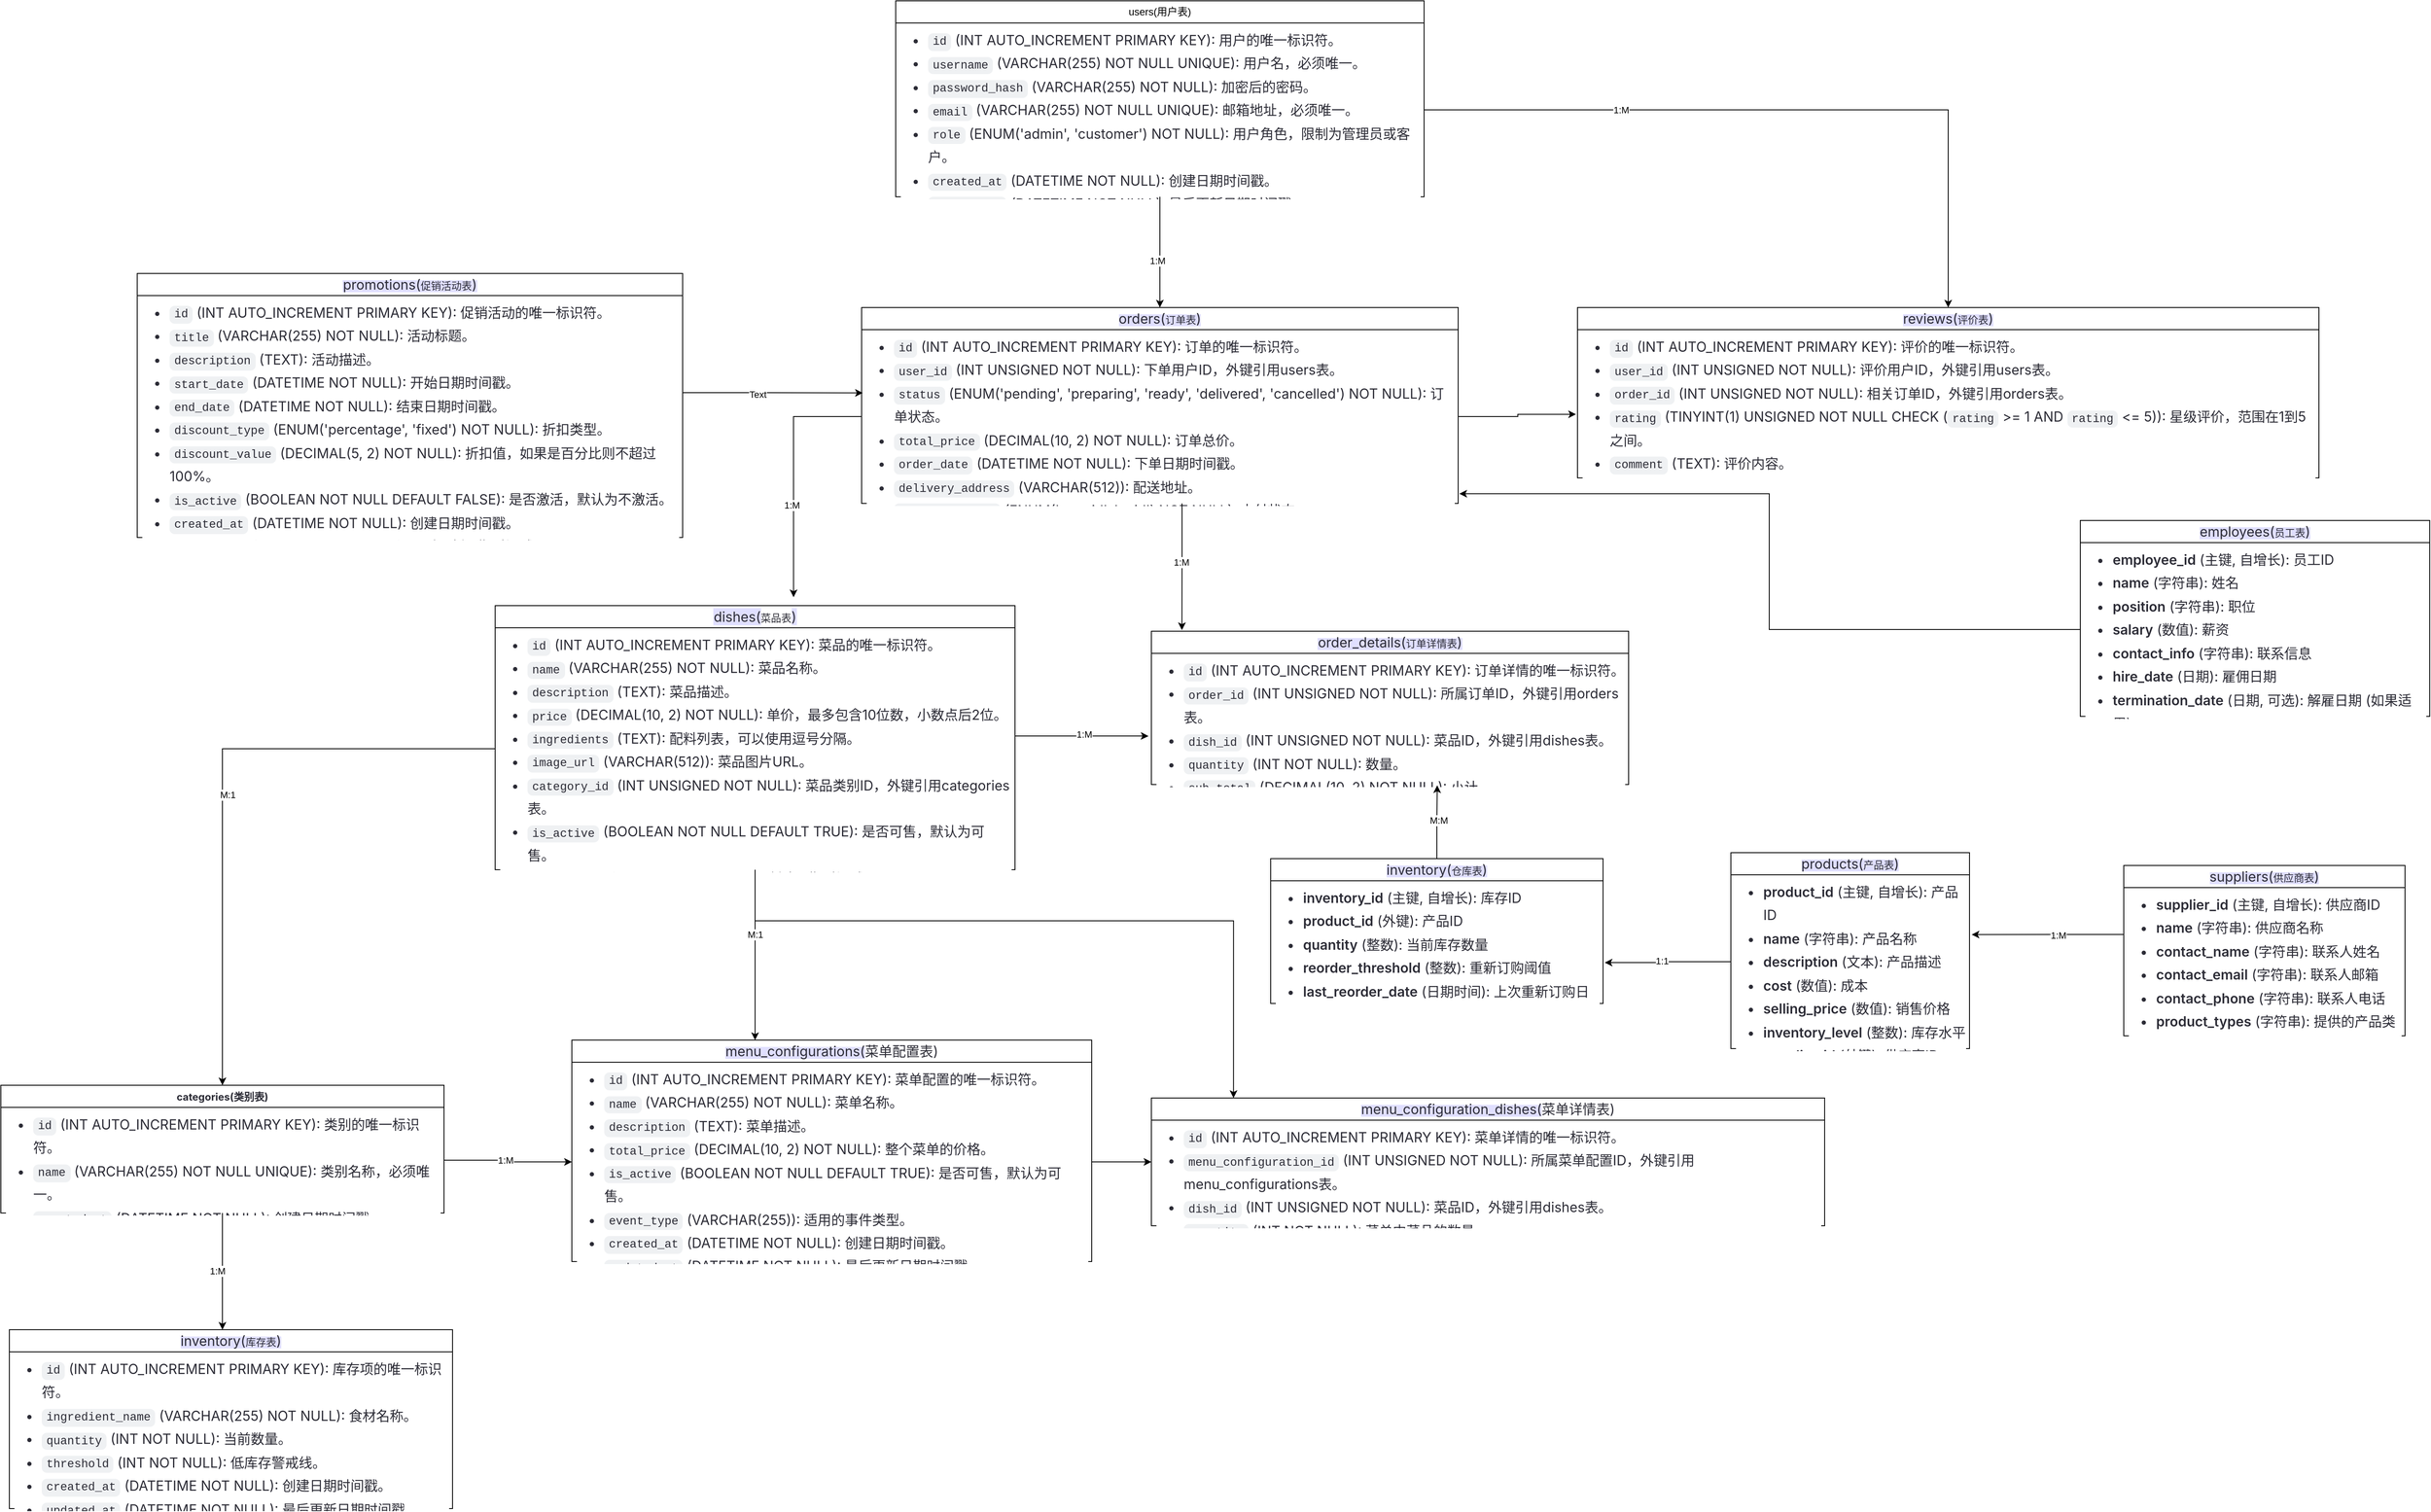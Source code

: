 <mxfile version="24.6.5" type="github">
  <diagram name="第 1 页" id="FWHmHBAfE63ToZF2nuEA">
    <mxGraphModel dx="3398" dy="3578" grid="1" gridSize="10" guides="1" tooltips="1" connect="1" arrows="1" fold="1" page="1" pageScale="1" pageWidth="827" pageHeight="1169" math="0" shadow="0">
      <root>
        <mxCell id="0" />
        <mxCell id="1" parent="0" />
        <mxCell id="skbWFhMPCIHx1AGMeond-1" value="users(用户表)" style="swimlane;fontStyle=0;childLayout=stackLayout;horizontal=1;startSize=26;fillColor=none;horizontalStack=0;resizeParent=1;resizeParentMax=0;resizeLast=0;collapsible=1;marginBottom=0;whiteSpace=wrap;html=1;" parent="1" vertex="1">
          <mxGeometry x="1040" y="-1220" width="620" height="230" as="geometry" />
        </mxCell>
        <mxCell id="skbWFhMPCIHx1AGMeond-4" value="&lt;ul style=&quot;--un-rotate: 0; --un-rotate-x: 0; --un-rotate-y: 0; --un-rotate-z: 0; --un-scale-x: 1; --un-scale-y: 1; --un-scale-z: 1; --un-skew-x: 0; --un-skew-y: 0; --un-translate-x: 0; --un-translate-y: 0; --un-translate-z: 0; --un-pan-x: ; --un-pan-y: ; --un-pinch-zoom: ; --un-scroll-snap-strictness: proximity; --un-ordinal: ; --un-slashed-zero: ; --un-numeric-figure: ; --un-numeric-spacing: ; --un-numeric-fraction: ; --un-border-spacing-x: 0; --un-border-spacing-y: 0; --un-ring-offset-shadow: 0 0 transparent; --un-ring-shadow: 0 0 transparent; --un-shadow-inset: ; --un-shadow: 0 0 transparent; --un-ring-inset: ; --un-ring-offset-width: 0px; --un-ring-offset-color: #fff; --un-ring-width: 0px; --un-ring-color: rgba(147,197,253,.5); --un-blur: ; --un-brightness: ; --un-contrast: ; --un-drop-shadow: ; --un-grayscale: ; --un-hue-rotate: ; --un-invert: ; --un-saturate: ; --un-sepia: ; --un-backdrop-blur: ; --un-backdrop-brightness: ; --un-backdrop-contrast: ; --un-backdrop-grayscale: ; --un-backdrop-hue-rotate: ; --un-backdrop-invert: ; --un-backdrop-opacity: ; --un-backdrop-saturate: ; --un-backdrop-sepia: ; box-sizing: border-box; margin-block: 0px; padding-inline-start: 0px; line-height: 1.714; margin-bottom: 0px; margin-top: 0px; padding-left: 2em; color: rgb(44, 44, 54); font-family: -apple-system, BlinkMacSystemFont, &amp;quot;Segoe UI&amp;quot;, &amp;quot;Noto Sans&amp;quot;, Helvetica, Arial, sans-serif, &amp;quot;Apple Color Emoji&amp;quot;, &amp;quot;Segoe UI Emoji&amp;quot;; font-size: 16px; background-color: rgb(255, 255, 255);&quot;&gt;&lt;li style=&quot;--un-rotate: 0; --un-rotate-x: 0; --un-rotate-y: 0; --un-rotate-z: 0; --un-scale-x: 1; --un-scale-y: 1; --un-scale-z: 1; --un-skew-x: 0; --un-skew-y: 0; --un-translate-x: 0; --un-translate-y: 0; --un-translate-z: 0; --un-pan-x: ; --un-pan-y: ; --un-pinch-zoom: ; --un-scroll-snap-strictness: proximity; --un-ordinal: ; --un-slashed-zero: ; --un-numeric-figure: ; --un-numeric-spacing: ; --un-numeric-fraction: ; --un-border-spacing-x: 0; --un-border-spacing-y: 0; --un-ring-offset-shadow: 0 0 transparent; --un-ring-shadow: 0 0 transparent; --un-shadow-inset: ; --un-shadow: 0 0 transparent; --un-ring-inset: ; --un-ring-offset-width: 0px; --un-ring-offset-color: #fff; --un-ring-width: 0px; --un-ring-color: rgba(147,197,253,.5); --un-blur: ; --un-brightness: ; --un-contrast: ; --un-drop-shadow: ; --un-grayscale: ; --un-hue-rotate: ; --un-invert: ; --un-saturate: ; --un-sepia: ; --un-backdrop-blur: ; --un-backdrop-brightness: ; --un-backdrop-contrast: ; --un-backdrop-grayscale: ; --un-backdrop-hue-rotate: ; --un-backdrop-invert: ; --un-backdrop-opacity: ; --un-backdrop-saturate: ; --un-backdrop-sepia: ; box-sizing: border-box; margin-block: 0px; margin-inline: 0px; padding-inline-start: 0px;&quot;&gt;&lt;code style=&quot;--un-rotate: 0; --un-rotate-x: 0; --un-rotate-y: 0; --un-rotate-z: 0; --un-scale-x: 1; --un-scale-y: 1; --un-scale-z: 1; --un-skew-x: 0; --un-skew-y: 0; --un-translate-x: 0; --un-translate-y: 0; --un-translate-z: 0; --un-pan-x: ; --un-pan-y: ; --un-pinch-zoom: ; --un-scroll-snap-strictness: proximity; --un-ordinal: ; --un-slashed-zero: ; --un-numeric-figure: ; --un-numeric-spacing: ; --un-numeric-fraction: ; --un-border-spacing-x: 0; --un-border-spacing-y: 0; --un-ring-offset-shadow: 0 0 transparent; --un-ring-shadow: 0 0 transparent; --un-shadow-inset: ; --un-shadow: 0 0 transparent; --un-ring-inset: ; --un-ring-offset-width: 0px; --un-ring-offset-color: #fff; --un-ring-width: 0px; --un-ring-color: rgba(147,197,253,.5); --un-blur: ; --un-brightness: ; --un-contrast: ; --un-drop-shadow: ; --un-grayscale: ; --un-hue-rotate: ; --un-invert: ; --un-saturate: ; --un-sepia: ; --un-backdrop-blur: ; --un-backdrop-brightness: ; --un-backdrop-contrast: ; --un-backdrop-grayscale: ; --un-backdrop-hue-rotate: ; --un-backdrop-invert: ; --un-backdrop-opacity: ; --un-backdrop-saturate: ; --un-backdrop-sepia: ; box-sizing: border-box; font-family: ui-monospace, SFMono-Regular, &amp;quot;SF Mono&amp;quot;, Menlo, Consolas, &amp;quot;Liberation Mono&amp;quot;, monospace; font-size: 13.6px; background-color: rgba(175, 184, 193, 0.2); border-radius: 6px; margin: 0px; padding: 0.2em 0.4em; white-space-collapse: break-spaces;&quot;&gt;id&lt;/code&gt;&amp;nbsp;(INT AUTO_INCREMENT PRIMARY KEY): 用户的唯一标识符。&lt;/li&gt;&lt;li style=&quot;--un-rotate: 0; --un-rotate-x: 0; --un-rotate-y: 0; --un-rotate-z: 0; --un-scale-x: 1; --un-scale-y: 1; --un-scale-z: 1; --un-skew-x: 0; --un-skew-y: 0; --un-translate-x: 0; --un-translate-y: 0; --un-translate-z: 0; --un-pan-x: ; --un-pan-y: ; --un-pinch-zoom: ; --un-scroll-snap-strictness: proximity; --un-ordinal: ; --un-slashed-zero: ; --un-numeric-figure: ; --un-numeric-spacing: ; --un-numeric-fraction: ; --un-border-spacing-x: 0; --un-border-spacing-y: 0; --un-ring-offset-shadow: 0 0 transparent; --un-ring-shadow: 0 0 transparent; --un-shadow-inset: ; --un-shadow: 0 0 transparent; --un-ring-inset: ; --un-ring-offset-width: 0px; --un-ring-offset-color: #fff; --un-ring-width: 0px; --un-ring-color: rgba(147,197,253,.5); --un-blur: ; --un-brightness: ; --un-contrast: ; --un-drop-shadow: ; --un-grayscale: ; --un-hue-rotate: ; --un-invert: ; --un-saturate: ; --un-sepia: ; --un-backdrop-blur: ; --un-backdrop-brightness: ; --un-backdrop-contrast: ; --un-backdrop-grayscale: ; --un-backdrop-hue-rotate: ; --un-backdrop-invert: ; --un-backdrop-opacity: ; --un-backdrop-saturate: ; --un-backdrop-sepia: ; box-sizing: border-box; margin-block: 0px; margin-inline: 0px; padding-inline-start: 0px;&quot;&gt;&lt;code style=&quot;--un-rotate: 0; --un-rotate-x: 0; --un-rotate-y: 0; --un-rotate-z: 0; --un-scale-x: 1; --un-scale-y: 1; --un-scale-z: 1; --un-skew-x: 0; --un-skew-y: 0; --un-translate-x: 0; --un-translate-y: 0; --un-translate-z: 0; --un-pan-x: ; --un-pan-y: ; --un-pinch-zoom: ; --un-scroll-snap-strictness: proximity; --un-ordinal: ; --un-slashed-zero: ; --un-numeric-figure: ; --un-numeric-spacing: ; --un-numeric-fraction: ; --un-border-spacing-x: 0; --un-border-spacing-y: 0; --un-ring-offset-shadow: 0 0 transparent; --un-ring-shadow: 0 0 transparent; --un-shadow-inset: ; --un-shadow: 0 0 transparent; --un-ring-inset: ; --un-ring-offset-width: 0px; --un-ring-offset-color: #fff; --un-ring-width: 0px; --un-ring-color: rgba(147,197,253,.5); --un-blur: ; --un-brightness: ; --un-contrast: ; --un-drop-shadow: ; --un-grayscale: ; --un-hue-rotate: ; --un-invert: ; --un-saturate: ; --un-sepia: ; --un-backdrop-blur: ; --un-backdrop-brightness: ; --un-backdrop-contrast: ; --un-backdrop-grayscale: ; --un-backdrop-hue-rotate: ; --un-backdrop-invert: ; --un-backdrop-opacity: ; --un-backdrop-saturate: ; --un-backdrop-sepia: ; box-sizing: border-box; font-family: ui-monospace, SFMono-Regular, &amp;quot;SF Mono&amp;quot;, Menlo, Consolas, &amp;quot;Liberation Mono&amp;quot;, monospace; font-size: 13.6px; background-color: rgba(175, 184, 193, 0.2); border-radius: 6px; margin: 0px; padding: 0.2em 0.4em; white-space-collapse: break-spaces;&quot;&gt;username&lt;/code&gt;&amp;nbsp;(VARCHAR(255) NOT NULL UNIQUE): 用户名，必须唯一。&lt;/li&gt;&lt;li style=&quot;--un-rotate: 0; --un-rotate-x: 0; --un-rotate-y: 0; --un-rotate-z: 0; --un-scale-x: 1; --un-scale-y: 1; --un-scale-z: 1; --un-skew-x: 0; --un-skew-y: 0; --un-translate-x: 0; --un-translate-y: 0; --un-translate-z: 0; --un-pan-x: ; --un-pan-y: ; --un-pinch-zoom: ; --un-scroll-snap-strictness: proximity; --un-ordinal: ; --un-slashed-zero: ; --un-numeric-figure: ; --un-numeric-spacing: ; --un-numeric-fraction: ; --un-border-spacing-x: 0; --un-border-spacing-y: 0; --un-ring-offset-shadow: 0 0 transparent; --un-ring-shadow: 0 0 transparent; --un-shadow-inset: ; --un-shadow: 0 0 transparent; --un-ring-inset: ; --un-ring-offset-width: 0px; --un-ring-offset-color: #fff; --un-ring-width: 0px; --un-ring-color: rgba(147,197,253,.5); --un-blur: ; --un-brightness: ; --un-contrast: ; --un-drop-shadow: ; --un-grayscale: ; --un-hue-rotate: ; --un-invert: ; --un-saturate: ; --un-sepia: ; --un-backdrop-blur: ; --un-backdrop-brightness: ; --un-backdrop-contrast: ; --un-backdrop-grayscale: ; --un-backdrop-hue-rotate: ; --un-backdrop-invert: ; --un-backdrop-opacity: ; --un-backdrop-saturate: ; --un-backdrop-sepia: ; box-sizing: border-box; margin-block: 0px; margin-inline: 0px; padding-inline-start: 0px;&quot;&gt;&lt;code style=&quot;--un-rotate: 0; --un-rotate-x: 0; --un-rotate-y: 0; --un-rotate-z: 0; --un-scale-x: 1; --un-scale-y: 1; --un-scale-z: 1; --un-skew-x: 0; --un-skew-y: 0; --un-translate-x: 0; --un-translate-y: 0; --un-translate-z: 0; --un-pan-x: ; --un-pan-y: ; --un-pinch-zoom: ; --un-scroll-snap-strictness: proximity; --un-ordinal: ; --un-slashed-zero: ; --un-numeric-figure: ; --un-numeric-spacing: ; --un-numeric-fraction: ; --un-border-spacing-x: 0; --un-border-spacing-y: 0; --un-ring-offset-shadow: 0 0 transparent; --un-ring-shadow: 0 0 transparent; --un-shadow-inset: ; --un-shadow: 0 0 transparent; --un-ring-inset: ; --un-ring-offset-width: 0px; --un-ring-offset-color: #fff; --un-ring-width: 0px; --un-ring-color: rgba(147,197,253,.5); --un-blur: ; --un-brightness: ; --un-contrast: ; --un-drop-shadow: ; --un-grayscale: ; --un-hue-rotate: ; --un-invert: ; --un-saturate: ; --un-sepia: ; --un-backdrop-blur: ; --un-backdrop-brightness: ; --un-backdrop-contrast: ; --un-backdrop-grayscale: ; --un-backdrop-hue-rotate: ; --un-backdrop-invert: ; --un-backdrop-opacity: ; --un-backdrop-saturate: ; --un-backdrop-sepia: ; box-sizing: border-box; font-family: ui-monospace, SFMono-Regular, &amp;quot;SF Mono&amp;quot;, Menlo, Consolas, &amp;quot;Liberation Mono&amp;quot;, monospace; font-size: 13.6px; background-color: rgba(175, 184, 193, 0.2); border-radius: 6px; margin: 0px; padding: 0.2em 0.4em; white-space-collapse: break-spaces;&quot;&gt;password_hash&lt;/code&gt;&amp;nbsp;(VARCHAR(255) NOT NULL): 加密后的密码。&lt;/li&gt;&lt;li style=&quot;--un-rotate: 0; --un-rotate-x: 0; --un-rotate-y: 0; --un-rotate-z: 0; --un-scale-x: 1; --un-scale-y: 1; --un-scale-z: 1; --un-skew-x: 0; --un-skew-y: 0; --un-translate-x: 0; --un-translate-y: 0; --un-translate-z: 0; --un-pan-x: ; --un-pan-y: ; --un-pinch-zoom: ; --un-scroll-snap-strictness: proximity; --un-ordinal: ; --un-slashed-zero: ; --un-numeric-figure: ; --un-numeric-spacing: ; --un-numeric-fraction: ; --un-border-spacing-x: 0; --un-border-spacing-y: 0; --un-ring-offset-shadow: 0 0 transparent; --un-ring-shadow: 0 0 transparent; --un-shadow-inset: ; --un-shadow: 0 0 transparent; --un-ring-inset: ; --un-ring-offset-width: 0px; --un-ring-offset-color: #fff; --un-ring-width: 0px; --un-ring-color: rgba(147,197,253,.5); --un-blur: ; --un-brightness: ; --un-contrast: ; --un-drop-shadow: ; --un-grayscale: ; --un-hue-rotate: ; --un-invert: ; --un-saturate: ; --un-sepia: ; --un-backdrop-blur: ; --un-backdrop-brightness: ; --un-backdrop-contrast: ; --un-backdrop-grayscale: ; --un-backdrop-hue-rotate: ; --un-backdrop-invert: ; --un-backdrop-opacity: ; --un-backdrop-saturate: ; --un-backdrop-sepia: ; box-sizing: border-box; margin-block: 0px; margin-inline: 0px; padding-inline-start: 0px;&quot;&gt;&lt;code style=&quot;--un-rotate: 0; --un-rotate-x: 0; --un-rotate-y: 0; --un-rotate-z: 0; --un-scale-x: 1; --un-scale-y: 1; --un-scale-z: 1; --un-skew-x: 0; --un-skew-y: 0; --un-translate-x: 0; --un-translate-y: 0; --un-translate-z: 0; --un-pan-x: ; --un-pan-y: ; --un-pinch-zoom: ; --un-scroll-snap-strictness: proximity; --un-ordinal: ; --un-slashed-zero: ; --un-numeric-figure: ; --un-numeric-spacing: ; --un-numeric-fraction: ; --un-border-spacing-x: 0; --un-border-spacing-y: 0; --un-ring-offset-shadow: 0 0 transparent; --un-ring-shadow: 0 0 transparent; --un-shadow-inset: ; --un-shadow: 0 0 transparent; --un-ring-inset: ; --un-ring-offset-width: 0px; --un-ring-offset-color: #fff; --un-ring-width: 0px; --un-ring-color: rgba(147,197,253,.5); --un-blur: ; --un-brightness: ; --un-contrast: ; --un-drop-shadow: ; --un-grayscale: ; --un-hue-rotate: ; --un-invert: ; --un-saturate: ; --un-sepia: ; --un-backdrop-blur: ; --un-backdrop-brightness: ; --un-backdrop-contrast: ; --un-backdrop-grayscale: ; --un-backdrop-hue-rotate: ; --un-backdrop-invert: ; --un-backdrop-opacity: ; --un-backdrop-saturate: ; --un-backdrop-sepia: ; box-sizing: border-box; font-family: ui-monospace, SFMono-Regular, &amp;quot;SF Mono&amp;quot;, Menlo, Consolas, &amp;quot;Liberation Mono&amp;quot;, monospace; font-size: 13.6px; background-color: rgba(175, 184, 193, 0.2); border-radius: 6px; margin: 0px; padding: 0.2em 0.4em; white-space-collapse: break-spaces;&quot;&gt;email&lt;/code&gt;&amp;nbsp;(VARCHAR(255) NOT NULL UNIQUE): 邮箱地址，必须唯一。&lt;/li&gt;&lt;li style=&quot;--un-rotate: 0; --un-rotate-x: 0; --un-rotate-y: 0; --un-rotate-z: 0; --un-scale-x: 1; --un-scale-y: 1; --un-scale-z: 1; --un-skew-x: 0; --un-skew-y: 0; --un-translate-x: 0; --un-translate-y: 0; --un-translate-z: 0; --un-pan-x: ; --un-pan-y: ; --un-pinch-zoom: ; --un-scroll-snap-strictness: proximity; --un-ordinal: ; --un-slashed-zero: ; --un-numeric-figure: ; --un-numeric-spacing: ; --un-numeric-fraction: ; --un-border-spacing-x: 0; --un-border-spacing-y: 0; --un-ring-offset-shadow: 0 0 transparent; --un-ring-shadow: 0 0 transparent; --un-shadow-inset: ; --un-shadow: 0 0 transparent; --un-ring-inset: ; --un-ring-offset-width: 0px; --un-ring-offset-color: #fff; --un-ring-width: 0px; --un-ring-color: rgba(147,197,253,.5); --un-blur: ; --un-brightness: ; --un-contrast: ; --un-drop-shadow: ; --un-grayscale: ; --un-hue-rotate: ; --un-invert: ; --un-saturate: ; --un-sepia: ; --un-backdrop-blur: ; --un-backdrop-brightness: ; --un-backdrop-contrast: ; --un-backdrop-grayscale: ; --un-backdrop-hue-rotate: ; --un-backdrop-invert: ; --un-backdrop-opacity: ; --un-backdrop-saturate: ; --un-backdrop-sepia: ; box-sizing: border-box; margin-block: 0px; margin-inline: 0px; padding-inline-start: 0px;&quot;&gt;&lt;code style=&quot;--un-rotate: 0; --un-rotate-x: 0; --un-rotate-y: 0; --un-rotate-z: 0; --un-scale-x: 1; --un-scale-y: 1; --un-scale-z: 1; --un-skew-x: 0; --un-skew-y: 0; --un-translate-x: 0; --un-translate-y: 0; --un-translate-z: 0; --un-pan-x: ; --un-pan-y: ; --un-pinch-zoom: ; --un-scroll-snap-strictness: proximity; --un-ordinal: ; --un-slashed-zero: ; --un-numeric-figure: ; --un-numeric-spacing: ; --un-numeric-fraction: ; --un-border-spacing-x: 0; --un-border-spacing-y: 0; --un-ring-offset-shadow: 0 0 transparent; --un-ring-shadow: 0 0 transparent; --un-shadow-inset: ; --un-shadow: 0 0 transparent; --un-ring-inset: ; --un-ring-offset-width: 0px; --un-ring-offset-color: #fff; --un-ring-width: 0px; --un-ring-color: rgba(147,197,253,.5); --un-blur: ; --un-brightness: ; --un-contrast: ; --un-drop-shadow: ; --un-grayscale: ; --un-hue-rotate: ; --un-invert: ; --un-saturate: ; --un-sepia: ; --un-backdrop-blur: ; --un-backdrop-brightness: ; --un-backdrop-contrast: ; --un-backdrop-grayscale: ; --un-backdrop-hue-rotate: ; --un-backdrop-invert: ; --un-backdrop-opacity: ; --un-backdrop-saturate: ; --un-backdrop-sepia: ; box-sizing: border-box; font-family: ui-monospace, SFMono-Regular, &amp;quot;SF Mono&amp;quot;, Menlo, Consolas, &amp;quot;Liberation Mono&amp;quot;, monospace; font-size: 13.6px; background-color: rgba(175, 184, 193, 0.2); border-radius: 6px; margin: 0px; padding: 0.2em 0.4em; white-space-collapse: break-spaces;&quot;&gt;role&lt;/code&gt;&amp;nbsp;(ENUM(&#39;admin&#39;, &#39;customer&#39;) NOT NULL): 用户角色，限制为管理员或客户。&lt;/li&gt;&lt;li style=&quot;--un-rotate: 0; --un-rotate-x: 0; --un-rotate-y: 0; --un-rotate-z: 0; --un-scale-x: 1; --un-scale-y: 1; --un-scale-z: 1; --un-skew-x: 0; --un-skew-y: 0; --un-translate-x: 0; --un-translate-y: 0; --un-translate-z: 0; --un-pan-x: ; --un-pan-y: ; --un-pinch-zoom: ; --un-scroll-snap-strictness: proximity; --un-ordinal: ; --un-slashed-zero: ; --un-numeric-figure: ; --un-numeric-spacing: ; --un-numeric-fraction: ; --un-border-spacing-x: 0; --un-border-spacing-y: 0; --un-ring-offset-shadow: 0 0 transparent; --un-ring-shadow: 0 0 transparent; --un-shadow-inset: ; --un-shadow: 0 0 transparent; --un-ring-inset: ; --un-ring-offset-width: 0px; --un-ring-offset-color: #fff; --un-ring-width: 0px; --un-ring-color: rgba(147,197,253,.5); --un-blur: ; --un-brightness: ; --un-contrast: ; --un-drop-shadow: ; --un-grayscale: ; --un-hue-rotate: ; --un-invert: ; --un-saturate: ; --un-sepia: ; --un-backdrop-blur: ; --un-backdrop-brightness: ; --un-backdrop-contrast: ; --un-backdrop-grayscale: ; --un-backdrop-hue-rotate: ; --un-backdrop-invert: ; --un-backdrop-opacity: ; --un-backdrop-saturate: ; --un-backdrop-sepia: ; box-sizing: border-box; margin-block: 0px; margin-inline: 0px; padding-inline-start: 0px;&quot;&gt;&lt;code style=&quot;--un-rotate: 0; --un-rotate-x: 0; --un-rotate-y: 0; --un-rotate-z: 0; --un-scale-x: 1; --un-scale-y: 1; --un-scale-z: 1; --un-skew-x: 0; --un-skew-y: 0; --un-translate-x: 0; --un-translate-y: 0; --un-translate-z: 0; --un-pan-x: ; --un-pan-y: ; --un-pinch-zoom: ; --un-scroll-snap-strictness: proximity; --un-ordinal: ; --un-slashed-zero: ; --un-numeric-figure: ; --un-numeric-spacing: ; --un-numeric-fraction: ; --un-border-spacing-x: 0; --un-border-spacing-y: 0; --un-ring-offset-shadow: 0 0 transparent; --un-ring-shadow: 0 0 transparent; --un-shadow-inset: ; --un-shadow: 0 0 transparent; --un-ring-inset: ; --un-ring-offset-width: 0px; --un-ring-offset-color: #fff; --un-ring-width: 0px; --un-ring-color: rgba(147,197,253,.5); --un-blur: ; --un-brightness: ; --un-contrast: ; --un-drop-shadow: ; --un-grayscale: ; --un-hue-rotate: ; --un-invert: ; --un-saturate: ; --un-sepia: ; --un-backdrop-blur: ; --un-backdrop-brightness: ; --un-backdrop-contrast: ; --un-backdrop-grayscale: ; --un-backdrop-hue-rotate: ; --un-backdrop-invert: ; --un-backdrop-opacity: ; --un-backdrop-saturate: ; --un-backdrop-sepia: ; box-sizing: border-box; font-family: ui-monospace, SFMono-Regular, &amp;quot;SF Mono&amp;quot;, Menlo, Consolas, &amp;quot;Liberation Mono&amp;quot;, monospace; font-size: 13.6px; background-color: rgba(175, 184, 193, 0.2); border-radius: 6px; margin: 0px; padding: 0.2em 0.4em; white-space-collapse: break-spaces;&quot;&gt;created_at&lt;/code&gt;&amp;nbsp;(DATETIME NOT NULL): 创建日期时间戳。&lt;/li&gt;&lt;li style=&quot;--un-rotate: 0; --un-rotate-x: 0; --un-rotate-y: 0; --un-rotate-z: 0; --un-scale-x: 1; --un-scale-y: 1; --un-scale-z: 1; --un-skew-x: 0; --un-skew-y: 0; --un-translate-x: 0; --un-translate-y: 0; --un-translate-z: 0; --un-pan-x: ; --un-pan-y: ; --un-pinch-zoom: ; --un-scroll-snap-strictness: proximity; --un-ordinal: ; --un-slashed-zero: ; --un-numeric-figure: ; --un-numeric-spacing: ; --un-numeric-fraction: ; --un-border-spacing-x: 0; --un-border-spacing-y: 0; --un-ring-offset-shadow: 0 0 transparent; --un-ring-shadow: 0 0 transparent; --un-shadow-inset: ; --un-shadow: 0 0 transparent; --un-ring-inset: ; --un-ring-offset-width: 0px; --un-ring-offset-color: #fff; --un-ring-width: 0px; --un-ring-color: rgba(147,197,253,.5); --un-blur: ; --un-brightness: ; --un-contrast: ; --un-drop-shadow: ; --un-grayscale: ; --un-hue-rotate: ; --un-invert: ; --un-saturate: ; --un-sepia: ; --un-backdrop-blur: ; --un-backdrop-brightness: ; --un-backdrop-contrast: ; --un-backdrop-grayscale: ; --un-backdrop-hue-rotate: ; --un-backdrop-invert: ; --un-backdrop-opacity: ; --un-backdrop-saturate: ; --un-backdrop-sepia: ; box-sizing: border-box; margin-block: 0px; margin-inline: 0px; padding-inline-start: 0px;&quot; data-spm-anchor-id=&quot;5176.281.0.i43.3aea3da2N9sJ4a&quot;&gt;&lt;code style=&quot;--un-rotate: 0; --un-rotate-x: 0; --un-rotate-y: 0; --un-rotate-z: 0; --un-scale-x: 1; --un-scale-y: 1; --un-scale-z: 1; --un-skew-x: 0; --un-skew-y: 0; --un-translate-x: 0; --un-translate-y: 0; --un-translate-z: 0; --un-pan-x: ; --un-pan-y: ; --un-pinch-zoom: ; --un-scroll-snap-strictness: proximity; --un-ordinal: ; --un-slashed-zero: ; --un-numeric-figure: ; --un-numeric-spacing: ; --un-numeric-fraction: ; --un-border-spacing-x: 0; --un-border-spacing-y: 0; --un-ring-offset-shadow: 0 0 transparent; --un-ring-shadow: 0 0 transparent; --un-shadow-inset: ; --un-shadow: 0 0 transparent; --un-ring-inset: ; --un-ring-offset-width: 0px; --un-ring-offset-color: #fff; --un-ring-width: 0px; --un-ring-color: rgba(147,197,253,.5); --un-blur: ; --un-brightness: ; --un-contrast: ; --un-drop-shadow: ; --un-grayscale: ; --un-hue-rotate: ; --un-invert: ; --un-saturate: ; --un-sepia: ; --un-backdrop-blur: ; --un-backdrop-brightness: ; --un-backdrop-contrast: ; --un-backdrop-grayscale: ; --un-backdrop-hue-rotate: ; --un-backdrop-invert: ; --un-backdrop-opacity: ; --un-backdrop-saturate: ; --un-backdrop-sepia: ; box-sizing: border-box; font-family: ui-monospace, SFMono-Regular, &amp;quot;SF Mono&amp;quot;, Menlo, Consolas, &amp;quot;Liberation Mono&amp;quot;, monospace; font-size: 13.6px; background-color: rgba(175, 184, 193, 0.2); border-radius: 6px; margin: 0px; padding: 0.2em 0.4em; white-space-collapse: break-spaces;&quot;&gt;updated_at&lt;/code&gt;&amp;nbsp;(DATETIME NOT NULL): 最后更新日期时间戳。&lt;/li&gt;&lt;/ul&gt;" style="text;strokeColor=none;fillColor=none;align=left;verticalAlign=top;spacingLeft=4;spacingRight=4;overflow=hidden;rotatable=0;points=[[0,0.5],[1,0.5]];portConstraint=eastwest;whiteSpace=wrap;html=1;" parent="skbWFhMPCIHx1AGMeond-1" vertex="1">
          <mxGeometry y="26" width="620" height="204" as="geometry" />
        </mxCell>
        <mxCell id="skbWFhMPCIHx1AGMeond-5" value="&lt;h3 style=&quot;--un-rotate: 0; --un-rotate-x: 0; --un-rotate-y: 0; --un-rotate-z: 0; --un-scale-x: 1; --un-scale-y: 1; --un-scale-z: 1; --un-skew-x: 0; --un-skew-y: 0; --un-translate-x: 0; --un-translate-y: 0; --un-translate-z: 0; --un-pan-x: ; --un-pan-y: ; --un-pinch-zoom: ; --un-scroll-snap-strictness: proximity; --un-ordinal: ; --un-slashed-zero: ; --un-numeric-figure: ; --un-numeric-spacing: ; --un-numeric-fraction: ; --un-border-spacing-x: 0; --un-border-spacing-y: 0; --un-ring-offset-shadow: 0 0 transparent; --un-ring-shadow: 0 0 transparent; --un-shadow-inset: ; --un-shadow: 0 0 transparent; --un-ring-inset: ; --un-ring-offset-width: 0px; --un-ring-offset-color: #fff; --un-ring-width: 0px; --un-ring-color: rgba(147,197,253,.5); --un-blur: ; --un-brightness: ; --un-contrast: ; --un-drop-shadow: ; --un-grayscale: ; --un-hue-rotate: ; --un-invert: ; --un-saturate: ; --un-sepia: ; --un-backdrop-blur: ; --un-backdrop-brightness: ; --un-backdrop-contrast: ; --un-backdrop-grayscale: ; --un-backdrop-hue-rotate: ; --un-backdrop-invert: ; --un-backdrop-opacity: ; --un-backdrop-saturate: ; --un-backdrop-sepia: ; box-sizing: border-box; line-height: 1.778; margin: 0.571em 0px; font-size: 1em; color: rgb(44, 44, 54); font-family: -apple-system, BlinkMacSystemFont, &amp;quot;Segoe UI&amp;quot;, &amp;quot;Noto Sans&amp;quot;, Helvetica, Arial, sans-serif, &amp;quot;Apple Color Emoji&amp;quot;, &amp;quot;Segoe UI Emoji&amp;quot;; text-align: start; background-color: rgb(255, 255, 255);&quot; data-spm-anchor-id=&quot;5176.281.0.i44.3aea3da2N9sJ4a&quot;&gt;categories(类别表)&lt;/h3&gt;" style="swimlane;fontStyle=0;childLayout=stackLayout;horizontal=1;startSize=26;fillColor=none;horizontalStack=0;resizeParent=1;resizeParentMax=0;resizeLast=0;collapsible=1;marginBottom=0;whiteSpace=wrap;html=1;" parent="1" vertex="1">
          <mxGeometry x="-10" y="53" width="520" height="150" as="geometry" />
        </mxCell>
        <mxCell id="skbWFhMPCIHx1AGMeond-6" value="&lt;ul style=&quot;--un-rotate: 0; --un-rotate-x: 0; --un-rotate-y: 0; --un-rotate-z: 0; --un-scale-x: 1; --un-scale-y: 1; --un-scale-z: 1; --un-skew-x: 0; --un-skew-y: 0; --un-translate-x: 0; --un-translate-y: 0; --un-translate-z: 0; --un-pan-x: ; --un-pan-y: ; --un-pinch-zoom: ; --un-scroll-snap-strictness: proximity; --un-ordinal: ; --un-slashed-zero: ; --un-numeric-figure: ; --un-numeric-spacing: ; --un-numeric-fraction: ; --un-border-spacing-x: 0; --un-border-spacing-y: 0; --un-ring-offset-shadow: 0 0 transparent; --un-ring-shadow: 0 0 transparent; --un-shadow-inset: ; --un-shadow: 0 0 transparent; --un-ring-inset: ; --un-ring-offset-width: 0px; --un-ring-offset-color: #fff; --un-ring-width: 0px; --un-ring-color: rgba(147,197,253,.5); --un-blur: ; --un-brightness: ; --un-contrast: ; --un-drop-shadow: ; --un-grayscale: ; --un-hue-rotate: ; --un-invert: ; --un-saturate: ; --un-sepia: ; --un-backdrop-blur: ; --un-backdrop-brightness: ; --un-backdrop-contrast: ; --un-backdrop-grayscale: ; --un-backdrop-hue-rotate: ; --un-backdrop-invert: ; --un-backdrop-opacity: ; --un-backdrop-saturate: ; --un-backdrop-sepia: ; box-sizing: border-box; margin-block: 0px; padding-inline-start: 0px; line-height: 1.714; margin-bottom: 0px; margin-top: 0px; padding-left: 2em; color: rgb(44, 44, 54); font-family: -apple-system, BlinkMacSystemFont, &amp;quot;Segoe UI&amp;quot;, &amp;quot;Noto Sans&amp;quot;, Helvetica, Arial, sans-serif, &amp;quot;Apple Color Emoji&amp;quot;, &amp;quot;Segoe UI Emoji&amp;quot;; font-size: 16px; background-color: rgb(255, 255, 255);&quot;&gt;&lt;li style=&quot;--un-rotate: 0; --un-rotate-x: 0; --un-rotate-y: 0; --un-rotate-z: 0; --un-scale-x: 1; --un-scale-y: 1; --un-scale-z: 1; --un-skew-x: 0; --un-skew-y: 0; --un-translate-x: 0; --un-translate-y: 0; --un-translate-z: 0; --un-pan-x: ; --un-pan-y: ; --un-pinch-zoom: ; --un-scroll-snap-strictness: proximity; --un-ordinal: ; --un-slashed-zero: ; --un-numeric-figure: ; --un-numeric-spacing: ; --un-numeric-fraction: ; --un-border-spacing-x: 0; --un-border-spacing-y: 0; --un-ring-offset-shadow: 0 0 transparent; --un-ring-shadow: 0 0 transparent; --un-shadow-inset: ; --un-shadow: 0 0 transparent; --un-ring-inset: ; --un-ring-offset-width: 0px; --un-ring-offset-color: #fff; --un-ring-width: 0px; --un-ring-color: rgba(147,197,253,.5); --un-blur: ; --un-brightness: ; --un-contrast: ; --un-drop-shadow: ; --un-grayscale: ; --un-hue-rotate: ; --un-invert: ; --un-saturate: ; --un-sepia: ; --un-backdrop-blur: ; --un-backdrop-brightness: ; --un-backdrop-contrast: ; --un-backdrop-grayscale: ; --un-backdrop-hue-rotate: ; --un-backdrop-invert: ; --un-backdrop-opacity: ; --un-backdrop-saturate: ; --un-backdrop-sepia: ; box-sizing: border-box; margin-block: 0px; margin-inline: 0px; padding-inline-start: 0px;&quot;&gt;&lt;code style=&quot;--un-rotate: 0; --un-rotate-x: 0; --un-rotate-y: 0; --un-rotate-z: 0; --un-scale-x: 1; --un-scale-y: 1; --un-scale-z: 1; --un-skew-x: 0; --un-skew-y: 0; --un-translate-x: 0; --un-translate-y: 0; --un-translate-z: 0; --un-pan-x: ; --un-pan-y: ; --un-pinch-zoom: ; --un-scroll-snap-strictness: proximity; --un-ordinal: ; --un-slashed-zero: ; --un-numeric-figure: ; --un-numeric-spacing: ; --un-numeric-fraction: ; --un-border-spacing-x: 0; --un-border-spacing-y: 0; --un-ring-offset-shadow: 0 0 transparent; --un-ring-shadow: 0 0 transparent; --un-shadow-inset: ; --un-shadow: 0 0 transparent; --un-ring-inset: ; --un-ring-offset-width: 0px; --un-ring-offset-color: #fff; --un-ring-width: 0px; --un-ring-color: rgba(147,197,253,.5); --un-blur: ; --un-brightness: ; --un-contrast: ; --un-drop-shadow: ; --un-grayscale: ; --un-hue-rotate: ; --un-invert: ; --un-saturate: ; --un-sepia: ; --un-backdrop-blur: ; --un-backdrop-brightness: ; --un-backdrop-contrast: ; --un-backdrop-grayscale: ; --un-backdrop-hue-rotate: ; --un-backdrop-invert: ; --un-backdrop-opacity: ; --un-backdrop-saturate: ; --un-backdrop-sepia: ; box-sizing: border-box; font-family: ui-monospace, SFMono-Regular, &amp;quot;SF Mono&amp;quot;, Menlo, Consolas, &amp;quot;Liberation Mono&amp;quot;, monospace; font-size: 13.6px; background-color: rgba(175, 184, 193, 0.2); border-radius: 6px; margin: 0px; padding: 0.2em 0.4em; white-space-collapse: break-spaces;&quot;&gt;id&lt;/code&gt;&amp;nbsp;(INT AUTO_INCREMENT PRIMARY KEY): 类别的唯一标识符。&lt;/li&gt;&lt;li style=&quot;--un-rotate: 0; --un-rotate-x: 0; --un-rotate-y: 0; --un-rotate-z: 0; --un-scale-x: 1; --un-scale-y: 1; --un-scale-z: 1; --un-skew-x: 0; --un-skew-y: 0; --un-translate-x: 0; --un-translate-y: 0; --un-translate-z: 0; --un-pan-x: ; --un-pan-y: ; --un-pinch-zoom: ; --un-scroll-snap-strictness: proximity; --un-ordinal: ; --un-slashed-zero: ; --un-numeric-figure: ; --un-numeric-spacing: ; --un-numeric-fraction: ; --un-border-spacing-x: 0; --un-border-spacing-y: 0; --un-ring-offset-shadow: 0 0 transparent; --un-ring-shadow: 0 0 transparent; --un-shadow-inset: ; --un-shadow: 0 0 transparent; --un-ring-inset: ; --un-ring-offset-width: 0px; --un-ring-offset-color: #fff; --un-ring-width: 0px; --un-ring-color: rgba(147,197,253,.5); --un-blur: ; --un-brightness: ; --un-contrast: ; --un-drop-shadow: ; --un-grayscale: ; --un-hue-rotate: ; --un-invert: ; --un-saturate: ; --un-sepia: ; --un-backdrop-blur: ; --un-backdrop-brightness: ; --un-backdrop-contrast: ; --un-backdrop-grayscale: ; --un-backdrop-hue-rotate: ; --un-backdrop-invert: ; --un-backdrop-opacity: ; --un-backdrop-saturate: ; --un-backdrop-sepia: ; box-sizing: border-box; margin-block: 0px; margin-inline: 0px; padding-inline-start: 0px;&quot;&gt;&lt;code style=&quot;--un-rotate: 0; --un-rotate-x: 0; --un-rotate-y: 0; --un-rotate-z: 0; --un-scale-x: 1; --un-scale-y: 1; --un-scale-z: 1; --un-skew-x: 0; --un-skew-y: 0; --un-translate-x: 0; --un-translate-y: 0; --un-translate-z: 0; --un-pan-x: ; --un-pan-y: ; --un-pinch-zoom: ; --un-scroll-snap-strictness: proximity; --un-ordinal: ; --un-slashed-zero: ; --un-numeric-figure: ; --un-numeric-spacing: ; --un-numeric-fraction: ; --un-border-spacing-x: 0; --un-border-spacing-y: 0; --un-ring-offset-shadow: 0 0 transparent; --un-ring-shadow: 0 0 transparent; --un-shadow-inset: ; --un-shadow: 0 0 transparent; --un-ring-inset: ; --un-ring-offset-width: 0px; --un-ring-offset-color: #fff; --un-ring-width: 0px; --un-ring-color: rgba(147,197,253,.5); --un-blur: ; --un-brightness: ; --un-contrast: ; --un-drop-shadow: ; --un-grayscale: ; --un-hue-rotate: ; --un-invert: ; --un-saturate: ; --un-sepia: ; --un-backdrop-blur: ; --un-backdrop-brightness: ; --un-backdrop-contrast: ; --un-backdrop-grayscale: ; --un-backdrop-hue-rotate: ; --un-backdrop-invert: ; --un-backdrop-opacity: ; --un-backdrop-saturate: ; --un-backdrop-sepia: ; box-sizing: border-box; font-family: ui-monospace, SFMono-Regular, &amp;quot;SF Mono&amp;quot;, Menlo, Consolas, &amp;quot;Liberation Mono&amp;quot;, monospace; font-size: 13.6px; background-color: rgba(175, 184, 193, 0.2); border-radius: 6px; margin: 0px; padding: 0.2em 0.4em; white-space-collapse: break-spaces;&quot;&gt;name&lt;/code&gt;&amp;nbsp;(VARCHAR(255) NOT NULL UNIQUE): 类别名称，必须唯一。&lt;/li&gt;&lt;li style=&quot;--un-rotate: 0; --un-rotate-x: 0; --un-rotate-y: 0; --un-rotate-z: 0; --un-scale-x: 1; --un-scale-y: 1; --un-scale-z: 1; --un-skew-x: 0; --un-skew-y: 0; --un-translate-x: 0; --un-translate-y: 0; --un-translate-z: 0; --un-pan-x: ; --un-pan-y: ; --un-pinch-zoom: ; --un-scroll-snap-strictness: proximity; --un-ordinal: ; --un-slashed-zero: ; --un-numeric-figure: ; --un-numeric-spacing: ; --un-numeric-fraction: ; --un-border-spacing-x: 0; --un-border-spacing-y: 0; --un-ring-offset-shadow: 0 0 transparent; --un-ring-shadow: 0 0 transparent; --un-shadow-inset: ; --un-shadow: 0 0 transparent; --un-ring-inset: ; --un-ring-offset-width: 0px; --un-ring-offset-color: #fff; --un-ring-width: 0px; --un-ring-color: rgba(147,197,253,.5); --un-blur: ; --un-brightness: ; --un-contrast: ; --un-drop-shadow: ; --un-grayscale: ; --un-hue-rotate: ; --un-invert: ; --un-saturate: ; --un-sepia: ; --un-backdrop-blur: ; --un-backdrop-brightness: ; --un-backdrop-contrast: ; --un-backdrop-grayscale: ; --un-backdrop-hue-rotate: ; --un-backdrop-invert: ; --un-backdrop-opacity: ; --un-backdrop-saturate: ; --un-backdrop-sepia: ; box-sizing: border-box; margin-block: 0px; margin-inline: 0px; padding-inline-start: 0px;&quot;&gt;&lt;code style=&quot;--un-rotate: 0; --un-rotate-x: 0; --un-rotate-y: 0; --un-rotate-z: 0; --un-scale-x: 1; --un-scale-y: 1; --un-scale-z: 1; --un-skew-x: 0; --un-skew-y: 0; --un-translate-x: 0; --un-translate-y: 0; --un-translate-z: 0; --un-pan-x: ; --un-pan-y: ; --un-pinch-zoom: ; --un-scroll-snap-strictness: proximity; --un-ordinal: ; --un-slashed-zero: ; --un-numeric-figure: ; --un-numeric-spacing: ; --un-numeric-fraction: ; --un-border-spacing-x: 0; --un-border-spacing-y: 0; --un-ring-offset-shadow: 0 0 transparent; --un-ring-shadow: 0 0 transparent; --un-shadow-inset: ; --un-shadow: 0 0 transparent; --un-ring-inset: ; --un-ring-offset-width: 0px; --un-ring-offset-color: #fff; --un-ring-width: 0px; --un-ring-color: rgba(147,197,253,.5); --un-blur: ; --un-brightness: ; --un-contrast: ; --un-drop-shadow: ; --un-grayscale: ; --un-hue-rotate: ; --un-invert: ; --un-saturate: ; --un-sepia: ; --un-backdrop-blur: ; --un-backdrop-brightness: ; --un-backdrop-contrast: ; --un-backdrop-grayscale: ; --un-backdrop-hue-rotate: ; --un-backdrop-invert: ; --un-backdrop-opacity: ; --un-backdrop-saturate: ; --un-backdrop-sepia: ; box-sizing: border-box; font-family: ui-monospace, SFMono-Regular, &amp;quot;SF Mono&amp;quot;, Menlo, Consolas, &amp;quot;Liberation Mono&amp;quot;, monospace; font-size: 13.6px; background-color: rgba(175, 184, 193, 0.2); border-radius: 6px; margin: 0px; padding: 0.2em 0.4em; white-space-collapse: break-spaces;&quot;&gt;created_at&lt;/code&gt;&amp;nbsp;(DATETIME NOT NULL): 创建日期时间戳。&lt;/li&gt;&lt;li style=&quot;--un-rotate: 0; --un-rotate-x: 0; --un-rotate-y: 0; --un-rotate-z: 0; --un-scale-x: 1; --un-scale-y: 1; --un-scale-z: 1; --un-skew-x: 0; --un-skew-y: 0; --un-translate-x: 0; --un-translate-y: 0; --un-translate-z: 0; --un-pan-x: ; --un-pan-y: ; --un-pinch-zoom: ; --un-scroll-snap-strictness: proximity; --un-ordinal: ; --un-slashed-zero: ; --un-numeric-figure: ; --un-numeric-spacing: ; --un-numeric-fraction: ; --un-border-spacing-x: 0; --un-border-spacing-y: 0; --un-ring-offset-shadow: 0 0 transparent; --un-ring-shadow: 0 0 transparent; --un-shadow-inset: ; --un-shadow: 0 0 transparent; --un-ring-inset: ; --un-ring-offset-width: 0px; --un-ring-offset-color: #fff; --un-ring-width: 0px; --un-ring-color: rgba(147,197,253,.5); --un-blur: ; --un-brightness: ; --un-contrast: ; --un-drop-shadow: ; --un-grayscale: ; --un-hue-rotate: ; --un-invert: ; --un-saturate: ; --un-sepia: ; --un-backdrop-blur: ; --un-backdrop-brightness: ; --un-backdrop-contrast: ; --un-backdrop-grayscale: ; --un-backdrop-hue-rotate: ; --un-backdrop-invert: ; --un-backdrop-opacity: ; --un-backdrop-saturate: ; --un-backdrop-sepia: ; box-sizing: border-box; margin-block: 0px; margin-inline: 0px; padding-inline-start: 0px;&quot; data-spm-anchor-id=&quot;5176.281.0.i46.3aea3da2N9sJ4a&quot;&gt;&lt;code style=&quot;--un-rotate: 0; --un-rotate-x: 0; --un-rotate-y: 0; --un-rotate-z: 0; --un-scale-x: 1; --un-scale-y: 1; --un-scale-z: 1; --un-skew-x: 0; --un-skew-y: 0; --un-translate-x: 0; --un-translate-y: 0; --un-translate-z: 0; --un-pan-x: ; --un-pan-y: ; --un-pinch-zoom: ; --un-scroll-snap-strictness: proximity; --un-ordinal: ; --un-slashed-zero: ; --un-numeric-figure: ; --un-numeric-spacing: ; --un-numeric-fraction: ; --un-border-spacing-x: 0; --un-border-spacing-y: 0; --un-ring-offset-shadow: 0 0 transparent; --un-ring-shadow: 0 0 transparent; --un-shadow-inset: ; --un-shadow: 0 0 transparent; --un-ring-inset: ; --un-ring-offset-width: 0px; --un-ring-offset-color: #fff; --un-ring-width: 0px; --un-ring-color: rgba(147,197,253,.5); --un-blur: ; --un-brightness: ; --un-contrast: ; --un-drop-shadow: ; --un-grayscale: ; --un-hue-rotate: ; --un-invert: ; --un-saturate: ; --un-sepia: ; --un-backdrop-blur: ; --un-backdrop-brightness: ; --un-backdrop-contrast: ; --un-backdrop-grayscale: ; --un-backdrop-hue-rotate: ; --un-backdrop-invert: ; --un-backdrop-opacity: ; --un-backdrop-saturate: ; --un-backdrop-sepia: ; box-sizing: border-box; font-family: ui-monospace, SFMono-Regular, &amp;quot;SF Mono&amp;quot;, Menlo, Consolas, &amp;quot;Liberation Mono&amp;quot;, monospace; font-size: 13.6px; background-color: rgba(175, 184, 193, 0.2); border-radius: 6px; margin: 0px; padding: 0.2em 0.4em; white-space-collapse: break-spaces;&quot;&gt;updated_at&lt;/code&gt;&amp;nbsp;(DATETIME NOT NULL): 最后更新日期时间戳。&lt;/li&gt;&lt;/ul&gt;" style="text;strokeColor=none;fillColor=none;align=left;verticalAlign=top;spacingLeft=4;spacingRight=4;overflow=hidden;rotatable=0;points=[[0,0.5],[1,0.5]];portConstraint=eastwest;whiteSpace=wrap;html=1;" parent="skbWFhMPCIHx1AGMeond-5" vertex="1">
          <mxGeometry y="26" width="520" height="124" as="geometry" />
        </mxCell>
        <mxCell id="skbWFhMPCIHx1AGMeond-7" value="&lt;span style=&quot;color: rgb(44, 44, 54); font-family: -apple-system, BlinkMacSystemFont, &amp;quot;Segoe UI&amp;quot;, &amp;quot;Noto Sans&amp;quot;, Helvetica, Arial, sans-serif, &amp;quot;Apple Color Emoji&amp;quot;, &amp;quot;Segoe UI Emoji&amp;quot;; font-size: 16px; text-align: left; background-color: rgb(224, 223, 255);&quot;&gt;dishes(&lt;/span&gt;&lt;span style=&quot;background-color: rgb(255, 255, 255); color: rgb(44, 44, 54); font-family: -apple-system, BlinkMacSystemFont, &amp;quot;Segoe UI&amp;quot;, &amp;quot;Noto Sans&amp;quot;, Helvetica, Arial, sans-serif, &amp;quot;Apple Color Emoji&amp;quot;, &amp;quot;Segoe UI Emoji&amp;quot;; font-size: 1em; text-align: start;&quot;&gt;菜品表&lt;/span&gt;&lt;span style=&quot;color: rgb(44, 44, 54); font-family: -apple-system, BlinkMacSystemFont, &amp;quot;Segoe UI&amp;quot;, &amp;quot;Noto Sans&amp;quot;, Helvetica, Arial, sans-serif, &amp;quot;Apple Color Emoji&amp;quot;, &amp;quot;Segoe UI Emoji&amp;quot;; font-size: 16px; text-align: left; background-color: rgb(224, 223, 255);&quot;&gt;)&lt;/span&gt;" style="swimlane;fontStyle=0;childLayout=stackLayout;horizontal=1;startSize=26;fillColor=none;horizontalStack=0;resizeParent=1;resizeParentMax=0;resizeLast=0;collapsible=1;marginBottom=0;whiteSpace=wrap;html=1;" parent="1" vertex="1">
          <mxGeometry x="570" y="-510" width="610" height="310" as="geometry" />
        </mxCell>
        <mxCell id="skbWFhMPCIHx1AGMeond-8" value="&lt;ul style=&quot;--un-rotate: 0; --un-rotate-x: 0; --un-rotate-y: 0; --un-rotate-z: 0; --un-scale-x: 1; --un-scale-y: 1; --un-scale-z: 1; --un-skew-x: 0; --un-skew-y: 0; --un-translate-x: 0; --un-translate-y: 0; --un-translate-z: 0; --un-pan-x: ; --un-pan-y: ; --un-pinch-zoom: ; --un-scroll-snap-strictness: proximity; --un-ordinal: ; --un-slashed-zero: ; --un-numeric-figure: ; --un-numeric-spacing: ; --un-numeric-fraction: ; --un-border-spacing-x: 0; --un-border-spacing-y: 0; --un-ring-offset-shadow: 0 0 transparent; --un-ring-shadow: 0 0 transparent; --un-shadow-inset: ; --un-shadow: 0 0 transparent; --un-ring-inset: ; --un-ring-offset-width: 0px; --un-ring-offset-color: #fff; --un-ring-width: 0px; --un-ring-color: rgba(147,197,253,.5); --un-blur: ; --un-brightness: ; --un-contrast: ; --un-drop-shadow: ; --un-grayscale: ; --un-hue-rotate: ; --un-invert: ; --un-saturate: ; --un-sepia: ; --un-backdrop-blur: ; --un-backdrop-brightness: ; --un-backdrop-contrast: ; --un-backdrop-grayscale: ; --un-backdrop-hue-rotate: ; --un-backdrop-invert: ; --un-backdrop-opacity: ; --un-backdrop-saturate: ; --un-backdrop-sepia: ; box-sizing: border-box; margin-block: 0px; padding-inline-start: 0px; line-height: 1.714; margin-bottom: 0px; margin-top: 0px; padding-left: 2em; color: rgb(44, 44, 54); font-family: -apple-system, BlinkMacSystemFont, &amp;quot;Segoe UI&amp;quot;, &amp;quot;Noto Sans&amp;quot;, Helvetica, Arial, sans-serif, &amp;quot;Apple Color Emoji&amp;quot;, &amp;quot;Segoe UI Emoji&amp;quot;; font-size: 16px; background-color: rgb(255, 255, 255);&quot;&gt;&lt;li style=&quot;--un-rotate: 0; --un-rotate-x: 0; --un-rotate-y: 0; --un-rotate-z: 0; --un-scale-x: 1; --un-scale-y: 1; --un-scale-z: 1; --un-skew-x: 0; --un-skew-y: 0; --un-translate-x: 0; --un-translate-y: 0; --un-translate-z: 0; --un-pan-x: ; --un-pan-y: ; --un-pinch-zoom: ; --un-scroll-snap-strictness: proximity; --un-ordinal: ; --un-slashed-zero: ; --un-numeric-figure: ; --un-numeric-spacing: ; --un-numeric-fraction: ; --un-border-spacing-x: 0; --un-border-spacing-y: 0; --un-ring-offset-shadow: 0 0 transparent; --un-ring-shadow: 0 0 transparent; --un-shadow-inset: ; --un-shadow: 0 0 transparent; --un-ring-inset: ; --un-ring-offset-width: 0px; --un-ring-offset-color: #fff; --un-ring-width: 0px; --un-ring-color: rgba(147,197,253,.5); --un-blur: ; --un-brightness: ; --un-contrast: ; --un-drop-shadow: ; --un-grayscale: ; --un-hue-rotate: ; --un-invert: ; --un-saturate: ; --un-sepia: ; --un-backdrop-blur: ; --un-backdrop-brightness: ; --un-backdrop-contrast: ; --un-backdrop-grayscale: ; --un-backdrop-hue-rotate: ; --un-backdrop-invert: ; --un-backdrop-opacity: ; --un-backdrop-saturate: ; --un-backdrop-sepia: ; box-sizing: border-box; margin-block: 0px; margin-inline: 0px; padding-inline-start: 0px;&quot; data-spm-anchor-id=&quot;5176.281.0.i38.3aea3da2N9sJ4a&quot;&gt;&lt;code style=&quot;--un-rotate: 0; --un-rotate-x: 0; --un-rotate-y: 0; --un-rotate-z: 0; --un-scale-x: 1; --un-scale-y: 1; --un-scale-z: 1; --un-skew-x: 0; --un-skew-y: 0; --un-translate-x: 0; --un-translate-y: 0; --un-translate-z: 0; --un-pan-x: ; --un-pan-y: ; --un-pinch-zoom: ; --un-scroll-snap-strictness: proximity; --un-ordinal: ; --un-slashed-zero: ; --un-numeric-figure: ; --un-numeric-spacing: ; --un-numeric-fraction: ; --un-border-spacing-x: 0; --un-border-spacing-y: 0; --un-ring-offset-shadow: 0 0 transparent; --un-ring-shadow: 0 0 transparent; --un-shadow-inset: ; --un-shadow: 0 0 transparent; --un-ring-inset: ; --un-ring-offset-width: 0px; --un-ring-offset-color: #fff; --un-ring-width: 0px; --un-ring-color: rgba(147,197,253,.5); --un-blur: ; --un-brightness: ; --un-contrast: ; --un-drop-shadow: ; --un-grayscale: ; --un-hue-rotate: ; --un-invert: ; --un-saturate: ; --un-sepia: ; --un-backdrop-blur: ; --un-backdrop-brightness: ; --un-backdrop-contrast: ; --un-backdrop-grayscale: ; --un-backdrop-hue-rotate: ; --un-backdrop-invert: ; --un-backdrop-opacity: ; --un-backdrop-saturate: ; --un-backdrop-sepia: ; box-sizing: border-box; font-family: ui-monospace, SFMono-Regular, &amp;quot;SF Mono&amp;quot;, Menlo, Consolas, &amp;quot;Liberation Mono&amp;quot;, monospace; font-size: 13.6px; background-color: rgba(175, 184, 193, 0.2); border-radius: 6px; margin: 0px; padding: 0.2em 0.4em; white-space-collapse: break-spaces;&quot;&gt;id&lt;/code&gt;&amp;nbsp;(INT AUTO_INCREMENT PRIMARY KEY): 菜品的唯一标识符。&lt;/li&gt;&lt;li style=&quot;--un-rotate: 0; --un-rotate-x: 0; --un-rotate-y: 0; --un-rotate-z: 0; --un-scale-x: 1; --un-scale-y: 1; --un-scale-z: 1; --un-skew-x: 0; --un-skew-y: 0; --un-translate-x: 0; --un-translate-y: 0; --un-translate-z: 0; --un-pan-x: ; --un-pan-y: ; --un-pinch-zoom: ; --un-scroll-snap-strictness: proximity; --un-ordinal: ; --un-slashed-zero: ; --un-numeric-figure: ; --un-numeric-spacing: ; --un-numeric-fraction: ; --un-border-spacing-x: 0; --un-border-spacing-y: 0; --un-ring-offset-shadow: 0 0 transparent; --un-ring-shadow: 0 0 transparent; --un-shadow-inset: ; --un-shadow: 0 0 transparent; --un-ring-inset: ; --un-ring-offset-width: 0px; --un-ring-offset-color: #fff; --un-ring-width: 0px; --un-ring-color: rgba(147,197,253,.5); --un-blur: ; --un-brightness: ; --un-contrast: ; --un-drop-shadow: ; --un-grayscale: ; --un-hue-rotate: ; --un-invert: ; --un-saturate: ; --un-sepia: ; --un-backdrop-blur: ; --un-backdrop-brightness: ; --un-backdrop-contrast: ; --un-backdrop-grayscale: ; --un-backdrop-hue-rotate: ; --un-backdrop-invert: ; --un-backdrop-opacity: ; --un-backdrop-saturate: ; --un-backdrop-sepia: ; box-sizing: border-box; margin-block: 0px; margin-inline: 0px; padding-inline-start: 0px;&quot;&gt;&lt;code style=&quot;--un-rotate: 0; --un-rotate-x: 0; --un-rotate-y: 0; --un-rotate-z: 0; --un-scale-x: 1; --un-scale-y: 1; --un-scale-z: 1; --un-skew-x: 0; --un-skew-y: 0; --un-translate-x: 0; --un-translate-y: 0; --un-translate-z: 0; --un-pan-x: ; --un-pan-y: ; --un-pinch-zoom: ; --un-scroll-snap-strictness: proximity; --un-ordinal: ; --un-slashed-zero: ; --un-numeric-figure: ; --un-numeric-spacing: ; --un-numeric-fraction: ; --un-border-spacing-x: 0; --un-border-spacing-y: 0; --un-ring-offset-shadow: 0 0 transparent; --un-ring-shadow: 0 0 transparent; --un-shadow-inset: ; --un-shadow: 0 0 transparent; --un-ring-inset: ; --un-ring-offset-width: 0px; --un-ring-offset-color: #fff; --un-ring-width: 0px; --un-ring-color: rgba(147,197,253,.5); --un-blur: ; --un-brightness: ; --un-contrast: ; --un-drop-shadow: ; --un-grayscale: ; --un-hue-rotate: ; --un-invert: ; --un-saturate: ; --un-sepia: ; --un-backdrop-blur: ; --un-backdrop-brightness: ; --un-backdrop-contrast: ; --un-backdrop-grayscale: ; --un-backdrop-hue-rotate: ; --un-backdrop-invert: ; --un-backdrop-opacity: ; --un-backdrop-saturate: ; --un-backdrop-sepia: ; box-sizing: border-box; font-family: ui-monospace, SFMono-Regular, &amp;quot;SF Mono&amp;quot;, Menlo, Consolas, &amp;quot;Liberation Mono&amp;quot;, monospace; font-size: 13.6px; background-color: rgba(175, 184, 193, 0.2); border-radius: 6px; margin: 0px; padding: 0.2em 0.4em; white-space-collapse: break-spaces;&quot; data-spm-anchor-id=&quot;5176.281.0.i39.3aea3da2N9sJ4a&quot;&gt;name&lt;/code&gt;&amp;nbsp;(VARCHAR(255) NOT NULL): 菜品名称。&lt;/li&gt;&lt;li style=&quot;--un-rotate: 0; --un-rotate-x: 0; --un-rotate-y: 0; --un-rotate-z: 0; --un-scale-x: 1; --un-scale-y: 1; --un-scale-z: 1; --un-skew-x: 0; --un-skew-y: 0; --un-translate-x: 0; --un-translate-y: 0; --un-translate-z: 0; --un-pan-x: ; --un-pan-y: ; --un-pinch-zoom: ; --un-scroll-snap-strictness: proximity; --un-ordinal: ; --un-slashed-zero: ; --un-numeric-figure: ; --un-numeric-spacing: ; --un-numeric-fraction: ; --un-border-spacing-x: 0; --un-border-spacing-y: 0; --un-ring-offset-shadow: 0 0 transparent; --un-ring-shadow: 0 0 transparent; --un-shadow-inset: ; --un-shadow: 0 0 transparent; --un-ring-inset: ; --un-ring-offset-width: 0px; --un-ring-offset-color: #fff; --un-ring-width: 0px; --un-ring-color: rgba(147,197,253,.5); --un-blur: ; --un-brightness: ; --un-contrast: ; --un-drop-shadow: ; --un-grayscale: ; --un-hue-rotate: ; --un-invert: ; --un-saturate: ; --un-sepia: ; --un-backdrop-blur: ; --un-backdrop-brightness: ; --un-backdrop-contrast: ; --un-backdrop-grayscale: ; --un-backdrop-hue-rotate: ; --un-backdrop-invert: ; --un-backdrop-opacity: ; --un-backdrop-saturate: ; --un-backdrop-sepia: ; box-sizing: border-box; margin-block: 0px; margin-inline: 0px; padding-inline-start: 0px;&quot; data-spm-anchor-id=&quot;5176.281.0.i40.3aea3da2N9sJ4a&quot;&gt;&lt;code style=&quot;--un-rotate: 0; --un-rotate-x: 0; --un-rotate-y: 0; --un-rotate-z: 0; --un-scale-x: 1; --un-scale-y: 1; --un-scale-z: 1; --un-skew-x: 0; --un-skew-y: 0; --un-translate-x: 0; --un-translate-y: 0; --un-translate-z: 0; --un-pan-x: ; --un-pan-y: ; --un-pinch-zoom: ; --un-scroll-snap-strictness: proximity; --un-ordinal: ; --un-slashed-zero: ; --un-numeric-figure: ; --un-numeric-spacing: ; --un-numeric-fraction: ; --un-border-spacing-x: 0; --un-border-spacing-y: 0; --un-ring-offset-shadow: 0 0 transparent; --un-ring-shadow: 0 0 transparent; --un-shadow-inset: ; --un-shadow: 0 0 transparent; --un-ring-inset: ; --un-ring-offset-width: 0px; --un-ring-offset-color: #fff; --un-ring-width: 0px; --un-ring-color: rgba(147,197,253,.5); --un-blur: ; --un-brightness: ; --un-contrast: ; --un-drop-shadow: ; --un-grayscale: ; --un-hue-rotate: ; --un-invert: ; --un-saturate: ; --un-sepia: ; --un-backdrop-blur: ; --un-backdrop-brightness: ; --un-backdrop-contrast: ; --un-backdrop-grayscale: ; --un-backdrop-hue-rotate: ; --un-backdrop-invert: ; --un-backdrop-opacity: ; --un-backdrop-saturate: ; --un-backdrop-sepia: ; box-sizing: border-box; font-family: ui-monospace, SFMono-Regular, &amp;quot;SF Mono&amp;quot;, Menlo, Consolas, &amp;quot;Liberation Mono&amp;quot;, monospace; font-size: 13.6px; background-color: rgba(175, 184, 193, 0.2); border-radius: 6px; margin: 0px; padding: 0.2em 0.4em; white-space-collapse: break-spaces;&quot;&gt;description&lt;/code&gt;&amp;nbsp;(TEXT): 菜品描述。&lt;/li&gt;&lt;li style=&quot;--un-rotate: 0; --un-rotate-x: 0; --un-rotate-y: 0; --un-rotate-z: 0; --un-scale-x: 1; --un-scale-y: 1; --un-scale-z: 1; --un-skew-x: 0; --un-skew-y: 0; --un-translate-x: 0; --un-translate-y: 0; --un-translate-z: 0; --un-pan-x: ; --un-pan-y: ; --un-pinch-zoom: ; --un-scroll-snap-strictness: proximity; --un-ordinal: ; --un-slashed-zero: ; --un-numeric-figure: ; --un-numeric-spacing: ; --un-numeric-fraction: ; --un-border-spacing-x: 0; --un-border-spacing-y: 0; --un-ring-offset-shadow: 0 0 transparent; --un-ring-shadow: 0 0 transparent; --un-shadow-inset: ; --un-shadow: 0 0 transparent; --un-ring-inset: ; --un-ring-offset-width: 0px; --un-ring-offset-color: #fff; --un-ring-width: 0px; --un-ring-color: rgba(147,197,253,.5); --un-blur: ; --un-brightness: ; --un-contrast: ; --un-drop-shadow: ; --un-grayscale: ; --un-hue-rotate: ; --un-invert: ; --un-saturate: ; --un-sepia: ; --un-backdrop-blur: ; --un-backdrop-brightness: ; --un-backdrop-contrast: ; --un-backdrop-grayscale: ; --un-backdrop-hue-rotate: ; --un-backdrop-invert: ; --un-backdrop-opacity: ; --un-backdrop-saturate: ; --un-backdrop-sepia: ; box-sizing: border-box; margin-block: 0px; margin-inline: 0px; padding-inline-start: 0px;&quot;&gt;&lt;code style=&quot;--un-rotate: 0; --un-rotate-x: 0; --un-rotate-y: 0; --un-rotate-z: 0; --un-scale-x: 1; --un-scale-y: 1; --un-scale-z: 1; --un-skew-x: 0; --un-skew-y: 0; --un-translate-x: 0; --un-translate-y: 0; --un-translate-z: 0; --un-pan-x: ; --un-pan-y: ; --un-pinch-zoom: ; --un-scroll-snap-strictness: proximity; --un-ordinal: ; --un-slashed-zero: ; --un-numeric-figure: ; --un-numeric-spacing: ; --un-numeric-fraction: ; --un-border-spacing-x: 0; --un-border-spacing-y: 0; --un-ring-offset-shadow: 0 0 transparent; --un-ring-shadow: 0 0 transparent; --un-shadow-inset: ; --un-shadow: 0 0 transparent; --un-ring-inset: ; --un-ring-offset-width: 0px; --un-ring-offset-color: #fff; --un-ring-width: 0px; --un-ring-color: rgba(147,197,253,.5); --un-blur: ; --un-brightness: ; --un-contrast: ; --un-drop-shadow: ; --un-grayscale: ; --un-hue-rotate: ; --un-invert: ; --un-saturate: ; --un-sepia: ; --un-backdrop-blur: ; --un-backdrop-brightness: ; --un-backdrop-contrast: ; --un-backdrop-grayscale: ; --un-backdrop-hue-rotate: ; --un-backdrop-invert: ; --un-backdrop-opacity: ; --un-backdrop-saturate: ; --un-backdrop-sepia: ; box-sizing: border-box; font-family: ui-monospace, SFMono-Regular, &amp;quot;SF Mono&amp;quot;, Menlo, Consolas, &amp;quot;Liberation Mono&amp;quot;, monospace; font-size: 13.6px; background-color: rgba(175, 184, 193, 0.2); border-radius: 6px; margin: 0px; padding: 0.2em 0.4em; white-space-collapse: break-spaces;&quot;&gt;price&lt;/code&gt;&amp;nbsp;(DECIMAL(10, 2) NOT NULL): 单价，最多包含10位数，小数点后2位。&lt;/li&gt;&lt;li style=&quot;--un-rotate: 0; --un-rotate-x: 0; --un-rotate-y: 0; --un-rotate-z: 0; --un-scale-x: 1; --un-scale-y: 1; --un-scale-z: 1; --un-skew-x: 0; --un-skew-y: 0; --un-translate-x: 0; --un-translate-y: 0; --un-translate-z: 0; --un-pan-x: ; --un-pan-y: ; --un-pinch-zoom: ; --un-scroll-snap-strictness: proximity; --un-ordinal: ; --un-slashed-zero: ; --un-numeric-figure: ; --un-numeric-spacing: ; --un-numeric-fraction: ; --un-border-spacing-x: 0; --un-border-spacing-y: 0; --un-ring-offset-shadow: 0 0 transparent; --un-ring-shadow: 0 0 transparent; --un-shadow-inset: ; --un-shadow: 0 0 transparent; --un-ring-inset: ; --un-ring-offset-width: 0px; --un-ring-offset-color: #fff; --un-ring-width: 0px; --un-ring-color: rgba(147,197,253,.5); --un-blur: ; --un-brightness: ; --un-contrast: ; --un-drop-shadow: ; --un-grayscale: ; --un-hue-rotate: ; --un-invert: ; --un-saturate: ; --un-sepia: ; --un-backdrop-blur: ; --un-backdrop-brightness: ; --un-backdrop-contrast: ; --un-backdrop-grayscale: ; --un-backdrop-hue-rotate: ; --un-backdrop-invert: ; --un-backdrop-opacity: ; --un-backdrop-saturate: ; --un-backdrop-sepia: ; box-sizing: border-box; margin-block: 0px; margin-inline: 0px; padding-inline-start: 0px;&quot;&gt;&lt;code style=&quot;--un-rotate: 0; --un-rotate-x: 0; --un-rotate-y: 0; --un-rotate-z: 0; --un-scale-x: 1; --un-scale-y: 1; --un-scale-z: 1; --un-skew-x: 0; --un-skew-y: 0; --un-translate-x: 0; --un-translate-y: 0; --un-translate-z: 0; --un-pan-x: ; --un-pan-y: ; --un-pinch-zoom: ; --un-scroll-snap-strictness: proximity; --un-ordinal: ; --un-slashed-zero: ; --un-numeric-figure: ; --un-numeric-spacing: ; --un-numeric-fraction: ; --un-border-spacing-x: 0; --un-border-spacing-y: 0; --un-ring-offset-shadow: 0 0 transparent; --un-ring-shadow: 0 0 transparent; --un-shadow-inset: ; --un-shadow: 0 0 transparent; --un-ring-inset: ; --un-ring-offset-width: 0px; --un-ring-offset-color: #fff; --un-ring-width: 0px; --un-ring-color: rgba(147,197,253,.5); --un-blur: ; --un-brightness: ; --un-contrast: ; --un-drop-shadow: ; --un-grayscale: ; --un-hue-rotate: ; --un-invert: ; --un-saturate: ; --un-sepia: ; --un-backdrop-blur: ; --un-backdrop-brightness: ; --un-backdrop-contrast: ; --un-backdrop-grayscale: ; --un-backdrop-hue-rotate: ; --un-backdrop-invert: ; --un-backdrop-opacity: ; --un-backdrop-saturate: ; --un-backdrop-sepia: ; box-sizing: border-box; font-family: ui-monospace, SFMono-Regular, &amp;quot;SF Mono&amp;quot;, Menlo, Consolas, &amp;quot;Liberation Mono&amp;quot;, monospace; font-size: 13.6px; background-color: rgba(175, 184, 193, 0.2); border-radius: 6px; margin: 0px; padding: 0.2em 0.4em; white-space-collapse: break-spaces;&quot;&gt;ingredients&lt;/code&gt;&amp;nbsp;(TEXT): 配料列表，可以使用逗号分隔。&lt;/li&gt;&lt;li style=&quot;--un-rotate: 0; --un-rotate-x: 0; --un-rotate-y: 0; --un-rotate-z: 0; --un-scale-x: 1; --un-scale-y: 1; --un-scale-z: 1; --un-skew-x: 0; --un-skew-y: 0; --un-translate-x: 0; --un-translate-y: 0; --un-translate-z: 0; --un-pan-x: ; --un-pan-y: ; --un-pinch-zoom: ; --un-scroll-snap-strictness: proximity; --un-ordinal: ; --un-slashed-zero: ; --un-numeric-figure: ; --un-numeric-spacing: ; --un-numeric-fraction: ; --un-border-spacing-x: 0; --un-border-spacing-y: 0; --un-ring-offset-shadow: 0 0 transparent; --un-ring-shadow: 0 0 transparent; --un-shadow-inset: ; --un-shadow: 0 0 transparent; --un-ring-inset: ; --un-ring-offset-width: 0px; --un-ring-offset-color: #fff; --un-ring-width: 0px; --un-ring-color: rgba(147,197,253,.5); --un-blur: ; --un-brightness: ; --un-contrast: ; --un-drop-shadow: ; --un-grayscale: ; --un-hue-rotate: ; --un-invert: ; --un-saturate: ; --un-sepia: ; --un-backdrop-blur: ; --un-backdrop-brightness: ; --un-backdrop-contrast: ; --un-backdrop-grayscale: ; --un-backdrop-hue-rotate: ; --un-backdrop-invert: ; --un-backdrop-opacity: ; --un-backdrop-saturate: ; --un-backdrop-sepia: ; box-sizing: border-box; margin-block: 0px; margin-inline: 0px; padding-inline-start: 0px;&quot;&gt;&lt;code style=&quot;--un-rotate: 0; --un-rotate-x: 0; --un-rotate-y: 0; --un-rotate-z: 0; --un-scale-x: 1; --un-scale-y: 1; --un-scale-z: 1; --un-skew-x: 0; --un-skew-y: 0; --un-translate-x: 0; --un-translate-y: 0; --un-translate-z: 0; --un-pan-x: ; --un-pan-y: ; --un-pinch-zoom: ; --un-scroll-snap-strictness: proximity; --un-ordinal: ; --un-slashed-zero: ; --un-numeric-figure: ; --un-numeric-spacing: ; --un-numeric-fraction: ; --un-border-spacing-x: 0; --un-border-spacing-y: 0; --un-ring-offset-shadow: 0 0 transparent; --un-ring-shadow: 0 0 transparent; --un-shadow-inset: ; --un-shadow: 0 0 transparent; --un-ring-inset: ; --un-ring-offset-width: 0px; --un-ring-offset-color: #fff; --un-ring-width: 0px; --un-ring-color: rgba(147,197,253,.5); --un-blur: ; --un-brightness: ; --un-contrast: ; --un-drop-shadow: ; --un-grayscale: ; --un-hue-rotate: ; --un-invert: ; --un-saturate: ; --un-sepia: ; --un-backdrop-blur: ; --un-backdrop-brightness: ; --un-backdrop-contrast: ; --un-backdrop-grayscale: ; --un-backdrop-hue-rotate: ; --un-backdrop-invert: ; --un-backdrop-opacity: ; --un-backdrop-saturate: ; --un-backdrop-sepia: ; box-sizing: border-box; font-family: ui-monospace, SFMono-Regular, &amp;quot;SF Mono&amp;quot;, Menlo, Consolas, &amp;quot;Liberation Mono&amp;quot;, monospace; font-size: 13.6px; background-color: rgba(175, 184, 193, 0.2); border-radius: 6px; margin: 0px; padding: 0.2em 0.4em; white-space-collapse: break-spaces;&quot;&gt;image_url&lt;/code&gt;&amp;nbsp;(VARCHAR(512)): 菜品图片URL。&lt;/li&gt;&lt;li style=&quot;--un-rotate: 0; --un-rotate-x: 0; --un-rotate-y: 0; --un-rotate-z: 0; --un-scale-x: 1; --un-scale-y: 1; --un-scale-z: 1; --un-skew-x: 0; --un-skew-y: 0; --un-translate-x: 0; --un-translate-y: 0; --un-translate-z: 0; --un-pan-x: ; --un-pan-y: ; --un-pinch-zoom: ; --un-scroll-snap-strictness: proximity; --un-ordinal: ; --un-slashed-zero: ; --un-numeric-figure: ; --un-numeric-spacing: ; --un-numeric-fraction: ; --un-border-spacing-x: 0; --un-border-spacing-y: 0; --un-ring-offset-shadow: 0 0 transparent; --un-ring-shadow: 0 0 transparent; --un-shadow-inset: ; --un-shadow: 0 0 transparent; --un-ring-inset: ; --un-ring-offset-width: 0px; --un-ring-offset-color: #fff; --un-ring-width: 0px; --un-ring-color: rgba(147,197,253,.5); --un-blur: ; --un-brightness: ; --un-contrast: ; --un-drop-shadow: ; --un-grayscale: ; --un-hue-rotate: ; --un-invert: ; --un-saturate: ; --un-sepia: ; --un-backdrop-blur: ; --un-backdrop-brightness: ; --un-backdrop-contrast: ; --un-backdrop-grayscale: ; --un-backdrop-hue-rotate: ; --un-backdrop-invert: ; --un-backdrop-opacity: ; --un-backdrop-saturate: ; --un-backdrop-sepia: ; box-sizing: border-box; margin-block: 0px; margin-inline: 0px; padding-inline-start: 0px;&quot;&gt;&lt;code style=&quot;--un-rotate: 0; --un-rotate-x: 0; --un-rotate-y: 0; --un-rotate-z: 0; --un-scale-x: 1; --un-scale-y: 1; --un-scale-z: 1; --un-skew-x: 0; --un-skew-y: 0; --un-translate-x: 0; --un-translate-y: 0; --un-translate-z: 0; --un-pan-x: ; --un-pan-y: ; --un-pinch-zoom: ; --un-scroll-snap-strictness: proximity; --un-ordinal: ; --un-slashed-zero: ; --un-numeric-figure: ; --un-numeric-spacing: ; --un-numeric-fraction: ; --un-border-spacing-x: 0; --un-border-spacing-y: 0; --un-ring-offset-shadow: 0 0 transparent; --un-ring-shadow: 0 0 transparent; --un-shadow-inset: ; --un-shadow: 0 0 transparent; --un-ring-inset: ; --un-ring-offset-width: 0px; --un-ring-offset-color: #fff; --un-ring-width: 0px; --un-ring-color: rgba(147,197,253,.5); --un-blur: ; --un-brightness: ; --un-contrast: ; --un-drop-shadow: ; --un-grayscale: ; --un-hue-rotate: ; --un-invert: ; --un-saturate: ; --un-sepia: ; --un-backdrop-blur: ; --un-backdrop-brightness: ; --un-backdrop-contrast: ; --un-backdrop-grayscale: ; --un-backdrop-hue-rotate: ; --un-backdrop-invert: ; --un-backdrop-opacity: ; --un-backdrop-saturate: ; --un-backdrop-sepia: ; box-sizing: border-box; font-family: ui-monospace, SFMono-Regular, &amp;quot;SF Mono&amp;quot;, Menlo, Consolas, &amp;quot;Liberation Mono&amp;quot;, monospace; font-size: 13.6px; background-color: rgba(175, 184, 193, 0.2); border-radius: 6px; margin: 0px; padding: 0.2em 0.4em; white-space-collapse: break-spaces;&quot;&gt;category_id&lt;/code&gt;&amp;nbsp;(INT UNSIGNED NOT NULL): 菜品类别ID，外键引用categories表。&lt;/li&gt;&lt;li style=&quot;--un-rotate: 0; --un-rotate-x: 0; --un-rotate-y: 0; --un-rotate-z: 0; --un-scale-x: 1; --un-scale-y: 1; --un-scale-z: 1; --un-skew-x: 0; --un-skew-y: 0; --un-translate-x: 0; --un-translate-y: 0; --un-translate-z: 0; --un-pan-x: ; --un-pan-y: ; --un-pinch-zoom: ; --un-scroll-snap-strictness: proximity; --un-ordinal: ; --un-slashed-zero: ; --un-numeric-figure: ; --un-numeric-spacing: ; --un-numeric-fraction: ; --un-border-spacing-x: 0; --un-border-spacing-y: 0; --un-ring-offset-shadow: 0 0 transparent; --un-ring-shadow: 0 0 transparent; --un-shadow-inset: ; --un-shadow: 0 0 transparent; --un-ring-inset: ; --un-ring-offset-width: 0px; --un-ring-offset-color: #fff; --un-ring-width: 0px; --un-ring-color: rgba(147,197,253,.5); --un-blur: ; --un-brightness: ; --un-contrast: ; --un-drop-shadow: ; --un-grayscale: ; --un-hue-rotate: ; --un-invert: ; --un-saturate: ; --un-sepia: ; --un-backdrop-blur: ; --un-backdrop-brightness: ; --un-backdrop-contrast: ; --un-backdrop-grayscale: ; --un-backdrop-hue-rotate: ; --un-backdrop-invert: ; --un-backdrop-opacity: ; --un-backdrop-saturate: ; --un-backdrop-sepia: ; box-sizing: border-box; margin-block: 0px; margin-inline: 0px; padding-inline-start: 0px;&quot;&gt;&lt;code style=&quot;--un-rotate: 0; --un-rotate-x: 0; --un-rotate-y: 0; --un-rotate-z: 0; --un-scale-x: 1; --un-scale-y: 1; --un-scale-z: 1; --un-skew-x: 0; --un-skew-y: 0; --un-translate-x: 0; --un-translate-y: 0; --un-translate-z: 0; --un-pan-x: ; --un-pan-y: ; --un-pinch-zoom: ; --un-scroll-snap-strictness: proximity; --un-ordinal: ; --un-slashed-zero: ; --un-numeric-figure: ; --un-numeric-spacing: ; --un-numeric-fraction: ; --un-border-spacing-x: 0; --un-border-spacing-y: 0; --un-ring-offset-shadow: 0 0 transparent; --un-ring-shadow: 0 0 transparent; --un-shadow-inset: ; --un-shadow: 0 0 transparent; --un-ring-inset: ; --un-ring-offset-width: 0px; --un-ring-offset-color: #fff; --un-ring-width: 0px; --un-ring-color: rgba(147,197,253,.5); --un-blur: ; --un-brightness: ; --un-contrast: ; --un-drop-shadow: ; --un-grayscale: ; --un-hue-rotate: ; --un-invert: ; --un-saturate: ; --un-sepia: ; --un-backdrop-blur: ; --un-backdrop-brightness: ; --un-backdrop-contrast: ; --un-backdrop-grayscale: ; --un-backdrop-hue-rotate: ; --un-backdrop-invert: ; --un-backdrop-opacity: ; --un-backdrop-saturate: ; --un-backdrop-sepia: ; box-sizing: border-box; font-family: ui-monospace, SFMono-Regular, &amp;quot;SF Mono&amp;quot;, Menlo, Consolas, &amp;quot;Liberation Mono&amp;quot;, monospace; font-size: 13.6px; background-color: rgba(175, 184, 193, 0.2); border-radius: 6px; margin: 0px; padding: 0.2em 0.4em; white-space-collapse: break-spaces;&quot;&gt;is_active&lt;/code&gt;&amp;nbsp;(BOOLEAN NOT NULL DEFAULT TRUE): 是否可售，默认为可售。&lt;/li&gt;&lt;li style=&quot;--un-rotate: 0; --un-rotate-x: 0; --un-rotate-y: 0; --un-rotate-z: 0; --un-scale-x: 1; --un-scale-y: 1; --un-scale-z: 1; --un-skew-x: 0; --un-skew-y: 0; --un-translate-x: 0; --un-translate-y: 0; --un-translate-z: 0; --un-pan-x: ; --un-pan-y: ; --un-pinch-zoom: ; --un-scroll-snap-strictness: proximity; --un-ordinal: ; --un-slashed-zero: ; --un-numeric-figure: ; --un-numeric-spacing: ; --un-numeric-fraction: ; --un-border-spacing-x: 0; --un-border-spacing-y: 0; --un-ring-offset-shadow: 0 0 transparent; --un-ring-shadow: 0 0 transparent; --un-shadow-inset: ; --un-shadow: 0 0 transparent; --un-ring-inset: ; --un-ring-offset-width: 0px; --un-ring-offset-color: #fff; --un-ring-width: 0px; --un-ring-color: rgba(147,197,253,.5); --un-blur: ; --un-brightness: ; --un-contrast: ; --un-drop-shadow: ; --un-grayscale: ; --un-hue-rotate: ; --un-invert: ; --un-saturate: ; --un-sepia: ; --un-backdrop-blur: ; --un-backdrop-brightness: ; --un-backdrop-contrast: ; --un-backdrop-grayscale: ; --un-backdrop-hue-rotate: ; --un-backdrop-invert: ; --un-backdrop-opacity: ; --un-backdrop-saturate: ; --un-backdrop-sepia: ; box-sizing: border-box; margin-block: 0px; margin-inline: 0px; padding-inline-start: 0px;&quot;&gt;&lt;code style=&quot;--un-rotate: 0; --un-rotate-x: 0; --un-rotate-y: 0; --un-rotate-z: 0; --un-scale-x: 1; --un-scale-y: 1; --un-scale-z: 1; --un-skew-x: 0; --un-skew-y: 0; --un-translate-x: 0; --un-translate-y: 0; --un-translate-z: 0; --un-pan-x: ; --un-pan-y: ; --un-pinch-zoom: ; --un-scroll-snap-strictness: proximity; --un-ordinal: ; --un-slashed-zero: ; --un-numeric-figure: ; --un-numeric-spacing: ; --un-numeric-fraction: ; --un-border-spacing-x: 0; --un-border-spacing-y: 0; --un-ring-offset-shadow: 0 0 transparent; --un-ring-shadow: 0 0 transparent; --un-shadow-inset: ; --un-shadow: 0 0 transparent; --un-ring-inset: ; --un-ring-offset-width: 0px; --un-ring-offset-color: #fff; --un-ring-width: 0px; --un-ring-color: rgba(147,197,253,.5); --un-blur: ; --un-brightness: ; --un-contrast: ; --un-drop-shadow: ; --un-grayscale: ; --un-hue-rotate: ; --un-invert: ; --un-saturate: ; --un-sepia: ; --un-backdrop-blur: ; --un-backdrop-brightness: ; --un-backdrop-contrast: ; --un-backdrop-grayscale: ; --un-backdrop-hue-rotate: ; --un-backdrop-invert: ; --un-backdrop-opacity: ; --un-backdrop-saturate: ; --un-backdrop-sepia: ; box-sizing: border-box; font-family: ui-monospace, SFMono-Regular, &amp;quot;SF Mono&amp;quot;, Menlo, Consolas, &amp;quot;Liberation Mono&amp;quot;, monospace; font-size: 13.6px; background-color: rgba(175, 184, 193, 0.2); border-radius: 6px; margin: 0px; padding: 0.2em 0.4em; white-space-collapse: break-spaces;&quot;&gt;created_at&lt;/code&gt;&amp;nbsp;(DATETIME NOT NULL): 创建日期时间戳。&lt;/li&gt;&lt;li style=&quot;--un-rotate: 0; --un-rotate-x: 0; --un-rotate-y: 0; --un-rotate-z: 0; --un-scale-x: 1; --un-scale-y: 1; --un-scale-z: 1; --un-skew-x: 0; --un-skew-y: 0; --un-translate-x: 0; --un-translate-y: 0; --un-translate-z: 0; --un-pan-x: ; --un-pan-y: ; --un-pinch-zoom: ; --un-scroll-snap-strictness: proximity; --un-ordinal: ; --un-slashed-zero: ; --un-numeric-figure: ; --un-numeric-spacing: ; --un-numeric-fraction: ; --un-border-spacing-x: 0; --un-border-spacing-y: 0; --un-ring-offset-shadow: 0 0 transparent; --un-ring-shadow: 0 0 transparent; --un-shadow-inset: ; --un-shadow: 0 0 transparent; --un-ring-inset: ; --un-ring-offset-width: 0px; --un-ring-offset-color: #fff; --un-ring-width: 0px; --un-ring-color: rgba(147,197,253,.5); --un-blur: ; --un-brightness: ; --un-contrast: ; --un-drop-shadow: ; --un-grayscale: ; --un-hue-rotate: ; --un-invert: ; --un-saturate: ; --un-sepia: ; --un-backdrop-blur: ; --un-backdrop-brightness: ; --un-backdrop-contrast: ; --un-backdrop-grayscale: ; --un-backdrop-hue-rotate: ; --un-backdrop-invert: ; --un-backdrop-opacity: ; --un-backdrop-saturate: ; --un-backdrop-sepia: ; box-sizing: border-box; margin-block: 0px; margin-inline: 0px; padding-inline-start: 0px;&quot; data-spm-anchor-id=&quot;5176.281.0.i42.3aea3da2N9sJ4a&quot;&gt;&lt;code style=&quot;--un-rotate: 0; --un-rotate-x: 0; --un-rotate-y: 0; --un-rotate-z: 0; --un-scale-x: 1; --un-scale-y: 1; --un-scale-z: 1; --un-skew-x: 0; --un-skew-y: 0; --un-translate-x: 0; --un-translate-y: 0; --un-translate-z: 0; --un-pan-x: ; --un-pan-y: ; --un-pinch-zoom: ; --un-scroll-snap-strictness: proximity; --un-ordinal: ; --un-slashed-zero: ; --un-numeric-figure: ; --un-numeric-spacing: ; --un-numeric-fraction: ; --un-border-spacing-x: 0; --un-border-spacing-y: 0; --un-ring-offset-shadow: 0 0 transparent; --un-ring-shadow: 0 0 transparent; --un-shadow-inset: ; --un-shadow: 0 0 transparent; --un-ring-inset: ; --un-ring-offset-width: 0px; --un-ring-offset-color: #fff; --un-ring-width: 0px; --un-ring-color: rgba(147,197,253,.5); --un-blur: ; --un-brightness: ; --un-contrast: ; --un-drop-shadow: ; --un-grayscale: ; --un-hue-rotate: ; --un-invert: ; --un-saturate: ; --un-sepia: ; --un-backdrop-blur: ; --un-backdrop-brightness: ; --un-backdrop-contrast: ; --un-backdrop-grayscale: ; --un-backdrop-hue-rotate: ; --un-backdrop-invert: ; --un-backdrop-opacity: ; --un-backdrop-saturate: ; --un-backdrop-sepia: ; box-sizing: border-box; font-family: ui-monospace, SFMono-Regular, &amp;quot;SF Mono&amp;quot;, Menlo, Consolas, &amp;quot;Liberation Mono&amp;quot;, monospace; font-size: 13.6px; background-color: rgba(175, 184, 193, 0.2); border-radius: 6px; margin: 0px; padding: 0.2em 0.4em; white-space-collapse: break-spaces;&quot;&gt;updated_at&lt;/code&gt;&amp;nbsp;(DATETIME NOT NULL): 最后更新日期时间戳。&lt;/li&gt;&lt;/ul&gt;" style="text;strokeColor=none;fillColor=none;align=left;verticalAlign=top;spacingLeft=4;spacingRight=4;overflow=hidden;rotatable=0;points=[[0,0.5],[1,0.5]];portConstraint=eastwest;whiteSpace=wrap;html=1;" parent="skbWFhMPCIHx1AGMeond-7" vertex="1">
          <mxGeometry y="26" width="610" height="284" as="geometry" />
        </mxCell>
        <mxCell id="skbWFhMPCIHx1AGMeond-9" value="&lt;span style=&quot;text-align: left; background-color: rgb(224, 223, 255);&quot;&gt;&lt;font face=&quot;-apple-system, BlinkMacSystemFont, Segoe UI, Noto Sans, Helvetica, Arial, sans-serif, Apple Color Emoji, Segoe UI Emoji&quot; color=&quot;#2c2c36&quot;&gt;&lt;span style=&quot;font-size: 16px;&quot;&gt;order_details(&lt;/span&gt;&lt;/font&gt;&lt;/span&gt;&lt;span style=&quot;text-align: left; background-color: rgb(224, 223, 255);&quot;&gt;&lt;font face=&quot;-apple-system, BlinkMacSystemFont, Segoe UI, Noto Sans, Helvetica, Arial, sans-serif, Apple Color Emoji, Segoe UI Emoji&quot; color=&quot;#2c2c36&quot;&gt;订单详情表&lt;span style=&quot;font-size: 16px;&quot;&gt;)&lt;/span&gt;&lt;/font&gt;&lt;/span&gt;" style="swimlane;fontStyle=0;childLayout=stackLayout;horizontal=1;startSize=26;fillColor=none;horizontalStack=0;resizeParent=1;resizeParentMax=0;resizeLast=0;collapsible=1;marginBottom=0;whiteSpace=wrap;html=1;" parent="1" vertex="1">
          <mxGeometry x="1340" y="-480" width="560" height="180" as="geometry" />
        </mxCell>
        <mxCell id="skbWFhMPCIHx1AGMeond-10" value="&lt;ul style=&quot;--un-rotate: 0; --un-rotate-x: 0; --un-rotate-y: 0; --un-rotate-z: 0; --un-scale-x: 1; --un-scale-y: 1; --un-scale-z: 1; --un-skew-x: 0; --un-skew-y: 0; --un-translate-x: 0; --un-translate-y: 0; --un-translate-z: 0; --un-pan-x: ; --un-pan-y: ; --un-pinch-zoom: ; --un-scroll-snap-strictness: proximity; --un-ordinal: ; --un-slashed-zero: ; --un-numeric-figure: ; --un-numeric-spacing: ; --un-numeric-fraction: ; --un-border-spacing-x: 0; --un-border-spacing-y: 0; --un-ring-offset-shadow: 0 0 transparent; --un-ring-shadow: 0 0 transparent; --un-shadow-inset: ; --un-shadow: 0 0 transparent; --un-ring-inset: ; --un-ring-offset-width: 0px; --un-ring-offset-color: #fff; --un-ring-width: 0px; --un-ring-color: rgba(147,197,253,.5); --un-blur: ; --un-brightness: ; --un-contrast: ; --un-drop-shadow: ; --un-grayscale: ; --un-hue-rotate: ; --un-invert: ; --un-saturate: ; --un-sepia: ; --un-backdrop-blur: ; --un-backdrop-brightness: ; --un-backdrop-contrast: ; --un-backdrop-grayscale: ; --un-backdrop-hue-rotate: ; --un-backdrop-invert: ; --un-backdrop-opacity: ; --un-backdrop-saturate: ; --un-backdrop-sepia: ; box-sizing: border-box; margin-block: 0px; padding-inline-start: 0px; line-height: 1.714; margin-bottom: 0px; margin-top: 0px; padding-left: 2em; color: rgb(44, 44, 54); font-family: -apple-system, BlinkMacSystemFont, &amp;quot;Segoe UI&amp;quot;, &amp;quot;Noto Sans&amp;quot;, Helvetica, Arial, sans-serif, &amp;quot;Apple Color Emoji&amp;quot;, &amp;quot;Segoe UI Emoji&amp;quot;; font-size: 16px; background-color: rgb(255, 255, 255);&quot;&gt;&lt;li style=&quot;--un-rotate: 0; --un-rotate-x: 0; --un-rotate-y: 0; --un-rotate-z: 0; --un-scale-x: 1; --un-scale-y: 1; --un-scale-z: 1; --un-skew-x: 0; --un-skew-y: 0; --un-translate-x: 0; --un-translate-y: 0; --un-translate-z: 0; --un-pan-x: ; --un-pan-y: ; --un-pinch-zoom: ; --un-scroll-snap-strictness: proximity; --un-ordinal: ; --un-slashed-zero: ; --un-numeric-figure: ; --un-numeric-spacing: ; --un-numeric-fraction: ; --un-border-spacing-x: 0; --un-border-spacing-y: 0; --un-ring-offset-shadow: 0 0 transparent; --un-ring-shadow: 0 0 transparent; --un-shadow-inset: ; --un-shadow: 0 0 transparent; --un-ring-inset: ; --un-ring-offset-width: 0px; --un-ring-offset-color: #fff; --un-ring-width: 0px; --un-ring-color: rgba(147,197,253,.5); --un-blur: ; --un-brightness: ; --un-contrast: ; --un-drop-shadow: ; --un-grayscale: ; --un-hue-rotate: ; --un-invert: ; --un-saturate: ; --un-sepia: ; --un-backdrop-blur: ; --un-backdrop-brightness: ; --un-backdrop-contrast: ; --un-backdrop-grayscale: ; --un-backdrop-hue-rotate: ; --un-backdrop-invert: ; --un-backdrop-opacity: ; --un-backdrop-saturate: ; --un-backdrop-sepia: ; box-sizing: border-box; margin-block: 0px; margin-inline: 0px; padding-inline-start: 0px;&quot;&gt;&lt;code style=&quot;--un-rotate: 0; --un-rotate-x: 0; --un-rotate-y: 0; --un-rotate-z: 0; --un-scale-x: 1; --un-scale-y: 1; --un-scale-z: 1; --un-skew-x: 0; --un-skew-y: 0; --un-translate-x: 0; --un-translate-y: 0; --un-translate-z: 0; --un-pan-x: ; --un-pan-y: ; --un-pinch-zoom: ; --un-scroll-snap-strictness: proximity; --un-ordinal: ; --un-slashed-zero: ; --un-numeric-figure: ; --un-numeric-spacing: ; --un-numeric-fraction: ; --un-border-spacing-x: 0; --un-border-spacing-y: 0; --un-ring-offset-shadow: 0 0 transparent; --un-ring-shadow: 0 0 transparent; --un-shadow-inset: ; --un-shadow: 0 0 transparent; --un-ring-inset: ; --un-ring-offset-width: 0px; --un-ring-offset-color: #fff; --un-ring-width: 0px; --un-ring-color: rgba(147,197,253,.5); --un-blur: ; --un-brightness: ; --un-contrast: ; --un-drop-shadow: ; --un-grayscale: ; --un-hue-rotate: ; --un-invert: ; --un-saturate: ; --un-sepia: ; --un-backdrop-blur: ; --un-backdrop-brightness: ; --un-backdrop-contrast: ; --un-backdrop-grayscale: ; --un-backdrop-hue-rotate: ; --un-backdrop-invert: ; --un-backdrop-opacity: ; --un-backdrop-saturate: ; --un-backdrop-sepia: ; box-sizing: border-box; font-family: ui-monospace, SFMono-Regular, &amp;quot;SF Mono&amp;quot;, Menlo, Consolas, &amp;quot;Liberation Mono&amp;quot;, monospace; font-size: 13.6px; background-color: rgba(175, 184, 193, 0.2); border-radius: 6px; margin: 0px; padding: 0.2em 0.4em; white-space-collapse: break-spaces;&quot;&gt;id&lt;/code&gt;&amp;nbsp;(INT AUTO_INCREMENT PRIMARY KEY): 订单详情的唯一标识符。&lt;/li&gt;&lt;li style=&quot;--un-rotate: 0; --un-rotate-x: 0; --un-rotate-y: 0; --un-rotate-z: 0; --un-scale-x: 1; --un-scale-y: 1; --un-scale-z: 1; --un-skew-x: 0; --un-skew-y: 0; --un-translate-x: 0; --un-translate-y: 0; --un-translate-z: 0; --un-pan-x: ; --un-pan-y: ; --un-pinch-zoom: ; --un-scroll-snap-strictness: proximity; --un-ordinal: ; --un-slashed-zero: ; --un-numeric-figure: ; --un-numeric-spacing: ; --un-numeric-fraction: ; --un-border-spacing-x: 0; --un-border-spacing-y: 0; --un-ring-offset-shadow: 0 0 transparent; --un-ring-shadow: 0 0 transparent; --un-shadow-inset: ; --un-shadow: 0 0 transparent; --un-ring-inset: ; --un-ring-offset-width: 0px; --un-ring-offset-color: #fff; --un-ring-width: 0px; --un-ring-color: rgba(147,197,253,.5); --un-blur: ; --un-brightness: ; --un-contrast: ; --un-drop-shadow: ; --un-grayscale: ; --un-hue-rotate: ; --un-invert: ; --un-saturate: ; --un-sepia: ; --un-backdrop-blur: ; --un-backdrop-brightness: ; --un-backdrop-contrast: ; --un-backdrop-grayscale: ; --un-backdrop-hue-rotate: ; --un-backdrop-invert: ; --un-backdrop-opacity: ; --un-backdrop-saturate: ; --un-backdrop-sepia: ; box-sizing: border-box; margin-block: 0px; margin-inline: 0px; padding-inline-start: 0px;&quot;&gt;&lt;code style=&quot;--un-rotate: 0; --un-rotate-x: 0; --un-rotate-y: 0; --un-rotate-z: 0; --un-scale-x: 1; --un-scale-y: 1; --un-scale-z: 1; --un-skew-x: 0; --un-skew-y: 0; --un-translate-x: 0; --un-translate-y: 0; --un-translate-z: 0; --un-pan-x: ; --un-pan-y: ; --un-pinch-zoom: ; --un-scroll-snap-strictness: proximity; --un-ordinal: ; --un-slashed-zero: ; --un-numeric-figure: ; --un-numeric-spacing: ; --un-numeric-fraction: ; --un-border-spacing-x: 0; --un-border-spacing-y: 0; --un-ring-offset-shadow: 0 0 transparent; --un-ring-shadow: 0 0 transparent; --un-shadow-inset: ; --un-shadow: 0 0 transparent; --un-ring-inset: ; --un-ring-offset-width: 0px; --un-ring-offset-color: #fff; --un-ring-width: 0px; --un-ring-color: rgba(147,197,253,.5); --un-blur: ; --un-brightness: ; --un-contrast: ; --un-drop-shadow: ; --un-grayscale: ; --un-hue-rotate: ; --un-invert: ; --un-saturate: ; --un-sepia: ; --un-backdrop-blur: ; --un-backdrop-brightness: ; --un-backdrop-contrast: ; --un-backdrop-grayscale: ; --un-backdrop-hue-rotate: ; --un-backdrop-invert: ; --un-backdrop-opacity: ; --un-backdrop-saturate: ; --un-backdrop-sepia: ; box-sizing: border-box; font-family: ui-monospace, SFMono-Regular, &amp;quot;SF Mono&amp;quot;, Menlo, Consolas, &amp;quot;Liberation Mono&amp;quot;, monospace; font-size: 13.6px; background-color: rgba(175, 184, 193, 0.2); border-radius: 6px; margin: 0px; padding: 0.2em 0.4em; white-space-collapse: break-spaces;&quot;&gt;order_id&lt;/code&gt;&amp;nbsp;(INT UNSIGNED NOT NULL): 所属订单ID，外键引用orders表。&lt;/li&gt;&lt;li style=&quot;--un-rotate: 0; --un-rotate-x: 0; --un-rotate-y: 0; --un-rotate-z: 0; --un-scale-x: 1; --un-scale-y: 1; --un-scale-z: 1; --un-skew-x: 0; --un-skew-y: 0; --un-translate-x: 0; --un-translate-y: 0; --un-translate-z: 0; --un-pan-x: ; --un-pan-y: ; --un-pinch-zoom: ; --un-scroll-snap-strictness: proximity; --un-ordinal: ; --un-slashed-zero: ; --un-numeric-figure: ; --un-numeric-spacing: ; --un-numeric-fraction: ; --un-border-spacing-x: 0; --un-border-spacing-y: 0; --un-ring-offset-shadow: 0 0 transparent; --un-ring-shadow: 0 0 transparent; --un-shadow-inset: ; --un-shadow: 0 0 transparent; --un-ring-inset: ; --un-ring-offset-width: 0px; --un-ring-offset-color: #fff; --un-ring-width: 0px; --un-ring-color: rgba(147,197,253,.5); --un-blur: ; --un-brightness: ; --un-contrast: ; --un-drop-shadow: ; --un-grayscale: ; --un-hue-rotate: ; --un-invert: ; --un-saturate: ; --un-sepia: ; --un-backdrop-blur: ; --un-backdrop-brightness: ; --un-backdrop-contrast: ; --un-backdrop-grayscale: ; --un-backdrop-hue-rotate: ; --un-backdrop-invert: ; --un-backdrop-opacity: ; --un-backdrop-saturate: ; --un-backdrop-sepia: ; box-sizing: border-box; margin-block: 0px; margin-inline: 0px; padding-inline-start: 0px;&quot;&gt;&lt;code style=&quot;--un-rotate: 0; --un-rotate-x: 0; --un-rotate-y: 0; --un-rotate-z: 0; --un-scale-x: 1; --un-scale-y: 1; --un-scale-z: 1; --un-skew-x: 0; --un-skew-y: 0; --un-translate-x: 0; --un-translate-y: 0; --un-translate-z: 0; --un-pan-x: ; --un-pan-y: ; --un-pinch-zoom: ; --un-scroll-snap-strictness: proximity; --un-ordinal: ; --un-slashed-zero: ; --un-numeric-figure: ; --un-numeric-spacing: ; --un-numeric-fraction: ; --un-border-spacing-x: 0; --un-border-spacing-y: 0; --un-ring-offset-shadow: 0 0 transparent; --un-ring-shadow: 0 0 transparent; --un-shadow-inset: ; --un-shadow: 0 0 transparent; --un-ring-inset: ; --un-ring-offset-width: 0px; --un-ring-offset-color: #fff; --un-ring-width: 0px; --un-ring-color: rgba(147,197,253,.5); --un-blur: ; --un-brightness: ; --un-contrast: ; --un-drop-shadow: ; --un-grayscale: ; --un-hue-rotate: ; --un-invert: ; --un-saturate: ; --un-sepia: ; --un-backdrop-blur: ; --un-backdrop-brightness: ; --un-backdrop-contrast: ; --un-backdrop-grayscale: ; --un-backdrop-hue-rotate: ; --un-backdrop-invert: ; --un-backdrop-opacity: ; --un-backdrop-saturate: ; --un-backdrop-sepia: ; box-sizing: border-box; font-family: ui-monospace, SFMono-Regular, &amp;quot;SF Mono&amp;quot;, Menlo, Consolas, &amp;quot;Liberation Mono&amp;quot;, monospace; font-size: 13.6px; background-color: rgba(175, 184, 193, 0.2); border-radius: 6px; margin: 0px; padding: 0.2em 0.4em; white-space-collapse: break-spaces;&quot;&gt;dish_id&lt;/code&gt;&amp;nbsp;(INT UNSIGNED NOT NULL): 菜品ID，外键引用dishes表。&lt;/li&gt;&lt;li style=&quot;--un-rotate: 0; --un-rotate-x: 0; --un-rotate-y: 0; --un-rotate-z: 0; --un-scale-x: 1; --un-scale-y: 1; --un-scale-z: 1; --un-skew-x: 0; --un-skew-y: 0; --un-translate-x: 0; --un-translate-y: 0; --un-translate-z: 0; --un-pan-x: ; --un-pan-y: ; --un-pinch-zoom: ; --un-scroll-snap-strictness: proximity; --un-ordinal: ; --un-slashed-zero: ; --un-numeric-figure: ; --un-numeric-spacing: ; --un-numeric-fraction: ; --un-border-spacing-x: 0; --un-border-spacing-y: 0; --un-ring-offset-shadow: 0 0 transparent; --un-ring-shadow: 0 0 transparent; --un-shadow-inset: ; --un-shadow: 0 0 transparent; --un-ring-inset: ; --un-ring-offset-width: 0px; --un-ring-offset-color: #fff; --un-ring-width: 0px; --un-ring-color: rgba(147,197,253,.5); --un-blur: ; --un-brightness: ; --un-contrast: ; --un-drop-shadow: ; --un-grayscale: ; --un-hue-rotate: ; --un-invert: ; --un-saturate: ; --un-sepia: ; --un-backdrop-blur: ; --un-backdrop-brightness: ; --un-backdrop-contrast: ; --un-backdrop-grayscale: ; --un-backdrop-hue-rotate: ; --un-backdrop-invert: ; --un-backdrop-opacity: ; --un-backdrop-saturate: ; --un-backdrop-sepia: ; box-sizing: border-box; margin-block: 0px; margin-inline: 0px; padding-inline-start: 0px;&quot;&gt;&lt;code style=&quot;--un-rotate: 0; --un-rotate-x: 0; --un-rotate-y: 0; --un-rotate-z: 0; --un-scale-x: 1; --un-scale-y: 1; --un-scale-z: 1; --un-skew-x: 0; --un-skew-y: 0; --un-translate-x: 0; --un-translate-y: 0; --un-translate-z: 0; --un-pan-x: ; --un-pan-y: ; --un-pinch-zoom: ; --un-scroll-snap-strictness: proximity; --un-ordinal: ; --un-slashed-zero: ; --un-numeric-figure: ; --un-numeric-spacing: ; --un-numeric-fraction: ; --un-border-spacing-x: 0; --un-border-spacing-y: 0; --un-ring-offset-shadow: 0 0 transparent; --un-ring-shadow: 0 0 transparent; --un-shadow-inset: ; --un-shadow: 0 0 transparent; --un-ring-inset: ; --un-ring-offset-width: 0px; --un-ring-offset-color: #fff; --un-ring-width: 0px; --un-ring-color: rgba(147,197,253,.5); --un-blur: ; --un-brightness: ; --un-contrast: ; --un-drop-shadow: ; --un-grayscale: ; --un-hue-rotate: ; --un-invert: ; --un-saturate: ; --un-sepia: ; --un-backdrop-blur: ; --un-backdrop-brightness: ; --un-backdrop-contrast: ; --un-backdrop-grayscale: ; --un-backdrop-hue-rotate: ; --un-backdrop-invert: ; --un-backdrop-opacity: ; --un-backdrop-saturate: ; --un-backdrop-sepia: ; box-sizing: border-box; font-family: ui-monospace, SFMono-Regular, &amp;quot;SF Mono&amp;quot;, Menlo, Consolas, &amp;quot;Liberation Mono&amp;quot;, monospace; font-size: 13.6px; background-color: rgba(175, 184, 193, 0.2); border-radius: 6px; margin: 0px; padding: 0.2em 0.4em; white-space-collapse: break-spaces;&quot;&gt;quantity&lt;/code&gt;&amp;nbsp;(INT NOT NULL): 数量。&lt;/li&gt;&lt;li style=&quot;--un-rotate: 0; --un-rotate-x: 0; --un-rotate-y: 0; --un-rotate-z: 0; --un-scale-x: 1; --un-scale-y: 1; --un-scale-z: 1; --un-skew-x: 0; --un-skew-y: 0; --un-translate-x: 0; --un-translate-y: 0; --un-translate-z: 0; --un-pan-x: ; --un-pan-y: ; --un-pinch-zoom: ; --un-scroll-snap-strictness: proximity; --un-ordinal: ; --un-slashed-zero: ; --un-numeric-figure: ; --un-numeric-spacing: ; --un-numeric-fraction: ; --un-border-spacing-x: 0; --un-border-spacing-y: 0; --un-ring-offset-shadow: 0 0 transparent; --un-ring-shadow: 0 0 transparent; --un-shadow-inset: ; --un-shadow: 0 0 transparent; --un-ring-inset: ; --un-ring-offset-width: 0px; --un-ring-offset-color: #fff; --un-ring-width: 0px; --un-ring-color: rgba(147,197,253,.5); --un-blur: ; --un-brightness: ; --un-contrast: ; --un-drop-shadow: ; --un-grayscale: ; --un-hue-rotate: ; --un-invert: ; --un-saturate: ; --un-sepia: ; --un-backdrop-blur: ; --un-backdrop-brightness: ; --un-backdrop-contrast: ; --un-backdrop-grayscale: ; --un-backdrop-hue-rotate: ; --un-backdrop-invert: ; --un-backdrop-opacity: ; --un-backdrop-saturate: ; --un-backdrop-sepia: ; box-sizing: border-box; margin-block: 0px; margin-inline: 0px; padding-inline-start: 0px;&quot; data-spm-anchor-id=&quot;5176.281.0.i41.3aea3da2N9sJ4a&quot;&gt;&lt;code style=&quot;--un-rotate: 0; --un-rotate-x: 0; --un-rotate-y: 0; --un-rotate-z: 0; --un-scale-x: 1; --un-scale-y: 1; --un-scale-z: 1; --un-skew-x: 0; --un-skew-y: 0; --un-translate-x: 0; --un-translate-y: 0; --un-translate-z: 0; --un-pan-x: ; --un-pan-y: ; --un-pinch-zoom: ; --un-scroll-snap-strictness: proximity; --un-ordinal: ; --un-slashed-zero: ; --un-numeric-figure: ; --un-numeric-spacing: ; --un-numeric-fraction: ; --un-border-spacing-x: 0; --un-border-spacing-y: 0; --un-ring-offset-shadow: 0 0 transparent; --un-ring-shadow: 0 0 transparent; --un-shadow-inset: ; --un-shadow: 0 0 transparent; --un-ring-inset: ; --un-ring-offset-width: 0px; --un-ring-offset-color: #fff; --un-ring-width: 0px; --un-ring-color: rgba(147,197,253,.5); --un-blur: ; --un-brightness: ; --un-contrast: ; --un-drop-shadow: ; --un-grayscale: ; --un-hue-rotate: ; --un-invert: ; --un-saturate: ; --un-sepia: ; --un-backdrop-blur: ; --un-backdrop-brightness: ; --un-backdrop-contrast: ; --un-backdrop-grayscale: ; --un-backdrop-hue-rotate: ; --un-backdrop-invert: ; --un-backdrop-opacity: ; --un-backdrop-saturate: ; --un-backdrop-sepia: ; box-sizing: border-box; font-family: ui-monospace, SFMono-Regular, &amp;quot;SF Mono&amp;quot;, Menlo, Consolas, &amp;quot;Liberation Mono&amp;quot;, monospace; font-size: 13.6px; background-color: rgba(175, 184, 193, 0.2); border-radius: 6px; margin: 0px; padding: 0.2em 0.4em; white-space-collapse: break-spaces;&quot;&gt;sub_total&lt;/code&gt;&amp;nbsp;(DECIMAL(10, 2) NOT NULL): 小计。&lt;/li&gt;&lt;/ul&gt;" style="text;strokeColor=none;fillColor=none;align=left;verticalAlign=top;spacingLeft=4;spacingRight=4;overflow=hidden;rotatable=0;points=[[0,0.5],[1,0.5]];portConstraint=eastwest;whiteSpace=wrap;html=1;" parent="skbWFhMPCIHx1AGMeond-9" vertex="1">
          <mxGeometry y="26" width="560" height="154" as="geometry" />
        </mxCell>
        <mxCell id="skbWFhMPCIHx1AGMeond-11" value="&lt;span style=&quot;text-align: left; background-color: rgb(224, 223, 255);&quot;&gt;&lt;font face=&quot;-apple-system, BlinkMacSystemFont, Segoe UI, Noto Sans, Helvetica, Arial, sans-serif, Apple Color Emoji, Segoe UI Emoji&quot; color=&quot;#2c2c36&quot;&gt;&lt;span style=&quot;font-size: 16px;&quot;&gt;menu_configurations(&lt;/span&gt;&lt;/font&gt;&lt;/span&gt;&lt;font face=&quot;-apple-system, BlinkMacSystemFont, Segoe UI, Noto Sans, Helvetica, Arial, sans-serif, Apple Color Emoji, Segoe UI Emoji&quot; color=&quot;#2c2c36&quot;&gt;&lt;span style=&quot;font-size: 16px;&quot;&gt;菜单配置表)&lt;/span&gt;&lt;/font&gt;" style="swimlane;fontStyle=0;childLayout=stackLayout;horizontal=1;startSize=26;fillColor=none;horizontalStack=0;resizeParent=1;resizeParentMax=0;resizeLast=0;collapsible=1;marginBottom=0;whiteSpace=wrap;html=1;" parent="1" vertex="1">
          <mxGeometry x="660" width="610" height="260" as="geometry" />
        </mxCell>
        <mxCell id="skbWFhMPCIHx1AGMeond-12" value="&lt;ul style=&quot;--un-rotate: 0; --un-rotate-x: 0; --un-rotate-y: 0; --un-rotate-z: 0; --un-scale-x: 1; --un-scale-y: 1; --un-scale-z: 1; --un-skew-x: 0; --un-skew-y: 0; --un-translate-x: 0; --un-translate-y: 0; --un-translate-z: 0; --un-pan-x: ; --un-pan-y: ; --un-pinch-zoom: ; --un-scroll-snap-strictness: proximity; --un-ordinal: ; --un-slashed-zero: ; --un-numeric-figure: ; --un-numeric-spacing: ; --un-numeric-fraction: ; --un-border-spacing-x: 0; --un-border-spacing-y: 0; --un-ring-offset-shadow: 0 0 transparent; --un-ring-shadow: 0 0 transparent; --un-shadow-inset: ; --un-shadow: 0 0 transparent; --un-ring-inset: ; --un-ring-offset-width: 0px; --un-ring-offset-color: #fff; --un-ring-width: 0px; --un-ring-color: rgba(147,197,253,.5); --un-blur: ; --un-brightness: ; --un-contrast: ; --un-drop-shadow: ; --un-grayscale: ; --un-hue-rotate: ; --un-invert: ; --un-saturate: ; --un-sepia: ; --un-backdrop-blur: ; --un-backdrop-brightness: ; --un-backdrop-contrast: ; --un-backdrop-grayscale: ; --un-backdrop-hue-rotate: ; --un-backdrop-invert: ; --un-backdrop-opacity: ; --un-backdrop-saturate: ; --un-backdrop-sepia: ; box-sizing: border-box; margin-block: 0px; padding-inline-start: 0px; line-height: 1.714; margin-bottom: 0px; margin-top: 0px; padding-left: 2em; color: rgb(44, 44, 54); font-family: -apple-system, BlinkMacSystemFont, &amp;quot;Segoe UI&amp;quot;, &amp;quot;Noto Sans&amp;quot;, Helvetica, Arial, sans-serif, &amp;quot;Apple Color Emoji&amp;quot;, &amp;quot;Segoe UI Emoji&amp;quot;; font-size: 16px; background-color: rgb(255, 255, 255);&quot;&gt;&lt;li style=&quot;--un-rotate: 0; --un-rotate-x: 0; --un-rotate-y: 0; --un-rotate-z: 0; --un-scale-x: 1; --un-scale-y: 1; --un-scale-z: 1; --un-skew-x: 0; --un-skew-y: 0; --un-translate-x: 0; --un-translate-y: 0; --un-translate-z: 0; --un-pan-x: ; --un-pan-y: ; --un-pinch-zoom: ; --un-scroll-snap-strictness: proximity; --un-ordinal: ; --un-slashed-zero: ; --un-numeric-figure: ; --un-numeric-spacing: ; --un-numeric-fraction: ; --un-border-spacing-x: 0; --un-border-spacing-y: 0; --un-ring-offset-shadow: 0 0 transparent; --un-ring-shadow: 0 0 transparent; --un-shadow-inset: ; --un-shadow: 0 0 transparent; --un-ring-inset: ; --un-ring-offset-width: 0px; --un-ring-offset-color: #fff; --un-ring-width: 0px; --un-ring-color: rgba(147,197,253,.5); --un-blur: ; --un-brightness: ; --un-contrast: ; --un-drop-shadow: ; --un-grayscale: ; --un-hue-rotate: ; --un-invert: ; --un-saturate: ; --un-sepia: ; --un-backdrop-blur: ; --un-backdrop-brightness: ; --un-backdrop-contrast: ; --un-backdrop-grayscale: ; --un-backdrop-hue-rotate: ; --un-backdrop-invert: ; --un-backdrop-opacity: ; --un-backdrop-saturate: ; --un-backdrop-sepia: ; box-sizing: border-box; margin-block: 0px; margin-inline: 0px; padding-inline-start: 0px;&quot;&gt;&lt;code style=&quot;--un-rotate: 0; --un-rotate-x: 0; --un-rotate-y: 0; --un-rotate-z: 0; --un-scale-x: 1; --un-scale-y: 1; --un-scale-z: 1; --un-skew-x: 0; --un-skew-y: 0; --un-translate-x: 0; --un-translate-y: 0; --un-translate-z: 0; --un-pan-x: ; --un-pan-y: ; --un-pinch-zoom: ; --un-scroll-snap-strictness: proximity; --un-ordinal: ; --un-slashed-zero: ; --un-numeric-figure: ; --un-numeric-spacing: ; --un-numeric-fraction: ; --un-border-spacing-x: 0; --un-border-spacing-y: 0; --un-ring-offset-shadow: 0 0 transparent; --un-ring-shadow: 0 0 transparent; --un-shadow-inset: ; --un-shadow: 0 0 transparent; --un-ring-inset: ; --un-ring-offset-width: 0px; --un-ring-offset-color: #fff; --un-ring-width: 0px; --un-ring-color: rgba(147,197,253,.5); --un-blur: ; --un-brightness: ; --un-contrast: ; --un-drop-shadow: ; --un-grayscale: ; --un-hue-rotate: ; --un-invert: ; --un-saturate: ; --un-sepia: ; --un-backdrop-blur: ; --un-backdrop-brightness: ; --un-backdrop-contrast: ; --un-backdrop-grayscale: ; --un-backdrop-hue-rotate: ; --un-backdrop-invert: ; --un-backdrop-opacity: ; --un-backdrop-saturate: ; --un-backdrop-sepia: ; box-sizing: border-box; font-family: ui-monospace, SFMono-Regular, &amp;quot;SF Mono&amp;quot;, Menlo, Consolas, &amp;quot;Liberation Mono&amp;quot;, monospace; font-size: 13.6px; background-color: rgba(175, 184, 193, 0.2); border-radius: 6px; margin: 0px; padding: 0.2em 0.4em; white-space-collapse: break-spaces;&quot;&gt;id&lt;/code&gt;&amp;nbsp;(INT AUTO_INCREMENT PRIMARY KEY): 菜单配置的唯一标识符。&lt;/li&gt;&lt;li style=&quot;--un-rotate: 0; --un-rotate-x: 0; --un-rotate-y: 0; --un-rotate-z: 0; --un-scale-x: 1; --un-scale-y: 1; --un-scale-z: 1; --un-skew-x: 0; --un-skew-y: 0; --un-translate-x: 0; --un-translate-y: 0; --un-translate-z: 0; --un-pan-x: ; --un-pan-y: ; --un-pinch-zoom: ; --un-scroll-snap-strictness: proximity; --un-ordinal: ; --un-slashed-zero: ; --un-numeric-figure: ; --un-numeric-spacing: ; --un-numeric-fraction: ; --un-border-spacing-x: 0; --un-border-spacing-y: 0; --un-ring-offset-shadow: 0 0 transparent; --un-ring-shadow: 0 0 transparent; --un-shadow-inset: ; --un-shadow: 0 0 transparent; --un-ring-inset: ; --un-ring-offset-width: 0px; --un-ring-offset-color: #fff; --un-ring-width: 0px; --un-ring-color: rgba(147,197,253,.5); --un-blur: ; --un-brightness: ; --un-contrast: ; --un-drop-shadow: ; --un-grayscale: ; --un-hue-rotate: ; --un-invert: ; --un-saturate: ; --un-sepia: ; --un-backdrop-blur: ; --un-backdrop-brightness: ; --un-backdrop-contrast: ; --un-backdrop-grayscale: ; --un-backdrop-hue-rotate: ; --un-backdrop-invert: ; --un-backdrop-opacity: ; --un-backdrop-saturate: ; --un-backdrop-sepia: ; box-sizing: border-box; margin-block: 0px; margin-inline: 0px; padding-inline-start: 0px;&quot;&gt;&lt;code style=&quot;--un-rotate: 0; --un-rotate-x: 0; --un-rotate-y: 0; --un-rotate-z: 0; --un-scale-x: 1; --un-scale-y: 1; --un-scale-z: 1; --un-skew-x: 0; --un-skew-y: 0; --un-translate-x: 0; --un-translate-y: 0; --un-translate-z: 0; --un-pan-x: ; --un-pan-y: ; --un-pinch-zoom: ; --un-scroll-snap-strictness: proximity; --un-ordinal: ; --un-slashed-zero: ; --un-numeric-figure: ; --un-numeric-spacing: ; --un-numeric-fraction: ; --un-border-spacing-x: 0; --un-border-spacing-y: 0; --un-ring-offset-shadow: 0 0 transparent; --un-ring-shadow: 0 0 transparent; --un-shadow-inset: ; --un-shadow: 0 0 transparent; --un-ring-inset: ; --un-ring-offset-width: 0px; --un-ring-offset-color: #fff; --un-ring-width: 0px; --un-ring-color: rgba(147,197,253,.5); --un-blur: ; --un-brightness: ; --un-contrast: ; --un-drop-shadow: ; --un-grayscale: ; --un-hue-rotate: ; --un-invert: ; --un-saturate: ; --un-sepia: ; --un-backdrop-blur: ; --un-backdrop-brightness: ; --un-backdrop-contrast: ; --un-backdrop-grayscale: ; --un-backdrop-hue-rotate: ; --un-backdrop-invert: ; --un-backdrop-opacity: ; --un-backdrop-saturate: ; --un-backdrop-sepia: ; box-sizing: border-box; font-family: ui-monospace, SFMono-Regular, &amp;quot;SF Mono&amp;quot;, Menlo, Consolas, &amp;quot;Liberation Mono&amp;quot;, monospace; font-size: 13.6px; background-color: rgba(175, 184, 193, 0.2); border-radius: 6px; margin: 0px; padding: 0.2em 0.4em; white-space-collapse: break-spaces;&quot;&gt;name&lt;/code&gt;&amp;nbsp;(VARCHAR(255) NOT NULL): 菜单名称。&lt;/li&gt;&lt;li style=&quot;--un-rotate: 0; --un-rotate-x: 0; --un-rotate-y: 0; --un-rotate-z: 0; --un-scale-x: 1; --un-scale-y: 1; --un-scale-z: 1; --un-skew-x: 0; --un-skew-y: 0; --un-translate-x: 0; --un-translate-y: 0; --un-translate-z: 0; --un-pan-x: ; --un-pan-y: ; --un-pinch-zoom: ; --un-scroll-snap-strictness: proximity; --un-ordinal: ; --un-slashed-zero: ; --un-numeric-figure: ; --un-numeric-spacing: ; --un-numeric-fraction: ; --un-border-spacing-x: 0; --un-border-spacing-y: 0; --un-ring-offset-shadow: 0 0 transparent; --un-ring-shadow: 0 0 transparent; --un-shadow-inset: ; --un-shadow: 0 0 transparent; --un-ring-inset: ; --un-ring-offset-width: 0px; --un-ring-offset-color: #fff; --un-ring-width: 0px; --un-ring-color: rgba(147,197,253,.5); --un-blur: ; --un-brightness: ; --un-contrast: ; --un-drop-shadow: ; --un-grayscale: ; --un-hue-rotate: ; --un-invert: ; --un-saturate: ; --un-sepia: ; --un-backdrop-blur: ; --un-backdrop-brightness: ; --un-backdrop-contrast: ; --un-backdrop-grayscale: ; --un-backdrop-hue-rotate: ; --un-backdrop-invert: ; --un-backdrop-opacity: ; --un-backdrop-saturate: ; --un-backdrop-sepia: ; box-sizing: border-box; margin-block: 0px; margin-inline: 0px; padding-inline-start: 0px;&quot;&gt;&lt;code style=&quot;--un-rotate: 0; --un-rotate-x: 0; --un-rotate-y: 0; --un-rotate-z: 0; --un-scale-x: 1; --un-scale-y: 1; --un-scale-z: 1; --un-skew-x: 0; --un-skew-y: 0; --un-translate-x: 0; --un-translate-y: 0; --un-translate-z: 0; --un-pan-x: ; --un-pan-y: ; --un-pinch-zoom: ; --un-scroll-snap-strictness: proximity; --un-ordinal: ; --un-slashed-zero: ; --un-numeric-figure: ; --un-numeric-spacing: ; --un-numeric-fraction: ; --un-border-spacing-x: 0; --un-border-spacing-y: 0; --un-ring-offset-shadow: 0 0 transparent; --un-ring-shadow: 0 0 transparent; --un-shadow-inset: ; --un-shadow: 0 0 transparent; --un-ring-inset: ; --un-ring-offset-width: 0px; --un-ring-offset-color: #fff; --un-ring-width: 0px; --un-ring-color: rgba(147,197,253,.5); --un-blur: ; --un-brightness: ; --un-contrast: ; --un-drop-shadow: ; --un-grayscale: ; --un-hue-rotate: ; --un-invert: ; --un-saturate: ; --un-sepia: ; --un-backdrop-blur: ; --un-backdrop-brightness: ; --un-backdrop-contrast: ; --un-backdrop-grayscale: ; --un-backdrop-hue-rotate: ; --un-backdrop-invert: ; --un-backdrop-opacity: ; --un-backdrop-saturate: ; --un-backdrop-sepia: ; box-sizing: border-box; font-family: ui-monospace, SFMono-Regular, &amp;quot;SF Mono&amp;quot;, Menlo, Consolas, &amp;quot;Liberation Mono&amp;quot;, monospace; font-size: 13.6px; background-color: rgba(175, 184, 193, 0.2); border-radius: 6px; margin: 0px; padding: 0.2em 0.4em; white-space-collapse: break-spaces;&quot;&gt;description&lt;/code&gt;&amp;nbsp;(TEXT): 菜单描述。&lt;/li&gt;&lt;li style=&quot;--un-rotate: 0; --un-rotate-x: 0; --un-rotate-y: 0; --un-rotate-z: 0; --un-scale-x: 1; --un-scale-y: 1; --un-scale-z: 1; --un-skew-x: 0; --un-skew-y: 0; --un-translate-x: 0; --un-translate-y: 0; --un-translate-z: 0; --un-pan-x: ; --un-pan-y: ; --un-pinch-zoom: ; --un-scroll-snap-strictness: proximity; --un-ordinal: ; --un-slashed-zero: ; --un-numeric-figure: ; --un-numeric-spacing: ; --un-numeric-fraction: ; --un-border-spacing-x: 0; --un-border-spacing-y: 0; --un-ring-offset-shadow: 0 0 transparent; --un-ring-shadow: 0 0 transparent; --un-shadow-inset: ; --un-shadow: 0 0 transparent; --un-ring-inset: ; --un-ring-offset-width: 0px; --un-ring-offset-color: #fff; --un-ring-width: 0px; --un-ring-color: rgba(147,197,253,.5); --un-blur: ; --un-brightness: ; --un-contrast: ; --un-drop-shadow: ; --un-grayscale: ; --un-hue-rotate: ; --un-invert: ; --un-saturate: ; --un-sepia: ; --un-backdrop-blur: ; --un-backdrop-brightness: ; --un-backdrop-contrast: ; --un-backdrop-grayscale: ; --un-backdrop-hue-rotate: ; --un-backdrop-invert: ; --un-backdrop-opacity: ; --un-backdrop-saturate: ; --un-backdrop-sepia: ; box-sizing: border-box; margin-block: 0px; margin-inline: 0px; padding-inline-start: 0px;&quot;&gt;&lt;code style=&quot;--un-rotate: 0; --un-rotate-x: 0; --un-rotate-y: 0; --un-rotate-z: 0; --un-scale-x: 1; --un-scale-y: 1; --un-scale-z: 1; --un-skew-x: 0; --un-skew-y: 0; --un-translate-x: 0; --un-translate-y: 0; --un-translate-z: 0; --un-pan-x: ; --un-pan-y: ; --un-pinch-zoom: ; --un-scroll-snap-strictness: proximity; --un-ordinal: ; --un-slashed-zero: ; --un-numeric-figure: ; --un-numeric-spacing: ; --un-numeric-fraction: ; --un-border-spacing-x: 0; --un-border-spacing-y: 0; --un-ring-offset-shadow: 0 0 transparent; --un-ring-shadow: 0 0 transparent; --un-shadow-inset: ; --un-shadow: 0 0 transparent; --un-ring-inset: ; --un-ring-offset-width: 0px; --un-ring-offset-color: #fff; --un-ring-width: 0px; --un-ring-color: rgba(147,197,253,.5); --un-blur: ; --un-brightness: ; --un-contrast: ; --un-drop-shadow: ; --un-grayscale: ; --un-hue-rotate: ; --un-invert: ; --un-saturate: ; --un-sepia: ; --un-backdrop-blur: ; --un-backdrop-brightness: ; --un-backdrop-contrast: ; --un-backdrop-grayscale: ; --un-backdrop-hue-rotate: ; --un-backdrop-invert: ; --un-backdrop-opacity: ; --un-backdrop-saturate: ; --un-backdrop-sepia: ; box-sizing: border-box; font-family: ui-monospace, SFMono-Regular, &amp;quot;SF Mono&amp;quot;, Menlo, Consolas, &amp;quot;Liberation Mono&amp;quot;, monospace; font-size: 13.6px; background-color: rgba(175, 184, 193, 0.2); border-radius: 6px; margin: 0px; padding: 0.2em 0.4em; white-space-collapse: break-spaces;&quot;&gt;total_price&lt;/code&gt;&amp;nbsp;(DECIMAL(10, 2) NOT NULL): 整个菜单的价格。&lt;/li&gt;&lt;li style=&quot;--un-rotate: 0; --un-rotate-x: 0; --un-rotate-y: 0; --un-rotate-z: 0; --un-scale-x: 1; --un-scale-y: 1; --un-scale-z: 1; --un-skew-x: 0; --un-skew-y: 0; --un-translate-x: 0; --un-translate-y: 0; --un-translate-z: 0; --un-pan-x: ; --un-pan-y: ; --un-pinch-zoom: ; --un-scroll-snap-strictness: proximity; --un-ordinal: ; --un-slashed-zero: ; --un-numeric-figure: ; --un-numeric-spacing: ; --un-numeric-fraction: ; --un-border-spacing-x: 0; --un-border-spacing-y: 0; --un-ring-offset-shadow: 0 0 transparent; --un-ring-shadow: 0 0 transparent; --un-shadow-inset: ; --un-shadow: 0 0 transparent; --un-ring-inset: ; --un-ring-offset-width: 0px; --un-ring-offset-color: #fff; --un-ring-width: 0px; --un-ring-color: rgba(147,197,253,.5); --un-blur: ; --un-brightness: ; --un-contrast: ; --un-drop-shadow: ; --un-grayscale: ; --un-hue-rotate: ; --un-invert: ; --un-saturate: ; --un-sepia: ; --un-backdrop-blur: ; --un-backdrop-brightness: ; --un-backdrop-contrast: ; --un-backdrop-grayscale: ; --un-backdrop-hue-rotate: ; --un-backdrop-invert: ; --un-backdrop-opacity: ; --un-backdrop-saturate: ; --un-backdrop-sepia: ; box-sizing: border-box; margin-block: 0px; margin-inline: 0px; padding-inline-start: 0px;&quot;&gt;&lt;code style=&quot;--un-rotate: 0; --un-rotate-x: 0; --un-rotate-y: 0; --un-rotate-z: 0; --un-scale-x: 1; --un-scale-y: 1; --un-scale-z: 1; --un-skew-x: 0; --un-skew-y: 0; --un-translate-x: 0; --un-translate-y: 0; --un-translate-z: 0; --un-pan-x: ; --un-pan-y: ; --un-pinch-zoom: ; --un-scroll-snap-strictness: proximity; --un-ordinal: ; --un-slashed-zero: ; --un-numeric-figure: ; --un-numeric-spacing: ; --un-numeric-fraction: ; --un-border-spacing-x: 0; --un-border-spacing-y: 0; --un-ring-offset-shadow: 0 0 transparent; --un-ring-shadow: 0 0 transparent; --un-shadow-inset: ; --un-shadow: 0 0 transparent; --un-ring-inset: ; --un-ring-offset-width: 0px; --un-ring-offset-color: #fff; --un-ring-width: 0px; --un-ring-color: rgba(147,197,253,.5); --un-blur: ; --un-brightness: ; --un-contrast: ; --un-drop-shadow: ; --un-grayscale: ; --un-hue-rotate: ; --un-invert: ; --un-saturate: ; --un-sepia: ; --un-backdrop-blur: ; --un-backdrop-brightness: ; --un-backdrop-contrast: ; --un-backdrop-grayscale: ; --un-backdrop-hue-rotate: ; --un-backdrop-invert: ; --un-backdrop-opacity: ; --un-backdrop-saturate: ; --un-backdrop-sepia: ; box-sizing: border-box; font-family: ui-monospace, SFMono-Regular, &amp;quot;SF Mono&amp;quot;, Menlo, Consolas, &amp;quot;Liberation Mono&amp;quot;, monospace; font-size: 13.6px; background-color: rgba(175, 184, 193, 0.2); border-radius: 6px; margin: 0px; padding: 0.2em 0.4em; white-space-collapse: break-spaces;&quot;&gt;is_active&lt;/code&gt;&amp;nbsp;(BOOLEAN NOT NULL DEFAULT TRUE): 是否可售，默认为可售。&lt;/li&gt;&lt;li style=&quot;--un-rotate: 0; --un-rotate-x: 0; --un-rotate-y: 0; --un-rotate-z: 0; --un-scale-x: 1; --un-scale-y: 1; --un-scale-z: 1; --un-skew-x: 0; --un-skew-y: 0; --un-translate-x: 0; --un-translate-y: 0; --un-translate-z: 0; --un-pan-x: ; --un-pan-y: ; --un-pinch-zoom: ; --un-scroll-snap-strictness: proximity; --un-ordinal: ; --un-slashed-zero: ; --un-numeric-figure: ; --un-numeric-spacing: ; --un-numeric-fraction: ; --un-border-spacing-x: 0; --un-border-spacing-y: 0; --un-ring-offset-shadow: 0 0 transparent; --un-ring-shadow: 0 0 transparent; --un-shadow-inset: ; --un-shadow: 0 0 transparent; --un-ring-inset: ; --un-ring-offset-width: 0px; --un-ring-offset-color: #fff; --un-ring-width: 0px; --un-ring-color: rgba(147,197,253,.5); --un-blur: ; --un-brightness: ; --un-contrast: ; --un-drop-shadow: ; --un-grayscale: ; --un-hue-rotate: ; --un-invert: ; --un-saturate: ; --un-sepia: ; --un-backdrop-blur: ; --un-backdrop-brightness: ; --un-backdrop-contrast: ; --un-backdrop-grayscale: ; --un-backdrop-hue-rotate: ; --un-backdrop-invert: ; --un-backdrop-opacity: ; --un-backdrop-saturate: ; --un-backdrop-sepia: ; box-sizing: border-box; margin-block: 0px; margin-inline: 0px; padding-inline-start: 0px;&quot;&gt;&lt;code style=&quot;--un-rotate: 0; --un-rotate-x: 0; --un-rotate-y: 0; --un-rotate-z: 0; --un-scale-x: 1; --un-scale-y: 1; --un-scale-z: 1; --un-skew-x: 0; --un-skew-y: 0; --un-translate-x: 0; --un-translate-y: 0; --un-translate-z: 0; --un-pan-x: ; --un-pan-y: ; --un-pinch-zoom: ; --un-scroll-snap-strictness: proximity; --un-ordinal: ; --un-slashed-zero: ; --un-numeric-figure: ; --un-numeric-spacing: ; --un-numeric-fraction: ; --un-border-spacing-x: 0; --un-border-spacing-y: 0; --un-ring-offset-shadow: 0 0 transparent; --un-ring-shadow: 0 0 transparent; --un-shadow-inset: ; --un-shadow: 0 0 transparent; --un-ring-inset: ; --un-ring-offset-width: 0px; --un-ring-offset-color: #fff; --un-ring-width: 0px; --un-ring-color: rgba(147,197,253,.5); --un-blur: ; --un-brightness: ; --un-contrast: ; --un-drop-shadow: ; --un-grayscale: ; --un-hue-rotate: ; --un-invert: ; --un-saturate: ; --un-sepia: ; --un-backdrop-blur: ; --un-backdrop-brightness: ; --un-backdrop-contrast: ; --un-backdrop-grayscale: ; --un-backdrop-hue-rotate: ; --un-backdrop-invert: ; --un-backdrop-opacity: ; --un-backdrop-saturate: ; --un-backdrop-sepia: ; box-sizing: border-box; font-family: ui-monospace, SFMono-Regular, &amp;quot;SF Mono&amp;quot;, Menlo, Consolas, &amp;quot;Liberation Mono&amp;quot;, monospace; font-size: 13.6px; background-color: rgba(175, 184, 193, 0.2); border-radius: 6px; margin: 0px; padding: 0.2em 0.4em; white-space-collapse: break-spaces;&quot;&gt;event_type&lt;/code&gt;&amp;nbsp;(VARCHAR(255)): 适用的事件类型。&lt;/li&gt;&lt;li style=&quot;--un-rotate: 0; --un-rotate-x: 0; --un-rotate-y: 0; --un-rotate-z: 0; --un-scale-x: 1; --un-scale-y: 1; --un-scale-z: 1; --un-skew-x: 0; --un-skew-y: 0; --un-translate-x: 0; --un-translate-y: 0; --un-translate-z: 0; --un-pan-x: ; --un-pan-y: ; --un-pinch-zoom: ; --un-scroll-snap-strictness: proximity; --un-ordinal: ; --un-slashed-zero: ; --un-numeric-figure: ; --un-numeric-spacing: ; --un-numeric-fraction: ; --un-border-spacing-x: 0; --un-border-spacing-y: 0; --un-ring-offset-shadow: 0 0 transparent; --un-ring-shadow: 0 0 transparent; --un-shadow-inset: ; --un-shadow: 0 0 transparent; --un-ring-inset: ; --un-ring-offset-width: 0px; --un-ring-offset-color: #fff; --un-ring-width: 0px; --un-ring-color: rgba(147,197,253,.5); --un-blur: ; --un-brightness: ; --un-contrast: ; --un-drop-shadow: ; --un-grayscale: ; --un-hue-rotate: ; --un-invert: ; --un-saturate: ; --un-sepia: ; --un-backdrop-blur: ; --un-backdrop-brightness: ; --un-backdrop-contrast: ; --un-backdrop-grayscale: ; --un-backdrop-hue-rotate: ; --un-backdrop-invert: ; --un-backdrop-opacity: ; --un-backdrop-saturate: ; --un-backdrop-sepia: ; box-sizing: border-box; margin-block: 0px; margin-inline: 0px; padding-inline-start: 0px;&quot;&gt;&lt;code style=&quot;--un-rotate: 0; --un-rotate-x: 0; --un-rotate-y: 0; --un-rotate-z: 0; --un-scale-x: 1; --un-scale-y: 1; --un-scale-z: 1; --un-skew-x: 0; --un-skew-y: 0; --un-translate-x: 0; --un-translate-y: 0; --un-translate-z: 0; --un-pan-x: ; --un-pan-y: ; --un-pinch-zoom: ; --un-scroll-snap-strictness: proximity; --un-ordinal: ; --un-slashed-zero: ; --un-numeric-figure: ; --un-numeric-spacing: ; --un-numeric-fraction: ; --un-border-spacing-x: 0; --un-border-spacing-y: 0; --un-ring-offset-shadow: 0 0 transparent; --un-ring-shadow: 0 0 transparent; --un-shadow-inset: ; --un-shadow: 0 0 transparent; --un-ring-inset: ; --un-ring-offset-width: 0px; --un-ring-offset-color: #fff; --un-ring-width: 0px; --un-ring-color: rgba(147,197,253,.5); --un-blur: ; --un-brightness: ; --un-contrast: ; --un-drop-shadow: ; --un-grayscale: ; --un-hue-rotate: ; --un-invert: ; --un-saturate: ; --un-sepia: ; --un-backdrop-blur: ; --un-backdrop-brightness: ; --un-backdrop-contrast: ; --un-backdrop-grayscale: ; --un-backdrop-hue-rotate: ; --un-backdrop-invert: ; --un-backdrop-opacity: ; --un-backdrop-saturate: ; --un-backdrop-sepia: ; box-sizing: border-box; font-family: ui-monospace, SFMono-Regular, &amp;quot;SF Mono&amp;quot;, Menlo, Consolas, &amp;quot;Liberation Mono&amp;quot;, monospace; font-size: 13.6px; background-color: rgba(175, 184, 193, 0.2); border-radius: 6px; margin: 0px; padding: 0.2em 0.4em; white-space-collapse: break-spaces;&quot;&gt;created_at&lt;/code&gt;&amp;nbsp;(DATETIME NOT NULL): 创建日期时间戳。&lt;/li&gt;&lt;li style=&quot;--un-rotate: 0; --un-rotate-x: 0; --un-rotate-y: 0; --un-rotate-z: 0; --un-scale-x: 1; --un-scale-y: 1; --un-scale-z: 1; --un-skew-x: 0; --un-skew-y: 0; --un-translate-x: 0; --un-translate-y: 0; --un-translate-z: 0; --un-pan-x: ; --un-pan-y: ; --un-pinch-zoom: ; --un-scroll-snap-strictness: proximity; --un-ordinal: ; --un-slashed-zero: ; --un-numeric-figure: ; --un-numeric-spacing: ; --un-numeric-fraction: ; --un-border-spacing-x: 0; --un-border-spacing-y: 0; --un-ring-offset-shadow: 0 0 transparent; --un-ring-shadow: 0 0 transparent; --un-shadow-inset: ; --un-shadow: 0 0 transparent; --un-ring-inset: ; --un-ring-offset-width: 0px; --un-ring-offset-color: #fff; --un-ring-width: 0px; --un-ring-color: rgba(147,197,253,.5); --un-blur: ; --un-brightness: ; --un-contrast: ; --un-drop-shadow: ; --un-grayscale: ; --un-hue-rotate: ; --un-invert: ; --un-saturate: ; --un-sepia: ; --un-backdrop-blur: ; --un-backdrop-brightness: ; --un-backdrop-contrast: ; --un-backdrop-grayscale: ; --un-backdrop-hue-rotate: ; --un-backdrop-invert: ; --un-backdrop-opacity: ; --un-backdrop-saturate: ; --un-backdrop-sepia: ; box-sizing: border-box; margin-block: 0px; margin-inline: 0px; padding-inline-start: 0px;&quot; data-spm-anchor-id=&quot;5176.281.0.i60.3aea3da2N9sJ4a&quot;&gt;&lt;code style=&quot;--un-rotate: 0; --un-rotate-x: 0; --un-rotate-y: 0; --un-rotate-z: 0; --un-scale-x: 1; --un-scale-y: 1; --un-scale-z: 1; --un-skew-x: 0; --un-skew-y: 0; --un-translate-x: 0; --un-translate-y: 0; --un-translate-z: 0; --un-pan-x: ; --un-pan-y: ; --un-pinch-zoom: ; --un-scroll-snap-strictness: proximity; --un-ordinal: ; --un-slashed-zero: ; --un-numeric-figure: ; --un-numeric-spacing: ; --un-numeric-fraction: ; --un-border-spacing-x: 0; --un-border-spacing-y: 0; --un-ring-offset-shadow: 0 0 transparent; --un-ring-shadow: 0 0 transparent; --un-shadow-inset: ; --un-shadow: 0 0 transparent; --un-ring-inset: ; --un-ring-offset-width: 0px; --un-ring-offset-color: #fff; --un-ring-width: 0px; --un-ring-color: rgba(147,197,253,.5); --un-blur: ; --un-brightness: ; --un-contrast: ; --un-drop-shadow: ; --un-grayscale: ; --un-hue-rotate: ; --un-invert: ; --un-saturate: ; --un-sepia: ; --un-backdrop-blur: ; --un-backdrop-brightness: ; --un-backdrop-contrast: ; --un-backdrop-grayscale: ; --un-backdrop-hue-rotate: ; --un-backdrop-invert: ; --un-backdrop-opacity: ; --un-backdrop-saturate: ; --un-backdrop-sepia: ; box-sizing: border-box; font-family: ui-monospace, SFMono-Regular, &amp;quot;SF Mono&amp;quot;, Menlo, Consolas, &amp;quot;Liberation Mono&amp;quot;, monospace; font-size: 13.6px; background-color: rgba(175, 184, 193, 0.2); border-radius: 6px; margin: 0px; padding: 0.2em 0.4em; white-space-collapse: break-spaces;&quot;&gt;updated_at&lt;/code&gt;&amp;nbsp;(DATETIME NOT NULL): 最后更新日期时间戳。&lt;/li&gt;&lt;/ul&gt;" style="text;strokeColor=none;fillColor=none;align=left;verticalAlign=top;spacingLeft=4;spacingRight=4;overflow=hidden;rotatable=0;points=[[0,0.5],[1,0.5]];portConstraint=eastwest;whiteSpace=wrap;html=1;" parent="skbWFhMPCIHx1AGMeond-11" vertex="1">
          <mxGeometry y="26" width="610" height="234" as="geometry" />
        </mxCell>
        <mxCell id="skbWFhMPCIHx1AGMeond-13" value="&lt;span style=&quot;text-align: left; background-color: rgb(224, 223, 255);&quot;&gt;&lt;font face=&quot;-apple-system, BlinkMacSystemFont, Segoe UI, Noto Sans, Helvetica, Arial, sans-serif, Apple Color Emoji, Segoe UI Emoji&quot; color=&quot;#2c2c36&quot;&gt;&lt;span style=&quot;font-size: 16px;&quot;&gt;reviews(&lt;/span&gt;&lt;/font&gt;&lt;/span&gt;&lt;span style=&quot;text-align: left; background-color: rgb(224, 223, 255);&quot;&gt;&lt;font face=&quot;-apple-system, BlinkMacSystemFont, Segoe UI, Noto Sans, Helvetica, Arial, sans-serif, Apple Color Emoji, Segoe UI Emoji&quot; color=&quot;#2c2c36&quot;&gt;评价表&lt;span style=&quot;font-size: 16px;&quot;&gt;)&lt;/span&gt;&lt;/font&gt;&lt;/span&gt;" style="swimlane;fontStyle=0;childLayout=stackLayout;horizontal=1;startSize=26;fillColor=none;horizontalStack=0;resizeParent=1;resizeParentMax=0;resizeLast=0;collapsible=1;marginBottom=0;whiteSpace=wrap;html=1;" parent="1" vertex="1">
          <mxGeometry x="1840" y="-860" width="870" height="200" as="geometry" />
        </mxCell>
        <mxCell id="skbWFhMPCIHx1AGMeond-14" value="&lt;ul style=&quot;--un-rotate: 0; --un-rotate-x: 0; --un-rotate-y: 0; --un-rotate-z: 0; --un-scale-x: 1; --un-scale-y: 1; --un-scale-z: 1; --un-skew-x: 0; --un-skew-y: 0; --un-translate-x: 0; --un-translate-y: 0; --un-translate-z: 0; --un-pan-x: ; --un-pan-y: ; --un-pinch-zoom: ; --un-scroll-snap-strictness: proximity; --un-ordinal: ; --un-slashed-zero: ; --un-numeric-figure: ; --un-numeric-spacing: ; --un-numeric-fraction: ; --un-border-spacing-x: 0; --un-border-spacing-y: 0; --un-ring-offset-shadow: 0 0 transparent; --un-ring-shadow: 0 0 transparent; --un-shadow-inset: ; --un-shadow: 0 0 transparent; --un-ring-inset: ; --un-ring-offset-width: 0px; --un-ring-offset-color: #fff; --un-ring-width: 0px; --un-ring-color: rgba(147,197,253,.5); --un-blur: ; --un-brightness: ; --un-contrast: ; --un-drop-shadow: ; --un-grayscale: ; --un-hue-rotate: ; --un-invert: ; --un-saturate: ; --un-sepia: ; --un-backdrop-blur: ; --un-backdrop-brightness: ; --un-backdrop-contrast: ; --un-backdrop-grayscale: ; --un-backdrop-hue-rotate: ; --un-backdrop-invert: ; --un-backdrop-opacity: ; --un-backdrop-saturate: ; --un-backdrop-sepia: ; box-sizing: border-box; margin-block: 0px; padding-inline-start: 0px; line-height: 1.714; margin-bottom: 0px; margin-top: 0px; padding-left: 2em; color: rgb(44, 44, 54); font-family: -apple-system, BlinkMacSystemFont, &amp;quot;Segoe UI&amp;quot;, &amp;quot;Noto Sans&amp;quot;, Helvetica, Arial, sans-serif, &amp;quot;Apple Color Emoji&amp;quot;, &amp;quot;Segoe UI Emoji&amp;quot;; font-size: 16px; background-color: rgb(255, 255, 255);&quot;&gt;&lt;li style=&quot;--un-rotate: 0; --un-rotate-x: 0; --un-rotate-y: 0; --un-rotate-z: 0; --un-scale-x: 1; --un-scale-y: 1; --un-scale-z: 1; --un-skew-x: 0; --un-skew-y: 0; --un-translate-x: 0; --un-translate-y: 0; --un-translate-z: 0; --un-pan-x: ; --un-pan-y: ; --un-pinch-zoom: ; --un-scroll-snap-strictness: proximity; --un-ordinal: ; --un-slashed-zero: ; --un-numeric-figure: ; --un-numeric-spacing: ; --un-numeric-fraction: ; --un-border-spacing-x: 0; --un-border-spacing-y: 0; --un-ring-offset-shadow: 0 0 transparent; --un-ring-shadow: 0 0 transparent; --un-shadow-inset: ; --un-shadow: 0 0 transparent; --un-ring-inset: ; --un-ring-offset-width: 0px; --un-ring-offset-color: #fff; --un-ring-width: 0px; --un-ring-color: rgba(147,197,253,.5); --un-blur: ; --un-brightness: ; --un-contrast: ; --un-drop-shadow: ; --un-grayscale: ; --un-hue-rotate: ; --un-invert: ; --un-saturate: ; --un-sepia: ; --un-backdrop-blur: ; --un-backdrop-brightness: ; --un-backdrop-contrast: ; --un-backdrop-grayscale: ; --un-backdrop-hue-rotate: ; --un-backdrop-invert: ; --un-backdrop-opacity: ; --un-backdrop-saturate: ; --un-backdrop-sepia: ; box-sizing: border-box; margin-block: 0px; margin-inline: 0px; padding-inline-start: 0px;&quot; data-spm-anchor-id=&quot;5176.281.0.i57.3aea3da2N9sJ4a&quot;&gt;&lt;code style=&quot;--un-rotate: 0; --un-rotate-x: 0; --un-rotate-y: 0; --un-rotate-z: 0; --un-scale-x: 1; --un-scale-y: 1; --un-scale-z: 1; --un-skew-x: 0; --un-skew-y: 0; --un-translate-x: 0; --un-translate-y: 0; --un-translate-z: 0; --un-pan-x: ; --un-pan-y: ; --un-pinch-zoom: ; --un-scroll-snap-strictness: proximity; --un-ordinal: ; --un-slashed-zero: ; --un-numeric-figure: ; --un-numeric-spacing: ; --un-numeric-fraction: ; --un-border-spacing-x: 0; --un-border-spacing-y: 0; --un-ring-offset-shadow: 0 0 transparent; --un-ring-shadow: 0 0 transparent; --un-shadow-inset: ; --un-shadow: 0 0 transparent; --un-ring-inset: ; --un-ring-offset-width: 0px; --un-ring-offset-color: #fff; --un-ring-width: 0px; --un-ring-color: rgba(147,197,253,.5); --un-blur: ; --un-brightness: ; --un-contrast: ; --un-drop-shadow: ; --un-grayscale: ; --un-hue-rotate: ; --un-invert: ; --un-saturate: ; --un-sepia: ; --un-backdrop-blur: ; --un-backdrop-brightness: ; --un-backdrop-contrast: ; --un-backdrop-grayscale: ; --un-backdrop-hue-rotate: ; --un-backdrop-invert: ; --un-backdrop-opacity: ; --un-backdrop-saturate: ; --un-backdrop-sepia: ; box-sizing: border-box; font-family: ui-monospace, SFMono-Regular, &amp;quot;SF Mono&amp;quot;, Menlo, Consolas, &amp;quot;Liberation Mono&amp;quot;, monospace; font-size: 13.6px; background-color: rgba(175, 184, 193, 0.2); border-radius: 6px; margin: 0px; padding: 0.2em 0.4em; white-space-collapse: break-spaces;&quot;&gt;id&lt;/code&gt;&amp;nbsp;(INT AUTO_INCREMENT PRIMARY KEY): 评价的唯一标识符。&lt;/li&gt;&lt;li style=&quot;--un-rotate: 0; --un-rotate-x: 0; --un-rotate-y: 0; --un-rotate-z: 0; --un-scale-x: 1; --un-scale-y: 1; --un-scale-z: 1; --un-skew-x: 0; --un-skew-y: 0; --un-translate-x: 0; --un-translate-y: 0; --un-translate-z: 0; --un-pan-x: ; --un-pan-y: ; --un-pinch-zoom: ; --un-scroll-snap-strictness: proximity; --un-ordinal: ; --un-slashed-zero: ; --un-numeric-figure: ; --un-numeric-spacing: ; --un-numeric-fraction: ; --un-border-spacing-x: 0; --un-border-spacing-y: 0; --un-ring-offset-shadow: 0 0 transparent; --un-ring-shadow: 0 0 transparent; --un-shadow-inset: ; --un-shadow: 0 0 transparent; --un-ring-inset: ; --un-ring-offset-width: 0px; --un-ring-offset-color: #fff; --un-ring-width: 0px; --un-ring-color: rgba(147,197,253,.5); --un-blur: ; --un-brightness: ; --un-contrast: ; --un-drop-shadow: ; --un-grayscale: ; --un-hue-rotate: ; --un-invert: ; --un-saturate: ; --un-sepia: ; --un-backdrop-blur: ; --un-backdrop-brightness: ; --un-backdrop-contrast: ; --un-backdrop-grayscale: ; --un-backdrop-hue-rotate: ; --un-backdrop-invert: ; --un-backdrop-opacity: ; --un-backdrop-saturate: ; --un-backdrop-sepia: ; box-sizing: border-box; margin-block: 0px; margin-inline: 0px; padding-inline-start: 0px;&quot;&gt;&lt;code style=&quot;--un-rotate: 0; --un-rotate-x: 0; --un-rotate-y: 0; --un-rotate-z: 0; --un-scale-x: 1; --un-scale-y: 1; --un-scale-z: 1; --un-skew-x: 0; --un-skew-y: 0; --un-translate-x: 0; --un-translate-y: 0; --un-translate-z: 0; --un-pan-x: ; --un-pan-y: ; --un-pinch-zoom: ; --un-scroll-snap-strictness: proximity; --un-ordinal: ; --un-slashed-zero: ; --un-numeric-figure: ; --un-numeric-spacing: ; --un-numeric-fraction: ; --un-border-spacing-x: 0; --un-border-spacing-y: 0; --un-ring-offset-shadow: 0 0 transparent; --un-ring-shadow: 0 0 transparent; --un-shadow-inset: ; --un-shadow: 0 0 transparent; --un-ring-inset: ; --un-ring-offset-width: 0px; --un-ring-offset-color: #fff; --un-ring-width: 0px; --un-ring-color: rgba(147,197,253,.5); --un-blur: ; --un-brightness: ; --un-contrast: ; --un-drop-shadow: ; --un-grayscale: ; --un-hue-rotate: ; --un-invert: ; --un-saturate: ; --un-sepia: ; --un-backdrop-blur: ; --un-backdrop-brightness: ; --un-backdrop-contrast: ; --un-backdrop-grayscale: ; --un-backdrop-hue-rotate: ; --un-backdrop-invert: ; --un-backdrop-opacity: ; --un-backdrop-saturate: ; --un-backdrop-sepia: ; box-sizing: border-box; font-family: ui-monospace, SFMono-Regular, &amp;quot;SF Mono&amp;quot;, Menlo, Consolas, &amp;quot;Liberation Mono&amp;quot;, monospace; font-size: 13.6px; background-color: rgba(175, 184, 193, 0.2); border-radius: 6px; margin: 0px; padding: 0.2em 0.4em; white-space-collapse: break-spaces;&quot;&gt;user_id&lt;/code&gt;&amp;nbsp;(INT UNSIGNED NOT NULL): 评价用户ID，外键引用users表。&lt;/li&gt;&lt;li style=&quot;--un-rotate: 0; --un-rotate-x: 0; --un-rotate-y: 0; --un-rotate-z: 0; --un-scale-x: 1; --un-scale-y: 1; --un-scale-z: 1; --un-skew-x: 0; --un-skew-y: 0; --un-translate-x: 0; --un-translate-y: 0; --un-translate-z: 0; --un-pan-x: ; --un-pan-y: ; --un-pinch-zoom: ; --un-scroll-snap-strictness: proximity; --un-ordinal: ; --un-slashed-zero: ; --un-numeric-figure: ; --un-numeric-spacing: ; --un-numeric-fraction: ; --un-border-spacing-x: 0; --un-border-spacing-y: 0; --un-ring-offset-shadow: 0 0 transparent; --un-ring-shadow: 0 0 transparent; --un-shadow-inset: ; --un-shadow: 0 0 transparent; --un-ring-inset: ; --un-ring-offset-width: 0px; --un-ring-offset-color: #fff; --un-ring-width: 0px; --un-ring-color: rgba(147,197,253,.5); --un-blur: ; --un-brightness: ; --un-contrast: ; --un-drop-shadow: ; --un-grayscale: ; --un-hue-rotate: ; --un-invert: ; --un-saturate: ; --un-sepia: ; --un-backdrop-blur: ; --un-backdrop-brightness: ; --un-backdrop-contrast: ; --un-backdrop-grayscale: ; --un-backdrop-hue-rotate: ; --un-backdrop-invert: ; --un-backdrop-opacity: ; --un-backdrop-saturate: ; --un-backdrop-sepia: ; box-sizing: border-box; margin-block: 0px; margin-inline: 0px; padding-inline-start: 0px;&quot;&gt;&lt;code style=&quot;--un-rotate: 0; --un-rotate-x: 0; --un-rotate-y: 0; --un-rotate-z: 0; --un-scale-x: 1; --un-scale-y: 1; --un-scale-z: 1; --un-skew-x: 0; --un-skew-y: 0; --un-translate-x: 0; --un-translate-y: 0; --un-translate-z: 0; --un-pan-x: ; --un-pan-y: ; --un-pinch-zoom: ; --un-scroll-snap-strictness: proximity; --un-ordinal: ; --un-slashed-zero: ; --un-numeric-figure: ; --un-numeric-spacing: ; --un-numeric-fraction: ; --un-border-spacing-x: 0; --un-border-spacing-y: 0; --un-ring-offset-shadow: 0 0 transparent; --un-ring-shadow: 0 0 transparent; --un-shadow-inset: ; --un-shadow: 0 0 transparent; --un-ring-inset: ; --un-ring-offset-width: 0px; --un-ring-offset-color: #fff; --un-ring-width: 0px; --un-ring-color: rgba(147,197,253,.5); --un-blur: ; --un-brightness: ; --un-contrast: ; --un-drop-shadow: ; --un-grayscale: ; --un-hue-rotate: ; --un-invert: ; --un-saturate: ; --un-sepia: ; --un-backdrop-blur: ; --un-backdrop-brightness: ; --un-backdrop-contrast: ; --un-backdrop-grayscale: ; --un-backdrop-hue-rotate: ; --un-backdrop-invert: ; --un-backdrop-opacity: ; --un-backdrop-saturate: ; --un-backdrop-sepia: ; box-sizing: border-box; font-family: ui-monospace, SFMono-Regular, &amp;quot;SF Mono&amp;quot;, Menlo, Consolas, &amp;quot;Liberation Mono&amp;quot;, monospace; font-size: 13.6px; background-color: rgba(175, 184, 193, 0.2); border-radius: 6px; margin: 0px; padding: 0.2em 0.4em; white-space-collapse: break-spaces;&quot;&gt;order_id&lt;/code&gt;&amp;nbsp;(INT UNSIGNED NOT NULL): 相关订单ID，外键引用orders表。&lt;/li&gt;&lt;li style=&quot;--un-rotate: 0; --un-rotate-x: 0; --un-rotate-y: 0; --un-rotate-z: 0; --un-scale-x: 1; --un-scale-y: 1; --un-scale-z: 1; --un-skew-x: 0; --un-skew-y: 0; --un-translate-x: 0; --un-translate-y: 0; --un-translate-z: 0; --un-pan-x: ; --un-pan-y: ; --un-pinch-zoom: ; --un-scroll-snap-strictness: proximity; --un-ordinal: ; --un-slashed-zero: ; --un-numeric-figure: ; --un-numeric-spacing: ; --un-numeric-fraction: ; --un-border-spacing-x: 0; --un-border-spacing-y: 0; --un-ring-offset-shadow: 0 0 transparent; --un-ring-shadow: 0 0 transparent; --un-shadow-inset: ; --un-shadow: 0 0 transparent; --un-ring-inset: ; --un-ring-offset-width: 0px; --un-ring-offset-color: #fff; --un-ring-width: 0px; --un-ring-color: rgba(147,197,253,.5); --un-blur: ; --un-brightness: ; --un-contrast: ; --un-drop-shadow: ; --un-grayscale: ; --un-hue-rotate: ; --un-invert: ; --un-saturate: ; --un-sepia: ; --un-backdrop-blur: ; --un-backdrop-brightness: ; --un-backdrop-contrast: ; --un-backdrop-grayscale: ; --un-backdrop-hue-rotate: ; --un-backdrop-invert: ; --un-backdrop-opacity: ; --un-backdrop-saturate: ; --un-backdrop-sepia: ; box-sizing: border-box; margin-block: 0px; margin-inline: 0px; padding-inline-start: 0px;&quot;&gt;&lt;code style=&quot;--un-rotate: 0; --un-rotate-x: 0; --un-rotate-y: 0; --un-rotate-z: 0; --un-scale-x: 1; --un-scale-y: 1; --un-scale-z: 1; --un-skew-x: 0; --un-skew-y: 0; --un-translate-x: 0; --un-translate-y: 0; --un-translate-z: 0; --un-pan-x: ; --un-pan-y: ; --un-pinch-zoom: ; --un-scroll-snap-strictness: proximity; --un-ordinal: ; --un-slashed-zero: ; --un-numeric-figure: ; --un-numeric-spacing: ; --un-numeric-fraction: ; --un-border-spacing-x: 0; --un-border-spacing-y: 0; --un-ring-offset-shadow: 0 0 transparent; --un-ring-shadow: 0 0 transparent; --un-shadow-inset: ; --un-shadow: 0 0 transparent; --un-ring-inset: ; --un-ring-offset-width: 0px; --un-ring-offset-color: #fff; --un-ring-width: 0px; --un-ring-color: rgba(147,197,253,.5); --un-blur: ; --un-brightness: ; --un-contrast: ; --un-drop-shadow: ; --un-grayscale: ; --un-hue-rotate: ; --un-invert: ; --un-saturate: ; --un-sepia: ; --un-backdrop-blur: ; --un-backdrop-brightness: ; --un-backdrop-contrast: ; --un-backdrop-grayscale: ; --un-backdrop-hue-rotate: ; --un-backdrop-invert: ; --un-backdrop-opacity: ; --un-backdrop-saturate: ; --un-backdrop-sepia: ; box-sizing: border-box; font-family: ui-monospace, SFMono-Regular, &amp;quot;SF Mono&amp;quot;, Menlo, Consolas, &amp;quot;Liberation Mono&amp;quot;, monospace; font-size: 13.6px; background-color: rgba(175, 184, 193, 0.2); border-radius: 6px; margin: 0px; padding: 0.2em 0.4em; white-space-collapse: break-spaces;&quot;&gt;rating&lt;/code&gt;&amp;nbsp;(TINYINT(1) UNSIGNED NOT NULL CHECK (&lt;code style=&quot;--un-rotate: 0; --un-rotate-x: 0; --un-rotate-y: 0; --un-rotate-z: 0; --un-scale-x: 1; --un-scale-y: 1; --un-scale-z: 1; --un-skew-x: 0; --un-skew-y: 0; --un-translate-x: 0; --un-translate-y: 0; --un-translate-z: 0; --un-pan-x: ; --un-pan-y: ; --un-pinch-zoom: ; --un-scroll-snap-strictness: proximity; --un-ordinal: ; --un-slashed-zero: ; --un-numeric-figure: ; --un-numeric-spacing: ; --un-numeric-fraction: ; --un-border-spacing-x: 0; --un-border-spacing-y: 0; --un-ring-offset-shadow: 0 0 transparent; --un-ring-shadow: 0 0 transparent; --un-shadow-inset: ; --un-shadow: 0 0 transparent; --un-ring-inset: ; --un-ring-offset-width: 0px; --un-ring-offset-color: #fff; --un-ring-width: 0px; --un-ring-color: rgba(147,197,253,.5); --un-blur: ; --un-brightness: ; --un-contrast: ; --un-drop-shadow: ; --un-grayscale: ; --un-hue-rotate: ; --un-invert: ; --un-saturate: ; --un-sepia: ; --un-backdrop-blur: ; --un-backdrop-brightness: ; --un-backdrop-contrast: ; --un-backdrop-grayscale: ; --un-backdrop-hue-rotate: ; --un-backdrop-invert: ; --un-backdrop-opacity: ; --un-backdrop-saturate: ; --un-backdrop-sepia: ; box-sizing: border-box; font-family: ui-monospace, SFMono-Regular, &amp;quot;SF Mono&amp;quot;, Menlo, Consolas, &amp;quot;Liberation Mono&amp;quot;, monospace; font-size: 13.6px; background-color: rgba(175, 184, 193, 0.2); border-radius: 6px; margin: 0px; padding: 0.2em 0.4em; white-space-collapse: break-spaces;&quot;&gt;rating&lt;/code&gt;&amp;nbsp;&amp;gt;= 1 AND&amp;nbsp;&lt;code style=&quot;--un-rotate: 0; --un-rotate-x: 0; --un-rotate-y: 0; --un-rotate-z: 0; --un-scale-x: 1; --un-scale-y: 1; --un-scale-z: 1; --un-skew-x: 0; --un-skew-y: 0; --un-translate-x: 0; --un-translate-y: 0; --un-translate-z: 0; --un-pan-x: ; --un-pan-y: ; --un-pinch-zoom: ; --un-scroll-snap-strictness: proximity; --un-ordinal: ; --un-slashed-zero: ; --un-numeric-figure: ; --un-numeric-spacing: ; --un-numeric-fraction: ; --un-border-spacing-x: 0; --un-border-spacing-y: 0; --un-ring-offset-shadow: 0 0 transparent; --un-ring-shadow: 0 0 transparent; --un-shadow-inset: ; --un-shadow: 0 0 transparent; --un-ring-inset: ; --un-ring-offset-width: 0px; --un-ring-offset-color: #fff; --un-ring-width: 0px; --un-ring-color: rgba(147,197,253,.5); --un-blur: ; --un-brightness: ; --un-contrast: ; --un-drop-shadow: ; --un-grayscale: ; --un-hue-rotate: ; --un-invert: ; --un-saturate: ; --un-sepia: ; --un-backdrop-blur: ; --un-backdrop-brightness: ; --un-backdrop-contrast: ; --un-backdrop-grayscale: ; --un-backdrop-hue-rotate: ; --un-backdrop-invert: ; --un-backdrop-opacity: ; --un-backdrop-saturate: ; --un-backdrop-sepia: ; box-sizing: border-box; font-family: ui-monospace, SFMono-Regular, &amp;quot;SF Mono&amp;quot;, Menlo, Consolas, &amp;quot;Liberation Mono&amp;quot;, monospace; font-size: 13.6px; background-color: rgba(175, 184, 193, 0.2); border-radius: 6px; margin: 0px; padding: 0.2em 0.4em; white-space-collapse: break-spaces;&quot;&gt;rating&lt;/code&gt;&amp;nbsp;&amp;lt;= 5)): 星级评价，范围在1到5之间。&lt;/li&gt;&lt;li style=&quot;--un-rotate: 0; --un-rotate-x: 0; --un-rotate-y: 0; --un-rotate-z: 0; --un-scale-x: 1; --un-scale-y: 1; --un-scale-z: 1; --un-skew-x: 0; --un-skew-y: 0; --un-translate-x: 0; --un-translate-y: 0; --un-translate-z: 0; --un-pan-x: ; --un-pan-y: ; --un-pinch-zoom: ; --un-scroll-snap-strictness: proximity; --un-ordinal: ; --un-slashed-zero: ; --un-numeric-figure: ; --un-numeric-spacing: ; --un-numeric-fraction: ; --un-border-spacing-x: 0; --un-border-spacing-y: 0; --un-ring-offset-shadow: 0 0 transparent; --un-ring-shadow: 0 0 transparent; --un-shadow-inset: ; --un-shadow: 0 0 transparent; --un-ring-inset: ; --un-ring-offset-width: 0px; --un-ring-offset-color: #fff; --un-ring-width: 0px; --un-ring-color: rgba(147,197,253,.5); --un-blur: ; --un-brightness: ; --un-contrast: ; --un-drop-shadow: ; --un-grayscale: ; --un-hue-rotate: ; --un-invert: ; --un-saturate: ; --un-sepia: ; --un-backdrop-blur: ; --un-backdrop-brightness: ; --un-backdrop-contrast: ; --un-backdrop-grayscale: ; --un-backdrop-hue-rotate: ; --un-backdrop-invert: ; --un-backdrop-opacity: ; --un-backdrop-saturate: ; --un-backdrop-sepia: ; box-sizing: border-box; margin-block: 0px; margin-inline: 0px; padding-inline-start: 0px;&quot;&gt;&lt;code style=&quot;--un-rotate: 0; --un-rotate-x: 0; --un-rotate-y: 0; --un-rotate-z: 0; --un-scale-x: 1; --un-scale-y: 1; --un-scale-z: 1; --un-skew-x: 0; --un-skew-y: 0; --un-translate-x: 0; --un-translate-y: 0; --un-translate-z: 0; --un-pan-x: ; --un-pan-y: ; --un-pinch-zoom: ; --un-scroll-snap-strictness: proximity; --un-ordinal: ; --un-slashed-zero: ; --un-numeric-figure: ; --un-numeric-spacing: ; --un-numeric-fraction: ; --un-border-spacing-x: 0; --un-border-spacing-y: 0; --un-ring-offset-shadow: 0 0 transparent; --un-ring-shadow: 0 0 transparent; --un-shadow-inset: ; --un-shadow: 0 0 transparent; --un-ring-inset: ; --un-ring-offset-width: 0px; --un-ring-offset-color: #fff; --un-ring-width: 0px; --un-ring-color: rgba(147,197,253,.5); --un-blur: ; --un-brightness: ; --un-contrast: ; --un-drop-shadow: ; --un-grayscale: ; --un-hue-rotate: ; --un-invert: ; --un-saturate: ; --un-sepia: ; --un-backdrop-blur: ; --un-backdrop-brightness: ; --un-backdrop-contrast: ; --un-backdrop-grayscale: ; --un-backdrop-hue-rotate: ; --un-backdrop-invert: ; --un-backdrop-opacity: ; --un-backdrop-saturate: ; --un-backdrop-sepia: ; box-sizing: border-box; font-family: ui-monospace, SFMono-Regular, &amp;quot;SF Mono&amp;quot;, Menlo, Consolas, &amp;quot;Liberation Mono&amp;quot;, monospace; font-size: 13.6px; background-color: rgba(175, 184, 193, 0.2); border-radius: 6px; margin: 0px; padding: 0.2em 0.4em; white-space-collapse: break-spaces;&quot;&gt;comment&lt;/code&gt;&amp;nbsp;(TEXT): 评价内容。&lt;/li&gt;&lt;li style=&quot;--un-rotate: 0; --un-rotate-x: 0; --un-rotate-y: 0; --un-rotate-z: 0; --un-scale-x: 1; --un-scale-y: 1; --un-scale-z: 1; --un-skew-x: 0; --un-skew-y: 0; --un-translate-x: 0; --un-translate-y: 0; --un-translate-z: 0; --un-pan-x: ; --un-pan-y: ; --un-pinch-zoom: ; --un-scroll-snap-strictness: proximity; --un-ordinal: ; --un-slashed-zero: ; --un-numeric-figure: ; --un-numeric-spacing: ; --un-numeric-fraction: ; --un-border-spacing-x: 0; --un-border-spacing-y: 0; --un-ring-offset-shadow: 0 0 transparent; --un-ring-shadow: 0 0 transparent; --un-shadow-inset: ; --un-shadow: 0 0 transparent; --un-ring-inset: ; --un-ring-offset-width: 0px; --un-ring-offset-color: #fff; --un-ring-width: 0px; --un-ring-color: rgba(147,197,253,.5); --un-blur: ; --un-brightness: ; --un-contrast: ; --un-drop-shadow: ; --un-grayscale: ; --un-hue-rotate: ; --un-invert: ; --un-saturate: ; --un-sepia: ; --un-backdrop-blur: ; --un-backdrop-brightness: ; --un-backdrop-contrast: ; --un-backdrop-grayscale: ; --un-backdrop-hue-rotate: ; --un-backdrop-invert: ; --un-backdrop-opacity: ; --un-backdrop-saturate: ; --un-backdrop-sepia: ; box-sizing: border-box; margin-block: 0px; margin-inline: 0px; padding-inline-start: 0px;&quot; data-spm-anchor-id=&quot;5176.281.0.i58.3aea3da2N9sJ4a&quot;&gt;&lt;code style=&quot;--un-rotate: 0; --un-rotate-x: 0; --un-rotate-y: 0; --un-rotate-z: 0; --un-scale-x: 1; --un-scale-y: 1; --un-scale-z: 1; --un-skew-x: 0; --un-skew-y: 0; --un-translate-x: 0; --un-translate-y: 0; --un-translate-z: 0; --un-pan-x: ; --un-pan-y: ; --un-pinch-zoom: ; --un-scroll-snap-strictness: proximity; --un-ordinal: ; --un-slashed-zero: ; --un-numeric-figure: ; --un-numeric-spacing: ; --un-numeric-fraction: ; --un-border-spacing-x: 0; --un-border-spacing-y: 0; --un-ring-offset-shadow: 0 0 transparent; --un-ring-shadow: 0 0 transparent; --un-shadow-inset: ; --un-shadow: 0 0 transparent; --un-ring-inset: ; --un-ring-offset-width: 0px; --un-ring-offset-color: #fff; --un-ring-width: 0px; --un-ring-color: rgba(147,197,253,.5); --un-blur: ; --un-brightness: ; --un-contrast: ; --un-drop-shadow: ; --un-grayscale: ; --un-hue-rotate: ; --un-invert: ; --un-saturate: ; --un-sepia: ; --un-backdrop-blur: ; --un-backdrop-brightness: ; --un-backdrop-contrast: ; --un-backdrop-grayscale: ; --un-backdrop-hue-rotate: ; --un-backdrop-invert: ; --un-backdrop-opacity: ; --un-backdrop-saturate: ; --un-backdrop-sepia: ; box-sizing: border-box; font-family: ui-monospace, SFMono-Regular, &amp;quot;SF Mono&amp;quot;, Menlo, Consolas, &amp;quot;Liberation Mono&amp;quot;, monospace; font-size: 13.6px; background-color: rgba(175, 184, 193, 0.2); border-radius: 6px; margin: 0px; padding: 0.2em 0.4em; white-space-collapse: break-spaces;&quot;&gt;created_at&lt;/code&gt;&amp;nbsp;(DATETIME NOT NULL): 创建日期时间戳。&lt;/li&gt;&lt;/ul&gt;" style="text;strokeColor=none;fillColor=none;align=left;verticalAlign=top;spacingLeft=4;spacingRight=4;overflow=hidden;rotatable=0;points=[[0,0.5],[1,0.5]];portConstraint=eastwest;whiteSpace=wrap;html=1;" parent="skbWFhMPCIHx1AGMeond-13" vertex="1">
          <mxGeometry y="26" width="870" height="174" as="geometry" />
        </mxCell>
        <mxCell id="skbWFhMPCIHx1AGMeond-15" value="&lt;span style=&quot;text-align: left; background-color: rgb(224, 223, 255);&quot;&gt;&lt;font face=&quot;-apple-system, BlinkMacSystemFont, Segoe UI, Noto Sans, Helvetica, Arial, sans-serif, Apple Color Emoji, Segoe UI Emoji&quot; color=&quot;#2c2c36&quot;&gt;&lt;span style=&quot;font-size: 16px;&quot;&gt;promotions(&lt;/span&gt;&lt;/font&gt;&lt;/span&gt;&lt;span style=&quot;text-align: left; background-color: rgb(224, 223, 255);&quot;&gt;&lt;font face=&quot;-apple-system, BlinkMacSystemFont, Segoe UI, Noto Sans, Helvetica, Arial, sans-serif, Apple Color Emoji, Segoe UI Emoji&quot; color=&quot;#2c2c36&quot;&gt;促销活动表&lt;span style=&quot;font-size: 16px;&quot;&gt;)&lt;/span&gt;&lt;/font&gt;&lt;/span&gt;" style="swimlane;fontStyle=0;childLayout=stackLayout;horizontal=1;startSize=26;fillColor=none;horizontalStack=0;resizeParent=1;resizeParentMax=0;resizeLast=0;collapsible=1;marginBottom=0;whiteSpace=wrap;html=1;" parent="1" vertex="1">
          <mxGeometry x="150" y="-900" width="640" height="310" as="geometry" />
        </mxCell>
        <mxCell id="skbWFhMPCIHx1AGMeond-16" value="&lt;ul style=&quot;--un-rotate: 0; --un-rotate-x: 0; --un-rotate-y: 0; --un-rotate-z: 0; --un-scale-x: 1; --un-scale-y: 1; --un-scale-z: 1; --un-skew-x: 0; --un-skew-y: 0; --un-translate-x: 0; --un-translate-y: 0; --un-translate-z: 0; --un-pan-x: ; --un-pan-y: ; --un-pinch-zoom: ; --un-scroll-snap-strictness: proximity; --un-ordinal: ; --un-slashed-zero: ; --un-numeric-figure: ; --un-numeric-spacing: ; --un-numeric-fraction: ; --un-border-spacing-x: 0; --un-border-spacing-y: 0; --un-ring-offset-shadow: 0 0 transparent; --un-ring-shadow: 0 0 transparent; --un-shadow-inset: ; --un-shadow: 0 0 transparent; --un-ring-inset: ; --un-ring-offset-width: 0px; --un-ring-offset-color: #fff; --un-ring-width: 0px; --un-ring-color: rgba(147,197,253,.5); --un-blur: ; --un-brightness: ; --un-contrast: ; --un-drop-shadow: ; --un-grayscale: ; --un-hue-rotate: ; --un-invert: ; --un-saturate: ; --un-sepia: ; --un-backdrop-blur: ; --un-backdrop-brightness: ; --un-backdrop-contrast: ; --un-backdrop-grayscale: ; --un-backdrop-hue-rotate: ; --un-backdrop-invert: ; --un-backdrop-opacity: ; --un-backdrop-saturate: ; --un-backdrop-sepia: ; box-sizing: border-box; margin-block: 0px; padding-inline-start: 0px; line-height: 1.714; margin-bottom: 0px; margin-top: 0px; padding-left: 2em; color: rgb(44, 44, 54); font-family: -apple-system, BlinkMacSystemFont, &amp;quot;Segoe UI&amp;quot;, &amp;quot;Noto Sans&amp;quot;, Helvetica, Arial, sans-serif, &amp;quot;Apple Color Emoji&amp;quot;, &amp;quot;Segoe UI Emoji&amp;quot;; font-size: 16px; background-color: rgb(255, 255, 255);&quot;&gt;&lt;li style=&quot;--un-rotate: 0; --un-rotate-x: 0; --un-rotate-y: 0; --un-rotate-z: 0; --un-scale-x: 1; --un-scale-y: 1; --un-scale-z: 1; --un-skew-x: 0; --un-skew-y: 0; --un-translate-x: 0; --un-translate-y: 0; --un-translate-z: 0; --un-pan-x: ; --un-pan-y: ; --un-pinch-zoom: ; --un-scroll-snap-strictness: proximity; --un-ordinal: ; --un-slashed-zero: ; --un-numeric-figure: ; --un-numeric-spacing: ; --un-numeric-fraction: ; --un-border-spacing-x: 0; --un-border-spacing-y: 0; --un-ring-offset-shadow: 0 0 transparent; --un-ring-shadow: 0 0 transparent; --un-shadow-inset: ; --un-shadow: 0 0 transparent; --un-ring-inset: ; --un-ring-offset-width: 0px; --un-ring-offset-color: #fff; --un-ring-width: 0px; --un-ring-color: rgba(147,197,253,.5); --un-blur: ; --un-brightness: ; --un-contrast: ; --un-drop-shadow: ; --un-grayscale: ; --un-hue-rotate: ; --un-invert: ; --un-saturate: ; --un-sepia: ; --un-backdrop-blur: ; --un-backdrop-brightness: ; --un-backdrop-contrast: ; --un-backdrop-grayscale: ; --un-backdrop-hue-rotate: ; --un-backdrop-invert: ; --un-backdrop-opacity: ; --un-backdrop-saturate: ; --un-backdrop-sepia: ; box-sizing: border-box; margin-block: 0px; margin-inline: 0px; padding-inline-start: 0px;&quot;&gt;&lt;code style=&quot;--un-rotate: 0; --un-rotate-x: 0; --un-rotate-y: 0; --un-rotate-z: 0; --un-scale-x: 1; --un-scale-y: 1; --un-scale-z: 1; --un-skew-x: 0; --un-skew-y: 0; --un-translate-x: 0; --un-translate-y: 0; --un-translate-z: 0; --un-pan-x: ; --un-pan-y: ; --un-pinch-zoom: ; --un-scroll-snap-strictness: proximity; --un-ordinal: ; --un-slashed-zero: ; --un-numeric-figure: ; --un-numeric-spacing: ; --un-numeric-fraction: ; --un-border-spacing-x: 0; --un-border-spacing-y: 0; --un-ring-offset-shadow: 0 0 transparent; --un-ring-shadow: 0 0 transparent; --un-shadow-inset: ; --un-shadow: 0 0 transparent; --un-ring-inset: ; --un-ring-offset-width: 0px; --un-ring-offset-color: #fff; --un-ring-width: 0px; --un-ring-color: rgba(147,197,253,.5); --un-blur: ; --un-brightness: ; --un-contrast: ; --un-drop-shadow: ; --un-grayscale: ; --un-hue-rotate: ; --un-invert: ; --un-saturate: ; --un-sepia: ; --un-backdrop-blur: ; --un-backdrop-brightness: ; --un-backdrop-contrast: ; --un-backdrop-grayscale: ; --un-backdrop-hue-rotate: ; --un-backdrop-invert: ; --un-backdrop-opacity: ; --un-backdrop-saturate: ; --un-backdrop-sepia: ; box-sizing: border-box; font-family: ui-monospace, SFMono-Regular, &amp;quot;SF Mono&amp;quot;, Menlo, Consolas, &amp;quot;Liberation Mono&amp;quot;, monospace; font-size: 13.6px; background-color: rgba(175, 184, 193, 0.2); border-radius: 6px; margin: 0px; padding: 0.2em 0.4em; white-space-collapse: break-spaces;&quot;&gt;id&lt;/code&gt;&amp;nbsp;(INT AUTO_INCREMENT PRIMARY KEY): 促销活动的唯一标识符。&lt;/li&gt;&lt;li style=&quot;--un-rotate: 0; --un-rotate-x: 0; --un-rotate-y: 0; --un-rotate-z: 0; --un-scale-x: 1; --un-scale-y: 1; --un-scale-z: 1; --un-skew-x: 0; --un-skew-y: 0; --un-translate-x: 0; --un-translate-y: 0; --un-translate-z: 0; --un-pan-x: ; --un-pan-y: ; --un-pinch-zoom: ; --un-scroll-snap-strictness: proximity; --un-ordinal: ; --un-slashed-zero: ; --un-numeric-figure: ; --un-numeric-spacing: ; --un-numeric-fraction: ; --un-border-spacing-x: 0; --un-border-spacing-y: 0; --un-ring-offset-shadow: 0 0 transparent; --un-ring-shadow: 0 0 transparent; --un-shadow-inset: ; --un-shadow: 0 0 transparent; --un-ring-inset: ; --un-ring-offset-width: 0px; --un-ring-offset-color: #fff; --un-ring-width: 0px; --un-ring-color: rgba(147,197,253,.5); --un-blur: ; --un-brightness: ; --un-contrast: ; --un-drop-shadow: ; --un-grayscale: ; --un-hue-rotate: ; --un-invert: ; --un-saturate: ; --un-sepia: ; --un-backdrop-blur: ; --un-backdrop-brightness: ; --un-backdrop-contrast: ; --un-backdrop-grayscale: ; --un-backdrop-hue-rotate: ; --un-backdrop-invert: ; --un-backdrop-opacity: ; --un-backdrop-saturate: ; --un-backdrop-sepia: ; box-sizing: border-box; margin-block: 0px; margin-inline: 0px; padding-inline-start: 0px;&quot;&gt;&lt;code style=&quot;--un-rotate: 0; --un-rotate-x: 0; --un-rotate-y: 0; --un-rotate-z: 0; --un-scale-x: 1; --un-scale-y: 1; --un-scale-z: 1; --un-skew-x: 0; --un-skew-y: 0; --un-translate-x: 0; --un-translate-y: 0; --un-translate-z: 0; --un-pan-x: ; --un-pan-y: ; --un-pinch-zoom: ; --un-scroll-snap-strictness: proximity; --un-ordinal: ; --un-slashed-zero: ; --un-numeric-figure: ; --un-numeric-spacing: ; --un-numeric-fraction: ; --un-border-spacing-x: 0; --un-border-spacing-y: 0; --un-ring-offset-shadow: 0 0 transparent; --un-ring-shadow: 0 0 transparent; --un-shadow-inset: ; --un-shadow: 0 0 transparent; --un-ring-inset: ; --un-ring-offset-width: 0px; --un-ring-offset-color: #fff; --un-ring-width: 0px; --un-ring-color: rgba(147,197,253,.5); --un-blur: ; --un-brightness: ; --un-contrast: ; --un-drop-shadow: ; --un-grayscale: ; --un-hue-rotate: ; --un-invert: ; --un-saturate: ; --un-sepia: ; --un-backdrop-blur: ; --un-backdrop-brightness: ; --un-backdrop-contrast: ; --un-backdrop-grayscale: ; --un-backdrop-hue-rotate: ; --un-backdrop-invert: ; --un-backdrop-opacity: ; --un-backdrop-saturate: ; --un-backdrop-sepia: ; box-sizing: border-box; font-family: ui-monospace, SFMono-Regular, &amp;quot;SF Mono&amp;quot;, Menlo, Consolas, &amp;quot;Liberation Mono&amp;quot;, monospace; font-size: 13.6px; background-color: rgba(175, 184, 193, 0.2); border-radius: 6px; margin: 0px; padding: 0.2em 0.4em; white-space-collapse: break-spaces;&quot;&gt;title&lt;/code&gt;&amp;nbsp;(VARCHAR(255) NOT NULL): 活动标题。&lt;/li&gt;&lt;li style=&quot;--un-rotate: 0; --un-rotate-x: 0; --un-rotate-y: 0; --un-rotate-z: 0; --un-scale-x: 1; --un-scale-y: 1; --un-scale-z: 1; --un-skew-x: 0; --un-skew-y: 0; --un-translate-x: 0; --un-translate-y: 0; --un-translate-z: 0; --un-pan-x: ; --un-pan-y: ; --un-pinch-zoom: ; --un-scroll-snap-strictness: proximity; --un-ordinal: ; --un-slashed-zero: ; --un-numeric-figure: ; --un-numeric-spacing: ; --un-numeric-fraction: ; --un-border-spacing-x: 0; --un-border-spacing-y: 0; --un-ring-offset-shadow: 0 0 transparent; --un-ring-shadow: 0 0 transparent; --un-shadow-inset: ; --un-shadow: 0 0 transparent; --un-ring-inset: ; --un-ring-offset-width: 0px; --un-ring-offset-color: #fff; --un-ring-width: 0px; --un-ring-color: rgba(147,197,253,.5); --un-blur: ; --un-brightness: ; --un-contrast: ; --un-drop-shadow: ; --un-grayscale: ; --un-hue-rotate: ; --un-invert: ; --un-saturate: ; --un-sepia: ; --un-backdrop-blur: ; --un-backdrop-brightness: ; --un-backdrop-contrast: ; --un-backdrop-grayscale: ; --un-backdrop-hue-rotate: ; --un-backdrop-invert: ; --un-backdrop-opacity: ; --un-backdrop-saturate: ; --un-backdrop-sepia: ; box-sizing: border-box; margin-block: 0px; margin-inline: 0px; padding-inline-start: 0px;&quot;&gt;&lt;code style=&quot;--un-rotate: 0; --un-rotate-x: 0; --un-rotate-y: 0; --un-rotate-z: 0; --un-scale-x: 1; --un-scale-y: 1; --un-scale-z: 1; --un-skew-x: 0; --un-skew-y: 0; --un-translate-x: 0; --un-translate-y: 0; --un-translate-z: 0; --un-pan-x: ; --un-pan-y: ; --un-pinch-zoom: ; --un-scroll-snap-strictness: proximity; --un-ordinal: ; --un-slashed-zero: ; --un-numeric-figure: ; --un-numeric-spacing: ; --un-numeric-fraction: ; --un-border-spacing-x: 0; --un-border-spacing-y: 0; --un-ring-offset-shadow: 0 0 transparent; --un-ring-shadow: 0 0 transparent; --un-shadow-inset: ; --un-shadow: 0 0 transparent; --un-ring-inset: ; --un-ring-offset-width: 0px; --un-ring-offset-color: #fff; --un-ring-width: 0px; --un-ring-color: rgba(147,197,253,.5); --un-blur: ; --un-brightness: ; --un-contrast: ; --un-drop-shadow: ; --un-grayscale: ; --un-hue-rotate: ; --un-invert: ; --un-saturate: ; --un-sepia: ; --un-backdrop-blur: ; --un-backdrop-brightness: ; --un-backdrop-contrast: ; --un-backdrop-grayscale: ; --un-backdrop-hue-rotate: ; --un-backdrop-invert: ; --un-backdrop-opacity: ; --un-backdrop-saturate: ; --un-backdrop-sepia: ; box-sizing: border-box; font-family: ui-monospace, SFMono-Regular, &amp;quot;SF Mono&amp;quot;, Menlo, Consolas, &amp;quot;Liberation Mono&amp;quot;, monospace; font-size: 13.6px; background-color: rgba(175, 184, 193, 0.2); border-radius: 6px; margin: 0px; padding: 0.2em 0.4em; white-space-collapse: break-spaces;&quot;&gt;description&lt;/code&gt;&amp;nbsp;(TEXT): 活动描述。&lt;/li&gt;&lt;li style=&quot;--un-rotate: 0; --un-rotate-x: 0; --un-rotate-y: 0; --un-rotate-z: 0; --un-scale-x: 1; --un-scale-y: 1; --un-scale-z: 1; --un-skew-x: 0; --un-skew-y: 0; --un-translate-x: 0; --un-translate-y: 0; --un-translate-z: 0; --un-pan-x: ; --un-pan-y: ; --un-pinch-zoom: ; --un-scroll-snap-strictness: proximity; --un-ordinal: ; --un-slashed-zero: ; --un-numeric-figure: ; --un-numeric-spacing: ; --un-numeric-fraction: ; --un-border-spacing-x: 0; --un-border-spacing-y: 0; --un-ring-offset-shadow: 0 0 transparent; --un-ring-shadow: 0 0 transparent; --un-shadow-inset: ; --un-shadow: 0 0 transparent; --un-ring-inset: ; --un-ring-offset-width: 0px; --un-ring-offset-color: #fff; --un-ring-width: 0px; --un-ring-color: rgba(147,197,253,.5); --un-blur: ; --un-brightness: ; --un-contrast: ; --un-drop-shadow: ; --un-grayscale: ; --un-hue-rotate: ; --un-invert: ; --un-saturate: ; --un-sepia: ; --un-backdrop-blur: ; --un-backdrop-brightness: ; --un-backdrop-contrast: ; --un-backdrop-grayscale: ; --un-backdrop-hue-rotate: ; --un-backdrop-invert: ; --un-backdrop-opacity: ; --un-backdrop-saturate: ; --un-backdrop-sepia: ; box-sizing: border-box; margin-block: 0px; margin-inline: 0px; padding-inline-start: 0px;&quot;&gt;&lt;code style=&quot;--un-rotate: 0; --un-rotate-x: 0; --un-rotate-y: 0; --un-rotate-z: 0; --un-scale-x: 1; --un-scale-y: 1; --un-scale-z: 1; --un-skew-x: 0; --un-skew-y: 0; --un-translate-x: 0; --un-translate-y: 0; --un-translate-z: 0; --un-pan-x: ; --un-pan-y: ; --un-pinch-zoom: ; --un-scroll-snap-strictness: proximity; --un-ordinal: ; --un-slashed-zero: ; --un-numeric-figure: ; --un-numeric-spacing: ; --un-numeric-fraction: ; --un-border-spacing-x: 0; --un-border-spacing-y: 0; --un-ring-offset-shadow: 0 0 transparent; --un-ring-shadow: 0 0 transparent; --un-shadow-inset: ; --un-shadow: 0 0 transparent; --un-ring-inset: ; --un-ring-offset-width: 0px; --un-ring-offset-color: #fff; --un-ring-width: 0px; --un-ring-color: rgba(147,197,253,.5); --un-blur: ; --un-brightness: ; --un-contrast: ; --un-drop-shadow: ; --un-grayscale: ; --un-hue-rotate: ; --un-invert: ; --un-saturate: ; --un-sepia: ; --un-backdrop-blur: ; --un-backdrop-brightness: ; --un-backdrop-contrast: ; --un-backdrop-grayscale: ; --un-backdrop-hue-rotate: ; --un-backdrop-invert: ; --un-backdrop-opacity: ; --un-backdrop-saturate: ; --un-backdrop-sepia: ; box-sizing: border-box; font-family: ui-monospace, SFMono-Regular, &amp;quot;SF Mono&amp;quot;, Menlo, Consolas, &amp;quot;Liberation Mono&amp;quot;, monospace; font-size: 13.6px; background-color: rgba(175, 184, 193, 0.2); border-radius: 6px; margin: 0px; padding: 0.2em 0.4em; white-space-collapse: break-spaces;&quot;&gt;start_date&lt;/code&gt;&amp;nbsp;(DATETIME NOT NULL): 开始日期时间戳。&lt;/li&gt;&lt;li style=&quot;--un-rotate: 0; --un-rotate-x: 0; --un-rotate-y: 0; --un-rotate-z: 0; --un-scale-x: 1; --un-scale-y: 1; --un-scale-z: 1; --un-skew-x: 0; --un-skew-y: 0; --un-translate-x: 0; --un-translate-y: 0; --un-translate-z: 0; --un-pan-x: ; --un-pan-y: ; --un-pinch-zoom: ; --un-scroll-snap-strictness: proximity; --un-ordinal: ; --un-slashed-zero: ; --un-numeric-figure: ; --un-numeric-spacing: ; --un-numeric-fraction: ; --un-border-spacing-x: 0; --un-border-spacing-y: 0; --un-ring-offset-shadow: 0 0 transparent; --un-ring-shadow: 0 0 transparent; --un-shadow-inset: ; --un-shadow: 0 0 transparent; --un-ring-inset: ; --un-ring-offset-width: 0px; --un-ring-offset-color: #fff; --un-ring-width: 0px; --un-ring-color: rgba(147,197,253,.5); --un-blur: ; --un-brightness: ; --un-contrast: ; --un-drop-shadow: ; --un-grayscale: ; --un-hue-rotate: ; --un-invert: ; --un-saturate: ; --un-sepia: ; --un-backdrop-blur: ; --un-backdrop-brightness: ; --un-backdrop-contrast: ; --un-backdrop-grayscale: ; --un-backdrop-hue-rotate: ; --un-backdrop-invert: ; --un-backdrop-opacity: ; --un-backdrop-saturate: ; --un-backdrop-sepia: ; box-sizing: border-box; margin-block: 0px; margin-inline: 0px; padding-inline-start: 0px;&quot;&gt;&lt;code style=&quot;--un-rotate: 0; --un-rotate-x: 0; --un-rotate-y: 0; --un-rotate-z: 0; --un-scale-x: 1; --un-scale-y: 1; --un-scale-z: 1; --un-skew-x: 0; --un-skew-y: 0; --un-translate-x: 0; --un-translate-y: 0; --un-translate-z: 0; --un-pan-x: ; --un-pan-y: ; --un-pinch-zoom: ; --un-scroll-snap-strictness: proximity; --un-ordinal: ; --un-slashed-zero: ; --un-numeric-figure: ; --un-numeric-spacing: ; --un-numeric-fraction: ; --un-border-spacing-x: 0; --un-border-spacing-y: 0; --un-ring-offset-shadow: 0 0 transparent; --un-ring-shadow: 0 0 transparent; --un-shadow-inset: ; --un-shadow: 0 0 transparent; --un-ring-inset: ; --un-ring-offset-width: 0px; --un-ring-offset-color: #fff; --un-ring-width: 0px; --un-ring-color: rgba(147,197,253,.5); --un-blur: ; --un-brightness: ; --un-contrast: ; --un-drop-shadow: ; --un-grayscale: ; --un-hue-rotate: ; --un-invert: ; --un-saturate: ; --un-sepia: ; --un-backdrop-blur: ; --un-backdrop-brightness: ; --un-backdrop-contrast: ; --un-backdrop-grayscale: ; --un-backdrop-hue-rotate: ; --un-backdrop-invert: ; --un-backdrop-opacity: ; --un-backdrop-saturate: ; --un-backdrop-sepia: ; box-sizing: border-box; font-family: ui-monospace, SFMono-Regular, &amp;quot;SF Mono&amp;quot;, Menlo, Consolas, &amp;quot;Liberation Mono&amp;quot;, monospace; font-size: 13.6px; background-color: rgba(175, 184, 193, 0.2); border-radius: 6px; margin: 0px; padding: 0.2em 0.4em; white-space-collapse: break-spaces;&quot;&gt;end_date&lt;/code&gt;&amp;nbsp;(DATETIME NOT NULL): 结束日期时间戳。&lt;/li&gt;&lt;li style=&quot;--un-rotate: 0; --un-rotate-x: 0; --un-rotate-y: 0; --un-rotate-z: 0; --un-scale-x: 1; --un-scale-y: 1; --un-scale-z: 1; --un-skew-x: 0; --un-skew-y: 0; --un-translate-x: 0; --un-translate-y: 0; --un-translate-z: 0; --un-pan-x: ; --un-pan-y: ; --un-pinch-zoom: ; --un-scroll-snap-strictness: proximity; --un-ordinal: ; --un-slashed-zero: ; --un-numeric-figure: ; --un-numeric-spacing: ; --un-numeric-fraction: ; --un-border-spacing-x: 0; --un-border-spacing-y: 0; --un-ring-offset-shadow: 0 0 transparent; --un-ring-shadow: 0 0 transparent; --un-shadow-inset: ; --un-shadow: 0 0 transparent; --un-ring-inset: ; --un-ring-offset-width: 0px; --un-ring-offset-color: #fff; --un-ring-width: 0px; --un-ring-color: rgba(147,197,253,.5); --un-blur: ; --un-brightness: ; --un-contrast: ; --un-drop-shadow: ; --un-grayscale: ; --un-hue-rotate: ; --un-invert: ; --un-saturate: ; --un-sepia: ; --un-backdrop-blur: ; --un-backdrop-brightness: ; --un-backdrop-contrast: ; --un-backdrop-grayscale: ; --un-backdrop-hue-rotate: ; --un-backdrop-invert: ; --un-backdrop-opacity: ; --un-backdrop-saturate: ; --un-backdrop-sepia: ; box-sizing: border-box; margin-block: 0px; margin-inline: 0px; padding-inline-start: 0px;&quot;&gt;&lt;code style=&quot;--un-rotate: 0; --un-rotate-x: 0; --un-rotate-y: 0; --un-rotate-z: 0; --un-scale-x: 1; --un-scale-y: 1; --un-scale-z: 1; --un-skew-x: 0; --un-skew-y: 0; --un-translate-x: 0; --un-translate-y: 0; --un-translate-z: 0; --un-pan-x: ; --un-pan-y: ; --un-pinch-zoom: ; --un-scroll-snap-strictness: proximity; --un-ordinal: ; --un-slashed-zero: ; --un-numeric-figure: ; --un-numeric-spacing: ; --un-numeric-fraction: ; --un-border-spacing-x: 0; --un-border-spacing-y: 0; --un-ring-offset-shadow: 0 0 transparent; --un-ring-shadow: 0 0 transparent; --un-shadow-inset: ; --un-shadow: 0 0 transparent; --un-ring-inset: ; --un-ring-offset-width: 0px; --un-ring-offset-color: #fff; --un-ring-width: 0px; --un-ring-color: rgba(147,197,253,.5); --un-blur: ; --un-brightness: ; --un-contrast: ; --un-drop-shadow: ; --un-grayscale: ; --un-hue-rotate: ; --un-invert: ; --un-saturate: ; --un-sepia: ; --un-backdrop-blur: ; --un-backdrop-brightness: ; --un-backdrop-contrast: ; --un-backdrop-grayscale: ; --un-backdrop-hue-rotate: ; --un-backdrop-invert: ; --un-backdrop-opacity: ; --un-backdrop-saturate: ; --un-backdrop-sepia: ; box-sizing: border-box; font-family: ui-monospace, SFMono-Regular, &amp;quot;SF Mono&amp;quot;, Menlo, Consolas, &amp;quot;Liberation Mono&amp;quot;, monospace; font-size: 13.6px; background-color: rgba(175, 184, 193, 0.2); border-radius: 6px; margin: 0px; padding: 0.2em 0.4em; white-space-collapse: break-spaces;&quot;&gt;discount_type&lt;/code&gt;&amp;nbsp;(ENUM(&#39;percentage&#39;, &#39;fixed&#39;) NOT NULL): 折扣类型。&lt;/li&gt;&lt;li style=&quot;--un-rotate: 0; --un-rotate-x: 0; --un-rotate-y: 0; --un-rotate-z: 0; --un-scale-x: 1; --un-scale-y: 1; --un-scale-z: 1; --un-skew-x: 0; --un-skew-y: 0; --un-translate-x: 0; --un-translate-y: 0; --un-translate-z: 0; --un-pan-x: ; --un-pan-y: ; --un-pinch-zoom: ; --un-scroll-snap-strictness: proximity; --un-ordinal: ; --un-slashed-zero: ; --un-numeric-figure: ; --un-numeric-spacing: ; --un-numeric-fraction: ; --un-border-spacing-x: 0; --un-border-spacing-y: 0; --un-ring-offset-shadow: 0 0 transparent; --un-ring-shadow: 0 0 transparent; --un-shadow-inset: ; --un-shadow: 0 0 transparent; --un-ring-inset: ; --un-ring-offset-width: 0px; --un-ring-offset-color: #fff; --un-ring-width: 0px; --un-ring-color: rgba(147,197,253,.5); --un-blur: ; --un-brightness: ; --un-contrast: ; --un-drop-shadow: ; --un-grayscale: ; --un-hue-rotate: ; --un-invert: ; --un-saturate: ; --un-sepia: ; --un-backdrop-blur: ; --un-backdrop-brightness: ; --un-backdrop-contrast: ; --un-backdrop-grayscale: ; --un-backdrop-hue-rotate: ; --un-backdrop-invert: ; --un-backdrop-opacity: ; --un-backdrop-saturate: ; --un-backdrop-sepia: ; box-sizing: border-box; margin-block: 0px; margin-inline: 0px; padding-inline-start: 0px;&quot;&gt;&lt;code style=&quot;--un-rotate: 0; --un-rotate-x: 0; --un-rotate-y: 0; --un-rotate-z: 0; --un-scale-x: 1; --un-scale-y: 1; --un-scale-z: 1; --un-skew-x: 0; --un-skew-y: 0; --un-translate-x: 0; --un-translate-y: 0; --un-translate-z: 0; --un-pan-x: ; --un-pan-y: ; --un-pinch-zoom: ; --un-scroll-snap-strictness: proximity; --un-ordinal: ; --un-slashed-zero: ; --un-numeric-figure: ; --un-numeric-spacing: ; --un-numeric-fraction: ; --un-border-spacing-x: 0; --un-border-spacing-y: 0; --un-ring-offset-shadow: 0 0 transparent; --un-ring-shadow: 0 0 transparent; --un-shadow-inset: ; --un-shadow: 0 0 transparent; --un-ring-inset: ; --un-ring-offset-width: 0px; --un-ring-offset-color: #fff; --un-ring-width: 0px; --un-ring-color: rgba(147,197,253,.5); --un-blur: ; --un-brightness: ; --un-contrast: ; --un-drop-shadow: ; --un-grayscale: ; --un-hue-rotate: ; --un-invert: ; --un-saturate: ; --un-sepia: ; --un-backdrop-blur: ; --un-backdrop-brightness: ; --un-backdrop-contrast: ; --un-backdrop-grayscale: ; --un-backdrop-hue-rotate: ; --un-backdrop-invert: ; --un-backdrop-opacity: ; --un-backdrop-saturate: ; --un-backdrop-sepia: ; box-sizing: border-box; font-family: ui-monospace, SFMono-Regular, &amp;quot;SF Mono&amp;quot;, Menlo, Consolas, &amp;quot;Liberation Mono&amp;quot;, monospace; font-size: 13.6px; background-color: rgba(175, 184, 193, 0.2); border-radius: 6px; margin: 0px; padding: 0.2em 0.4em; white-space-collapse: break-spaces;&quot;&gt;discount_value&lt;/code&gt;&amp;nbsp;(DECIMAL(5, 2) NOT NULL): 折扣值，如果是百分比则不超过100%。&lt;/li&gt;&lt;li style=&quot;--un-rotate: 0; --un-rotate-x: 0; --un-rotate-y: 0; --un-rotate-z: 0; --un-scale-x: 1; --un-scale-y: 1; --un-scale-z: 1; --un-skew-x: 0; --un-skew-y: 0; --un-translate-x: 0; --un-translate-y: 0; --un-translate-z: 0; --un-pan-x: ; --un-pan-y: ; --un-pinch-zoom: ; --un-scroll-snap-strictness: proximity; --un-ordinal: ; --un-slashed-zero: ; --un-numeric-figure: ; --un-numeric-spacing: ; --un-numeric-fraction: ; --un-border-spacing-x: 0; --un-border-spacing-y: 0; --un-ring-offset-shadow: 0 0 transparent; --un-ring-shadow: 0 0 transparent; --un-shadow-inset: ; --un-shadow: 0 0 transparent; --un-ring-inset: ; --un-ring-offset-width: 0px; --un-ring-offset-color: #fff; --un-ring-width: 0px; --un-ring-color: rgba(147,197,253,.5); --un-blur: ; --un-brightness: ; --un-contrast: ; --un-drop-shadow: ; --un-grayscale: ; --un-hue-rotate: ; --un-invert: ; --un-saturate: ; --un-sepia: ; --un-backdrop-blur: ; --un-backdrop-brightness: ; --un-backdrop-contrast: ; --un-backdrop-grayscale: ; --un-backdrop-hue-rotate: ; --un-backdrop-invert: ; --un-backdrop-opacity: ; --un-backdrop-saturate: ; --un-backdrop-sepia: ; box-sizing: border-box; margin-block: 0px; margin-inline: 0px; padding-inline-start: 0px;&quot;&gt;&lt;code style=&quot;--un-rotate: 0; --un-rotate-x: 0; --un-rotate-y: 0; --un-rotate-z: 0; --un-scale-x: 1; --un-scale-y: 1; --un-scale-z: 1; --un-skew-x: 0; --un-skew-y: 0; --un-translate-x: 0; --un-translate-y: 0; --un-translate-z: 0; --un-pan-x: ; --un-pan-y: ; --un-pinch-zoom: ; --un-scroll-snap-strictness: proximity; --un-ordinal: ; --un-slashed-zero: ; --un-numeric-figure: ; --un-numeric-spacing: ; --un-numeric-fraction: ; --un-border-spacing-x: 0; --un-border-spacing-y: 0; --un-ring-offset-shadow: 0 0 transparent; --un-ring-shadow: 0 0 transparent; --un-shadow-inset: ; --un-shadow: 0 0 transparent; --un-ring-inset: ; --un-ring-offset-width: 0px; --un-ring-offset-color: #fff; --un-ring-width: 0px; --un-ring-color: rgba(147,197,253,.5); --un-blur: ; --un-brightness: ; --un-contrast: ; --un-drop-shadow: ; --un-grayscale: ; --un-hue-rotate: ; --un-invert: ; --un-saturate: ; --un-sepia: ; --un-backdrop-blur: ; --un-backdrop-brightness: ; --un-backdrop-contrast: ; --un-backdrop-grayscale: ; --un-backdrop-hue-rotate: ; --un-backdrop-invert: ; --un-backdrop-opacity: ; --un-backdrop-saturate: ; --un-backdrop-sepia: ; box-sizing: border-box; font-family: ui-monospace, SFMono-Regular, &amp;quot;SF Mono&amp;quot;, Menlo, Consolas, &amp;quot;Liberation Mono&amp;quot;, monospace; font-size: 13.6px; background-color: rgba(175, 184, 193, 0.2); border-radius: 6px; margin: 0px; padding: 0.2em 0.4em; white-space-collapse: break-spaces;&quot;&gt;is_active&lt;/code&gt;&amp;nbsp;(BOOLEAN NOT NULL DEFAULT FALSE): 是否激活，默认为不激活。&lt;/li&gt;&lt;li style=&quot;--un-rotate: 0; --un-rotate-x: 0; --un-rotate-y: 0; --un-rotate-z: 0; --un-scale-x: 1; --un-scale-y: 1; --un-scale-z: 1; --un-skew-x: 0; --un-skew-y: 0; --un-translate-x: 0; --un-translate-y: 0; --un-translate-z: 0; --un-pan-x: ; --un-pan-y: ; --un-pinch-zoom: ; --un-scroll-snap-strictness: proximity; --un-ordinal: ; --un-slashed-zero: ; --un-numeric-figure: ; --un-numeric-spacing: ; --un-numeric-fraction: ; --un-border-spacing-x: 0; --un-border-spacing-y: 0; --un-ring-offset-shadow: 0 0 transparent; --un-ring-shadow: 0 0 transparent; --un-shadow-inset: ; --un-shadow: 0 0 transparent; --un-ring-inset: ; --un-ring-offset-width: 0px; --un-ring-offset-color: #fff; --un-ring-width: 0px; --un-ring-color: rgba(147,197,253,.5); --un-blur: ; --un-brightness: ; --un-contrast: ; --un-drop-shadow: ; --un-grayscale: ; --un-hue-rotate: ; --un-invert: ; --un-saturate: ; --un-sepia: ; --un-backdrop-blur: ; --un-backdrop-brightness: ; --un-backdrop-contrast: ; --un-backdrop-grayscale: ; --un-backdrop-hue-rotate: ; --un-backdrop-invert: ; --un-backdrop-opacity: ; --un-backdrop-saturate: ; --un-backdrop-sepia: ; box-sizing: border-box; margin-block: 0px; margin-inline: 0px; padding-inline-start: 0px;&quot;&gt;&lt;code style=&quot;--un-rotate: 0; --un-rotate-x: 0; --un-rotate-y: 0; --un-rotate-z: 0; --un-scale-x: 1; --un-scale-y: 1; --un-scale-z: 1; --un-skew-x: 0; --un-skew-y: 0; --un-translate-x: 0; --un-translate-y: 0; --un-translate-z: 0; --un-pan-x: ; --un-pan-y: ; --un-pinch-zoom: ; --un-scroll-snap-strictness: proximity; --un-ordinal: ; --un-slashed-zero: ; --un-numeric-figure: ; --un-numeric-spacing: ; --un-numeric-fraction: ; --un-border-spacing-x: 0; --un-border-spacing-y: 0; --un-ring-offset-shadow: 0 0 transparent; --un-ring-shadow: 0 0 transparent; --un-shadow-inset: ; --un-shadow: 0 0 transparent; --un-ring-inset: ; --un-ring-offset-width: 0px; --un-ring-offset-color: #fff; --un-ring-width: 0px; --un-ring-color: rgba(147,197,253,.5); --un-blur: ; --un-brightness: ; --un-contrast: ; --un-drop-shadow: ; --un-grayscale: ; --un-hue-rotate: ; --un-invert: ; --un-saturate: ; --un-sepia: ; --un-backdrop-blur: ; --un-backdrop-brightness: ; --un-backdrop-contrast: ; --un-backdrop-grayscale: ; --un-backdrop-hue-rotate: ; --un-backdrop-invert: ; --un-backdrop-opacity: ; --un-backdrop-saturate: ; --un-backdrop-sepia: ; box-sizing: border-box; font-family: ui-monospace, SFMono-Regular, &amp;quot;SF Mono&amp;quot;, Menlo, Consolas, &amp;quot;Liberation Mono&amp;quot;, monospace; font-size: 13.6px; background-color: rgba(175, 184, 193, 0.2); border-radius: 6px; margin: 0px; padding: 0.2em 0.4em; white-space-collapse: break-spaces;&quot;&gt;created_at&lt;/code&gt;&amp;nbsp;(DATETIME NOT NULL): 创建日期时间戳。&lt;/li&gt;&lt;li style=&quot;--un-rotate: 0; --un-rotate-x: 0; --un-rotate-y: 0; --un-rotate-z: 0; --un-scale-x: 1; --un-scale-y: 1; --un-scale-z: 1; --un-skew-x: 0; --un-skew-y: 0; --un-translate-x: 0; --un-translate-y: 0; --un-translate-z: 0; --un-pan-x: ; --un-pan-y: ; --un-pinch-zoom: ; --un-scroll-snap-strictness: proximity; --un-ordinal: ; --un-slashed-zero: ; --un-numeric-figure: ; --un-numeric-spacing: ; --un-numeric-fraction: ; --un-border-spacing-x: 0; --un-border-spacing-y: 0; --un-ring-offset-shadow: 0 0 transparent; --un-ring-shadow: 0 0 transparent; --un-shadow-inset: ; --un-shadow: 0 0 transparent; --un-ring-inset: ; --un-ring-offset-width: 0px; --un-ring-offset-color: #fff; --un-ring-width: 0px; --un-ring-color: rgba(147,197,253,.5); --un-blur: ; --un-brightness: ; --un-contrast: ; --un-drop-shadow: ; --un-grayscale: ; --un-hue-rotate: ; --un-invert: ; --un-saturate: ; --un-sepia: ; --un-backdrop-blur: ; --un-backdrop-brightness: ; --un-backdrop-contrast: ; --un-backdrop-grayscale: ; --un-backdrop-hue-rotate: ; --un-backdrop-invert: ; --un-backdrop-opacity: ; --un-backdrop-saturate: ; --un-backdrop-sepia: ; box-sizing: border-box; margin-block: 0px; margin-inline: 0px; padding-inline-start: 0px;&quot; data-spm-anchor-id=&quot;5176.281.0.i55.3aea3da2N9sJ4a&quot;&gt;&lt;code style=&quot;--un-rotate: 0; --un-rotate-x: 0; --un-rotate-y: 0; --un-rotate-z: 0; --un-scale-x: 1; --un-scale-y: 1; --un-scale-z: 1; --un-skew-x: 0; --un-skew-y: 0; --un-translate-x: 0; --un-translate-y: 0; --un-translate-z: 0; --un-pan-x: ; --un-pan-y: ; --un-pinch-zoom: ; --un-scroll-snap-strictness: proximity; --un-ordinal: ; --un-slashed-zero: ; --un-numeric-figure: ; --un-numeric-spacing: ; --un-numeric-fraction: ; --un-border-spacing-x: 0; --un-border-spacing-y: 0; --un-ring-offset-shadow: 0 0 transparent; --un-ring-shadow: 0 0 transparent; --un-shadow-inset: ; --un-shadow: 0 0 transparent; --un-ring-inset: ; --un-ring-offset-width: 0px; --un-ring-offset-color: #fff; --un-ring-width: 0px; --un-ring-color: rgba(147,197,253,.5); --un-blur: ; --un-brightness: ; --un-contrast: ; --un-drop-shadow: ; --un-grayscale: ; --un-hue-rotate: ; --un-invert: ; --un-saturate: ; --un-sepia: ; --un-backdrop-blur: ; --un-backdrop-brightness: ; --un-backdrop-contrast: ; --un-backdrop-grayscale: ; --un-backdrop-hue-rotate: ; --un-backdrop-invert: ; --un-backdrop-opacity: ; --un-backdrop-saturate: ; --un-backdrop-sepia: ; box-sizing: border-box; font-family: ui-monospace, SFMono-Regular, &amp;quot;SF Mono&amp;quot;, Menlo, Consolas, &amp;quot;Liberation Mono&amp;quot;, monospace; font-size: 13.6px; background-color: rgba(175, 184, 193, 0.2); border-radius: 6px; margin: 0px; padding: 0.2em 0.4em; white-space-collapse: break-spaces;&quot;&gt;updated_at&lt;/code&gt;&amp;nbsp;(DATETIME NOT NULL): 最后更新日期时间戳。&lt;/li&gt;&lt;/ul&gt;" style="text;strokeColor=none;fillColor=none;align=left;verticalAlign=top;spacingLeft=4;spacingRight=4;overflow=hidden;rotatable=0;points=[[0,0.5],[1,0.5]];portConstraint=eastwest;whiteSpace=wrap;html=1;" parent="skbWFhMPCIHx1AGMeond-15" vertex="1">
          <mxGeometry y="26" width="640" height="284" as="geometry" />
        </mxCell>
        <mxCell id="skbWFhMPCIHx1AGMeond-17" value="&lt;span style=&quot;text-align: left; background-color: rgb(224, 223, 255);&quot;&gt;&lt;font face=&quot;-apple-system, BlinkMacSystemFont, Segoe UI, Noto Sans, Helvetica, Arial, sans-serif, Apple Color Emoji, Segoe UI Emoji&quot; color=&quot;#2c2c36&quot;&gt;&lt;span style=&quot;font-size: 16px;&quot;&gt;orders(&lt;/span&gt;&lt;/font&gt;&lt;/span&gt;&lt;span style=&quot;text-align: left; background-color: rgb(224, 223, 255);&quot;&gt;&lt;font face=&quot;-apple-system, BlinkMacSystemFont, Segoe UI, Noto Sans, Helvetica, Arial, sans-serif, Apple Color Emoji, Segoe UI Emoji&quot; color=&quot;#2c2c36&quot;&gt;订单表&lt;span style=&quot;font-size: 16px;&quot;&gt;)&lt;/span&gt;&lt;/font&gt;&lt;/span&gt;" style="swimlane;fontStyle=0;childLayout=stackLayout;horizontal=1;startSize=26;fillColor=none;horizontalStack=0;resizeParent=1;resizeParentMax=0;resizeLast=0;collapsible=1;marginBottom=0;whiteSpace=wrap;html=1;" parent="1" vertex="1">
          <mxGeometry x="1000" y="-860" width="700" height="230" as="geometry" />
        </mxCell>
        <mxCell id="skbWFhMPCIHx1AGMeond-18" value="&lt;ul style=&quot;--un-rotate: 0; --un-rotate-x: 0; --un-rotate-y: 0; --un-rotate-z: 0; --un-scale-x: 1; --un-scale-y: 1; --un-scale-z: 1; --un-skew-x: 0; --un-skew-y: 0; --un-translate-x: 0; --un-translate-y: 0; --un-translate-z: 0; --un-pan-x: ; --un-pan-y: ; --un-pinch-zoom: ; --un-scroll-snap-strictness: proximity; --un-ordinal: ; --un-slashed-zero: ; --un-numeric-figure: ; --un-numeric-spacing: ; --un-numeric-fraction: ; --un-border-spacing-x: 0; --un-border-spacing-y: 0; --un-ring-offset-shadow: 0 0 transparent; --un-ring-shadow: 0 0 transparent; --un-shadow-inset: ; --un-shadow: 0 0 transparent; --un-ring-inset: ; --un-ring-offset-width: 0px; --un-ring-offset-color: #fff; --un-ring-width: 0px; --un-ring-color: rgba(147,197,253,.5); --un-blur: ; --un-brightness: ; --un-contrast: ; --un-drop-shadow: ; --un-grayscale: ; --un-hue-rotate: ; --un-invert: ; --un-saturate: ; --un-sepia: ; --un-backdrop-blur: ; --un-backdrop-brightness: ; --un-backdrop-contrast: ; --un-backdrop-grayscale: ; --un-backdrop-hue-rotate: ; --un-backdrop-invert: ; --un-backdrop-opacity: ; --un-backdrop-saturate: ; --un-backdrop-sepia: ; box-sizing: border-box; margin-block: 0px; padding-inline-start: 0px; line-height: 1.714; margin-bottom: 0px; margin-top: 0px; padding-left: 2em; color: rgb(44, 44, 54); font-family: -apple-system, BlinkMacSystemFont, &amp;quot;Segoe UI&amp;quot;, &amp;quot;Noto Sans&amp;quot;, Helvetica, Arial, sans-serif, &amp;quot;Apple Color Emoji&amp;quot;, &amp;quot;Segoe UI Emoji&amp;quot;; font-size: 16px; background-color: rgb(255, 255, 255);&quot;&gt;&lt;li style=&quot;--un-rotate: 0; --un-rotate-x: 0; --un-rotate-y: 0; --un-rotate-z: 0; --un-scale-x: 1; --un-scale-y: 1; --un-scale-z: 1; --un-skew-x: 0; --un-skew-y: 0; --un-translate-x: 0; --un-translate-y: 0; --un-translate-z: 0; --un-pan-x: ; --un-pan-y: ; --un-pinch-zoom: ; --un-scroll-snap-strictness: proximity; --un-ordinal: ; --un-slashed-zero: ; --un-numeric-figure: ; --un-numeric-spacing: ; --un-numeric-fraction: ; --un-border-spacing-x: 0; --un-border-spacing-y: 0; --un-ring-offset-shadow: 0 0 transparent; --un-ring-shadow: 0 0 transparent; --un-shadow-inset: ; --un-shadow: 0 0 transparent; --un-ring-inset: ; --un-ring-offset-width: 0px; --un-ring-offset-color: #fff; --un-ring-width: 0px; --un-ring-color: rgba(147,197,253,.5); --un-blur: ; --un-brightness: ; --un-contrast: ; --un-drop-shadow: ; --un-grayscale: ; --un-hue-rotate: ; --un-invert: ; --un-saturate: ; --un-sepia: ; --un-backdrop-blur: ; --un-backdrop-brightness: ; --un-backdrop-contrast: ; --un-backdrop-grayscale: ; --un-backdrop-hue-rotate: ; --un-backdrop-invert: ; --un-backdrop-opacity: ; --un-backdrop-saturate: ; --un-backdrop-sepia: ; box-sizing: border-box; margin-block: 0px; margin-inline: 0px; padding-inline-start: 0px;&quot;&gt;&lt;code style=&quot;--un-rotate: 0; --un-rotate-x: 0; --un-rotate-y: 0; --un-rotate-z: 0; --un-scale-x: 1; --un-scale-y: 1; --un-scale-z: 1; --un-skew-x: 0; --un-skew-y: 0; --un-translate-x: 0; --un-translate-y: 0; --un-translate-z: 0; --un-pan-x: ; --un-pan-y: ; --un-pinch-zoom: ; --un-scroll-snap-strictness: proximity; --un-ordinal: ; --un-slashed-zero: ; --un-numeric-figure: ; --un-numeric-spacing: ; --un-numeric-fraction: ; --un-border-spacing-x: 0; --un-border-spacing-y: 0; --un-ring-offset-shadow: 0 0 transparent; --un-ring-shadow: 0 0 transparent; --un-shadow-inset: ; --un-shadow: 0 0 transparent; --un-ring-inset: ; --un-ring-offset-width: 0px; --un-ring-offset-color: #fff; --un-ring-width: 0px; --un-ring-color: rgba(147,197,253,.5); --un-blur: ; --un-brightness: ; --un-contrast: ; --un-drop-shadow: ; --un-grayscale: ; --un-hue-rotate: ; --un-invert: ; --un-saturate: ; --un-sepia: ; --un-backdrop-blur: ; --un-backdrop-brightness: ; --un-backdrop-contrast: ; --un-backdrop-grayscale: ; --un-backdrop-hue-rotate: ; --un-backdrop-invert: ; --un-backdrop-opacity: ; --un-backdrop-saturate: ; --un-backdrop-sepia: ; box-sizing: border-box; font-family: ui-monospace, SFMono-Regular, &amp;quot;SF Mono&amp;quot;, Menlo, Consolas, &amp;quot;Liberation Mono&amp;quot;, monospace; font-size: 13.6px; background-color: rgba(175, 184, 193, 0.2); border-radius: 6px; margin: 0px; padding: 0.2em 0.4em; white-space-collapse: break-spaces;&quot;&gt;id&lt;/code&gt;&amp;nbsp;(INT AUTO_INCREMENT PRIMARY KEY): 订单的唯一标识符。&lt;/li&gt;&lt;li style=&quot;--un-rotate: 0; --un-rotate-x: 0; --un-rotate-y: 0; --un-rotate-z: 0; --un-scale-x: 1; --un-scale-y: 1; --un-scale-z: 1; --un-skew-x: 0; --un-skew-y: 0; --un-translate-x: 0; --un-translate-y: 0; --un-translate-z: 0; --un-pan-x: ; --un-pan-y: ; --un-pinch-zoom: ; --un-scroll-snap-strictness: proximity; --un-ordinal: ; --un-slashed-zero: ; --un-numeric-figure: ; --un-numeric-spacing: ; --un-numeric-fraction: ; --un-border-spacing-x: 0; --un-border-spacing-y: 0; --un-ring-offset-shadow: 0 0 transparent; --un-ring-shadow: 0 0 transparent; --un-shadow-inset: ; --un-shadow: 0 0 transparent; --un-ring-inset: ; --un-ring-offset-width: 0px; --un-ring-offset-color: #fff; --un-ring-width: 0px; --un-ring-color: rgba(147,197,253,.5); --un-blur: ; --un-brightness: ; --un-contrast: ; --un-drop-shadow: ; --un-grayscale: ; --un-hue-rotate: ; --un-invert: ; --un-saturate: ; --un-sepia: ; --un-backdrop-blur: ; --un-backdrop-brightness: ; --un-backdrop-contrast: ; --un-backdrop-grayscale: ; --un-backdrop-hue-rotate: ; --un-backdrop-invert: ; --un-backdrop-opacity: ; --un-backdrop-saturate: ; --un-backdrop-sepia: ; box-sizing: border-box; margin-block: 0px; margin-inline: 0px; padding-inline-start: 0px;&quot;&gt;&lt;code style=&quot;--un-rotate: 0; --un-rotate-x: 0; --un-rotate-y: 0; --un-rotate-z: 0; --un-scale-x: 1; --un-scale-y: 1; --un-scale-z: 1; --un-skew-x: 0; --un-skew-y: 0; --un-translate-x: 0; --un-translate-y: 0; --un-translate-z: 0; --un-pan-x: ; --un-pan-y: ; --un-pinch-zoom: ; --un-scroll-snap-strictness: proximity; --un-ordinal: ; --un-slashed-zero: ; --un-numeric-figure: ; --un-numeric-spacing: ; --un-numeric-fraction: ; --un-border-spacing-x: 0; --un-border-spacing-y: 0; --un-ring-offset-shadow: 0 0 transparent; --un-ring-shadow: 0 0 transparent; --un-shadow-inset: ; --un-shadow: 0 0 transparent; --un-ring-inset: ; --un-ring-offset-width: 0px; --un-ring-offset-color: #fff; --un-ring-width: 0px; --un-ring-color: rgba(147,197,253,.5); --un-blur: ; --un-brightness: ; --un-contrast: ; --un-drop-shadow: ; --un-grayscale: ; --un-hue-rotate: ; --un-invert: ; --un-saturate: ; --un-sepia: ; --un-backdrop-blur: ; --un-backdrop-brightness: ; --un-backdrop-contrast: ; --un-backdrop-grayscale: ; --un-backdrop-hue-rotate: ; --un-backdrop-invert: ; --un-backdrop-opacity: ; --un-backdrop-saturate: ; --un-backdrop-sepia: ; box-sizing: border-box; font-family: ui-monospace, SFMono-Regular, &amp;quot;SF Mono&amp;quot;, Menlo, Consolas, &amp;quot;Liberation Mono&amp;quot;, monospace; font-size: 13.6px; background-color: rgba(175, 184, 193, 0.2); border-radius: 6px; margin: 0px; padding: 0.2em 0.4em; white-space-collapse: break-spaces;&quot;&gt;user_id&lt;/code&gt;&amp;nbsp;(INT UNSIGNED NOT NULL): 下单用户ID，外键引用users表。&lt;/li&gt;&lt;li style=&quot;--un-rotate: 0; --un-rotate-x: 0; --un-rotate-y: 0; --un-rotate-z: 0; --un-scale-x: 1; --un-scale-y: 1; --un-scale-z: 1; --un-skew-x: 0; --un-skew-y: 0; --un-translate-x: 0; --un-translate-y: 0; --un-translate-z: 0; --un-pan-x: ; --un-pan-y: ; --un-pinch-zoom: ; --un-scroll-snap-strictness: proximity; --un-ordinal: ; --un-slashed-zero: ; --un-numeric-figure: ; --un-numeric-spacing: ; --un-numeric-fraction: ; --un-border-spacing-x: 0; --un-border-spacing-y: 0; --un-ring-offset-shadow: 0 0 transparent; --un-ring-shadow: 0 0 transparent; --un-shadow-inset: ; --un-shadow: 0 0 transparent; --un-ring-inset: ; --un-ring-offset-width: 0px; --un-ring-offset-color: #fff; --un-ring-width: 0px; --un-ring-color: rgba(147,197,253,.5); --un-blur: ; --un-brightness: ; --un-contrast: ; --un-drop-shadow: ; --un-grayscale: ; --un-hue-rotate: ; --un-invert: ; --un-saturate: ; --un-sepia: ; --un-backdrop-blur: ; --un-backdrop-brightness: ; --un-backdrop-contrast: ; --un-backdrop-grayscale: ; --un-backdrop-hue-rotate: ; --un-backdrop-invert: ; --un-backdrop-opacity: ; --un-backdrop-saturate: ; --un-backdrop-sepia: ; box-sizing: border-box; margin-block: 0px; margin-inline: 0px; padding-inline-start: 0px;&quot;&gt;&lt;code style=&quot;--un-rotate: 0; --un-rotate-x: 0; --un-rotate-y: 0; --un-rotate-z: 0; --un-scale-x: 1; --un-scale-y: 1; --un-scale-z: 1; --un-skew-x: 0; --un-skew-y: 0; --un-translate-x: 0; --un-translate-y: 0; --un-translate-z: 0; --un-pan-x: ; --un-pan-y: ; --un-pinch-zoom: ; --un-scroll-snap-strictness: proximity; --un-ordinal: ; --un-slashed-zero: ; --un-numeric-figure: ; --un-numeric-spacing: ; --un-numeric-fraction: ; --un-border-spacing-x: 0; --un-border-spacing-y: 0; --un-ring-offset-shadow: 0 0 transparent; --un-ring-shadow: 0 0 transparent; --un-shadow-inset: ; --un-shadow: 0 0 transparent; --un-ring-inset: ; --un-ring-offset-width: 0px; --un-ring-offset-color: #fff; --un-ring-width: 0px; --un-ring-color: rgba(147,197,253,.5); --un-blur: ; --un-brightness: ; --un-contrast: ; --un-drop-shadow: ; --un-grayscale: ; --un-hue-rotate: ; --un-invert: ; --un-saturate: ; --un-sepia: ; --un-backdrop-blur: ; --un-backdrop-brightness: ; --un-backdrop-contrast: ; --un-backdrop-grayscale: ; --un-backdrop-hue-rotate: ; --un-backdrop-invert: ; --un-backdrop-opacity: ; --un-backdrop-saturate: ; --un-backdrop-sepia: ; box-sizing: border-box; font-family: ui-monospace, SFMono-Regular, &amp;quot;SF Mono&amp;quot;, Menlo, Consolas, &amp;quot;Liberation Mono&amp;quot;, monospace; font-size: 13.6px; background-color: rgba(175, 184, 193, 0.2); border-radius: 6px; margin: 0px; padding: 0.2em 0.4em; white-space-collapse: break-spaces;&quot;&gt;status&lt;/code&gt;&amp;nbsp;(ENUM(&#39;pending&#39;, &#39;preparing&#39;, &#39;ready&#39;, &#39;delivered&#39;, &#39;cancelled&#39;) NOT NULL): 订单状态。&lt;/li&gt;&lt;li style=&quot;--un-rotate: 0; --un-rotate-x: 0; --un-rotate-y: 0; --un-rotate-z: 0; --un-scale-x: 1; --un-scale-y: 1; --un-scale-z: 1; --un-skew-x: 0; --un-skew-y: 0; --un-translate-x: 0; --un-translate-y: 0; --un-translate-z: 0; --un-pan-x: ; --un-pan-y: ; --un-pinch-zoom: ; --un-scroll-snap-strictness: proximity; --un-ordinal: ; --un-slashed-zero: ; --un-numeric-figure: ; --un-numeric-spacing: ; --un-numeric-fraction: ; --un-border-spacing-x: 0; --un-border-spacing-y: 0; --un-ring-offset-shadow: 0 0 transparent; --un-ring-shadow: 0 0 transparent; --un-shadow-inset: ; --un-shadow: 0 0 transparent; --un-ring-inset: ; --un-ring-offset-width: 0px; --un-ring-offset-color: #fff; --un-ring-width: 0px; --un-ring-color: rgba(147,197,253,.5); --un-blur: ; --un-brightness: ; --un-contrast: ; --un-drop-shadow: ; --un-grayscale: ; --un-hue-rotate: ; --un-invert: ; --un-saturate: ; --un-sepia: ; --un-backdrop-blur: ; --un-backdrop-brightness: ; --un-backdrop-contrast: ; --un-backdrop-grayscale: ; --un-backdrop-hue-rotate: ; --un-backdrop-invert: ; --un-backdrop-opacity: ; --un-backdrop-saturate: ; --un-backdrop-sepia: ; box-sizing: border-box; margin-block: 0px; margin-inline: 0px; padding-inline-start: 0px;&quot;&gt;&lt;code style=&quot;--un-rotate: 0; --un-rotate-x: 0; --un-rotate-y: 0; --un-rotate-z: 0; --un-scale-x: 1; --un-scale-y: 1; --un-scale-z: 1; --un-skew-x: 0; --un-skew-y: 0; --un-translate-x: 0; --un-translate-y: 0; --un-translate-z: 0; --un-pan-x: ; --un-pan-y: ; --un-pinch-zoom: ; --un-scroll-snap-strictness: proximity; --un-ordinal: ; --un-slashed-zero: ; --un-numeric-figure: ; --un-numeric-spacing: ; --un-numeric-fraction: ; --un-border-spacing-x: 0; --un-border-spacing-y: 0; --un-ring-offset-shadow: 0 0 transparent; --un-ring-shadow: 0 0 transparent; --un-shadow-inset: ; --un-shadow: 0 0 transparent; --un-ring-inset: ; --un-ring-offset-width: 0px; --un-ring-offset-color: #fff; --un-ring-width: 0px; --un-ring-color: rgba(147,197,253,.5); --un-blur: ; --un-brightness: ; --un-contrast: ; --un-drop-shadow: ; --un-grayscale: ; --un-hue-rotate: ; --un-invert: ; --un-saturate: ; --un-sepia: ; --un-backdrop-blur: ; --un-backdrop-brightness: ; --un-backdrop-contrast: ; --un-backdrop-grayscale: ; --un-backdrop-hue-rotate: ; --un-backdrop-invert: ; --un-backdrop-opacity: ; --un-backdrop-saturate: ; --un-backdrop-sepia: ; box-sizing: border-box; font-family: ui-monospace, SFMono-Regular, &amp;quot;SF Mono&amp;quot;, Menlo, Consolas, &amp;quot;Liberation Mono&amp;quot;, monospace; font-size: 13.6px; background-color: rgba(175, 184, 193, 0.2); border-radius: 6px; margin: 0px; padding: 0.2em 0.4em; white-space-collapse: break-spaces;&quot;&gt;total_price&lt;/code&gt;&amp;nbsp;(DECIMAL(10, 2) NOT NULL): 订单总价。&lt;/li&gt;&lt;li style=&quot;--un-rotate: 0; --un-rotate-x: 0; --un-rotate-y: 0; --un-rotate-z: 0; --un-scale-x: 1; --un-scale-y: 1; --un-scale-z: 1; --un-skew-x: 0; --un-skew-y: 0; --un-translate-x: 0; --un-translate-y: 0; --un-translate-z: 0; --un-pan-x: ; --un-pan-y: ; --un-pinch-zoom: ; --un-scroll-snap-strictness: proximity; --un-ordinal: ; --un-slashed-zero: ; --un-numeric-figure: ; --un-numeric-spacing: ; --un-numeric-fraction: ; --un-border-spacing-x: 0; --un-border-spacing-y: 0; --un-ring-offset-shadow: 0 0 transparent; --un-ring-shadow: 0 0 transparent; --un-shadow-inset: ; --un-shadow: 0 0 transparent; --un-ring-inset: ; --un-ring-offset-width: 0px; --un-ring-offset-color: #fff; --un-ring-width: 0px; --un-ring-color: rgba(147,197,253,.5); --un-blur: ; --un-brightness: ; --un-contrast: ; --un-drop-shadow: ; --un-grayscale: ; --un-hue-rotate: ; --un-invert: ; --un-saturate: ; --un-sepia: ; --un-backdrop-blur: ; --un-backdrop-brightness: ; --un-backdrop-contrast: ; --un-backdrop-grayscale: ; --un-backdrop-hue-rotate: ; --un-backdrop-invert: ; --un-backdrop-opacity: ; --un-backdrop-saturate: ; --un-backdrop-sepia: ; box-sizing: border-box; margin-block: 0px; margin-inline: 0px; padding-inline-start: 0px;&quot;&gt;&lt;code style=&quot;--un-rotate: 0; --un-rotate-x: 0; --un-rotate-y: 0; --un-rotate-z: 0; --un-scale-x: 1; --un-scale-y: 1; --un-scale-z: 1; --un-skew-x: 0; --un-skew-y: 0; --un-translate-x: 0; --un-translate-y: 0; --un-translate-z: 0; --un-pan-x: ; --un-pan-y: ; --un-pinch-zoom: ; --un-scroll-snap-strictness: proximity; --un-ordinal: ; --un-slashed-zero: ; --un-numeric-figure: ; --un-numeric-spacing: ; --un-numeric-fraction: ; --un-border-spacing-x: 0; --un-border-spacing-y: 0; --un-ring-offset-shadow: 0 0 transparent; --un-ring-shadow: 0 0 transparent; --un-shadow-inset: ; --un-shadow: 0 0 transparent; --un-ring-inset: ; --un-ring-offset-width: 0px; --un-ring-offset-color: #fff; --un-ring-width: 0px; --un-ring-color: rgba(147,197,253,.5); --un-blur: ; --un-brightness: ; --un-contrast: ; --un-drop-shadow: ; --un-grayscale: ; --un-hue-rotate: ; --un-invert: ; --un-saturate: ; --un-sepia: ; --un-backdrop-blur: ; --un-backdrop-brightness: ; --un-backdrop-contrast: ; --un-backdrop-grayscale: ; --un-backdrop-hue-rotate: ; --un-backdrop-invert: ; --un-backdrop-opacity: ; --un-backdrop-saturate: ; --un-backdrop-sepia: ; box-sizing: border-box; font-family: ui-monospace, SFMono-Regular, &amp;quot;SF Mono&amp;quot;, Menlo, Consolas, &amp;quot;Liberation Mono&amp;quot;, monospace; font-size: 13.6px; background-color: rgba(175, 184, 193, 0.2); border-radius: 6px; margin: 0px; padding: 0.2em 0.4em; white-space-collapse: break-spaces;&quot;&gt;order_date&lt;/code&gt;&amp;nbsp;(DATETIME NOT NULL): 下单日期时间戳。&lt;/li&gt;&lt;li style=&quot;--un-rotate: 0; --un-rotate-x: 0; --un-rotate-y: 0; --un-rotate-z: 0; --un-scale-x: 1; --un-scale-y: 1; --un-scale-z: 1; --un-skew-x: 0; --un-skew-y: 0; --un-translate-x: 0; --un-translate-y: 0; --un-translate-z: 0; --un-pan-x: ; --un-pan-y: ; --un-pinch-zoom: ; --un-scroll-snap-strictness: proximity; --un-ordinal: ; --un-slashed-zero: ; --un-numeric-figure: ; --un-numeric-spacing: ; --un-numeric-fraction: ; --un-border-spacing-x: 0; --un-border-spacing-y: 0; --un-ring-offset-shadow: 0 0 transparent; --un-ring-shadow: 0 0 transparent; --un-shadow-inset: ; --un-shadow: 0 0 transparent; --un-ring-inset: ; --un-ring-offset-width: 0px; --un-ring-offset-color: #fff; --un-ring-width: 0px; --un-ring-color: rgba(147,197,253,.5); --un-blur: ; --un-brightness: ; --un-contrast: ; --un-drop-shadow: ; --un-grayscale: ; --un-hue-rotate: ; --un-invert: ; --un-saturate: ; --un-sepia: ; --un-backdrop-blur: ; --un-backdrop-brightness: ; --un-backdrop-contrast: ; --un-backdrop-grayscale: ; --un-backdrop-hue-rotate: ; --un-backdrop-invert: ; --un-backdrop-opacity: ; --un-backdrop-saturate: ; --un-backdrop-sepia: ; box-sizing: border-box; margin-block: 0px; margin-inline: 0px; padding-inline-start: 0px;&quot;&gt;&lt;code style=&quot;--un-rotate: 0; --un-rotate-x: 0; --un-rotate-y: 0; --un-rotate-z: 0; --un-scale-x: 1; --un-scale-y: 1; --un-scale-z: 1; --un-skew-x: 0; --un-skew-y: 0; --un-translate-x: 0; --un-translate-y: 0; --un-translate-z: 0; --un-pan-x: ; --un-pan-y: ; --un-pinch-zoom: ; --un-scroll-snap-strictness: proximity; --un-ordinal: ; --un-slashed-zero: ; --un-numeric-figure: ; --un-numeric-spacing: ; --un-numeric-fraction: ; --un-border-spacing-x: 0; --un-border-spacing-y: 0; --un-ring-offset-shadow: 0 0 transparent; --un-ring-shadow: 0 0 transparent; --un-shadow-inset: ; --un-shadow: 0 0 transparent; --un-ring-inset: ; --un-ring-offset-width: 0px; --un-ring-offset-color: #fff; --un-ring-width: 0px; --un-ring-color: rgba(147,197,253,.5); --un-blur: ; --un-brightness: ; --un-contrast: ; --un-drop-shadow: ; --un-grayscale: ; --un-hue-rotate: ; --un-invert: ; --un-saturate: ; --un-sepia: ; --un-backdrop-blur: ; --un-backdrop-brightness: ; --un-backdrop-contrast: ; --un-backdrop-grayscale: ; --un-backdrop-hue-rotate: ; --un-backdrop-invert: ; --un-backdrop-opacity: ; --un-backdrop-saturate: ; --un-backdrop-sepia: ; box-sizing: border-box; font-family: ui-monospace, SFMono-Regular, &amp;quot;SF Mono&amp;quot;, Menlo, Consolas, &amp;quot;Liberation Mono&amp;quot;, monospace; font-size: 13.6px; background-color: rgba(175, 184, 193, 0.2); border-radius: 6px; margin: 0px; padding: 0.2em 0.4em; white-space-collapse: break-spaces;&quot;&gt;delivery_address&lt;/code&gt;&amp;nbsp;(VARCHAR(512)): 配送地址。&lt;/li&gt;&lt;li style=&quot;--un-rotate: 0; --un-rotate-x: 0; --un-rotate-y: 0; --un-rotate-z: 0; --un-scale-x: 1; --un-scale-y: 1; --un-scale-z: 1; --un-skew-x: 0; --un-skew-y: 0; --un-translate-x: 0; --un-translate-y: 0; --un-translate-z: 0; --un-pan-x: ; --un-pan-y: ; --un-pinch-zoom: ; --un-scroll-snap-strictness: proximity; --un-ordinal: ; --un-slashed-zero: ; --un-numeric-figure: ; --un-numeric-spacing: ; --un-numeric-fraction: ; --un-border-spacing-x: 0; --un-border-spacing-y: 0; --un-ring-offset-shadow: 0 0 transparent; --un-ring-shadow: 0 0 transparent; --un-shadow-inset: ; --un-shadow: 0 0 transparent; --un-ring-inset: ; --un-ring-offset-width: 0px; --un-ring-offset-color: #fff; --un-ring-width: 0px; --un-ring-color: rgba(147,197,253,.5); --un-blur: ; --un-brightness: ; --un-contrast: ; --un-drop-shadow: ; --un-grayscale: ; --un-hue-rotate: ; --un-invert: ; --un-saturate: ; --un-sepia: ; --un-backdrop-blur: ; --un-backdrop-brightness: ; --un-backdrop-contrast: ; --un-backdrop-grayscale: ; --un-backdrop-hue-rotate: ; --un-backdrop-invert: ; --un-backdrop-opacity: ; --un-backdrop-saturate: ; --un-backdrop-sepia: ; box-sizing: border-box; margin-block: 0px; margin-inline: 0px; padding-inline-start: 0px;&quot; data-spm-anchor-id=&quot;5176.281.0.i52.3aea3da2N9sJ4a&quot;&gt;&lt;code style=&quot;--un-rotate: 0; --un-rotate-x: 0; --un-rotate-y: 0; --un-rotate-z: 0; --un-scale-x: 1; --un-scale-y: 1; --un-scale-z: 1; --un-skew-x: 0; --un-skew-y: 0; --un-translate-x: 0; --un-translate-y: 0; --un-translate-z: 0; --un-pan-x: ; --un-pan-y: ; --un-pinch-zoom: ; --un-scroll-snap-strictness: proximity; --un-ordinal: ; --un-slashed-zero: ; --un-numeric-figure: ; --un-numeric-spacing: ; --un-numeric-fraction: ; --un-border-spacing-x: 0; --un-border-spacing-y: 0; --un-ring-offset-shadow: 0 0 transparent; --un-ring-shadow: 0 0 transparent; --un-shadow-inset: ; --un-shadow: 0 0 transparent; --un-ring-inset: ; --un-ring-offset-width: 0px; --un-ring-offset-color: #fff; --un-ring-width: 0px; --un-ring-color: rgba(147,197,253,.5); --un-blur: ; --un-brightness: ; --un-contrast: ; --un-drop-shadow: ; --un-grayscale: ; --un-hue-rotate: ; --un-invert: ; --un-saturate: ; --un-sepia: ; --un-backdrop-blur: ; --un-backdrop-brightness: ; --un-backdrop-contrast: ; --un-backdrop-grayscale: ; --un-backdrop-hue-rotate: ; --un-backdrop-invert: ; --un-backdrop-opacity: ; --un-backdrop-saturate: ; --un-backdrop-sepia: ; box-sizing: border-box; font-family: ui-monospace, SFMono-Regular, &amp;quot;SF Mono&amp;quot;, Menlo, Consolas, &amp;quot;Liberation Mono&amp;quot;, monospace; font-size: 13.6px; background-color: rgba(175, 184, 193, 0.2); border-radius: 6px; margin: 0px; padding: 0.2em 0.4em; white-space-collapse: break-spaces;&quot;&gt;payment_status&lt;/code&gt;&amp;nbsp;(ENUM(&#39;unpaid&#39;, &#39;paid&#39;) NOT NULL): 支付状态。&lt;/li&gt;&lt;/ul&gt;" style="text;strokeColor=none;fillColor=none;align=left;verticalAlign=top;spacingLeft=4;spacingRight=4;overflow=hidden;rotatable=0;points=[[0,0.5],[1,0.5]];portConstraint=eastwest;whiteSpace=wrap;html=1;" parent="skbWFhMPCIHx1AGMeond-17" vertex="1">
          <mxGeometry y="26" width="700" height="204" as="geometry" />
        </mxCell>
        <mxCell id="skbWFhMPCIHx1AGMeond-21" value="&lt;div style=&quot;text-align: center;&quot;&gt;&lt;span style=&quot;text-align: left; background-color: rgb(224, 223, 255);&quot;&gt;&lt;font face=&quot;-apple-system, BlinkMacSystemFont, Segoe UI, Noto Sans, Helvetica, Arial, sans-serif, Apple Color Emoji, Segoe UI Emoji&quot; color=&quot;#2c2c36&quot;&gt;&lt;span style=&quot;font-size: 16px;&quot;&gt;menu_configuration_dishes(&lt;/span&gt;&lt;/font&gt;&lt;/span&gt;&lt;font style=&quot;background-color: initial;&quot; face=&quot;-apple-system, BlinkMacSystemFont, Segoe UI, Noto Sans, Helvetica, Arial, sans-serif, Apple Color Emoji, Segoe UI Emoji&quot; color=&quot;#2c2c36&quot;&gt;&lt;span style=&quot;font-size: 16px;&quot;&gt;菜单详情表)&lt;/span&gt;&lt;/font&gt;&lt;/div&gt;" style="swimlane;fontStyle=0;childLayout=stackLayout;horizontal=1;startSize=26;fillColor=none;horizontalStack=0;resizeParent=1;resizeParentMax=0;resizeLast=0;collapsible=1;marginBottom=0;whiteSpace=wrap;html=1;" parent="1" vertex="1">
          <mxGeometry x="1340" y="68" width="790" height="150" as="geometry" />
        </mxCell>
        <mxCell id="skbWFhMPCIHx1AGMeond-22" value="&lt;ul style=&quot;--un-rotate: 0; --un-rotate-x: 0; --un-rotate-y: 0; --un-rotate-z: 0; --un-scale-x: 1; --un-scale-y: 1; --un-scale-z: 1; --un-skew-x: 0; --un-skew-y: 0; --un-translate-x: 0; --un-translate-y: 0; --un-translate-z: 0; --un-pan-x: ; --un-pan-y: ; --un-pinch-zoom: ; --un-scroll-snap-strictness: proximity; --un-ordinal: ; --un-slashed-zero: ; --un-numeric-figure: ; --un-numeric-spacing: ; --un-numeric-fraction: ; --un-border-spacing-x: 0; --un-border-spacing-y: 0; --un-ring-offset-shadow: 0 0 transparent; --un-ring-shadow: 0 0 transparent; --un-shadow-inset: ; --un-shadow: 0 0 transparent; --un-ring-inset: ; --un-ring-offset-width: 0px; --un-ring-offset-color: #fff; --un-ring-width: 0px; --un-ring-color: rgba(147,197,253,.5); --un-blur: ; --un-brightness: ; --un-contrast: ; --un-drop-shadow: ; --un-grayscale: ; --un-hue-rotate: ; --un-invert: ; --un-saturate: ; --un-sepia: ; --un-backdrop-blur: ; --un-backdrop-brightness: ; --un-backdrop-contrast: ; --un-backdrop-grayscale: ; --un-backdrop-hue-rotate: ; --un-backdrop-invert: ; --un-backdrop-opacity: ; --un-backdrop-saturate: ; --un-backdrop-sepia: ; box-sizing: border-box; margin-block: 0px; padding-inline-start: 0px; line-height: 1.714; margin-bottom: 0px; margin-top: 0px; padding-left: 2em; color: rgb(44, 44, 54); font-family: -apple-system, BlinkMacSystemFont, &amp;quot;Segoe UI&amp;quot;, &amp;quot;Noto Sans&amp;quot;, Helvetica, Arial, sans-serif, &amp;quot;Apple Color Emoji&amp;quot;, &amp;quot;Segoe UI Emoji&amp;quot;; font-size: 16px; background-color: rgb(255, 255, 255);&quot;&gt;&lt;li style=&quot;--un-rotate: 0; --un-rotate-x: 0; --un-rotate-y: 0; --un-rotate-z: 0; --un-scale-x: 1; --un-scale-y: 1; --un-scale-z: 1; --un-skew-x: 0; --un-skew-y: 0; --un-translate-x: 0; --un-translate-y: 0; --un-translate-z: 0; --un-pan-x: ; --un-pan-y: ; --un-pinch-zoom: ; --un-scroll-snap-strictness: proximity; --un-ordinal: ; --un-slashed-zero: ; --un-numeric-figure: ; --un-numeric-spacing: ; --un-numeric-fraction: ; --un-border-spacing-x: 0; --un-border-spacing-y: 0; --un-ring-offset-shadow: 0 0 transparent; --un-ring-shadow: 0 0 transparent; --un-shadow-inset: ; --un-shadow: 0 0 transparent; --un-ring-inset: ; --un-ring-offset-width: 0px; --un-ring-offset-color: #fff; --un-ring-width: 0px; --un-ring-color: rgba(147,197,253,.5); --un-blur: ; --un-brightness: ; --un-contrast: ; --un-drop-shadow: ; --un-grayscale: ; --un-hue-rotate: ; --un-invert: ; --un-saturate: ; --un-sepia: ; --un-backdrop-blur: ; --un-backdrop-brightness: ; --un-backdrop-contrast: ; --un-backdrop-grayscale: ; --un-backdrop-hue-rotate: ; --un-backdrop-invert: ; --un-backdrop-opacity: ; --un-backdrop-saturate: ; --un-backdrop-sepia: ; box-sizing: border-box; margin-block: 0px; margin-inline: 0px; padding-inline-start: 0px;&quot;&gt;&lt;code style=&quot;--un-rotate: 0; --un-rotate-x: 0; --un-rotate-y: 0; --un-rotate-z: 0; --un-scale-x: 1; --un-scale-y: 1; --un-scale-z: 1; --un-skew-x: 0; --un-skew-y: 0; --un-translate-x: 0; --un-translate-y: 0; --un-translate-z: 0; --un-pan-x: ; --un-pan-y: ; --un-pinch-zoom: ; --un-scroll-snap-strictness: proximity; --un-ordinal: ; --un-slashed-zero: ; --un-numeric-figure: ; --un-numeric-spacing: ; --un-numeric-fraction: ; --un-border-spacing-x: 0; --un-border-spacing-y: 0; --un-ring-offset-shadow: 0 0 transparent; --un-ring-shadow: 0 0 transparent; --un-shadow-inset: ; --un-shadow: 0 0 transparent; --un-ring-inset: ; --un-ring-offset-width: 0px; --un-ring-offset-color: #fff; --un-ring-width: 0px; --un-ring-color: rgba(147,197,253,.5); --un-blur: ; --un-brightness: ; --un-contrast: ; --un-drop-shadow: ; --un-grayscale: ; --un-hue-rotate: ; --un-invert: ; --un-saturate: ; --un-sepia: ; --un-backdrop-blur: ; --un-backdrop-brightness: ; --un-backdrop-contrast: ; --un-backdrop-grayscale: ; --un-backdrop-hue-rotate: ; --un-backdrop-invert: ; --un-backdrop-opacity: ; --un-backdrop-saturate: ; --un-backdrop-sepia: ; box-sizing: border-box; font-family: ui-monospace, SFMono-Regular, &amp;quot;SF Mono&amp;quot;, Menlo, Consolas, &amp;quot;Liberation Mono&amp;quot;, monospace; font-size: 13.6px; background-color: rgba(175, 184, 193, 0.2); border-radius: 6px; margin: 0px; padding: 0.2em 0.4em; white-space-collapse: break-spaces;&quot;&gt;id&lt;/code&gt;&amp;nbsp;(INT AUTO_INCREMENT PRIMARY KEY): 菜单详情的唯一标识符。&lt;/li&gt;&lt;li style=&quot;--un-rotate: 0; --un-rotate-x: 0; --un-rotate-y: 0; --un-rotate-z: 0; --un-scale-x: 1; --un-scale-y: 1; --un-scale-z: 1; --un-skew-x: 0; --un-skew-y: 0; --un-translate-x: 0; --un-translate-y: 0; --un-translate-z: 0; --un-pan-x: ; --un-pan-y: ; --un-pinch-zoom: ; --un-scroll-snap-strictness: proximity; --un-ordinal: ; --un-slashed-zero: ; --un-numeric-figure: ; --un-numeric-spacing: ; --un-numeric-fraction: ; --un-border-spacing-x: 0; --un-border-spacing-y: 0; --un-ring-offset-shadow: 0 0 transparent; --un-ring-shadow: 0 0 transparent; --un-shadow-inset: ; --un-shadow: 0 0 transparent; --un-ring-inset: ; --un-ring-offset-width: 0px; --un-ring-offset-color: #fff; --un-ring-width: 0px; --un-ring-color: rgba(147,197,253,.5); --un-blur: ; --un-brightness: ; --un-contrast: ; --un-drop-shadow: ; --un-grayscale: ; --un-hue-rotate: ; --un-invert: ; --un-saturate: ; --un-sepia: ; --un-backdrop-blur: ; --un-backdrop-brightness: ; --un-backdrop-contrast: ; --un-backdrop-grayscale: ; --un-backdrop-hue-rotate: ; --un-backdrop-invert: ; --un-backdrop-opacity: ; --un-backdrop-saturate: ; --un-backdrop-sepia: ; box-sizing: border-box; margin-block: 0px; margin-inline: 0px; padding-inline-start: 0px;&quot;&gt;&lt;code style=&quot;--un-rotate: 0; --un-rotate-x: 0; --un-rotate-y: 0; --un-rotate-z: 0; --un-scale-x: 1; --un-scale-y: 1; --un-scale-z: 1; --un-skew-x: 0; --un-skew-y: 0; --un-translate-x: 0; --un-translate-y: 0; --un-translate-z: 0; --un-pan-x: ; --un-pan-y: ; --un-pinch-zoom: ; --un-scroll-snap-strictness: proximity; --un-ordinal: ; --un-slashed-zero: ; --un-numeric-figure: ; --un-numeric-spacing: ; --un-numeric-fraction: ; --un-border-spacing-x: 0; --un-border-spacing-y: 0; --un-ring-offset-shadow: 0 0 transparent; --un-ring-shadow: 0 0 transparent; --un-shadow-inset: ; --un-shadow: 0 0 transparent; --un-ring-inset: ; --un-ring-offset-width: 0px; --un-ring-offset-color: #fff; --un-ring-width: 0px; --un-ring-color: rgba(147,197,253,.5); --un-blur: ; --un-brightness: ; --un-contrast: ; --un-drop-shadow: ; --un-grayscale: ; --un-hue-rotate: ; --un-invert: ; --un-saturate: ; --un-sepia: ; --un-backdrop-blur: ; --un-backdrop-brightness: ; --un-backdrop-contrast: ; --un-backdrop-grayscale: ; --un-backdrop-hue-rotate: ; --un-backdrop-invert: ; --un-backdrop-opacity: ; --un-backdrop-saturate: ; --un-backdrop-sepia: ; box-sizing: border-box; font-family: ui-monospace, SFMono-Regular, &amp;quot;SF Mono&amp;quot;, Menlo, Consolas, &amp;quot;Liberation Mono&amp;quot;, monospace; font-size: 13.6px; background-color: rgba(175, 184, 193, 0.2); border-radius: 6px; margin: 0px; padding: 0.2em 0.4em; white-space-collapse: break-spaces;&quot;&gt;menu_configuration_id&lt;/code&gt;&amp;nbsp;(INT UNSIGNED NOT NULL): 所属菜单配置ID，外键引用menu_configurations表。&lt;/li&gt;&lt;li style=&quot;--un-rotate: 0; --un-rotate-x: 0; --un-rotate-y: 0; --un-rotate-z: 0; --un-scale-x: 1; --un-scale-y: 1; --un-scale-z: 1; --un-skew-x: 0; --un-skew-y: 0; --un-translate-x: 0; --un-translate-y: 0; --un-translate-z: 0; --un-pan-x: ; --un-pan-y: ; --un-pinch-zoom: ; --un-scroll-snap-strictness: proximity; --un-ordinal: ; --un-slashed-zero: ; --un-numeric-figure: ; --un-numeric-spacing: ; --un-numeric-fraction: ; --un-border-spacing-x: 0; --un-border-spacing-y: 0; --un-ring-offset-shadow: 0 0 transparent; --un-ring-shadow: 0 0 transparent; --un-shadow-inset: ; --un-shadow: 0 0 transparent; --un-ring-inset: ; --un-ring-offset-width: 0px; --un-ring-offset-color: #fff; --un-ring-width: 0px; --un-ring-color: rgba(147,197,253,.5); --un-blur: ; --un-brightness: ; --un-contrast: ; --un-drop-shadow: ; --un-grayscale: ; --un-hue-rotate: ; --un-invert: ; --un-saturate: ; --un-sepia: ; --un-backdrop-blur: ; --un-backdrop-brightness: ; --un-backdrop-contrast: ; --un-backdrop-grayscale: ; --un-backdrop-hue-rotate: ; --un-backdrop-invert: ; --un-backdrop-opacity: ; --un-backdrop-saturate: ; --un-backdrop-sepia: ; box-sizing: border-box; margin-block: 0px; margin-inline: 0px; padding-inline-start: 0px;&quot;&gt;&lt;code style=&quot;--un-rotate: 0; --un-rotate-x: 0; --un-rotate-y: 0; --un-rotate-z: 0; --un-scale-x: 1; --un-scale-y: 1; --un-scale-z: 1; --un-skew-x: 0; --un-skew-y: 0; --un-translate-x: 0; --un-translate-y: 0; --un-translate-z: 0; --un-pan-x: ; --un-pan-y: ; --un-pinch-zoom: ; --un-scroll-snap-strictness: proximity; --un-ordinal: ; --un-slashed-zero: ; --un-numeric-figure: ; --un-numeric-spacing: ; --un-numeric-fraction: ; --un-border-spacing-x: 0; --un-border-spacing-y: 0; --un-ring-offset-shadow: 0 0 transparent; --un-ring-shadow: 0 0 transparent; --un-shadow-inset: ; --un-shadow: 0 0 transparent; --un-ring-inset: ; --un-ring-offset-width: 0px; --un-ring-offset-color: #fff; --un-ring-width: 0px; --un-ring-color: rgba(147,197,253,.5); --un-blur: ; --un-brightness: ; --un-contrast: ; --un-drop-shadow: ; --un-grayscale: ; --un-hue-rotate: ; --un-invert: ; --un-saturate: ; --un-sepia: ; --un-backdrop-blur: ; --un-backdrop-brightness: ; --un-backdrop-contrast: ; --un-backdrop-grayscale: ; --un-backdrop-hue-rotate: ; --un-backdrop-invert: ; --un-backdrop-opacity: ; --un-backdrop-saturate: ; --un-backdrop-sepia: ; box-sizing: border-box; font-family: ui-monospace, SFMono-Regular, &amp;quot;SF Mono&amp;quot;, Menlo, Consolas, &amp;quot;Liberation Mono&amp;quot;, monospace; font-size: 13.6px; background-color: rgba(175, 184, 193, 0.2); border-radius: 6px; margin: 0px; padding: 0.2em 0.4em; white-space-collapse: break-spaces;&quot;&gt;dish_id&lt;/code&gt;&amp;nbsp;(INT UNSIGNED NOT NULL): 菜品ID，外键引用dishes表。&lt;/li&gt;&lt;li style=&quot;--un-rotate: 0; --un-rotate-x: 0; --un-rotate-y: 0; --un-rotate-z: 0; --un-scale-x: 1; --un-scale-y: 1; --un-scale-z: 1; --un-skew-x: 0; --un-skew-y: 0; --un-translate-x: 0; --un-translate-y: 0; --un-translate-z: 0; --un-pan-x: ; --un-pan-y: ; --un-pinch-zoom: ; --un-scroll-snap-strictness: proximity; --un-ordinal: ; --un-slashed-zero: ; --un-numeric-figure: ; --un-numeric-spacing: ; --un-numeric-fraction: ; --un-border-spacing-x: 0; --un-border-spacing-y: 0; --un-ring-offset-shadow: 0 0 transparent; --un-ring-shadow: 0 0 transparent; --un-shadow-inset: ; --un-shadow: 0 0 transparent; --un-ring-inset: ; --un-ring-offset-width: 0px; --un-ring-offset-color: #fff; --un-ring-width: 0px; --un-ring-color: rgba(147,197,253,.5); --un-blur: ; --un-brightness: ; --un-contrast: ; --un-drop-shadow: ; --un-grayscale: ; --un-hue-rotate: ; --un-invert: ; --un-saturate: ; --un-sepia: ; --un-backdrop-blur: ; --un-backdrop-brightness: ; --un-backdrop-contrast: ; --un-backdrop-grayscale: ; --un-backdrop-hue-rotate: ; --un-backdrop-invert: ; --un-backdrop-opacity: ; --un-backdrop-saturate: ; --un-backdrop-sepia: ; box-sizing: border-box; margin-block: 0px; margin-inline: 0px; padding-inline-start: 0px;&quot; data-spm-anchor-id=&quot;5176.281.0.i62.3aea3da2N9sJ4a&quot;&gt;&lt;code style=&quot;--un-rotate: 0; --un-rotate-x: 0; --un-rotate-y: 0; --un-rotate-z: 0; --un-scale-x: 1; --un-scale-y: 1; --un-scale-z: 1; --un-skew-x: 0; --un-skew-y: 0; --un-translate-x: 0; --un-translate-y: 0; --un-translate-z: 0; --un-pan-x: ; --un-pan-y: ; --un-pinch-zoom: ; --un-scroll-snap-strictness: proximity; --un-ordinal: ; --un-slashed-zero: ; --un-numeric-figure: ; --un-numeric-spacing: ; --un-numeric-fraction: ; --un-border-spacing-x: 0; --un-border-spacing-y: 0; --un-ring-offset-shadow: 0 0 transparent; --un-ring-shadow: 0 0 transparent; --un-shadow-inset: ; --un-shadow: 0 0 transparent; --un-ring-inset: ; --un-ring-offset-width: 0px; --un-ring-offset-color: #fff; --un-ring-width: 0px; --un-ring-color: rgba(147,197,253,.5); --un-blur: ; --un-brightness: ; --un-contrast: ; --un-drop-shadow: ; --un-grayscale: ; --un-hue-rotate: ; --un-invert: ; --un-saturate: ; --un-sepia: ; --un-backdrop-blur: ; --un-backdrop-brightness: ; --un-backdrop-contrast: ; --un-backdrop-grayscale: ; --un-backdrop-hue-rotate: ; --un-backdrop-invert: ; --un-backdrop-opacity: ; --un-backdrop-saturate: ; --un-backdrop-sepia: ; box-sizing: border-box; font-family: ui-monospace, SFMono-Regular, &amp;quot;SF Mono&amp;quot;, Menlo, Consolas, &amp;quot;Liberation Mono&amp;quot;, monospace; font-size: 13.6px; background-color: rgba(175, 184, 193, 0.2); border-radius: 6px; margin: 0px; padding: 0.2em 0.4em; white-space-collapse: break-spaces;&quot;&gt;quantity&lt;/code&gt;&amp;nbsp;(INT NOT NULL): 菜单中菜品的数量。&lt;/li&gt;&lt;/ul&gt;" style="text;strokeColor=none;fillColor=none;align=left;verticalAlign=top;spacingLeft=4;spacingRight=4;overflow=hidden;rotatable=0;points=[[0,0.5],[1,0.5]];portConstraint=eastwest;whiteSpace=wrap;html=1;" parent="skbWFhMPCIHx1AGMeond-21" vertex="1">
          <mxGeometry y="26" width="790" height="124" as="geometry" />
        </mxCell>
        <mxCell id="skbWFhMPCIHx1AGMeond-23" value="&lt;span style=&quot;text-align: left; background-color: rgb(224, 223, 255);&quot;&gt;&lt;font face=&quot;-apple-system, BlinkMacSystemFont, Segoe UI, Noto Sans, Helvetica, Arial, sans-serif, Apple Color Emoji, Segoe UI Emoji&quot; color=&quot;#2c2c36&quot;&gt;&lt;span style=&quot;font-size: 16px;&quot;&gt;inventory(&lt;/span&gt;&lt;/font&gt;&lt;/span&gt;&lt;span style=&quot;text-align: left; background-color: rgb(224, 223, 255);&quot;&gt;&lt;font face=&quot;-apple-system, BlinkMacSystemFont, Segoe UI, Noto Sans, Helvetica, Arial, sans-serif, Apple Color Emoji, Segoe UI Emoji&quot; color=&quot;#2c2c36&quot;&gt;库存表&lt;span style=&quot;font-size: 16px;&quot;&gt;)&lt;/span&gt;&lt;/font&gt;&lt;/span&gt;" style="swimlane;fontStyle=0;childLayout=stackLayout;horizontal=1;startSize=26;fillColor=none;horizontalStack=0;resizeParent=1;resizeParentMax=0;resizeLast=0;collapsible=1;marginBottom=0;whiteSpace=wrap;html=1;" parent="1" vertex="1">
          <mxGeometry y="340" width="520" height="210" as="geometry" />
        </mxCell>
        <mxCell id="skbWFhMPCIHx1AGMeond-24" value="&lt;ul style=&quot;--un-rotate: 0; --un-rotate-x: 0; --un-rotate-y: 0; --un-rotate-z: 0; --un-scale-x: 1; --un-scale-y: 1; --un-scale-z: 1; --un-skew-x: 0; --un-skew-y: 0; --un-translate-x: 0; --un-translate-y: 0; --un-translate-z: 0; --un-pan-x: ; --un-pan-y: ; --un-pinch-zoom: ; --un-scroll-snap-strictness: proximity; --un-ordinal: ; --un-slashed-zero: ; --un-numeric-figure: ; --un-numeric-spacing: ; --un-numeric-fraction: ; --un-border-spacing-x: 0; --un-border-spacing-y: 0; --un-ring-offset-shadow: 0 0 transparent; --un-ring-shadow: 0 0 transparent; --un-shadow-inset: ; --un-shadow: 0 0 transparent; --un-ring-inset: ; --un-ring-offset-width: 0px; --un-ring-offset-color: #fff; --un-ring-width: 0px; --un-ring-color: rgba(147,197,253,.5); --un-blur: ; --un-brightness: ; --un-contrast: ; --un-drop-shadow: ; --un-grayscale: ; --un-hue-rotate: ; --un-invert: ; --un-saturate: ; --un-sepia: ; --un-backdrop-blur: ; --un-backdrop-brightness: ; --un-backdrop-contrast: ; --un-backdrop-grayscale: ; --un-backdrop-hue-rotate: ; --un-backdrop-invert: ; --un-backdrop-opacity: ; --un-backdrop-saturate: ; --un-backdrop-sepia: ; box-sizing: border-box; margin-block: 0px; padding-inline-start: 0px; line-height: 1.714; margin-bottom: 0px; margin-top: 0px; padding-left: 2em; color: rgb(44, 44, 54); font-family: -apple-system, BlinkMacSystemFont, &amp;quot;Segoe UI&amp;quot;, &amp;quot;Noto Sans&amp;quot;, Helvetica, Arial, sans-serif, &amp;quot;Apple Color Emoji&amp;quot;, &amp;quot;Segoe UI Emoji&amp;quot;; font-size: 16px; background-color: rgb(255, 255, 255);&quot;&gt;&lt;li style=&quot;--un-rotate: 0; --un-rotate-x: 0; --un-rotate-y: 0; --un-rotate-z: 0; --un-scale-x: 1; --un-scale-y: 1; --un-scale-z: 1; --un-skew-x: 0; --un-skew-y: 0; --un-translate-x: 0; --un-translate-y: 0; --un-translate-z: 0; --un-pan-x: ; --un-pan-y: ; --un-pinch-zoom: ; --un-scroll-snap-strictness: proximity; --un-ordinal: ; --un-slashed-zero: ; --un-numeric-figure: ; --un-numeric-spacing: ; --un-numeric-fraction: ; --un-border-spacing-x: 0; --un-border-spacing-y: 0; --un-ring-offset-shadow: 0 0 transparent; --un-ring-shadow: 0 0 transparent; --un-shadow-inset: ; --un-shadow: 0 0 transparent; --un-ring-inset: ; --un-ring-offset-width: 0px; --un-ring-offset-color: #fff; --un-ring-width: 0px; --un-ring-color: rgba(147,197,253,.5); --un-blur: ; --un-brightness: ; --un-contrast: ; --un-drop-shadow: ; --un-grayscale: ; --un-hue-rotate: ; --un-invert: ; --un-saturate: ; --un-sepia: ; --un-backdrop-blur: ; --un-backdrop-brightness: ; --un-backdrop-contrast: ; --un-backdrop-grayscale: ; --un-backdrop-hue-rotate: ; --un-backdrop-invert: ; --un-backdrop-opacity: ; --un-backdrop-saturate: ; --un-backdrop-sepia: ; box-sizing: border-box; margin-block: 0px; margin-inline: 0px; padding-inline-start: 0px;&quot;&gt;&lt;code style=&quot;--un-rotate: 0; --un-rotate-x: 0; --un-rotate-y: 0; --un-rotate-z: 0; --un-scale-x: 1; --un-scale-y: 1; --un-scale-z: 1; --un-skew-x: 0; --un-skew-y: 0; --un-translate-x: 0; --un-translate-y: 0; --un-translate-z: 0; --un-pan-x: ; --un-pan-y: ; --un-pinch-zoom: ; --un-scroll-snap-strictness: proximity; --un-ordinal: ; --un-slashed-zero: ; --un-numeric-figure: ; --un-numeric-spacing: ; --un-numeric-fraction: ; --un-border-spacing-x: 0; --un-border-spacing-y: 0; --un-ring-offset-shadow: 0 0 transparent; --un-ring-shadow: 0 0 transparent; --un-shadow-inset: ; --un-shadow: 0 0 transparent; --un-ring-inset: ; --un-ring-offset-width: 0px; --un-ring-offset-color: #fff; --un-ring-width: 0px; --un-ring-color: rgba(147,197,253,.5); --un-blur: ; --un-brightness: ; --un-contrast: ; --un-drop-shadow: ; --un-grayscale: ; --un-hue-rotate: ; --un-invert: ; --un-saturate: ; --un-sepia: ; --un-backdrop-blur: ; --un-backdrop-brightness: ; --un-backdrop-contrast: ; --un-backdrop-grayscale: ; --un-backdrop-hue-rotate: ; --un-backdrop-invert: ; --un-backdrop-opacity: ; --un-backdrop-saturate: ; --un-backdrop-sepia: ; box-sizing: border-box; font-family: ui-monospace, SFMono-Regular, &amp;quot;SF Mono&amp;quot;, Menlo, Consolas, &amp;quot;Liberation Mono&amp;quot;, monospace; font-size: 13.6px; background-color: rgba(175, 184, 193, 0.2); border-radius: 6px; margin: 0px; padding: 0.2em 0.4em; white-space-collapse: break-spaces;&quot;&gt;id&lt;/code&gt;&amp;nbsp;(INT AUTO_INCREMENT PRIMARY KEY): 库存项的唯一标识符。&lt;/li&gt;&lt;li style=&quot;--un-rotate: 0; --un-rotate-x: 0; --un-rotate-y: 0; --un-rotate-z: 0; --un-scale-x: 1; --un-scale-y: 1; --un-scale-z: 1; --un-skew-x: 0; --un-skew-y: 0; --un-translate-x: 0; --un-translate-y: 0; --un-translate-z: 0; --un-pan-x: ; --un-pan-y: ; --un-pinch-zoom: ; --un-scroll-snap-strictness: proximity; --un-ordinal: ; --un-slashed-zero: ; --un-numeric-figure: ; --un-numeric-spacing: ; --un-numeric-fraction: ; --un-border-spacing-x: 0; --un-border-spacing-y: 0; --un-ring-offset-shadow: 0 0 transparent; --un-ring-shadow: 0 0 transparent; --un-shadow-inset: ; --un-shadow: 0 0 transparent; --un-ring-inset: ; --un-ring-offset-width: 0px; --un-ring-offset-color: #fff; --un-ring-width: 0px; --un-ring-color: rgba(147,197,253,.5); --un-blur: ; --un-brightness: ; --un-contrast: ; --un-drop-shadow: ; --un-grayscale: ; --un-hue-rotate: ; --un-invert: ; --un-saturate: ; --un-sepia: ; --un-backdrop-blur: ; --un-backdrop-brightness: ; --un-backdrop-contrast: ; --un-backdrop-grayscale: ; --un-backdrop-hue-rotate: ; --un-backdrop-invert: ; --un-backdrop-opacity: ; --un-backdrop-saturate: ; --un-backdrop-sepia: ; box-sizing: border-box; margin-block: 0px; margin-inline: 0px; padding-inline-start: 0px;&quot; data-spm-anchor-id=&quot;5176.281.0.i50.3aea3da2N9sJ4a&quot;&gt;&lt;code style=&quot;--un-rotate: 0; --un-rotate-x: 0; --un-rotate-y: 0; --un-rotate-z: 0; --un-scale-x: 1; --un-scale-y: 1; --un-scale-z: 1; --un-skew-x: 0; --un-skew-y: 0; --un-translate-x: 0; --un-translate-y: 0; --un-translate-z: 0; --un-pan-x: ; --un-pan-y: ; --un-pinch-zoom: ; --un-scroll-snap-strictness: proximity; --un-ordinal: ; --un-slashed-zero: ; --un-numeric-figure: ; --un-numeric-spacing: ; --un-numeric-fraction: ; --un-border-spacing-x: 0; --un-border-spacing-y: 0; --un-ring-offset-shadow: 0 0 transparent; --un-ring-shadow: 0 0 transparent; --un-shadow-inset: ; --un-shadow: 0 0 transparent; --un-ring-inset: ; --un-ring-offset-width: 0px; --un-ring-offset-color: #fff; --un-ring-width: 0px; --un-ring-color: rgba(147,197,253,.5); --un-blur: ; --un-brightness: ; --un-contrast: ; --un-drop-shadow: ; --un-grayscale: ; --un-hue-rotate: ; --un-invert: ; --un-saturate: ; --un-sepia: ; --un-backdrop-blur: ; --un-backdrop-brightness: ; --un-backdrop-contrast: ; --un-backdrop-grayscale: ; --un-backdrop-hue-rotate: ; --un-backdrop-invert: ; --un-backdrop-opacity: ; --un-backdrop-saturate: ; --un-backdrop-sepia: ; box-sizing: border-box; font-family: ui-monospace, SFMono-Regular, &amp;quot;SF Mono&amp;quot;, Menlo, Consolas, &amp;quot;Liberation Mono&amp;quot;, monospace; font-size: 13.6px; background-color: rgba(175, 184, 193, 0.2); border-radius: 6px; margin: 0px; padding: 0.2em 0.4em; white-space-collapse: break-spaces;&quot;&gt;ingredient_name&lt;/code&gt;&amp;nbsp;(VARCHAR(255) NOT NULL): 食材名称。&lt;/li&gt;&lt;li style=&quot;--un-rotate: 0; --un-rotate-x: 0; --un-rotate-y: 0; --un-rotate-z: 0; --un-scale-x: 1; --un-scale-y: 1; --un-scale-z: 1; --un-skew-x: 0; --un-skew-y: 0; --un-translate-x: 0; --un-translate-y: 0; --un-translate-z: 0; --un-pan-x: ; --un-pan-y: ; --un-pinch-zoom: ; --un-scroll-snap-strictness: proximity; --un-ordinal: ; --un-slashed-zero: ; --un-numeric-figure: ; --un-numeric-spacing: ; --un-numeric-fraction: ; --un-border-spacing-x: 0; --un-border-spacing-y: 0; --un-ring-offset-shadow: 0 0 transparent; --un-ring-shadow: 0 0 transparent; --un-shadow-inset: ; --un-shadow: 0 0 transparent; --un-ring-inset: ; --un-ring-offset-width: 0px; --un-ring-offset-color: #fff; --un-ring-width: 0px; --un-ring-color: rgba(147,197,253,.5); --un-blur: ; --un-brightness: ; --un-contrast: ; --un-drop-shadow: ; --un-grayscale: ; --un-hue-rotate: ; --un-invert: ; --un-saturate: ; --un-sepia: ; --un-backdrop-blur: ; --un-backdrop-brightness: ; --un-backdrop-contrast: ; --un-backdrop-grayscale: ; --un-backdrop-hue-rotate: ; --un-backdrop-invert: ; --un-backdrop-opacity: ; --un-backdrop-saturate: ; --un-backdrop-sepia: ; box-sizing: border-box; margin-block: 0px; margin-inline: 0px; padding-inline-start: 0px;&quot; data-spm-anchor-id=&quot;5176.281.0.i47.3aea3da2N9sJ4a&quot;&gt;&lt;code style=&quot;--un-rotate: 0; --un-rotate-x: 0; --un-rotate-y: 0; --un-rotate-z: 0; --un-scale-x: 1; --un-scale-y: 1; --un-scale-z: 1; --un-skew-x: 0; --un-skew-y: 0; --un-translate-x: 0; --un-translate-y: 0; --un-translate-z: 0; --un-pan-x: ; --un-pan-y: ; --un-pinch-zoom: ; --un-scroll-snap-strictness: proximity; --un-ordinal: ; --un-slashed-zero: ; --un-numeric-figure: ; --un-numeric-spacing: ; --un-numeric-fraction: ; --un-border-spacing-x: 0; --un-border-spacing-y: 0; --un-ring-offset-shadow: 0 0 transparent; --un-ring-shadow: 0 0 transparent; --un-shadow-inset: ; --un-shadow: 0 0 transparent; --un-ring-inset: ; --un-ring-offset-width: 0px; --un-ring-offset-color: #fff; --un-ring-width: 0px; --un-ring-color: rgba(147,197,253,.5); --un-blur: ; --un-brightness: ; --un-contrast: ; --un-drop-shadow: ; --un-grayscale: ; --un-hue-rotate: ; --un-invert: ; --un-saturate: ; --un-sepia: ; --un-backdrop-blur: ; --un-backdrop-brightness: ; --un-backdrop-contrast: ; --un-backdrop-grayscale: ; --un-backdrop-hue-rotate: ; --un-backdrop-invert: ; --un-backdrop-opacity: ; --un-backdrop-saturate: ; --un-backdrop-sepia: ; box-sizing: border-box; font-family: ui-monospace, SFMono-Regular, &amp;quot;SF Mono&amp;quot;, Menlo, Consolas, &amp;quot;Liberation Mono&amp;quot;, monospace; font-size: 13.6px; background-color: rgba(175, 184, 193, 0.2); border-radius: 6px; margin: 0px; padding: 0.2em 0.4em; white-space-collapse: break-spaces;&quot;&gt;quantity&lt;/code&gt;&amp;nbsp;(INT NOT NULL): 当前数量。&lt;/li&gt;&lt;li style=&quot;--un-rotate: 0; --un-rotate-x: 0; --un-rotate-y: 0; --un-rotate-z: 0; --un-scale-x: 1; --un-scale-y: 1; --un-scale-z: 1; --un-skew-x: 0; --un-skew-y: 0; --un-translate-x: 0; --un-translate-y: 0; --un-translate-z: 0; --un-pan-x: ; --un-pan-y: ; --un-pinch-zoom: ; --un-scroll-snap-strictness: proximity; --un-ordinal: ; --un-slashed-zero: ; --un-numeric-figure: ; --un-numeric-spacing: ; --un-numeric-fraction: ; --un-border-spacing-x: 0; --un-border-spacing-y: 0; --un-ring-offset-shadow: 0 0 transparent; --un-ring-shadow: 0 0 transparent; --un-shadow-inset: ; --un-shadow: 0 0 transparent; --un-ring-inset: ; --un-ring-offset-width: 0px; --un-ring-offset-color: #fff; --un-ring-width: 0px; --un-ring-color: rgba(147,197,253,.5); --un-blur: ; --un-brightness: ; --un-contrast: ; --un-drop-shadow: ; --un-grayscale: ; --un-hue-rotate: ; --un-invert: ; --un-saturate: ; --un-sepia: ; --un-backdrop-blur: ; --un-backdrop-brightness: ; --un-backdrop-contrast: ; --un-backdrop-grayscale: ; --un-backdrop-hue-rotate: ; --un-backdrop-invert: ; --un-backdrop-opacity: ; --un-backdrop-saturate: ; --un-backdrop-sepia: ; box-sizing: border-box; margin-block: 0px; margin-inline: 0px; padding-inline-start: 0px;&quot;&gt;&lt;code style=&quot;--un-rotate: 0; --un-rotate-x: 0; --un-rotate-y: 0; --un-rotate-z: 0; --un-scale-x: 1; --un-scale-y: 1; --un-scale-z: 1; --un-skew-x: 0; --un-skew-y: 0; --un-translate-x: 0; --un-translate-y: 0; --un-translate-z: 0; --un-pan-x: ; --un-pan-y: ; --un-pinch-zoom: ; --un-scroll-snap-strictness: proximity; --un-ordinal: ; --un-slashed-zero: ; --un-numeric-figure: ; --un-numeric-spacing: ; --un-numeric-fraction: ; --un-border-spacing-x: 0; --un-border-spacing-y: 0; --un-ring-offset-shadow: 0 0 transparent; --un-ring-shadow: 0 0 transparent; --un-shadow-inset: ; --un-shadow: 0 0 transparent; --un-ring-inset: ; --un-ring-offset-width: 0px; --un-ring-offset-color: #fff; --un-ring-width: 0px; --un-ring-color: rgba(147,197,253,.5); --un-blur: ; --un-brightness: ; --un-contrast: ; --un-drop-shadow: ; --un-grayscale: ; --un-hue-rotate: ; --un-invert: ; --un-saturate: ; --un-sepia: ; --un-backdrop-blur: ; --un-backdrop-brightness: ; --un-backdrop-contrast: ; --un-backdrop-grayscale: ; --un-backdrop-hue-rotate: ; --un-backdrop-invert: ; --un-backdrop-opacity: ; --un-backdrop-saturate: ; --un-backdrop-sepia: ; box-sizing: border-box; font-family: ui-monospace, SFMono-Regular, &amp;quot;SF Mono&amp;quot;, Menlo, Consolas, &amp;quot;Liberation Mono&amp;quot;, monospace; font-size: 13.6px; background-color: rgba(175, 184, 193, 0.2); border-radius: 6px; margin: 0px; padding: 0.2em 0.4em; white-space-collapse: break-spaces;&quot;&gt;threshold&lt;/code&gt;&amp;nbsp;(INT NOT NULL): 低库存警戒线。&lt;/li&gt;&lt;li style=&quot;--un-rotate: 0; --un-rotate-x: 0; --un-rotate-y: 0; --un-rotate-z: 0; --un-scale-x: 1; --un-scale-y: 1; --un-scale-z: 1; --un-skew-x: 0; --un-skew-y: 0; --un-translate-x: 0; --un-translate-y: 0; --un-translate-z: 0; --un-pan-x: ; --un-pan-y: ; --un-pinch-zoom: ; --un-scroll-snap-strictness: proximity; --un-ordinal: ; --un-slashed-zero: ; --un-numeric-figure: ; --un-numeric-spacing: ; --un-numeric-fraction: ; --un-border-spacing-x: 0; --un-border-spacing-y: 0; --un-ring-offset-shadow: 0 0 transparent; --un-ring-shadow: 0 0 transparent; --un-shadow-inset: ; --un-shadow: 0 0 transparent; --un-ring-inset: ; --un-ring-offset-width: 0px; --un-ring-offset-color: #fff; --un-ring-width: 0px; --un-ring-color: rgba(147,197,253,.5); --un-blur: ; --un-brightness: ; --un-contrast: ; --un-drop-shadow: ; --un-grayscale: ; --un-hue-rotate: ; --un-invert: ; --un-saturate: ; --un-sepia: ; --un-backdrop-blur: ; --un-backdrop-brightness: ; --un-backdrop-contrast: ; --un-backdrop-grayscale: ; --un-backdrop-hue-rotate: ; --un-backdrop-invert: ; --un-backdrop-opacity: ; --un-backdrop-saturate: ; --un-backdrop-sepia: ; box-sizing: border-box; margin-block: 0px; margin-inline: 0px; padding-inline-start: 0px;&quot;&gt;&lt;code style=&quot;--un-rotate: 0; --un-rotate-x: 0; --un-rotate-y: 0; --un-rotate-z: 0; --un-scale-x: 1; --un-scale-y: 1; --un-scale-z: 1; --un-skew-x: 0; --un-skew-y: 0; --un-translate-x: 0; --un-translate-y: 0; --un-translate-z: 0; --un-pan-x: ; --un-pan-y: ; --un-pinch-zoom: ; --un-scroll-snap-strictness: proximity; --un-ordinal: ; --un-slashed-zero: ; --un-numeric-figure: ; --un-numeric-spacing: ; --un-numeric-fraction: ; --un-border-spacing-x: 0; --un-border-spacing-y: 0; --un-ring-offset-shadow: 0 0 transparent; --un-ring-shadow: 0 0 transparent; --un-shadow-inset: ; --un-shadow: 0 0 transparent; --un-ring-inset: ; --un-ring-offset-width: 0px; --un-ring-offset-color: #fff; --un-ring-width: 0px; --un-ring-color: rgba(147,197,253,.5); --un-blur: ; --un-brightness: ; --un-contrast: ; --un-drop-shadow: ; --un-grayscale: ; --un-hue-rotate: ; --un-invert: ; --un-saturate: ; --un-sepia: ; --un-backdrop-blur: ; --un-backdrop-brightness: ; --un-backdrop-contrast: ; --un-backdrop-grayscale: ; --un-backdrop-hue-rotate: ; --un-backdrop-invert: ; --un-backdrop-opacity: ; --un-backdrop-saturate: ; --un-backdrop-sepia: ; box-sizing: border-box; font-family: ui-monospace, SFMono-Regular, &amp;quot;SF Mono&amp;quot;, Menlo, Consolas, &amp;quot;Liberation Mono&amp;quot;, monospace; font-size: 13.6px; background-color: rgba(175, 184, 193, 0.2); border-radius: 6px; margin: 0px; padding: 0.2em 0.4em; white-space-collapse: break-spaces;&quot;&gt;created_at&lt;/code&gt;&amp;nbsp;(DATETIME NOT NULL): 创建日期时间戳。&lt;/li&gt;&lt;li style=&quot;--un-rotate: 0; --un-rotate-x: 0; --un-rotate-y: 0; --un-rotate-z: 0; --un-scale-x: 1; --un-scale-y: 1; --un-scale-z: 1; --un-skew-x: 0; --un-skew-y: 0; --un-translate-x: 0; --un-translate-y: 0; --un-translate-z: 0; --un-pan-x: ; --un-pan-y: ; --un-pinch-zoom: ; --un-scroll-snap-strictness: proximity; --un-ordinal: ; --un-slashed-zero: ; --un-numeric-figure: ; --un-numeric-spacing: ; --un-numeric-fraction: ; --un-border-spacing-x: 0; --un-border-spacing-y: 0; --un-ring-offset-shadow: 0 0 transparent; --un-ring-shadow: 0 0 transparent; --un-shadow-inset: ; --un-shadow: 0 0 transparent; --un-ring-inset: ; --un-ring-offset-width: 0px; --un-ring-offset-color: #fff; --un-ring-width: 0px; --un-ring-color: rgba(147,197,253,.5); --un-blur: ; --un-brightness: ; --un-contrast: ; --un-drop-shadow: ; --un-grayscale: ; --un-hue-rotate: ; --un-invert: ; --un-saturate: ; --un-sepia: ; --un-backdrop-blur: ; --un-backdrop-brightness: ; --un-backdrop-contrast: ; --un-backdrop-grayscale: ; --un-backdrop-hue-rotate: ; --un-backdrop-invert: ; --un-backdrop-opacity: ; --un-backdrop-saturate: ; --un-backdrop-sepia: ; box-sizing: border-box; margin-block: 0px; margin-inline: 0px; padding-inline-start: 0px;&quot; data-spm-anchor-id=&quot;5176.281.0.i53.3aea3da2N9sJ4a&quot;&gt;&lt;code style=&quot;--un-rotate: 0; --un-rotate-x: 0; --un-rotate-y: 0; --un-rotate-z: 0; --un-scale-x: 1; --un-scale-y: 1; --un-scale-z: 1; --un-skew-x: 0; --un-skew-y: 0; --un-translate-x: 0; --un-translate-y: 0; --un-translate-z: 0; --un-pan-x: ; --un-pan-y: ; --un-pinch-zoom: ; --un-scroll-snap-strictness: proximity; --un-ordinal: ; --un-slashed-zero: ; --un-numeric-figure: ; --un-numeric-spacing: ; --un-numeric-fraction: ; --un-border-spacing-x: 0; --un-border-spacing-y: 0; --un-ring-offset-shadow: 0 0 transparent; --un-ring-shadow: 0 0 transparent; --un-shadow-inset: ; --un-shadow: 0 0 transparent; --un-ring-inset: ; --un-ring-offset-width: 0px; --un-ring-offset-color: #fff; --un-ring-width: 0px; --un-ring-color: rgba(147,197,253,.5); --un-blur: ; --un-brightness: ; --un-contrast: ; --un-drop-shadow: ; --un-grayscale: ; --un-hue-rotate: ; --un-invert: ; --un-saturate: ; --un-sepia: ; --un-backdrop-blur: ; --un-backdrop-brightness: ; --un-backdrop-contrast: ; --un-backdrop-grayscale: ; --un-backdrop-hue-rotate: ; --un-backdrop-invert: ; --un-backdrop-opacity: ; --un-backdrop-saturate: ; --un-backdrop-sepia: ; box-sizing: border-box; font-family: ui-monospace, SFMono-Regular, &amp;quot;SF Mono&amp;quot;, Menlo, Consolas, &amp;quot;Liberation Mono&amp;quot;, monospace; font-size: 13.6px; background-color: rgba(175, 184, 193, 0.2); border-radius: 6px; margin: 0px; padding: 0.2em 0.4em; white-space-collapse: break-spaces;&quot;&gt;updated_at&lt;/code&gt;&amp;nbsp;(DATETIME NOT NULL): 最后更新日期时间戳。&lt;/li&gt;&lt;/ul&gt;" style="text;strokeColor=none;fillColor=none;align=left;verticalAlign=top;spacingLeft=4;spacingRight=4;overflow=hidden;rotatable=0;points=[[0,0.5],[1,0.5]];portConstraint=eastwest;whiteSpace=wrap;html=1;" parent="skbWFhMPCIHx1AGMeond-23" vertex="1">
          <mxGeometry y="26" width="520" height="184" as="geometry" />
        </mxCell>
        <mxCell id="skbWFhMPCIHx1AGMeond-25" style="edgeStyle=orthogonalEdgeStyle;rounded=0;orthogonalLoop=1;jettySize=auto;html=1;entryX=0.5;entryY=0;entryDx=0;entryDy=0;" parent="1" source="skbWFhMPCIHx1AGMeond-4" target="skbWFhMPCIHx1AGMeond-17" edge="1">
          <mxGeometry relative="1" as="geometry">
            <Array as="points">
              <mxPoint x="1350" y="-1100" />
              <mxPoint x="1350" y="-1100" />
            </Array>
          </mxGeometry>
        </mxCell>
        <mxCell id="skbWFhMPCIHx1AGMeond-26" value="1:M" style="edgeLabel;html=1;align=center;verticalAlign=middle;resizable=0;points=[];" parent="skbWFhMPCIHx1AGMeond-25" vertex="1" connectable="0">
          <mxGeometry x="0.144" y="-3" relative="1" as="geometry">
            <mxPoint as="offset" />
          </mxGeometry>
        </mxCell>
        <mxCell id="skbWFhMPCIHx1AGMeond-27" style="edgeStyle=orthogonalEdgeStyle;rounded=0;orthogonalLoop=1;jettySize=auto;html=1;entryX=0.5;entryY=0;entryDx=0;entryDy=0;" parent="1" source="skbWFhMPCIHx1AGMeond-4" target="skbWFhMPCIHx1AGMeond-13" edge="1">
          <mxGeometry relative="1" as="geometry" />
        </mxCell>
        <mxCell id="skbWFhMPCIHx1AGMeond-29" value="1:M" style="edgeLabel;html=1;align=center;verticalAlign=middle;resizable=0;points=[];" parent="skbWFhMPCIHx1AGMeond-27" vertex="1" connectable="0">
          <mxGeometry x="-0.458" relative="1" as="geometry">
            <mxPoint x="1" as="offset" />
          </mxGeometry>
        </mxCell>
        <mxCell id="skbWFhMPCIHx1AGMeond-30" style="edgeStyle=orthogonalEdgeStyle;rounded=0;orthogonalLoop=1;jettySize=auto;html=1;entryX=0.5;entryY=0;entryDx=0;entryDy=0;" parent="1" source="skbWFhMPCIHx1AGMeond-8" target="skbWFhMPCIHx1AGMeond-5" edge="1">
          <mxGeometry relative="1" as="geometry" />
        </mxCell>
        <mxCell id="skbWFhMPCIHx1AGMeond-31" value="M:1" style="edgeLabel;html=1;align=center;verticalAlign=middle;resizable=0;points=[];" parent="skbWFhMPCIHx1AGMeond-30" vertex="1" connectable="0">
          <mxGeometry x="0.046" y="6" relative="1" as="geometry">
            <mxPoint as="offset" />
          </mxGeometry>
        </mxCell>
        <mxCell id="skbWFhMPCIHx1AGMeond-32" style="edgeStyle=orthogonalEdgeStyle;rounded=0;orthogonalLoop=1;jettySize=auto;html=1;entryX=-0.006;entryY=0.631;entryDx=0;entryDy=0;entryPerimeter=0;" parent="1" source="skbWFhMPCIHx1AGMeond-8" target="skbWFhMPCIHx1AGMeond-10" edge="1">
          <mxGeometry relative="1" as="geometry">
            <Array as="points">
              <mxPoint x="1330" y="-357" />
              <mxPoint x="1330" y="-357" />
            </Array>
            <mxPoint x="1500" y="-190" as="targetPoint" />
          </mxGeometry>
        </mxCell>
        <mxCell id="skbWFhMPCIHx1AGMeond-33" value="1:M" style="edgeLabel;html=1;align=center;verticalAlign=middle;resizable=0;points=[];" parent="skbWFhMPCIHx1AGMeond-32" vertex="1" connectable="0">
          <mxGeometry x="0.025" y="2" relative="1" as="geometry">
            <mxPoint as="offset" />
          </mxGeometry>
        </mxCell>
        <mxCell id="skbWFhMPCIHx1AGMeond-34" style="edgeStyle=orthogonalEdgeStyle;rounded=0;orthogonalLoop=1;jettySize=auto;html=1;" parent="1" source="skbWFhMPCIHx1AGMeond-8" target="skbWFhMPCIHx1AGMeond-11" edge="1">
          <mxGeometry relative="1" as="geometry">
            <Array as="points">
              <mxPoint x="875" y="-20" />
              <mxPoint x="875" y="-20" />
            </Array>
          </mxGeometry>
        </mxCell>
        <mxCell id="skbWFhMPCIHx1AGMeond-35" value="M:1" style="edgeLabel;html=1;align=center;verticalAlign=middle;resizable=0;points=[];" parent="skbWFhMPCIHx1AGMeond-34" vertex="1" connectable="0">
          <mxGeometry x="-0.243" y="-1" relative="1" as="geometry">
            <mxPoint x="1" as="offset" />
          </mxGeometry>
        </mxCell>
        <mxCell id="skbWFhMPCIHx1AGMeond-44" style="edgeStyle=orthogonalEdgeStyle;rounded=0;orthogonalLoop=1;jettySize=auto;html=1;entryX=0.064;entryY=-0.007;entryDx=0;entryDy=0;entryPerimeter=0;" parent="1" source="skbWFhMPCIHx1AGMeond-18" target="skbWFhMPCIHx1AGMeond-9" edge="1">
          <mxGeometry relative="1" as="geometry">
            <mxPoint x="1370" y="-490" as="targetPoint" />
            <Array as="points">
              <mxPoint x="1376" y="-560" />
              <mxPoint x="1376" y="-560" />
            </Array>
          </mxGeometry>
        </mxCell>
        <mxCell id="skbWFhMPCIHx1AGMeond-47" value="1:M" style="edgeLabel;html=1;align=center;verticalAlign=middle;resizable=0;points=[];" parent="skbWFhMPCIHx1AGMeond-44" vertex="1" connectable="0">
          <mxGeometry x="-0.08" relative="1" as="geometry">
            <mxPoint x="-1" as="offset" />
          </mxGeometry>
        </mxCell>
        <mxCell id="skbWFhMPCIHx1AGMeond-48" style="edgeStyle=orthogonalEdgeStyle;rounded=0;orthogonalLoop=1;jettySize=auto;html=1;entryX=0.002;entryY=0.364;entryDx=0;entryDy=0;entryPerimeter=0;" parent="1" source="skbWFhMPCIHx1AGMeond-15" target="skbWFhMPCIHx1AGMeond-18" edge="1">
          <mxGeometry relative="1" as="geometry">
            <Array as="points">
              <mxPoint x="850" y="-760" />
              <mxPoint x="850" y="-760" />
            </Array>
          </mxGeometry>
        </mxCell>
        <mxCell id="skbWFhMPCIHx1AGMeond-49" value="Text" style="edgeLabel;html=1;align=center;verticalAlign=middle;resizable=0;points=[];" parent="skbWFhMPCIHx1AGMeond-48" vertex="1" connectable="0">
          <mxGeometry x="-0.167" y="-2" relative="1" as="geometry">
            <mxPoint as="offset" />
          </mxGeometry>
        </mxCell>
        <mxCell id="skbWFhMPCIHx1AGMeond-50" style="edgeStyle=orthogonalEdgeStyle;rounded=0;orthogonalLoop=1;jettySize=auto;html=1;entryX=-0.002;entryY=0.571;entryDx=0;entryDy=0;entryPerimeter=0;" parent="1" source="skbWFhMPCIHx1AGMeond-18" target="skbWFhMPCIHx1AGMeond-14" edge="1">
          <mxGeometry relative="1" as="geometry">
            <Array as="points">
              <mxPoint x="1770" y="-732" />
              <mxPoint x="1770" y="-735" />
            </Array>
          </mxGeometry>
        </mxCell>
        <mxCell id="skbWFhMPCIHx1AGMeond-55" style="edgeStyle=orthogonalEdgeStyle;rounded=0;orthogonalLoop=1;jettySize=auto;html=1;entryX=0.574;entryY=-0.032;entryDx=0;entryDy=0;entryPerimeter=0;" parent="1" source="skbWFhMPCIHx1AGMeond-18" target="skbWFhMPCIHx1AGMeond-7" edge="1">
          <mxGeometry relative="1" as="geometry" />
        </mxCell>
        <mxCell id="skbWFhMPCIHx1AGMeond-56" value="1:M" style="edgeLabel;html=1;align=center;verticalAlign=middle;resizable=0;points=[];" parent="skbWFhMPCIHx1AGMeond-55" vertex="1" connectable="0">
          <mxGeometry x="0.259" y="-2" relative="1" as="geometry">
            <mxPoint as="offset" />
          </mxGeometry>
        </mxCell>
        <mxCell id="skbWFhMPCIHx1AGMeond-57" style="edgeStyle=orthogonalEdgeStyle;rounded=0;orthogonalLoop=1;jettySize=auto;html=1;" parent="1" source="skbWFhMPCIHx1AGMeond-6" target="skbWFhMPCIHx1AGMeond-12" edge="1">
          <mxGeometry relative="1" as="geometry" />
        </mxCell>
        <mxCell id="skbWFhMPCIHx1AGMeond-58" value="1:M" style="edgeLabel;html=1;align=center;verticalAlign=middle;resizable=0;points=[];" parent="skbWFhMPCIHx1AGMeond-57" vertex="1" connectable="0">
          <mxGeometry x="-0.059" relative="1" as="geometry">
            <mxPoint as="offset" />
          </mxGeometry>
        </mxCell>
        <mxCell id="skbWFhMPCIHx1AGMeond-59" style="edgeStyle=orthogonalEdgeStyle;rounded=0;orthogonalLoop=1;jettySize=auto;html=1;" parent="1" source="skbWFhMPCIHx1AGMeond-6" target="skbWFhMPCIHx1AGMeond-23" edge="1">
          <mxGeometry relative="1" as="geometry">
            <Array as="points">
              <mxPoint x="260" y="140" />
              <mxPoint x="260" y="140" />
            </Array>
          </mxGeometry>
        </mxCell>
        <mxCell id="skbWFhMPCIHx1AGMeond-60" value="1:M" style="edgeLabel;html=1;align=center;verticalAlign=middle;resizable=0;points=[];" parent="skbWFhMPCIHx1AGMeond-59" vertex="1" connectable="0">
          <mxGeometry x="-0.008" y="-6" relative="1" as="geometry">
            <mxPoint as="offset" />
          </mxGeometry>
        </mxCell>
        <mxCell id="skbWFhMPCIHx1AGMeond-62" style="edgeStyle=orthogonalEdgeStyle;rounded=0;orthogonalLoop=1;jettySize=auto;html=1;entryX=0;entryY=0.5;entryDx=0;entryDy=0;" parent="1" source="skbWFhMPCIHx1AGMeond-12" target="skbWFhMPCIHx1AGMeond-21" edge="1">
          <mxGeometry relative="1" as="geometry" />
        </mxCell>
        <mxCell id="skbWFhMPCIHx1AGMeond-63" style="edgeStyle=orthogonalEdgeStyle;rounded=0;orthogonalLoop=1;jettySize=auto;html=1;entryX=0.122;entryY=0;entryDx=0;entryDy=0;entryPerimeter=0;" parent="1" source="skbWFhMPCIHx1AGMeond-8" target="skbWFhMPCIHx1AGMeond-21" edge="1">
          <mxGeometry relative="1" as="geometry">
            <Array as="points">
              <mxPoint x="875" y="-140" />
              <mxPoint x="1436" y="-140" />
            </Array>
          </mxGeometry>
        </mxCell>
        <mxCell id="iB6U1C_k5pMZoq-Nkmxo-3" value="&lt;span style=&quot;text-align: left; background-color: rgb(224, 223, 255);&quot;&gt;&lt;font face=&quot;-apple-system, BlinkMacSystemFont, Segoe UI, Noto Sans, Helvetica, Arial, sans-serif, Apple Color Emoji, Segoe UI Emoji&quot; color=&quot;#2c2c36&quot;&gt;&lt;span style=&quot;font-size: 16px;&quot;&gt;employees(&lt;/span&gt;员工表&lt;/font&gt;&lt;/span&gt;&lt;span style=&quot;text-align: left; background-color: rgb(224, 223, 255);&quot;&gt;&lt;font face=&quot;-apple-system, BlinkMacSystemFont, Segoe UI, Noto Sans, Helvetica, Arial, sans-serif, Apple Color Emoji, Segoe UI Emoji&quot; color=&quot;#2c2c36&quot;&gt;&lt;span style=&quot;font-size: 16px;&quot;&gt;)&lt;/span&gt;&lt;/font&gt;&lt;/span&gt;" style="swimlane;fontStyle=0;childLayout=stackLayout;horizontal=1;startSize=26;fillColor=none;horizontalStack=0;resizeParent=1;resizeParentMax=0;resizeLast=0;collapsible=1;marginBottom=0;whiteSpace=wrap;html=1;" vertex="1" parent="1">
          <mxGeometry x="2430" y="-610" width="410" height="230" as="geometry" />
        </mxCell>
        <mxCell id="iB6U1C_k5pMZoq-Nkmxo-4" value="&lt;ul style=&quot;--un-rotate: 0; --un-rotate-x: 0; --un-rotate-y: 0; --un-rotate-z: 0; --un-scale-x: 1; --un-scale-y: 1; --un-scale-z: 1; --un-skew-x: 0; --un-skew-y: 0; --un-translate-x: 0; --un-translate-y: 0; --un-translate-z: 0; --un-pan-x: ; --un-pan-y: ; --un-pinch-zoom: ; --un-scroll-snap-strictness: proximity; --un-ordinal: ; --un-slashed-zero: ; --un-numeric-figure: ; --un-numeric-spacing: ; --un-numeric-fraction: ; --un-border-spacing-x: 0; --un-border-spacing-y: 0; --un-ring-offset-shadow: 0 0 transparent; --un-ring-shadow: 0 0 transparent; --un-shadow-inset: ; --un-shadow: 0 0 transparent; --un-ring-inset: ; --un-ring-offset-width: 0px; --un-ring-offset-color: #fff; --un-ring-width: 0px; --un-ring-color: rgba(147,197,253,.5); --un-blur: ; --un-brightness: ; --un-contrast: ; --un-drop-shadow: ; --un-grayscale: ; --un-hue-rotate: ; --un-invert: ; --un-saturate: ; --un-sepia: ; --un-backdrop-blur: ; --un-backdrop-brightness: ; --un-backdrop-contrast: ; --un-backdrop-grayscale: ; --un-backdrop-hue-rotate: ; --un-backdrop-invert: ; --un-backdrop-opacity: ; --un-backdrop-saturate: ; --un-backdrop-sepia: ; box-sizing: border-box; margin-block: 0px; padding-inline-start: 0px; line-height: 1.714; margin-bottom: 0px; margin-top: 0px; padding-left: 2em; color: rgb(44, 44, 54); font-family: -apple-system, BlinkMacSystemFont, &amp;quot;Segoe UI&amp;quot;, &amp;quot;Noto Sans&amp;quot;, Helvetica, Arial, sans-serif, &amp;quot;Apple Color Emoji&amp;quot;, &amp;quot;Segoe UI Emoji&amp;quot;; font-size: 16px; background-color: rgb(255, 255, 255);&quot;&gt;&lt;li style=&quot;--un-rotate: 0; --un-rotate-x: 0; --un-rotate-y: 0; --un-rotate-z: 0; --un-scale-x: 1; --un-scale-y: 1; --un-scale-z: 1; --un-skew-x: 0; --un-skew-y: 0; --un-translate-x: 0; --un-translate-y: 0; --un-translate-z: 0; --un-pan-x: ; --un-pan-y: ; --un-pinch-zoom: ; --un-scroll-snap-strictness: proximity; --un-ordinal: ; --un-slashed-zero: ; --un-numeric-figure: ; --un-numeric-spacing: ; --un-numeric-fraction: ; --un-border-spacing-x: 0; --un-border-spacing-y: 0; --un-ring-offset-shadow: 0 0 transparent; --un-ring-shadow: 0 0 transparent; --un-shadow-inset: ; --un-shadow: 0 0 transparent; --un-ring-inset: ; --un-ring-offset-width: 0px; --un-ring-offset-color: #fff; --un-ring-width: 0px; --un-ring-color: rgba(147,197,253,.5); --un-blur: ; --un-brightness: ; --un-contrast: ; --un-drop-shadow: ; --un-grayscale: ; --un-hue-rotate: ; --un-invert: ; --un-saturate: ; --un-sepia: ; --un-backdrop-blur: ; --un-backdrop-brightness: ; --un-backdrop-contrast: ; --un-backdrop-grayscale: ; --un-backdrop-hue-rotate: ; --un-backdrop-invert: ; --un-backdrop-opacity: ; --un-backdrop-saturate: ; --un-backdrop-sepia: ; box-sizing: border-box; margin-block: 0px; margin-inline: 0px; padding-inline-start: 0px;&quot;&gt;&lt;span style=&quot;--un-rotate: 0; --un-rotate-x: 0; --un-rotate-y: 0; --un-rotate-z: 0; --un-scale-x: 1; --un-scale-y: 1; --un-scale-z: 1; --un-skew-x: 0; --un-skew-y: 0; --un-translate-x: 0; --un-translate-y: 0; --un-translate-z: 0; --un-pan-x: ; --un-pan-y: ; --un-pinch-zoom: ; --un-scroll-snap-strictness: proximity; --un-ordinal: ; --un-slashed-zero: ; --un-numeric-figure: ; --un-numeric-spacing: ; --un-numeric-fraction: ; --un-border-spacing-x: 0; --un-border-spacing-y: 0; --un-ring-offset-shadow: 0 0 transparent; --un-ring-shadow: 0 0 transparent; --un-shadow-inset: ; --un-shadow: 0 0 transparent; --un-ring-inset: ; --un-ring-offset-width: 0px; --un-ring-offset-color: #fff; --un-ring-width: 0px; --un-ring-color: rgba(147,197,253,.5); --un-blur: ; --un-brightness: ; --un-contrast: ; --un-drop-shadow: ; --un-grayscale: ; --un-hue-rotate: ; --un-invert: ; --un-saturate: ; --un-sepia: ; --un-backdrop-blur: ; --un-backdrop-brightness: ; --un-backdrop-contrast: ; --un-backdrop-grayscale: ; --un-backdrop-hue-rotate: ; --un-backdrop-invert: ; --un-backdrop-opacity: ; --un-backdrop-saturate: ; --un-backdrop-sepia: ; box-sizing: border-box; font-weight: 600;&quot;&gt;employee_id&lt;/span&gt;&amp;nbsp;(主键, 自增长): 员工ID&lt;/li&gt;&lt;li style=&quot;--un-rotate: 0; --un-rotate-x: 0; --un-rotate-y: 0; --un-rotate-z: 0; --un-scale-x: 1; --un-scale-y: 1; --un-scale-z: 1; --un-skew-x: 0; --un-skew-y: 0; --un-translate-x: 0; --un-translate-y: 0; --un-translate-z: 0; --un-pan-x: ; --un-pan-y: ; --un-pinch-zoom: ; --un-scroll-snap-strictness: proximity; --un-ordinal: ; --un-slashed-zero: ; --un-numeric-figure: ; --un-numeric-spacing: ; --un-numeric-fraction: ; --un-border-spacing-x: 0; --un-border-spacing-y: 0; --un-ring-offset-shadow: 0 0 transparent; --un-ring-shadow: 0 0 transparent; --un-shadow-inset: ; --un-shadow: 0 0 transparent; --un-ring-inset: ; --un-ring-offset-width: 0px; --un-ring-offset-color: #fff; --un-ring-width: 0px; --un-ring-color: rgba(147,197,253,.5); --un-blur: ; --un-brightness: ; --un-contrast: ; --un-drop-shadow: ; --un-grayscale: ; --un-hue-rotate: ; --un-invert: ; --un-saturate: ; --un-sepia: ; --un-backdrop-blur: ; --un-backdrop-brightness: ; --un-backdrop-contrast: ; --un-backdrop-grayscale: ; --un-backdrop-hue-rotate: ; --un-backdrop-invert: ; --un-backdrop-opacity: ; --un-backdrop-saturate: ; --un-backdrop-sepia: ; box-sizing: border-box; margin-block: 0px; margin-inline: 0px; padding-inline-start: 0px;&quot;&gt;&lt;span style=&quot;--un-rotate: 0; --un-rotate-x: 0; --un-rotate-y: 0; --un-rotate-z: 0; --un-scale-x: 1; --un-scale-y: 1; --un-scale-z: 1; --un-skew-x: 0; --un-skew-y: 0; --un-translate-x: 0; --un-translate-y: 0; --un-translate-z: 0; --un-pan-x: ; --un-pan-y: ; --un-pinch-zoom: ; --un-scroll-snap-strictness: proximity; --un-ordinal: ; --un-slashed-zero: ; --un-numeric-figure: ; --un-numeric-spacing: ; --un-numeric-fraction: ; --un-border-spacing-x: 0; --un-border-spacing-y: 0; --un-ring-offset-shadow: 0 0 transparent; --un-ring-shadow: 0 0 transparent; --un-shadow-inset: ; --un-shadow: 0 0 transparent; --un-ring-inset: ; --un-ring-offset-width: 0px; --un-ring-offset-color: #fff; --un-ring-width: 0px; --un-ring-color: rgba(147,197,253,.5); --un-blur: ; --un-brightness: ; --un-contrast: ; --un-drop-shadow: ; --un-grayscale: ; --un-hue-rotate: ; --un-invert: ; --un-saturate: ; --un-sepia: ; --un-backdrop-blur: ; --un-backdrop-brightness: ; --un-backdrop-contrast: ; --un-backdrop-grayscale: ; --un-backdrop-hue-rotate: ; --un-backdrop-invert: ; --un-backdrop-opacity: ; --un-backdrop-saturate: ; --un-backdrop-sepia: ; box-sizing: border-box; font-weight: 600;&quot;&gt;name&lt;/span&gt;&amp;nbsp;(字符串): 姓名&lt;/li&gt;&lt;li style=&quot;--un-rotate: 0; --un-rotate-x: 0; --un-rotate-y: 0; --un-rotate-z: 0; --un-scale-x: 1; --un-scale-y: 1; --un-scale-z: 1; --un-skew-x: 0; --un-skew-y: 0; --un-translate-x: 0; --un-translate-y: 0; --un-translate-z: 0; --un-pan-x: ; --un-pan-y: ; --un-pinch-zoom: ; --un-scroll-snap-strictness: proximity; --un-ordinal: ; --un-slashed-zero: ; --un-numeric-figure: ; --un-numeric-spacing: ; --un-numeric-fraction: ; --un-border-spacing-x: 0; --un-border-spacing-y: 0; --un-ring-offset-shadow: 0 0 transparent; --un-ring-shadow: 0 0 transparent; --un-shadow-inset: ; --un-shadow: 0 0 transparent; --un-ring-inset: ; --un-ring-offset-width: 0px; --un-ring-offset-color: #fff; --un-ring-width: 0px; --un-ring-color: rgba(147,197,253,.5); --un-blur: ; --un-brightness: ; --un-contrast: ; --un-drop-shadow: ; --un-grayscale: ; --un-hue-rotate: ; --un-invert: ; --un-saturate: ; --un-sepia: ; --un-backdrop-blur: ; --un-backdrop-brightness: ; --un-backdrop-contrast: ; --un-backdrop-grayscale: ; --un-backdrop-hue-rotate: ; --un-backdrop-invert: ; --un-backdrop-opacity: ; --un-backdrop-saturate: ; --un-backdrop-sepia: ; box-sizing: border-box; margin-block: 0px; margin-inline: 0px; padding-inline-start: 0px;&quot;&gt;&lt;span style=&quot;--un-rotate: 0; --un-rotate-x: 0; --un-rotate-y: 0; --un-rotate-z: 0; --un-scale-x: 1; --un-scale-y: 1; --un-scale-z: 1; --un-skew-x: 0; --un-skew-y: 0; --un-translate-x: 0; --un-translate-y: 0; --un-translate-z: 0; --un-pan-x: ; --un-pan-y: ; --un-pinch-zoom: ; --un-scroll-snap-strictness: proximity; --un-ordinal: ; --un-slashed-zero: ; --un-numeric-figure: ; --un-numeric-spacing: ; --un-numeric-fraction: ; --un-border-spacing-x: 0; --un-border-spacing-y: 0; --un-ring-offset-shadow: 0 0 transparent; --un-ring-shadow: 0 0 transparent; --un-shadow-inset: ; --un-shadow: 0 0 transparent; --un-ring-inset: ; --un-ring-offset-width: 0px; --un-ring-offset-color: #fff; --un-ring-width: 0px; --un-ring-color: rgba(147,197,253,.5); --un-blur: ; --un-brightness: ; --un-contrast: ; --un-drop-shadow: ; --un-grayscale: ; --un-hue-rotate: ; --un-invert: ; --un-saturate: ; --un-sepia: ; --un-backdrop-blur: ; --un-backdrop-brightness: ; --un-backdrop-contrast: ; --un-backdrop-grayscale: ; --un-backdrop-hue-rotate: ; --un-backdrop-invert: ; --un-backdrop-opacity: ; --un-backdrop-saturate: ; --un-backdrop-sepia: ; box-sizing: border-box; font-weight: 600;&quot;&gt;position&lt;/span&gt;&amp;nbsp;(字符串): 职位&lt;/li&gt;&lt;li style=&quot;--un-rotate: 0; --un-rotate-x: 0; --un-rotate-y: 0; --un-rotate-z: 0; --un-scale-x: 1; --un-scale-y: 1; --un-scale-z: 1; --un-skew-x: 0; --un-skew-y: 0; --un-translate-x: 0; --un-translate-y: 0; --un-translate-z: 0; --un-pan-x: ; --un-pan-y: ; --un-pinch-zoom: ; --un-scroll-snap-strictness: proximity; --un-ordinal: ; --un-slashed-zero: ; --un-numeric-figure: ; --un-numeric-spacing: ; --un-numeric-fraction: ; --un-border-spacing-x: 0; --un-border-spacing-y: 0; --un-ring-offset-shadow: 0 0 transparent; --un-ring-shadow: 0 0 transparent; --un-shadow-inset: ; --un-shadow: 0 0 transparent; --un-ring-inset: ; --un-ring-offset-width: 0px; --un-ring-offset-color: #fff; --un-ring-width: 0px; --un-ring-color: rgba(147,197,253,.5); --un-blur: ; --un-brightness: ; --un-contrast: ; --un-drop-shadow: ; --un-grayscale: ; --un-hue-rotate: ; --un-invert: ; --un-saturate: ; --un-sepia: ; --un-backdrop-blur: ; --un-backdrop-brightness: ; --un-backdrop-contrast: ; --un-backdrop-grayscale: ; --un-backdrop-hue-rotate: ; --un-backdrop-invert: ; --un-backdrop-opacity: ; --un-backdrop-saturate: ; --un-backdrop-sepia: ; box-sizing: border-box; margin-block: 0px; margin-inline: 0px; padding-inline-start: 0px;&quot;&gt;&lt;span style=&quot;--un-rotate: 0; --un-rotate-x: 0; --un-rotate-y: 0; --un-rotate-z: 0; --un-scale-x: 1; --un-scale-y: 1; --un-scale-z: 1; --un-skew-x: 0; --un-skew-y: 0; --un-translate-x: 0; --un-translate-y: 0; --un-translate-z: 0; --un-pan-x: ; --un-pan-y: ; --un-pinch-zoom: ; --un-scroll-snap-strictness: proximity; --un-ordinal: ; --un-slashed-zero: ; --un-numeric-figure: ; --un-numeric-spacing: ; --un-numeric-fraction: ; --un-border-spacing-x: 0; --un-border-spacing-y: 0; --un-ring-offset-shadow: 0 0 transparent; --un-ring-shadow: 0 0 transparent; --un-shadow-inset: ; --un-shadow: 0 0 transparent; --un-ring-inset: ; --un-ring-offset-width: 0px; --un-ring-offset-color: #fff; --un-ring-width: 0px; --un-ring-color: rgba(147,197,253,.5); --un-blur: ; --un-brightness: ; --un-contrast: ; --un-drop-shadow: ; --un-grayscale: ; --un-hue-rotate: ; --un-invert: ; --un-saturate: ; --un-sepia: ; --un-backdrop-blur: ; --un-backdrop-brightness: ; --un-backdrop-contrast: ; --un-backdrop-grayscale: ; --un-backdrop-hue-rotate: ; --un-backdrop-invert: ; --un-backdrop-opacity: ; --un-backdrop-saturate: ; --un-backdrop-sepia: ; box-sizing: border-box; font-weight: 600;&quot;&gt;salary&lt;/span&gt;&amp;nbsp;(数值): 薪资&lt;/li&gt;&lt;li style=&quot;--un-rotate: 0; --un-rotate-x: 0; --un-rotate-y: 0; --un-rotate-z: 0; --un-scale-x: 1; --un-scale-y: 1; --un-scale-z: 1; --un-skew-x: 0; --un-skew-y: 0; --un-translate-x: 0; --un-translate-y: 0; --un-translate-z: 0; --un-pan-x: ; --un-pan-y: ; --un-pinch-zoom: ; --un-scroll-snap-strictness: proximity; --un-ordinal: ; --un-slashed-zero: ; --un-numeric-figure: ; --un-numeric-spacing: ; --un-numeric-fraction: ; --un-border-spacing-x: 0; --un-border-spacing-y: 0; --un-ring-offset-shadow: 0 0 transparent; --un-ring-shadow: 0 0 transparent; --un-shadow-inset: ; --un-shadow: 0 0 transparent; --un-ring-inset: ; --un-ring-offset-width: 0px; --un-ring-offset-color: #fff; --un-ring-width: 0px; --un-ring-color: rgba(147,197,253,.5); --un-blur: ; --un-brightness: ; --un-contrast: ; --un-drop-shadow: ; --un-grayscale: ; --un-hue-rotate: ; --un-invert: ; --un-saturate: ; --un-sepia: ; --un-backdrop-blur: ; --un-backdrop-brightness: ; --un-backdrop-contrast: ; --un-backdrop-grayscale: ; --un-backdrop-hue-rotate: ; --un-backdrop-invert: ; --un-backdrop-opacity: ; --un-backdrop-saturate: ; --un-backdrop-sepia: ; box-sizing: border-box; margin-block: 0px; margin-inline: 0px; padding-inline-start: 0px;&quot;&gt;&lt;span style=&quot;--un-rotate: 0; --un-rotate-x: 0; --un-rotate-y: 0; --un-rotate-z: 0; --un-scale-x: 1; --un-scale-y: 1; --un-scale-z: 1; --un-skew-x: 0; --un-skew-y: 0; --un-translate-x: 0; --un-translate-y: 0; --un-translate-z: 0; --un-pan-x: ; --un-pan-y: ; --un-pinch-zoom: ; --un-scroll-snap-strictness: proximity; --un-ordinal: ; --un-slashed-zero: ; --un-numeric-figure: ; --un-numeric-spacing: ; --un-numeric-fraction: ; --un-border-spacing-x: 0; --un-border-spacing-y: 0; --un-ring-offset-shadow: 0 0 transparent; --un-ring-shadow: 0 0 transparent; --un-shadow-inset: ; --un-shadow: 0 0 transparent; --un-ring-inset: ; --un-ring-offset-width: 0px; --un-ring-offset-color: #fff; --un-ring-width: 0px; --un-ring-color: rgba(147,197,253,.5); --un-blur: ; --un-brightness: ; --un-contrast: ; --un-drop-shadow: ; --un-grayscale: ; --un-hue-rotate: ; --un-invert: ; --un-saturate: ; --un-sepia: ; --un-backdrop-blur: ; --un-backdrop-brightness: ; --un-backdrop-contrast: ; --un-backdrop-grayscale: ; --un-backdrop-hue-rotate: ; --un-backdrop-invert: ; --un-backdrop-opacity: ; --un-backdrop-saturate: ; --un-backdrop-sepia: ; box-sizing: border-box; font-weight: 600;&quot;&gt;contact_info&lt;/span&gt;&amp;nbsp;(字符串): 联系信息&lt;/li&gt;&lt;li style=&quot;--un-rotate: 0; --un-rotate-x: 0; --un-rotate-y: 0; --un-rotate-z: 0; --un-scale-x: 1; --un-scale-y: 1; --un-scale-z: 1; --un-skew-x: 0; --un-skew-y: 0; --un-translate-x: 0; --un-translate-y: 0; --un-translate-z: 0; --un-pan-x: ; --un-pan-y: ; --un-pinch-zoom: ; --un-scroll-snap-strictness: proximity; --un-ordinal: ; --un-slashed-zero: ; --un-numeric-figure: ; --un-numeric-spacing: ; --un-numeric-fraction: ; --un-border-spacing-x: 0; --un-border-spacing-y: 0; --un-ring-offset-shadow: 0 0 transparent; --un-ring-shadow: 0 0 transparent; --un-shadow-inset: ; --un-shadow: 0 0 transparent; --un-ring-inset: ; --un-ring-offset-width: 0px; --un-ring-offset-color: #fff; --un-ring-width: 0px; --un-ring-color: rgba(147,197,253,.5); --un-blur: ; --un-brightness: ; --un-contrast: ; --un-drop-shadow: ; --un-grayscale: ; --un-hue-rotate: ; --un-invert: ; --un-saturate: ; --un-sepia: ; --un-backdrop-blur: ; --un-backdrop-brightness: ; --un-backdrop-contrast: ; --un-backdrop-grayscale: ; --un-backdrop-hue-rotate: ; --un-backdrop-invert: ; --un-backdrop-opacity: ; --un-backdrop-saturate: ; --un-backdrop-sepia: ; box-sizing: border-box; margin-block: 0px; margin-inline: 0px; padding-inline-start: 0px;&quot;&gt;&lt;span style=&quot;--un-rotate: 0; --un-rotate-x: 0; --un-rotate-y: 0; --un-rotate-z: 0; --un-scale-x: 1; --un-scale-y: 1; --un-scale-z: 1; --un-skew-x: 0; --un-skew-y: 0; --un-translate-x: 0; --un-translate-y: 0; --un-translate-z: 0; --un-pan-x: ; --un-pan-y: ; --un-pinch-zoom: ; --un-scroll-snap-strictness: proximity; --un-ordinal: ; --un-slashed-zero: ; --un-numeric-figure: ; --un-numeric-spacing: ; --un-numeric-fraction: ; --un-border-spacing-x: 0; --un-border-spacing-y: 0; --un-ring-offset-shadow: 0 0 transparent; --un-ring-shadow: 0 0 transparent; --un-shadow-inset: ; --un-shadow: 0 0 transparent; --un-ring-inset: ; --un-ring-offset-width: 0px; --un-ring-offset-color: #fff; --un-ring-width: 0px; --un-ring-color: rgba(147,197,253,.5); --un-blur: ; --un-brightness: ; --un-contrast: ; --un-drop-shadow: ; --un-grayscale: ; --un-hue-rotate: ; --un-invert: ; --un-saturate: ; --un-sepia: ; --un-backdrop-blur: ; --un-backdrop-brightness: ; --un-backdrop-contrast: ; --un-backdrop-grayscale: ; --un-backdrop-hue-rotate: ; --un-backdrop-invert: ; --un-backdrop-opacity: ; --un-backdrop-saturate: ; --un-backdrop-sepia: ; box-sizing: border-box; font-weight: 600;&quot;&gt;hire_date&lt;/span&gt;&amp;nbsp;(日期): 雇佣日期&lt;/li&gt;&lt;li style=&quot;--un-rotate: 0; --un-rotate-x: 0; --un-rotate-y: 0; --un-rotate-z: 0; --un-scale-x: 1; --un-scale-y: 1; --un-scale-z: 1; --un-skew-x: 0; --un-skew-y: 0; --un-translate-x: 0; --un-translate-y: 0; --un-translate-z: 0; --un-pan-x: ; --un-pan-y: ; --un-pinch-zoom: ; --un-scroll-snap-strictness: proximity; --un-ordinal: ; --un-slashed-zero: ; --un-numeric-figure: ; --un-numeric-spacing: ; --un-numeric-fraction: ; --un-border-spacing-x: 0; --un-border-spacing-y: 0; --un-ring-offset-shadow: 0 0 transparent; --un-ring-shadow: 0 0 transparent; --un-shadow-inset: ; --un-shadow: 0 0 transparent; --un-ring-inset: ; --un-ring-offset-width: 0px; --un-ring-offset-color: #fff; --un-ring-width: 0px; --un-ring-color: rgba(147,197,253,.5); --un-blur: ; --un-brightness: ; --un-contrast: ; --un-drop-shadow: ; --un-grayscale: ; --un-hue-rotate: ; --un-invert: ; --un-saturate: ; --un-sepia: ; --un-backdrop-blur: ; --un-backdrop-brightness: ; --un-backdrop-contrast: ; --un-backdrop-grayscale: ; --un-backdrop-hue-rotate: ; --un-backdrop-invert: ; --un-backdrop-opacity: ; --un-backdrop-saturate: ; --un-backdrop-sepia: ; box-sizing: border-box; margin-block: 0px; margin-inline: 0px; padding-inline-start: 0px;&quot; data-spm-anchor-id=&quot;5176.281.0.i14.297c3da28UuQ2v&quot;&gt;&lt;span style=&quot;--un-rotate: 0; --un-rotate-x: 0; --un-rotate-y: 0; --un-rotate-z: 0; --un-scale-x: 1; --un-scale-y: 1; --un-scale-z: 1; --un-skew-x: 0; --un-skew-y: 0; --un-translate-x: 0; --un-translate-y: 0; --un-translate-z: 0; --un-pan-x: ; --un-pan-y: ; --un-pinch-zoom: ; --un-scroll-snap-strictness: proximity; --un-ordinal: ; --un-slashed-zero: ; --un-numeric-figure: ; --un-numeric-spacing: ; --un-numeric-fraction: ; --un-border-spacing-x: 0; --un-border-spacing-y: 0; --un-ring-offset-shadow: 0 0 transparent; --un-ring-shadow: 0 0 transparent; --un-shadow-inset: ; --un-shadow: 0 0 transparent; --un-ring-inset: ; --un-ring-offset-width: 0px; --un-ring-offset-color: #fff; --un-ring-width: 0px; --un-ring-color: rgba(147,197,253,.5); --un-blur: ; --un-brightness: ; --un-contrast: ; --un-drop-shadow: ; --un-grayscale: ; --un-hue-rotate: ; --un-invert: ; --un-saturate: ; --un-sepia: ; --un-backdrop-blur: ; --un-backdrop-brightness: ; --un-backdrop-contrast: ; --un-backdrop-grayscale: ; --un-backdrop-hue-rotate: ; --un-backdrop-invert: ; --un-backdrop-opacity: ; --un-backdrop-saturate: ; --un-backdrop-sepia: ; box-sizing: border-box; font-weight: 600;&quot;&gt;termination_date&lt;/span&gt;&amp;nbsp;(日期, 可选): 解雇日期 (如果适用)&lt;/li&gt;&lt;/ul&gt;" style="text;strokeColor=none;fillColor=none;align=left;verticalAlign=top;spacingLeft=4;spacingRight=4;overflow=hidden;rotatable=0;points=[[0,0.5],[1,0.5]];portConstraint=eastwest;whiteSpace=wrap;html=1;" vertex="1" parent="iB6U1C_k5pMZoq-Nkmxo-3">
          <mxGeometry y="26" width="410" height="204" as="geometry" />
        </mxCell>
        <mxCell id="iB6U1C_k5pMZoq-Nkmxo-11" style="edgeStyle=orthogonalEdgeStyle;rounded=0;orthogonalLoop=1;jettySize=auto;html=1;entryX=1.002;entryY=0.944;entryDx=0;entryDy=0;entryPerimeter=0;" edge="1" parent="1" source="iB6U1C_k5pMZoq-Nkmxo-4" target="skbWFhMPCIHx1AGMeond-18">
          <mxGeometry relative="1" as="geometry" />
        </mxCell>
        <mxCell id="iB6U1C_k5pMZoq-Nkmxo-13" value="&lt;span style=&quot;text-align: left; background-color: rgb(224, 223, 255);&quot;&gt;&lt;font face=&quot;-apple-system, BlinkMacSystemFont, Segoe UI, Noto Sans, Helvetica, Arial, sans-serif, Apple Color Emoji, Segoe UI Emoji&quot; color=&quot;#2c2c36&quot;&gt;&lt;span style=&quot;font-size: 16px;&quot;&gt;suppliers(&lt;/span&gt;供应商表&lt;/font&gt;&lt;/span&gt;&lt;span style=&quot;text-align: left; background-color: rgb(224, 223, 255);&quot;&gt;&lt;font face=&quot;-apple-system, BlinkMacSystemFont, Segoe UI, Noto Sans, Helvetica, Arial, sans-serif, Apple Color Emoji, Segoe UI Emoji&quot; color=&quot;#2c2c36&quot;&gt;&lt;span style=&quot;font-size: 16px;&quot;&gt;)&lt;/span&gt;&lt;/font&gt;&lt;/span&gt;" style="swimlane;fontStyle=0;childLayout=stackLayout;horizontal=1;startSize=26;fillColor=none;horizontalStack=0;resizeParent=1;resizeParentMax=0;resizeLast=0;collapsible=1;marginBottom=0;whiteSpace=wrap;html=1;" vertex="1" parent="1">
          <mxGeometry x="2481" y="-205" width="330" height="200" as="geometry" />
        </mxCell>
        <mxCell id="iB6U1C_k5pMZoq-Nkmxo-14" value="&lt;ul style=&quot;--un-rotate: 0; --un-rotate-x: 0; --un-rotate-y: 0; --un-rotate-z: 0; --un-scale-x: 1; --un-scale-y: 1; --un-scale-z: 1; --un-skew-x: 0; --un-skew-y: 0; --un-translate-x: 0; --un-translate-y: 0; --un-translate-z: 0; --un-pan-x: ; --un-pan-y: ; --un-pinch-zoom: ; --un-scroll-snap-strictness: proximity; --un-ordinal: ; --un-slashed-zero: ; --un-numeric-figure: ; --un-numeric-spacing: ; --un-numeric-fraction: ; --un-border-spacing-x: 0; --un-border-spacing-y: 0; --un-ring-offset-shadow: 0 0 transparent; --un-ring-shadow: 0 0 transparent; --un-shadow-inset: ; --un-shadow: 0 0 transparent; --un-ring-inset: ; --un-ring-offset-width: 0px; --un-ring-offset-color: #fff; --un-ring-width: 0px; --un-ring-color: rgba(147,197,253,.5); --un-blur: ; --un-brightness: ; --un-contrast: ; --un-drop-shadow: ; --un-grayscale: ; --un-hue-rotate: ; --un-invert: ; --un-saturate: ; --un-sepia: ; --un-backdrop-blur: ; --un-backdrop-brightness: ; --un-backdrop-contrast: ; --un-backdrop-grayscale: ; --un-backdrop-hue-rotate: ; --un-backdrop-invert: ; --un-backdrop-opacity: ; --un-backdrop-saturate: ; --un-backdrop-sepia: ; box-sizing: border-box; margin-block: 0px; padding-inline-start: 0px; line-height: 1.714; margin-bottom: 0px; margin-top: 0px; padding-left: 2em; color: rgb(44, 44, 54); font-family: -apple-system, BlinkMacSystemFont, &amp;quot;Segoe UI&amp;quot;, &amp;quot;Noto Sans&amp;quot;, Helvetica, Arial, sans-serif, &amp;quot;Apple Color Emoji&amp;quot;, &amp;quot;Segoe UI Emoji&amp;quot;; font-size: 16px; background-color: rgb(255, 255, 255);&quot;&gt;&lt;li style=&quot;--un-rotate: 0; --un-rotate-x: 0; --un-rotate-y: 0; --un-rotate-z: 0; --un-scale-x: 1; --un-scale-y: 1; --un-scale-z: 1; --un-skew-x: 0; --un-skew-y: 0; --un-translate-x: 0; --un-translate-y: 0; --un-translate-z: 0; --un-pan-x: ; --un-pan-y: ; --un-pinch-zoom: ; --un-scroll-snap-strictness: proximity; --un-ordinal: ; --un-slashed-zero: ; --un-numeric-figure: ; --un-numeric-spacing: ; --un-numeric-fraction: ; --un-border-spacing-x: 0; --un-border-spacing-y: 0; --un-ring-offset-shadow: 0 0 transparent; --un-ring-shadow: 0 0 transparent; --un-shadow-inset: ; --un-shadow: 0 0 transparent; --un-ring-inset: ; --un-ring-offset-width: 0px; --un-ring-offset-color: #fff; --un-ring-width: 0px; --un-ring-color: rgba(147,197,253,.5); --un-blur: ; --un-brightness: ; --un-contrast: ; --un-drop-shadow: ; --un-grayscale: ; --un-hue-rotate: ; --un-invert: ; --un-saturate: ; --un-sepia: ; --un-backdrop-blur: ; --un-backdrop-brightness: ; --un-backdrop-contrast: ; --un-backdrop-grayscale: ; --un-backdrop-hue-rotate: ; --un-backdrop-invert: ; --un-backdrop-opacity: ; --un-backdrop-saturate: ; --un-backdrop-sepia: ; box-sizing: border-box; margin-block: 0px; margin-inline: 0px; padding-inline-start: 0px;&quot;&gt;&lt;span style=&quot;--un-rotate: 0; --un-rotate-x: 0; --un-rotate-y: 0; --un-rotate-z: 0; --un-scale-x: 1; --un-scale-y: 1; --un-scale-z: 1; --un-skew-x: 0; --un-skew-y: 0; --un-translate-x: 0; --un-translate-y: 0; --un-translate-z: 0; --un-pan-x: ; --un-pan-y: ; --un-pinch-zoom: ; --un-scroll-snap-strictness: proximity; --un-ordinal: ; --un-slashed-zero: ; --un-numeric-figure: ; --un-numeric-spacing: ; --un-numeric-fraction: ; --un-border-spacing-x: 0; --un-border-spacing-y: 0; --un-ring-offset-shadow: 0 0 transparent; --un-ring-shadow: 0 0 transparent; --un-shadow-inset: ; --un-shadow: 0 0 transparent; --un-ring-inset: ; --un-ring-offset-width: 0px; --un-ring-offset-color: #fff; --un-ring-width: 0px; --un-ring-color: rgba(147,197,253,.5); --un-blur: ; --un-brightness: ; --un-contrast: ; --un-drop-shadow: ; --un-grayscale: ; --un-hue-rotate: ; --un-invert: ; --un-saturate: ; --un-sepia: ; --un-backdrop-blur: ; --un-backdrop-brightness: ; --un-backdrop-contrast: ; --un-backdrop-grayscale: ; --un-backdrop-hue-rotate: ; --un-backdrop-invert: ; --un-backdrop-opacity: ; --un-backdrop-saturate: ; --un-backdrop-sepia: ; box-sizing: border-box; font-weight: 600;&quot;&gt;supplier_id&lt;/span&gt;&amp;nbsp;(主键, 自增长): 供应商ID&lt;/li&gt;&lt;li style=&quot;--un-rotate: 0; --un-rotate-x: 0; --un-rotate-y: 0; --un-rotate-z: 0; --un-scale-x: 1; --un-scale-y: 1; --un-scale-z: 1; --un-skew-x: 0; --un-skew-y: 0; --un-translate-x: 0; --un-translate-y: 0; --un-translate-z: 0; --un-pan-x: ; --un-pan-y: ; --un-pinch-zoom: ; --un-scroll-snap-strictness: proximity; --un-ordinal: ; --un-slashed-zero: ; --un-numeric-figure: ; --un-numeric-spacing: ; --un-numeric-fraction: ; --un-border-spacing-x: 0; --un-border-spacing-y: 0; --un-ring-offset-shadow: 0 0 transparent; --un-ring-shadow: 0 0 transparent; --un-shadow-inset: ; --un-shadow: 0 0 transparent; --un-ring-inset: ; --un-ring-offset-width: 0px; --un-ring-offset-color: #fff; --un-ring-width: 0px; --un-ring-color: rgba(147,197,253,.5); --un-blur: ; --un-brightness: ; --un-contrast: ; --un-drop-shadow: ; --un-grayscale: ; --un-hue-rotate: ; --un-invert: ; --un-saturate: ; --un-sepia: ; --un-backdrop-blur: ; --un-backdrop-brightness: ; --un-backdrop-contrast: ; --un-backdrop-grayscale: ; --un-backdrop-hue-rotate: ; --un-backdrop-invert: ; --un-backdrop-opacity: ; --un-backdrop-saturate: ; --un-backdrop-sepia: ; box-sizing: border-box; margin-block: 0px; margin-inline: 0px; padding-inline-start: 0px;&quot;&gt;&lt;span style=&quot;--un-rotate: 0; --un-rotate-x: 0; --un-rotate-y: 0; --un-rotate-z: 0; --un-scale-x: 1; --un-scale-y: 1; --un-scale-z: 1; --un-skew-x: 0; --un-skew-y: 0; --un-translate-x: 0; --un-translate-y: 0; --un-translate-z: 0; --un-pan-x: ; --un-pan-y: ; --un-pinch-zoom: ; --un-scroll-snap-strictness: proximity; --un-ordinal: ; --un-slashed-zero: ; --un-numeric-figure: ; --un-numeric-spacing: ; --un-numeric-fraction: ; --un-border-spacing-x: 0; --un-border-spacing-y: 0; --un-ring-offset-shadow: 0 0 transparent; --un-ring-shadow: 0 0 transparent; --un-shadow-inset: ; --un-shadow: 0 0 transparent; --un-ring-inset: ; --un-ring-offset-width: 0px; --un-ring-offset-color: #fff; --un-ring-width: 0px; --un-ring-color: rgba(147,197,253,.5); --un-blur: ; --un-brightness: ; --un-contrast: ; --un-drop-shadow: ; --un-grayscale: ; --un-hue-rotate: ; --un-invert: ; --un-saturate: ; --un-sepia: ; --un-backdrop-blur: ; --un-backdrop-brightness: ; --un-backdrop-contrast: ; --un-backdrop-grayscale: ; --un-backdrop-hue-rotate: ; --un-backdrop-invert: ; --un-backdrop-opacity: ; --un-backdrop-saturate: ; --un-backdrop-sepia: ; box-sizing: border-box; font-weight: 600;&quot;&gt;name&lt;/span&gt;&amp;nbsp;(字符串): 供应商名称&lt;/li&gt;&lt;li style=&quot;--un-rotate: 0; --un-rotate-x: 0; --un-rotate-y: 0; --un-rotate-z: 0; --un-scale-x: 1; --un-scale-y: 1; --un-scale-z: 1; --un-skew-x: 0; --un-skew-y: 0; --un-translate-x: 0; --un-translate-y: 0; --un-translate-z: 0; --un-pan-x: ; --un-pan-y: ; --un-pinch-zoom: ; --un-scroll-snap-strictness: proximity; --un-ordinal: ; --un-slashed-zero: ; --un-numeric-figure: ; --un-numeric-spacing: ; --un-numeric-fraction: ; --un-border-spacing-x: 0; --un-border-spacing-y: 0; --un-ring-offset-shadow: 0 0 transparent; --un-ring-shadow: 0 0 transparent; --un-shadow-inset: ; --un-shadow: 0 0 transparent; --un-ring-inset: ; --un-ring-offset-width: 0px; --un-ring-offset-color: #fff; --un-ring-width: 0px; --un-ring-color: rgba(147,197,253,.5); --un-blur: ; --un-brightness: ; --un-contrast: ; --un-drop-shadow: ; --un-grayscale: ; --un-hue-rotate: ; --un-invert: ; --un-saturate: ; --un-sepia: ; --un-backdrop-blur: ; --un-backdrop-brightness: ; --un-backdrop-contrast: ; --un-backdrop-grayscale: ; --un-backdrop-hue-rotate: ; --un-backdrop-invert: ; --un-backdrop-opacity: ; --un-backdrop-saturate: ; --un-backdrop-sepia: ; box-sizing: border-box; margin-block: 0px; margin-inline: 0px; padding-inline-start: 0px;&quot;&gt;&lt;span style=&quot;--un-rotate: 0; --un-rotate-x: 0; --un-rotate-y: 0; --un-rotate-z: 0; --un-scale-x: 1; --un-scale-y: 1; --un-scale-z: 1; --un-skew-x: 0; --un-skew-y: 0; --un-translate-x: 0; --un-translate-y: 0; --un-translate-z: 0; --un-pan-x: ; --un-pan-y: ; --un-pinch-zoom: ; --un-scroll-snap-strictness: proximity; --un-ordinal: ; --un-slashed-zero: ; --un-numeric-figure: ; --un-numeric-spacing: ; --un-numeric-fraction: ; --un-border-spacing-x: 0; --un-border-spacing-y: 0; --un-ring-offset-shadow: 0 0 transparent; --un-ring-shadow: 0 0 transparent; --un-shadow-inset: ; --un-shadow: 0 0 transparent; --un-ring-inset: ; --un-ring-offset-width: 0px; --un-ring-offset-color: #fff; --un-ring-width: 0px; --un-ring-color: rgba(147,197,253,.5); --un-blur: ; --un-brightness: ; --un-contrast: ; --un-drop-shadow: ; --un-grayscale: ; --un-hue-rotate: ; --un-invert: ; --un-saturate: ; --un-sepia: ; --un-backdrop-blur: ; --un-backdrop-brightness: ; --un-backdrop-contrast: ; --un-backdrop-grayscale: ; --un-backdrop-hue-rotate: ; --un-backdrop-invert: ; --un-backdrop-opacity: ; --un-backdrop-saturate: ; --un-backdrop-sepia: ; box-sizing: border-box; font-weight: 600;&quot;&gt;contact_name&lt;/span&gt;&amp;nbsp;(字符串): 联系人姓名&lt;/li&gt;&lt;li style=&quot;--un-rotate: 0; --un-rotate-x: 0; --un-rotate-y: 0; --un-rotate-z: 0; --un-scale-x: 1; --un-scale-y: 1; --un-scale-z: 1; --un-skew-x: 0; --un-skew-y: 0; --un-translate-x: 0; --un-translate-y: 0; --un-translate-z: 0; --un-pan-x: ; --un-pan-y: ; --un-pinch-zoom: ; --un-scroll-snap-strictness: proximity; --un-ordinal: ; --un-slashed-zero: ; --un-numeric-figure: ; --un-numeric-spacing: ; --un-numeric-fraction: ; --un-border-spacing-x: 0; --un-border-spacing-y: 0; --un-ring-offset-shadow: 0 0 transparent; --un-ring-shadow: 0 0 transparent; --un-shadow-inset: ; --un-shadow: 0 0 transparent; --un-ring-inset: ; --un-ring-offset-width: 0px; --un-ring-offset-color: #fff; --un-ring-width: 0px; --un-ring-color: rgba(147,197,253,.5); --un-blur: ; --un-brightness: ; --un-contrast: ; --un-drop-shadow: ; --un-grayscale: ; --un-hue-rotate: ; --un-invert: ; --un-saturate: ; --un-sepia: ; --un-backdrop-blur: ; --un-backdrop-brightness: ; --un-backdrop-contrast: ; --un-backdrop-grayscale: ; --un-backdrop-hue-rotate: ; --un-backdrop-invert: ; --un-backdrop-opacity: ; --un-backdrop-saturate: ; --un-backdrop-sepia: ; box-sizing: border-box; margin-block: 0px; margin-inline: 0px; padding-inline-start: 0px;&quot; data-spm-anchor-id=&quot;5176.281.0.i6.297c3da28UuQ2v&quot;&gt;&lt;span style=&quot;--un-rotate: 0; --un-rotate-x: 0; --un-rotate-y: 0; --un-rotate-z: 0; --un-scale-x: 1; --un-scale-y: 1; --un-scale-z: 1; --un-skew-x: 0; --un-skew-y: 0; --un-translate-x: 0; --un-translate-y: 0; --un-translate-z: 0; --un-pan-x: ; --un-pan-y: ; --un-pinch-zoom: ; --un-scroll-snap-strictness: proximity; --un-ordinal: ; --un-slashed-zero: ; --un-numeric-figure: ; --un-numeric-spacing: ; --un-numeric-fraction: ; --un-border-spacing-x: 0; --un-border-spacing-y: 0; --un-ring-offset-shadow: 0 0 transparent; --un-ring-shadow: 0 0 transparent; --un-shadow-inset: ; --un-shadow: 0 0 transparent; --un-ring-inset: ; --un-ring-offset-width: 0px; --un-ring-offset-color: #fff; --un-ring-width: 0px; --un-ring-color: rgba(147,197,253,.5); --un-blur: ; --un-brightness: ; --un-contrast: ; --un-drop-shadow: ; --un-grayscale: ; --un-hue-rotate: ; --un-invert: ; --un-saturate: ; --un-sepia: ; --un-backdrop-blur: ; --un-backdrop-brightness: ; --un-backdrop-contrast: ; --un-backdrop-grayscale: ; --un-backdrop-hue-rotate: ; --un-backdrop-invert: ; --un-backdrop-opacity: ; --un-backdrop-saturate: ; --un-backdrop-sepia: ; box-sizing: border-box; font-weight: 600;&quot;&gt;contact_email&lt;/span&gt;&amp;nbsp;(字符串): 联系人邮箱&lt;/li&gt;&lt;li style=&quot;--un-rotate: 0; --un-rotate-x: 0; --un-rotate-y: 0; --un-rotate-z: 0; --un-scale-x: 1; --un-scale-y: 1; --un-scale-z: 1; --un-skew-x: 0; --un-skew-y: 0; --un-translate-x: 0; --un-translate-y: 0; --un-translate-z: 0; --un-pan-x: ; --un-pan-y: ; --un-pinch-zoom: ; --un-scroll-snap-strictness: proximity; --un-ordinal: ; --un-slashed-zero: ; --un-numeric-figure: ; --un-numeric-spacing: ; --un-numeric-fraction: ; --un-border-spacing-x: 0; --un-border-spacing-y: 0; --un-ring-offset-shadow: 0 0 transparent; --un-ring-shadow: 0 0 transparent; --un-shadow-inset: ; --un-shadow: 0 0 transparent; --un-ring-inset: ; --un-ring-offset-width: 0px; --un-ring-offset-color: #fff; --un-ring-width: 0px; --un-ring-color: rgba(147,197,253,.5); --un-blur: ; --un-brightness: ; --un-contrast: ; --un-drop-shadow: ; --un-grayscale: ; --un-hue-rotate: ; --un-invert: ; --un-saturate: ; --un-sepia: ; --un-backdrop-blur: ; --un-backdrop-brightness: ; --un-backdrop-contrast: ; --un-backdrop-grayscale: ; --un-backdrop-hue-rotate: ; --un-backdrop-invert: ; --un-backdrop-opacity: ; --un-backdrop-saturate: ; --un-backdrop-sepia: ; box-sizing: border-box; margin-block: 0px; margin-inline: 0px; padding-inline-start: 0px;&quot;&gt;&lt;span style=&quot;--un-rotate: 0; --un-rotate-x: 0; --un-rotate-y: 0; --un-rotate-z: 0; --un-scale-x: 1; --un-scale-y: 1; --un-scale-z: 1; --un-skew-x: 0; --un-skew-y: 0; --un-translate-x: 0; --un-translate-y: 0; --un-translate-z: 0; --un-pan-x: ; --un-pan-y: ; --un-pinch-zoom: ; --un-scroll-snap-strictness: proximity; --un-ordinal: ; --un-slashed-zero: ; --un-numeric-figure: ; --un-numeric-spacing: ; --un-numeric-fraction: ; --un-border-spacing-x: 0; --un-border-spacing-y: 0; --un-ring-offset-shadow: 0 0 transparent; --un-ring-shadow: 0 0 transparent; --un-shadow-inset: ; --un-shadow: 0 0 transparent; --un-ring-inset: ; --un-ring-offset-width: 0px; --un-ring-offset-color: #fff; --un-ring-width: 0px; --un-ring-color: rgba(147,197,253,.5); --un-blur: ; --un-brightness: ; --un-contrast: ; --un-drop-shadow: ; --un-grayscale: ; --un-hue-rotate: ; --un-invert: ; --un-saturate: ; --un-sepia: ; --un-backdrop-blur: ; --un-backdrop-brightness: ; --un-backdrop-contrast: ; --un-backdrop-grayscale: ; --un-backdrop-hue-rotate: ; --un-backdrop-invert: ; --un-backdrop-opacity: ; --un-backdrop-saturate: ; --un-backdrop-sepia: ; box-sizing: border-box; font-weight: 600;&quot;&gt;contact_phone&lt;/span&gt;&amp;nbsp;(字符串): 联系人电话&lt;/li&gt;&lt;li style=&quot;--un-rotate: 0; --un-rotate-x: 0; --un-rotate-y: 0; --un-rotate-z: 0; --un-scale-x: 1; --un-scale-y: 1; --un-scale-z: 1; --un-skew-x: 0; --un-skew-y: 0; --un-translate-x: 0; --un-translate-y: 0; --un-translate-z: 0; --un-pan-x: ; --un-pan-y: ; --un-pinch-zoom: ; --un-scroll-snap-strictness: proximity; --un-ordinal: ; --un-slashed-zero: ; --un-numeric-figure: ; --un-numeric-spacing: ; --un-numeric-fraction: ; --un-border-spacing-x: 0; --un-border-spacing-y: 0; --un-ring-offset-shadow: 0 0 transparent; --un-ring-shadow: 0 0 transparent; --un-shadow-inset: ; --un-shadow: 0 0 transparent; --un-ring-inset: ; --un-ring-offset-width: 0px; --un-ring-offset-color: #fff; --un-ring-width: 0px; --un-ring-color: rgba(147,197,253,.5); --un-blur: ; --un-brightness: ; --un-contrast: ; --un-drop-shadow: ; --un-grayscale: ; --un-hue-rotate: ; --un-invert: ; --un-saturate: ; --un-sepia: ; --un-backdrop-blur: ; --un-backdrop-brightness: ; --un-backdrop-contrast: ; --un-backdrop-grayscale: ; --un-backdrop-hue-rotate: ; --un-backdrop-invert: ; --un-backdrop-opacity: ; --un-backdrop-saturate: ; --un-backdrop-sepia: ; box-sizing: border-box; margin-block: 0px; margin-inline: 0px; padding-inline-start: 0px;&quot; data-spm-anchor-id=&quot;5176.281.0.i5.297c3da28UuQ2v&quot;&gt;&lt;span style=&quot;--un-rotate: 0; --un-rotate-x: 0; --un-rotate-y: 0; --un-rotate-z: 0; --un-scale-x: 1; --un-scale-y: 1; --un-scale-z: 1; --un-skew-x: 0; --un-skew-y: 0; --un-translate-x: 0; --un-translate-y: 0; --un-translate-z: 0; --un-pan-x: ; --un-pan-y: ; --un-pinch-zoom: ; --un-scroll-snap-strictness: proximity; --un-ordinal: ; --un-slashed-zero: ; --un-numeric-figure: ; --un-numeric-spacing: ; --un-numeric-fraction: ; --un-border-spacing-x: 0; --un-border-spacing-y: 0; --un-ring-offset-shadow: 0 0 transparent; --un-ring-shadow: 0 0 transparent; --un-shadow-inset: ; --un-shadow: 0 0 transparent; --un-ring-inset: ; --un-ring-offset-width: 0px; --un-ring-offset-color: #fff; --un-ring-width: 0px; --un-ring-color: rgba(147,197,253,.5); --un-blur: ; --un-brightness: ; --un-contrast: ; --un-drop-shadow: ; --un-grayscale: ; --un-hue-rotate: ; --un-invert: ; --un-saturate: ; --un-sepia: ; --un-backdrop-blur: ; --un-backdrop-brightness: ; --un-backdrop-contrast: ; --un-backdrop-grayscale: ; --un-backdrop-hue-rotate: ; --un-backdrop-invert: ; --un-backdrop-opacity: ; --un-backdrop-saturate: ; --un-backdrop-sepia: ; box-sizing: border-box; font-weight: 600;&quot;&gt;product_types&lt;/span&gt;&amp;nbsp;(字符串): 提供的产品类型&lt;/li&gt;&lt;/ul&gt;" style="text;strokeColor=none;fillColor=none;align=left;verticalAlign=top;spacingLeft=4;spacingRight=4;overflow=hidden;rotatable=0;points=[[0,0.5],[1,0.5]];portConstraint=eastwest;whiteSpace=wrap;html=1;" vertex="1" parent="iB6U1C_k5pMZoq-Nkmxo-13">
          <mxGeometry y="26" width="330" height="174" as="geometry" />
        </mxCell>
        <mxCell id="iB6U1C_k5pMZoq-Nkmxo-15" value="&lt;span style=&quot;text-align: left; background-color: rgb(224, 223, 255);&quot;&gt;&lt;font face=&quot;-apple-system, BlinkMacSystemFont, Segoe UI, Noto Sans, Helvetica, Arial, sans-serif, Apple Color Emoji, Segoe UI Emoji&quot; color=&quot;#2c2c36&quot;&gt;&lt;span style=&quot;font-size: 16px;&quot;&gt;products(&lt;/span&gt;产品表&lt;/font&gt;&lt;/span&gt;&lt;span style=&quot;text-align: left; background-color: rgb(224, 223, 255);&quot;&gt;&lt;font face=&quot;-apple-system, BlinkMacSystemFont, Segoe UI, Noto Sans, Helvetica, Arial, sans-serif, Apple Color Emoji, Segoe UI Emoji&quot; color=&quot;#2c2c36&quot;&gt;&lt;span style=&quot;font-size: 16px;&quot;&gt;)&lt;/span&gt;&lt;/font&gt;&lt;/span&gt;" style="swimlane;fontStyle=0;childLayout=stackLayout;horizontal=1;startSize=26;fillColor=none;horizontalStack=0;resizeParent=1;resizeParentMax=0;resizeLast=0;collapsible=1;marginBottom=0;whiteSpace=wrap;html=1;" vertex="1" parent="1">
          <mxGeometry x="2020" y="-220" width="280" height="230" as="geometry" />
        </mxCell>
        <mxCell id="iB6U1C_k5pMZoq-Nkmxo-16" value="&lt;ul style=&quot;--un-rotate: 0; --un-rotate-x: 0; --un-rotate-y: 0; --un-rotate-z: 0; --un-scale-x: 1; --un-scale-y: 1; --un-scale-z: 1; --un-skew-x: 0; --un-skew-y: 0; --un-translate-x: 0; --un-translate-y: 0; --un-translate-z: 0; --un-pan-x: ; --un-pan-y: ; --un-pinch-zoom: ; --un-scroll-snap-strictness: proximity; --un-ordinal: ; --un-slashed-zero: ; --un-numeric-figure: ; --un-numeric-spacing: ; --un-numeric-fraction: ; --un-border-spacing-x: 0; --un-border-spacing-y: 0; --un-ring-offset-shadow: 0 0 transparent; --un-ring-shadow: 0 0 transparent; --un-shadow-inset: ; --un-shadow: 0 0 transparent; --un-ring-inset: ; --un-ring-offset-width: 0px; --un-ring-offset-color: #fff; --un-ring-width: 0px; --un-ring-color: rgba(147,197,253,.5); --un-blur: ; --un-brightness: ; --un-contrast: ; --un-drop-shadow: ; --un-grayscale: ; --un-hue-rotate: ; --un-invert: ; --un-saturate: ; --un-sepia: ; --un-backdrop-blur: ; --un-backdrop-brightness: ; --un-backdrop-contrast: ; --un-backdrop-grayscale: ; --un-backdrop-hue-rotate: ; --un-backdrop-invert: ; --un-backdrop-opacity: ; --un-backdrop-saturate: ; --un-backdrop-sepia: ; box-sizing: border-box; margin-block: 0px; padding-inline-start: 0px; line-height: 1.714; margin-bottom: 0px; margin-top: 0px; padding-left: 2em; color: rgb(44, 44, 54); font-family: -apple-system, BlinkMacSystemFont, &amp;quot;Segoe UI&amp;quot;, &amp;quot;Noto Sans&amp;quot;, Helvetica, Arial, sans-serif, &amp;quot;Apple Color Emoji&amp;quot;, &amp;quot;Segoe UI Emoji&amp;quot;; font-size: 16px; background-color: rgb(255, 255, 255);&quot;&gt;&lt;li style=&quot;--un-rotate: 0; --un-rotate-x: 0; --un-rotate-y: 0; --un-rotate-z: 0; --un-scale-x: 1; --un-scale-y: 1; --un-scale-z: 1; --un-skew-x: 0; --un-skew-y: 0; --un-translate-x: 0; --un-translate-y: 0; --un-translate-z: 0; --un-pan-x: ; --un-pan-y: ; --un-pinch-zoom: ; --un-scroll-snap-strictness: proximity; --un-ordinal: ; --un-slashed-zero: ; --un-numeric-figure: ; --un-numeric-spacing: ; --un-numeric-fraction: ; --un-border-spacing-x: 0; --un-border-spacing-y: 0; --un-ring-offset-shadow: 0 0 transparent; --un-ring-shadow: 0 0 transparent; --un-shadow-inset: ; --un-shadow: 0 0 transparent; --un-ring-inset: ; --un-ring-offset-width: 0px; --un-ring-offset-color: #fff; --un-ring-width: 0px; --un-ring-color: rgba(147,197,253,.5); --un-blur: ; --un-brightness: ; --un-contrast: ; --un-drop-shadow: ; --un-grayscale: ; --un-hue-rotate: ; --un-invert: ; --un-saturate: ; --un-sepia: ; --un-backdrop-blur: ; --un-backdrop-brightness: ; --un-backdrop-contrast: ; --un-backdrop-grayscale: ; --un-backdrop-hue-rotate: ; --un-backdrop-invert: ; --un-backdrop-opacity: ; --un-backdrop-saturate: ; --un-backdrop-sepia: ; box-sizing: border-box; margin-block: 0px; margin-inline: 0px; padding-inline-start: 0px;&quot; data-spm-anchor-id=&quot;5176.281.0.i21.297c3da28UuQ2v&quot;&gt;&lt;span style=&quot;--un-rotate: 0; --un-rotate-x: 0; --un-rotate-y: 0; --un-rotate-z: 0; --un-scale-x: 1; --un-scale-y: 1; --un-scale-z: 1; --un-skew-x: 0; --un-skew-y: 0; --un-translate-x: 0; --un-translate-y: 0; --un-translate-z: 0; --un-pan-x: ; --un-pan-y: ; --un-pinch-zoom: ; --un-scroll-snap-strictness: proximity; --un-ordinal: ; --un-slashed-zero: ; --un-numeric-figure: ; --un-numeric-spacing: ; --un-numeric-fraction: ; --un-border-spacing-x: 0; --un-border-spacing-y: 0; --un-ring-offset-shadow: 0 0 transparent; --un-ring-shadow: 0 0 transparent; --un-shadow-inset: ; --un-shadow: 0 0 transparent; --un-ring-inset: ; --un-ring-offset-width: 0px; --un-ring-offset-color: #fff; --un-ring-width: 0px; --un-ring-color: rgba(147,197,253,.5); --un-blur: ; --un-brightness: ; --un-contrast: ; --un-drop-shadow: ; --un-grayscale: ; --un-hue-rotate: ; --un-invert: ; --un-saturate: ; --un-sepia: ; --un-backdrop-blur: ; --un-backdrop-brightness: ; --un-backdrop-contrast: ; --un-backdrop-grayscale: ; --un-backdrop-hue-rotate: ; --un-backdrop-invert: ; --un-backdrop-opacity: ; --un-backdrop-saturate: ; --un-backdrop-sepia: ; box-sizing: border-box; font-weight: 600;&quot;&gt;product_id&lt;/span&gt;&amp;nbsp;(主键, 自增长): 产品ID&lt;/li&gt;&lt;li style=&quot;--un-rotate: 0; --un-rotate-x: 0; --un-rotate-y: 0; --un-rotate-z: 0; --un-scale-x: 1; --un-scale-y: 1; --un-scale-z: 1; --un-skew-x: 0; --un-skew-y: 0; --un-translate-x: 0; --un-translate-y: 0; --un-translate-z: 0; --un-pan-x: ; --un-pan-y: ; --un-pinch-zoom: ; --un-scroll-snap-strictness: proximity; --un-ordinal: ; --un-slashed-zero: ; --un-numeric-figure: ; --un-numeric-spacing: ; --un-numeric-fraction: ; --un-border-spacing-x: 0; --un-border-spacing-y: 0; --un-ring-offset-shadow: 0 0 transparent; --un-ring-shadow: 0 0 transparent; --un-shadow-inset: ; --un-shadow: 0 0 transparent; --un-ring-inset: ; --un-ring-offset-width: 0px; --un-ring-offset-color: #fff; --un-ring-width: 0px; --un-ring-color: rgba(147,197,253,.5); --un-blur: ; --un-brightness: ; --un-contrast: ; --un-drop-shadow: ; --un-grayscale: ; --un-hue-rotate: ; --un-invert: ; --un-saturate: ; --un-sepia: ; --un-backdrop-blur: ; --un-backdrop-brightness: ; --un-backdrop-contrast: ; --un-backdrop-grayscale: ; --un-backdrop-hue-rotate: ; --un-backdrop-invert: ; --un-backdrop-opacity: ; --un-backdrop-saturate: ; --un-backdrop-sepia: ; box-sizing: border-box; margin-block: 0px; margin-inline: 0px; padding-inline-start: 0px;&quot; data-spm-anchor-id=&quot;5176.281.0.i13.297c3da28UuQ2v&quot;&gt;&lt;span style=&quot;--un-rotate: 0; --un-rotate-x: 0; --un-rotate-y: 0; --un-rotate-z: 0; --un-scale-x: 1; --un-scale-y: 1; --un-scale-z: 1; --un-skew-x: 0; --un-skew-y: 0; --un-translate-x: 0; --un-translate-y: 0; --un-translate-z: 0; --un-pan-x: ; --un-pan-y: ; --un-pinch-zoom: ; --un-scroll-snap-strictness: proximity; --un-ordinal: ; --un-slashed-zero: ; --un-numeric-figure: ; --un-numeric-spacing: ; --un-numeric-fraction: ; --un-border-spacing-x: 0; --un-border-spacing-y: 0; --un-ring-offset-shadow: 0 0 transparent; --un-ring-shadow: 0 0 transparent; --un-shadow-inset: ; --un-shadow: 0 0 transparent; --un-ring-inset: ; --un-ring-offset-width: 0px; --un-ring-offset-color: #fff; --un-ring-width: 0px; --un-ring-color: rgba(147,197,253,.5); --un-blur: ; --un-brightness: ; --un-contrast: ; --un-drop-shadow: ; --un-grayscale: ; --un-hue-rotate: ; --un-invert: ; --un-saturate: ; --un-sepia: ; --un-backdrop-blur: ; --un-backdrop-brightness: ; --un-backdrop-contrast: ; --un-backdrop-grayscale: ; --un-backdrop-hue-rotate: ; --un-backdrop-invert: ; --un-backdrop-opacity: ; --un-backdrop-saturate: ; --un-backdrop-sepia: ; box-sizing: border-box; font-weight: 600;&quot;&gt;name&lt;/span&gt;&amp;nbsp;(字符串): 产品名称&lt;/li&gt;&lt;li style=&quot;--un-rotate: 0; --un-rotate-x: 0; --un-rotate-y: 0; --un-rotate-z: 0; --un-scale-x: 1; --un-scale-y: 1; --un-scale-z: 1; --un-skew-x: 0; --un-skew-y: 0; --un-translate-x: 0; --un-translate-y: 0; --un-translate-z: 0; --un-pan-x: ; --un-pan-y: ; --un-pinch-zoom: ; --un-scroll-snap-strictness: proximity; --un-ordinal: ; --un-slashed-zero: ; --un-numeric-figure: ; --un-numeric-spacing: ; --un-numeric-fraction: ; --un-border-spacing-x: 0; --un-border-spacing-y: 0; --un-ring-offset-shadow: 0 0 transparent; --un-ring-shadow: 0 0 transparent; --un-shadow-inset: ; --un-shadow: 0 0 transparent; --un-ring-inset: ; --un-ring-offset-width: 0px; --un-ring-offset-color: #fff; --un-ring-width: 0px; --un-ring-color: rgba(147,197,253,.5); --un-blur: ; --un-brightness: ; --un-contrast: ; --un-drop-shadow: ; --un-grayscale: ; --un-hue-rotate: ; --un-invert: ; --un-saturate: ; --un-sepia: ; --un-backdrop-blur: ; --un-backdrop-brightness: ; --un-backdrop-contrast: ; --un-backdrop-grayscale: ; --un-backdrop-hue-rotate: ; --un-backdrop-invert: ; --un-backdrop-opacity: ; --un-backdrop-saturate: ; --un-backdrop-sepia: ; box-sizing: border-box; margin-block: 0px; margin-inline: 0px; padding-inline-start: 0px;&quot;&gt;&lt;span style=&quot;--un-rotate: 0; --un-rotate-x: 0; --un-rotate-y: 0; --un-rotate-z: 0; --un-scale-x: 1; --un-scale-y: 1; --un-scale-z: 1; --un-skew-x: 0; --un-skew-y: 0; --un-translate-x: 0; --un-translate-y: 0; --un-translate-z: 0; --un-pan-x: ; --un-pan-y: ; --un-pinch-zoom: ; --un-scroll-snap-strictness: proximity; --un-ordinal: ; --un-slashed-zero: ; --un-numeric-figure: ; --un-numeric-spacing: ; --un-numeric-fraction: ; --un-border-spacing-x: 0; --un-border-spacing-y: 0; --un-ring-offset-shadow: 0 0 transparent; --un-ring-shadow: 0 0 transparent; --un-shadow-inset: ; --un-shadow: 0 0 transparent; --un-ring-inset: ; --un-ring-offset-width: 0px; --un-ring-offset-color: #fff; --un-ring-width: 0px; --un-ring-color: rgba(147,197,253,.5); --un-blur: ; --un-brightness: ; --un-contrast: ; --un-drop-shadow: ; --un-grayscale: ; --un-hue-rotate: ; --un-invert: ; --un-saturate: ; --un-sepia: ; --un-backdrop-blur: ; --un-backdrop-brightness: ; --un-backdrop-contrast: ; --un-backdrop-grayscale: ; --un-backdrop-hue-rotate: ; --un-backdrop-invert: ; --un-backdrop-opacity: ; --un-backdrop-saturate: ; --un-backdrop-sepia: ; box-sizing: border-box; font-weight: 600;&quot;&gt;description&lt;/span&gt;&amp;nbsp;(文本): 产品描述&lt;/li&gt;&lt;li style=&quot;--un-rotate: 0; --un-rotate-x: 0; --un-rotate-y: 0; --un-rotate-z: 0; --un-scale-x: 1; --un-scale-y: 1; --un-scale-z: 1; --un-skew-x: 0; --un-skew-y: 0; --un-translate-x: 0; --un-translate-y: 0; --un-translate-z: 0; --un-pan-x: ; --un-pan-y: ; --un-pinch-zoom: ; --un-scroll-snap-strictness: proximity; --un-ordinal: ; --un-slashed-zero: ; --un-numeric-figure: ; --un-numeric-spacing: ; --un-numeric-fraction: ; --un-border-spacing-x: 0; --un-border-spacing-y: 0; --un-ring-offset-shadow: 0 0 transparent; --un-ring-shadow: 0 0 transparent; --un-shadow-inset: ; --un-shadow: 0 0 transparent; --un-ring-inset: ; --un-ring-offset-width: 0px; --un-ring-offset-color: #fff; --un-ring-width: 0px; --un-ring-color: rgba(147,197,253,.5); --un-blur: ; --un-brightness: ; --un-contrast: ; --un-drop-shadow: ; --un-grayscale: ; --un-hue-rotate: ; --un-invert: ; --un-saturate: ; --un-sepia: ; --un-backdrop-blur: ; --un-backdrop-brightness: ; --un-backdrop-contrast: ; --un-backdrop-grayscale: ; --un-backdrop-hue-rotate: ; --un-backdrop-invert: ; --un-backdrop-opacity: ; --un-backdrop-saturate: ; --un-backdrop-sepia: ; box-sizing: border-box; margin-block: 0px; margin-inline: 0px; padding-inline-start: 0px;&quot;&gt;&lt;span style=&quot;--un-rotate: 0; --un-rotate-x: 0; --un-rotate-y: 0; --un-rotate-z: 0; --un-scale-x: 1; --un-scale-y: 1; --un-scale-z: 1; --un-skew-x: 0; --un-skew-y: 0; --un-translate-x: 0; --un-translate-y: 0; --un-translate-z: 0; --un-pan-x: ; --un-pan-y: ; --un-pinch-zoom: ; --un-scroll-snap-strictness: proximity; --un-ordinal: ; --un-slashed-zero: ; --un-numeric-figure: ; --un-numeric-spacing: ; --un-numeric-fraction: ; --un-border-spacing-x: 0; --un-border-spacing-y: 0; --un-ring-offset-shadow: 0 0 transparent; --un-ring-shadow: 0 0 transparent; --un-shadow-inset: ; --un-shadow: 0 0 transparent; --un-ring-inset: ; --un-ring-offset-width: 0px; --un-ring-offset-color: #fff; --un-ring-width: 0px; --un-ring-color: rgba(147,197,253,.5); --un-blur: ; --un-brightness: ; --un-contrast: ; --un-drop-shadow: ; --un-grayscale: ; --un-hue-rotate: ; --un-invert: ; --un-saturate: ; --un-sepia: ; --un-backdrop-blur: ; --un-backdrop-brightness: ; --un-backdrop-contrast: ; --un-backdrop-grayscale: ; --un-backdrop-hue-rotate: ; --un-backdrop-invert: ; --un-backdrop-opacity: ; --un-backdrop-saturate: ; --un-backdrop-sepia: ; box-sizing: border-box; font-weight: 600;&quot;&gt;cost&lt;/span&gt;&amp;nbsp;(数值): 成本&lt;/li&gt;&lt;li style=&quot;--un-rotate: 0; --un-rotate-x: 0; --un-rotate-y: 0; --un-rotate-z: 0; --un-scale-x: 1; --un-scale-y: 1; --un-scale-z: 1; --un-skew-x: 0; --un-skew-y: 0; --un-translate-x: 0; --un-translate-y: 0; --un-translate-z: 0; --un-pan-x: ; --un-pan-y: ; --un-pinch-zoom: ; --un-scroll-snap-strictness: proximity; --un-ordinal: ; --un-slashed-zero: ; --un-numeric-figure: ; --un-numeric-spacing: ; --un-numeric-fraction: ; --un-border-spacing-x: 0; --un-border-spacing-y: 0; --un-ring-offset-shadow: 0 0 transparent; --un-ring-shadow: 0 0 transparent; --un-shadow-inset: ; --un-shadow: 0 0 transparent; --un-ring-inset: ; --un-ring-offset-width: 0px; --un-ring-offset-color: #fff; --un-ring-width: 0px; --un-ring-color: rgba(147,197,253,.5); --un-blur: ; --un-brightness: ; --un-contrast: ; --un-drop-shadow: ; --un-grayscale: ; --un-hue-rotate: ; --un-invert: ; --un-saturate: ; --un-sepia: ; --un-backdrop-blur: ; --un-backdrop-brightness: ; --un-backdrop-contrast: ; --un-backdrop-grayscale: ; --un-backdrop-hue-rotate: ; --un-backdrop-invert: ; --un-backdrop-opacity: ; --un-backdrop-saturate: ; --un-backdrop-sepia: ; box-sizing: border-box; margin-block: 0px; margin-inline: 0px; padding-inline-start: 0px;&quot;&gt;&lt;span style=&quot;--un-rotate: 0; --un-rotate-x: 0; --un-rotate-y: 0; --un-rotate-z: 0; --un-scale-x: 1; --un-scale-y: 1; --un-scale-z: 1; --un-skew-x: 0; --un-skew-y: 0; --un-translate-x: 0; --un-translate-y: 0; --un-translate-z: 0; --un-pan-x: ; --un-pan-y: ; --un-pinch-zoom: ; --un-scroll-snap-strictness: proximity; --un-ordinal: ; --un-slashed-zero: ; --un-numeric-figure: ; --un-numeric-spacing: ; --un-numeric-fraction: ; --un-border-spacing-x: 0; --un-border-spacing-y: 0; --un-ring-offset-shadow: 0 0 transparent; --un-ring-shadow: 0 0 transparent; --un-shadow-inset: ; --un-shadow: 0 0 transparent; --un-ring-inset: ; --un-ring-offset-width: 0px; --un-ring-offset-color: #fff; --un-ring-width: 0px; --un-ring-color: rgba(147,197,253,.5); --un-blur: ; --un-brightness: ; --un-contrast: ; --un-drop-shadow: ; --un-grayscale: ; --un-hue-rotate: ; --un-invert: ; --un-saturate: ; --un-sepia: ; --un-backdrop-blur: ; --un-backdrop-brightness: ; --un-backdrop-contrast: ; --un-backdrop-grayscale: ; --un-backdrop-hue-rotate: ; --un-backdrop-invert: ; --un-backdrop-opacity: ; --un-backdrop-saturate: ; --un-backdrop-sepia: ; box-sizing: border-box; font-weight: 600;&quot;&gt;selling_price&lt;/span&gt;&amp;nbsp;(数值): 销售价格&lt;/li&gt;&lt;li style=&quot;--un-rotate: 0; --un-rotate-x: 0; --un-rotate-y: 0; --un-rotate-z: 0; --un-scale-x: 1; --un-scale-y: 1; --un-scale-z: 1; --un-skew-x: 0; --un-skew-y: 0; --un-translate-x: 0; --un-translate-y: 0; --un-translate-z: 0; --un-pan-x: ; --un-pan-y: ; --un-pinch-zoom: ; --un-scroll-snap-strictness: proximity; --un-ordinal: ; --un-slashed-zero: ; --un-numeric-figure: ; --un-numeric-spacing: ; --un-numeric-fraction: ; --un-border-spacing-x: 0; --un-border-spacing-y: 0; --un-ring-offset-shadow: 0 0 transparent; --un-ring-shadow: 0 0 transparent; --un-shadow-inset: ; --un-shadow: 0 0 transparent; --un-ring-inset: ; --un-ring-offset-width: 0px; --un-ring-offset-color: #fff; --un-ring-width: 0px; --un-ring-color: rgba(147,197,253,.5); --un-blur: ; --un-brightness: ; --un-contrast: ; --un-drop-shadow: ; --un-grayscale: ; --un-hue-rotate: ; --un-invert: ; --un-saturate: ; --un-sepia: ; --un-backdrop-blur: ; --un-backdrop-brightness: ; --un-backdrop-contrast: ; --un-backdrop-grayscale: ; --un-backdrop-hue-rotate: ; --un-backdrop-invert: ; --un-backdrop-opacity: ; --un-backdrop-saturate: ; --un-backdrop-sepia: ; box-sizing: border-box; margin-block: 0px; margin-inline: 0px; padding-inline-start: 0px;&quot;&gt;&lt;span style=&quot;--un-rotate: 0; --un-rotate-x: 0; --un-rotate-y: 0; --un-rotate-z: 0; --un-scale-x: 1; --un-scale-y: 1; --un-scale-z: 1; --un-skew-x: 0; --un-skew-y: 0; --un-translate-x: 0; --un-translate-y: 0; --un-translate-z: 0; --un-pan-x: ; --un-pan-y: ; --un-pinch-zoom: ; --un-scroll-snap-strictness: proximity; --un-ordinal: ; --un-slashed-zero: ; --un-numeric-figure: ; --un-numeric-spacing: ; --un-numeric-fraction: ; --un-border-spacing-x: 0; --un-border-spacing-y: 0; --un-ring-offset-shadow: 0 0 transparent; --un-ring-shadow: 0 0 transparent; --un-shadow-inset: ; --un-shadow: 0 0 transparent; --un-ring-inset: ; --un-ring-offset-width: 0px; --un-ring-offset-color: #fff; --un-ring-width: 0px; --un-ring-color: rgba(147,197,253,.5); --un-blur: ; --un-brightness: ; --un-contrast: ; --un-drop-shadow: ; --un-grayscale: ; --un-hue-rotate: ; --un-invert: ; --un-saturate: ; --un-sepia: ; --un-backdrop-blur: ; --un-backdrop-brightness: ; --un-backdrop-contrast: ; --un-backdrop-grayscale: ; --un-backdrop-hue-rotate: ; --un-backdrop-invert: ; --un-backdrop-opacity: ; --un-backdrop-saturate: ; --un-backdrop-sepia: ; box-sizing: border-box; font-weight: 600;&quot;&gt;inventory_level&lt;/span&gt;&amp;nbsp;(整数): 库存水平&lt;/li&gt;&lt;li style=&quot;--un-rotate: 0; --un-rotate-x: 0; --un-rotate-y: 0; --un-rotate-z: 0; --un-scale-x: 1; --un-scale-y: 1; --un-scale-z: 1; --un-skew-x: 0; --un-skew-y: 0; --un-translate-x: 0; --un-translate-y: 0; --un-translate-z: 0; --un-pan-x: ; --un-pan-y: ; --un-pinch-zoom: ; --un-scroll-snap-strictness: proximity; --un-ordinal: ; --un-slashed-zero: ; --un-numeric-figure: ; --un-numeric-spacing: ; --un-numeric-fraction: ; --un-border-spacing-x: 0; --un-border-spacing-y: 0; --un-ring-offset-shadow: 0 0 transparent; --un-ring-shadow: 0 0 transparent; --un-shadow-inset: ; --un-shadow: 0 0 transparent; --un-ring-inset: ; --un-ring-offset-width: 0px; --un-ring-offset-color: #fff; --un-ring-width: 0px; --un-ring-color: rgba(147,197,253,.5); --un-blur: ; --un-brightness: ; --un-contrast: ; --un-drop-shadow: ; --un-grayscale: ; --un-hue-rotate: ; --un-invert: ; --un-saturate: ; --un-sepia: ; --un-backdrop-blur: ; --un-backdrop-brightness: ; --un-backdrop-contrast: ; --un-backdrop-grayscale: ; --un-backdrop-hue-rotate: ; --un-backdrop-invert: ; --un-backdrop-opacity: ; --un-backdrop-saturate: ; --un-backdrop-sepia: ; box-sizing: border-box; margin-block: 0px; margin-inline: 0px; padding-inline-start: 0px;&quot; data-spm-anchor-id=&quot;5176.281.0.i20.297c3da28UuQ2v&quot;&gt;&lt;span style=&quot;--un-rotate: 0; --un-rotate-x: 0; --un-rotate-y: 0; --un-rotate-z: 0; --un-scale-x: 1; --un-scale-y: 1; --un-scale-z: 1; --un-skew-x: 0; --un-skew-y: 0; --un-translate-x: 0; --un-translate-y: 0; --un-translate-z: 0; --un-pan-x: ; --un-pan-y: ; --un-pinch-zoom: ; --un-scroll-snap-strictness: proximity; --un-ordinal: ; --un-slashed-zero: ; --un-numeric-figure: ; --un-numeric-spacing: ; --un-numeric-fraction: ; --un-border-spacing-x: 0; --un-border-spacing-y: 0; --un-ring-offset-shadow: 0 0 transparent; --un-ring-shadow: 0 0 transparent; --un-shadow-inset: ; --un-shadow: 0 0 transparent; --un-ring-inset: ; --un-ring-offset-width: 0px; --un-ring-offset-color: #fff; --un-ring-width: 0px; --un-ring-color: rgba(147,197,253,.5); --un-blur: ; --un-brightness: ; --un-contrast: ; --un-drop-shadow: ; --un-grayscale: ; --un-hue-rotate: ; --un-invert: ; --un-saturate: ; --un-sepia: ; --un-backdrop-blur: ; --un-backdrop-brightness: ; --un-backdrop-contrast: ; --un-backdrop-grayscale: ; --un-backdrop-hue-rotate: ; --un-backdrop-invert: ; --un-backdrop-opacity: ; --un-backdrop-saturate: ; --un-backdrop-sepia: ; box-sizing: border-box; font-weight: 600;&quot;&gt;supplier_id&lt;/span&gt;&amp;nbsp;(外键): 供应商ID&lt;/li&gt;&lt;/ul&gt;" style="text;strokeColor=none;fillColor=none;align=left;verticalAlign=top;spacingLeft=4;spacingRight=4;overflow=hidden;rotatable=0;points=[[0,0.5],[1,0.5]];portConstraint=eastwest;whiteSpace=wrap;html=1;" vertex="1" parent="iB6U1C_k5pMZoq-Nkmxo-15">
          <mxGeometry y="26" width="280" height="204" as="geometry" />
        </mxCell>
        <mxCell id="iB6U1C_k5pMZoq-Nkmxo-17" style="edgeStyle=orthogonalEdgeStyle;rounded=0;orthogonalLoop=1;jettySize=auto;html=1;entryX=1.009;entryY=0.344;entryDx=0;entryDy=0;entryPerimeter=0;" edge="1" parent="1" source="iB6U1C_k5pMZoq-Nkmxo-14" target="iB6U1C_k5pMZoq-Nkmxo-16">
          <mxGeometry relative="1" as="geometry">
            <Array as="points">
              <mxPoint x="2435" y="-124" />
              <mxPoint x="2435" y="-124" />
            </Array>
          </mxGeometry>
        </mxCell>
        <mxCell id="iB6U1C_k5pMZoq-Nkmxo-18" value="1:M" style="edgeLabel;html=1;align=center;verticalAlign=middle;resizable=0;points=[];" vertex="1" connectable="0" parent="iB6U1C_k5pMZoq-Nkmxo-17">
          <mxGeometry x="-0.133" y="1" relative="1" as="geometry">
            <mxPoint as="offset" />
          </mxGeometry>
        </mxCell>
        <mxCell id="iB6U1C_k5pMZoq-Nkmxo-19" value="&lt;span style=&quot;text-align: left; background-color: rgb(224, 223, 255);&quot;&gt;&lt;font face=&quot;-apple-system, BlinkMacSystemFont, Segoe UI, Noto Sans, Helvetica, Arial, sans-serif, Apple Color Emoji, Segoe UI Emoji&quot; color=&quot;#2c2c36&quot;&gt;&lt;span style=&quot;font-size: 16px;&quot;&gt;inventory(&lt;/span&gt;仓库表&lt;/font&gt;&lt;/span&gt;&lt;span style=&quot;text-align: left; background-color: rgb(224, 223, 255);&quot;&gt;&lt;font face=&quot;-apple-system, BlinkMacSystemFont, Segoe UI, Noto Sans, Helvetica, Arial, sans-serif, Apple Color Emoji, Segoe UI Emoji&quot; color=&quot;#2c2c36&quot;&gt;&lt;span style=&quot;font-size: 16px;&quot;&gt;)&lt;/span&gt;&lt;/font&gt;&lt;/span&gt;" style="swimlane;fontStyle=0;childLayout=stackLayout;horizontal=1;startSize=26;fillColor=none;horizontalStack=0;resizeParent=1;resizeParentMax=0;resizeLast=0;collapsible=1;marginBottom=0;whiteSpace=wrap;html=1;" vertex="1" parent="1">
          <mxGeometry x="1480" y="-213" width="390" height="170" as="geometry" />
        </mxCell>
        <mxCell id="iB6U1C_k5pMZoq-Nkmxo-20" value="&lt;ul style=&quot;--un-rotate: 0; --un-rotate-x: 0; --un-rotate-y: 0; --un-rotate-z: 0; --un-scale-x: 1; --un-scale-y: 1; --un-scale-z: 1; --un-skew-x: 0; --un-skew-y: 0; --un-translate-x: 0; --un-translate-y: 0; --un-translate-z: 0; --un-pan-x: ; --un-pan-y: ; --un-pinch-zoom: ; --un-scroll-snap-strictness: proximity; --un-ordinal: ; --un-slashed-zero: ; --un-numeric-figure: ; --un-numeric-spacing: ; --un-numeric-fraction: ; --un-border-spacing-x: 0; --un-border-spacing-y: 0; --un-ring-offset-shadow: 0 0 transparent; --un-ring-shadow: 0 0 transparent; --un-shadow-inset: ; --un-shadow: 0 0 transparent; --un-ring-inset: ; --un-ring-offset-width: 0px; --un-ring-offset-color: #fff; --un-ring-width: 0px; --un-ring-color: rgba(147,197,253,.5); --un-blur: ; --un-brightness: ; --un-contrast: ; --un-drop-shadow: ; --un-grayscale: ; --un-hue-rotate: ; --un-invert: ; --un-saturate: ; --un-sepia: ; --un-backdrop-blur: ; --un-backdrop-brightness: ; --un-backdrop-contrast: ; --un-backdrop-grayscale: ; --un-backdrop-hue-rotate: ; --un-backdrop-invert: ; --un-backdrop-opacity: ; --un-backdrop-saturate: ; --un-backdrop-sepia: ; box-sizing: border-box; margin-block: 0px; padding-inline-start: 0px; line-height: 1.714; margin-bottom: 0px; margin-top: 0px; padding-left: 2em; color: rgb(44, 44, 54); font-family: -apple-system, BlinkMacSystemFont, &amp;quot;Segoe UI&amp;quot;, &amp;quot;Noto Sans&amp;quot;, Helvetica, Arial, sans-serif, &amp;quot;Apple Color Emoji&amp;quot;, &amp;quot;Segoe UI Emoji&amp;quot;; font-size: 16px; background-color: rgb(255, 255, 255);&quot;&gt;&lt;li style=&quot;--un-rotate: 0; --un-rotate-x: 0; --un-rotate-y: 0; --un-rotate-z: 0; --un-scale-x: 1; --un-scale-y: 1; --un-scale-z: 1; --un-skew-x: 0; --un-skew-y: 0; --un-translate-x: 0; --un-translate-y: 0; --un-translate-z: 0; --un-pan-x: ; --un-pan-y: ; --un-pinch-zoom: ; --un-scroll-snap-strictness: proximity; --un-ordinal: ; --un-slashed-zero: ; --un-numeric-figure: ; --un-numeric-spacing: ; --un-numeric-fraction: ; --un-border-spacing-x: 0; --un-border-spacing-y: 0; --un-ring-offset-shadow: 0 0 transparent; --un-ring-shadow: 0 0 transparent; --un-shadow-inset: ; --un-shadow: 0 0 transparent; --un-ring-inset: ; --un-ring-offset-width: 0px; --un-ring-offset-color: #fff; --un-ring-width: 0px; --un-ring-color: rgba(147,197,253,.5); --un-blur: ; --un-brightness: ; --un-contrast: ; --un-drop-shadow: ; --un-grayscale: ; --un-hue-rotate: ; --un-invert: ; --un-saturate: ; --un-sepia: ; --un-backdrop-blur: ; --un-backdrop-brightness: ; --un-backdrop-contrast: ; --un-backdrop-grayscale: ; --un-backdrop-hue-rotate: ; --un-backdrop-invert: ; --un-backdrop-opacity: ; --un-backdrop-saturate: ; --un-backdrop-sepia: ; box-sizing: border-box; margin-block: 0px; margin-inline: 0px; padding-inline-start: 0px;&quot;&gt;&lt;span style=&quot;--un-rotate: 0; --un-rotate-x: 0; --un-rotate-y: 0; --un-rotate-z: 0; --un-scale-x: 1; --un-scale-y: 1; --un-scale-z: 1; --un-skew-x: 0; --un-skew-y: 0; --un-translate-x: 0; --un-translate-y: 0; --un-translate-z: 0; --un-pan-x: ; --un-pan-y: ; --un-pinch-zoom: ; --un-scroll-snap-strictness: proximity; --un-ordinal: ; --un-slashed-zero: ; --un-numeric-figure: ; --un-numeric-spacing: ; --un-numeric-fraction: ; --un-border-spacing-x: 0; --un-border-spacing-y: 0; --un-ring-offset-shadow: 0 0 transparent; --un-ring-shadow: 0 0 transparent; --un-shadow-inset: ; --un-shadow: 0 0 transparent; --un-ring-inset: ; --un-ring-offset-width: 0px; --un-ring-offset-color: #fff; --un-ring-width: 0px; --un-ring-color: rgba(147,197,253,.5); --un-blur: ; --un-brightness: ; --un-contrast: ; --un-drop-shadow: ; --un-grayscale: ; --un-hue-rotate: ; --un-invert: ; --un-saturate: ; --un-sepia: ; --un-backdrop-blur: ; --un-backdrop-brightness: ; --un-backdrop-contrast: ; --un-backdrop-grayscale: ; --un-backdrop-hue-rotate: ; --un-backdrop-invert: ; --un-backdrop-opacity: ; --un-backdrop-saturate: ; --un-backdrop-sepia: ; box-sizing: border-box; font-weight: 600;&quot;&gt;inventory_id&lt;/span&gt;&amp;nbsp;(主键, 自增长): 库存ID&lt;/li&gt;&lt;li style=&quot;--un-rotate: 0; --un-rotate-x: 0; --un-rotate-y: 0; --un-rotate-z: 0; --un-scale-x: 1; --un-scale-y: 1; --un-scale-z: 1; --un-skew-x: 0; --un-skew-y: 0; --un-translate-x: 0; --un-translate-y: 0; --un-translate-z: 0; --un-pan-x: ; --un-pan-y: ; --un-pinch-zoom: ; --un-scroll-snap-strictness: proximity; --un-ordinal: ; --un-slashed-zero: ; --un-numeric-figure: ; --un-numeric-spacing: ; --un-numeric-fraction: ; --un-border-spacing-x: 0; --un-border-spacing-y: 0; --un-ring-offset-shadow: 0 0 transparent; --un-ring-shadow: 0 0 transparent; --un-shadow-inset: ; --un-shadow: 0 0 transparent; --un-ring-inset: ; --un-ring-offset-width: 0px; --un-ring-offset-color: #fff; --un-ring-width: 0px; --un-ring-color: rgba(147,197,253,.5); --un-blur: ; --un-brightness: ; --un-contrast: ; --un-drop-shadow: ; --un-grayscale: ; --un-hue-rotate: ; --un-invert: ; --un-saturate: ; --un-sepia: ; --un-backdrop-blur: ; --un-backdrop-brightness: ; --un-backdrop-contrast: ; --un-backdrop-grayscale: ; --un-backdrop-hue-rotate: ; --un-backdrop-invert: ; --un-backdrop-opacity: ; --un-backdrop-saturate: ; --un-backdrop-sepia: ; box-sizing: border-box; margin-block: 0px; margin-inline: 0px; padding-inline-start: 0px;&quot; data-spm-anchor-id=&quot;5176.281.0.i28.297c3da28UuQ2v&quot;&gt;&lt;span style=&quot;--un-rotate: 0; --un-rotate-x: 0; --un-rotate-y: 0; --un-rotate-z: 0; --un-scale-x: 1; --un-scale-y: 1; --un-scale-z: 1; --un-skew-x: 0; --un-skew-y: 0; --un-translate-x: 0; --un-translate-y: 0; --un-translate-z: 0; --un-pan-x: ; --un-pan-y: ; --un-pinch-zoom: ; --un-scroll-snap-strictness: proximity; --un-ordinal: ; --un-slashed-zero: ; --un-numeric-figure: ; --un-numeric-spacing: ; --un-numeric-fraction: ; --un-border-spacing-x: 0; --un-border-spacing-y: 0; --un-ring-offset-shadow: 0 0 transparent; --un-ring-shadow: 0 0 transparent; --un-shadow-inset: ; --un-shadow: 0 0 transparent; --un-ring-inset: ; --un-ring-offset-width: 0px; --un-ring-offset-color: #fff; --un-ring-width: 0px; --un-ring-color: rgba(147,197,253,.5); --un-blur: ; --un-brightness: ; --un-contrast: ; --un-drop-shadow: ; --un-grayscale: ; --un-hue-rotate: ; --un-invert: ; --un-saturate: ; --un-sepia: ; --un-backdrop-blur: ; --un-backdrop-brightness: ; --un-backdrop-contrast: ; --un-backdrop-grayscale: ; --un-backdrop-hue-rotate: ; --un-backdrop-invert: ; --un-backdrop-opacity: ; --un-backdrop-saturate: ; --un-backdrop-sepia: ; box-sizing: border-box; font-weight: 600;&quot;&gt;product_id&lt;/span&gt;&amp;nbsp;(外键): 产品ID&lt;/li&gt;&lt;li style=&quot;--un-rotate: 0; --un-rotate-x: 0; --un-rotate-y: 0; --un-rotate-z: 0; --un-scale-x: 1; --un-scale-y: 1; --un-scale-z: 1; --un-skew-x: 0; --un-skew-y: 0; --un-translate-x: 0; --un-translate-y: 0; --un-translate-z: 0; --un-pan-x: ; --un-pan-y: ; --un-pinch-zoom: ; --un-scroll-snap-strictness: proximity; --un-ordinal: ; --un-slashed-zero: ; --un-numeric-figure: ; --un-numeric-spacing: ; --un-numeric-fraction: ; --un-border-spacing-x: 0; --un-border-spacing-y: 0; --un-ring-offset-shadow: 0 0 transparent; --un-ring-shadow: 0 0 transparent; --un-shadow-inset: ; --un-shadow: 0 0 transparent; --un-ring-inset: ; --un-ring-offset-width: 0px; --un-ring-offset-color: #fff; --un-ring-width: 0px; --un-ring-color: rgba(147,197,253,.5); --un-blur: ; --un-brightness: ; --un-contrast: ; --un-drop-shadow: ; --un-grayscale: ; --un-hue-rotate: ; --un-invert: ; --un-saturate: ; --un-sepia: ; --un-backdrop-blur: ; --un-backdrop-brightness: ; --un-backdrop-contrast: ; --un-backdrop-grayscale: ; --un-backdrop-hue-rotate: ; --un-backdrop-invert: ; --un-backdrop-opacity: ; --un-backdrop-saturate: ; --un-backdrop-sepia: ; box-sizing: border-box; margin-block: 0px; margin-inline: 0px; padding-inline-start: 0px;&quot;&gt;&lt;span style=&quot;--un-rotate: 0; --un-rotate-x: 0; --un-rotate-y: 0; --un-rotate-z: 0; --un-scale-x: 1; --un-scale-y: 1; --un-scale-z: 1; --un-skew-x: 0; --un-skew-y: 0; --un-translate-x: 0; --un-translate-y: 0; --un-translate-z: 0; --un-pan-x: ; --un-pan-y: ; --un-pinch-zoom: ; --un-scroll-snap-strictness: proximity; --un-ordinal: ; --un-slashed-zero: ; --un-numeric-figure: ; --un-numeric-spacing: ; --un-numeric-fraction: ; --un-border-spacing-x: 0; --un-border-spacing-y: 0; --un-ring-offset-shadow: 0 0 transparent; --un-ring-shadow: 0 0 transparent; --un-shadow-inset: ; --un-shadow: 0 0 transparent; --un-ring-inset: ; --un-ring-offset-width: 0px; --un-ring-offset-color: #fff; --un-ring-width: 0px; --un-ring-color: rgba(147,197,253,.5); --un-blur: ; --un-brightness: ; --un-contrast: ; --un-drop-shadow: ; --un-grayscale: ; --un-hue-rotate: ; --un-invert: ; --un-saturate: ; --un-sepia: ; --un-backdrop-blur: ; --un-backdrop-brightness: ; --un-backdrop-contrast: ; --un-backdrop-grayscale: ; --un-backdrop-hue-rotate: ; --un-backdrop-invert: ; --un-backdrop-opacity: ; --un-backdrop-saturate: ; --un-backdrop-sepia: ; box-sizing: border-box; font-weight: 600;&quot;&gt;quantity&lt;/span&gt;&amp;nbsp;(整数): 当前库存数量&lt;/li&gt;&lt;li style=&quot;--un-rotate: 0; --un-rotate-x: 0; --un-rotate-y: 0; --un-rotate-z: 0; --un-scale-x: 1; --un-scale-y: 1; --un-scale-z: 1; --un-skew-x: 0; --un-skew-y: 0; --un-translate-x: 0; --un-translate-y: 0; --un-translate-z: 0; --un-pan-x: ; --un-pan-y: ; --un-pinch-zoom: ; --un-scroll-snap-strictness: proximity; --un-ordinal: ; --un-slashed-zero: ; --un-numeric-figure: ; --un-numeric-spacing: ; --un-numeric-fraction: ; --un-border-spacing-x: 0; --un-border-spacing-y: 0; --un-ring-offset-shadow: 0 0 transparent; --un-ring-shadow: 0 0 transparent; --un-shadow-inset: ; --un-shadow: 0 0 transparent; --un-ring-inset: ; --un-ring-offset-width: 0px; --un-ring-offset-color: #fff; --un-ring-width: 0px; --un-ring-color: rgba(147,197,253,.5); --un-blur: ; --un-brightness: ; --un-contrast: ; --un-drop-shadow: ; --un-grayscale: ; --un-hue-rotate: ; --un-invert: ; --un-saturate: ; --un-sepia: ; --un-backdrop-blur: ; --un-backdrop-brightness: ; --un-backdrop-contrast: ; --un-backdrop-grayscale: ; --un-backdrop-hue-rotate: ; --un-backdrop-invert: ; --un-backdrop-opacity: ; --un-backdrop-saturate: ; --un-backdrop-sepia: ; box-sizing: border-box; margin-block: 0px; margin-inline: 0px; padding-inline-start: 0px;&quot;&gt;&lt;span style=&quot;--un-rotate: 0; --un-rotate-x: 0; --un-rotate-y: 0; --un-rotate-z: 0; --un-scale-x: 1; --un-scale-y: 1; --un-scale-z: 1; --un-skew-x: 0; --un-skew-y: 0; --un-translate-x: 0; --un-translate-y: 0; --un-translate-z: 0; --un-pan-x: ; --un-pan-y: ; --un-pinch-zoom: ; --un-scroll-snap-strictness: proximity; --un-ordinal: ; --un-slashed-zero: ; --un-numeric-figure: ; --un-numeric-spacing: ; --un-numeric-fraction: ; --un-border-spacing-x: 0; --un-border-spacing-y: 0; --un-ring-offset-shadow: 0 0 transparent; --un-ring-shadow: 0 0 transparent; --un-shadow-inset: ; --un-shadow: 0 0 transparent; --un-ring-inset: ; --un-ring-offset-width: 0px; --un-ring-offset-color: #fff; --un-ring-width: 0px; --un-ring-color: rgba(147,197,253,.5); --un-blur: ; --un-brightness: ; --un-contrast: ; --un-drop-shadow: ; --un-grayscale: ; --un-hue-rotate: ; --un-invert: ; --un-saturate: ; --un-sepia: ; --un-backdrop-blur: ; --un-backdrop-brightness: ; --un-backdrop-contrast: ; --un-backdrop-grayscale: ; --un-backdrop-hue-rotate: ; --un-backdrop-invert: ; --un-backdrop-opacity: ; --un-backdrop-saturate: ; --un-backdrop-sepia: ; box-sizing: border-box; font-weight: 600;&quot;&gt;reorder_threshold&lt;/span&gt;&amp;nbsp;(整数): 重新订购阈值&lt;/li&gt;&lt;li style=&quot;--un-rotate: 0; --un-rotate-x: 0; --un-rotate-y: 0; --un-rotate-z: 0; --un-scale-x: 1; --un-scale-y: 1; --un-scale-z: 1; --un-skew-x: 0; --un-skew-y: 0; --un-translate-x: 0; --un-translate-y: 0; --un-translate-z: 0; --un-pan-x: ; --un-pan-y: ; --un-pinch-zoom: ; --un-scroll-snap-strictness: proximity; --un-ordinal: ; --un-slashed-zero: ; --un-numeric-figure: ; --un-numeric-spacing: ; --un-numeric-fraction: ; --un-border-spacing-x: 0; --un-border-spacing-y: 0; --un-ring-offset-shadow: 0 0 transparent; --un-ring-shadow: 0 0 transparent; --un-shadow-inset: ; --un-shadow: 0 0 transparent; --un-ring-inset: ; --un-ring-offset-width: 0px; --un-ring-offset-color: #fff; --un-ring-width: 0px; --un-ring-color: rgba(147,197,253,.5); --un-blur: ; --un-brightness: ; --un-contrast: ; --un-drop-shadow: ; --un-grayscale: ; --un-hue-rotate: ; --un-invert: ; --un-saturate: ; --un-sepia: ; --un-backdrop-blur: ; --un-backdrop-brightness: ; --un-backdrop-contrast: ; --un-backdrop-grayscale: ; --un-backdrop-hue-rotate: ; --un-backdrop-invert: ; --un-backdrop-opacity: ; --un-backdrop-saturate: ; --un-backdrop-sepia: ; box-sizing: border-box; margin-block: 0px; margin-inline: 0px; padding-inline-start: 0px;&quot; data-spm-anchor-id=&quot;5176.281.0.i29.297c3da28UuQ2v&quot;&gt;&lt;span style=&quot;--un-rotate: 0; --un-rotate-x: 0; --un-rotate-y: 0; --un-rotate-z: 0; --un-scale-x: 1; --un-scale-y: 1; --un-scale-z: 1; --un-skew-x: 0; --un-skew-y: 0; --un-translate-x: 0; --un-translate-y: 0; --un-translate-z: 0; --un-pan-x: ; --un-pan-y: ; --un-pinch-zoom: ; --un-scroll-snap-strictness: proximity; --un-ordinal: ; --un-slashed-zero: ; --un-numeric-figure: ; --un-numeric-spacing: ; --un-numeric-fraction: ; --un-border-spacing-x: 0; --un-border-spacing-y: 0; --un-ring-offset-shadow: 0 0 transparent; --un-ring-shadow: 0 0 transparent; --un-shadow-inset: ; --un-shadow: 0 0 transparent; --un-ring-inset: ; --un-ring-offset-width: 0px; --un-ring-offset-color: #fff; --un-ring-width: 0px; --un-ring-color: rgba(147,197,253,.5); --un-blur: ; --un-brightness: ; --un-contrast: ; --un-drop-shadow: ; --un-grayscale: ; --un-hue-rotate: ; --un-invert: ; --un-saturate: ; --un-sepia: ; --un-backdrop-blur: ; --un-backdrop-brightness: ; --un-backdrop-contrast: ; --un-backdrop-grayscale: ; --un-backdrop-hue-rotate: ; --un-backdrop-invert: ; --un-backdrop-opacity: ; --un-backdrop-saturate: ; --un-backdrop-sepia: ; box-sizing: border-box; font-weight: 600;&quot;&gt;last_reorder_date&lt;/span&gt;&amp;nbsp;(日期时间): 上次重新订购日期&lt;/li&gt;&lt;/ul&gt;" style="text;strokeColor=none;fillColor=none;align=left;verticalAlign=top;spacingLeft=4;spacingRight=4;overflow=hidden;rotatable=0;points=[[0,0.5],[1,0.5]];portConstraint=eastwest;whiteSpace=wrap;html=1;" vertex="1" parent="iB6U1C_k5pMZoq-Nkmxo-19">
          <mxGeometry y="26" width="390" height="144" as="geometry" />
        </mxCell>
        <mxCell id="iB6U1C_k5pMZoq-Nkmxo-24" style="edgeStyle=orthogonalEdgeStyle;rounded=0;orthogonalLoop=1;jettySize=auto;html=1;entryX=1.005;entryY=0.667;entryDx=0;entryDy=0;entryPerimeter=0;" edge="1" parent="1" source="iB6U1C_k5pMZoq-Nkmxo-16" target="iB6U1C_k5pMZoq-Nkmxo-20">
          <mxGeometry relative="1" as="geometry" />
        </mxCell>
        <mxCell id="iB6U1C_k5pMZoq-Nkmxo-25" value="1:1" style="edgeLabel;html=1;align=center;verticalAlign=middle;resizable=0;points=[];" vertex="1" connectable="0" parent="iB6U1C_k5pMZoq-Nkmxo-24">
          <mxGeometry x="0.105" y="-2" relative="1" as="geometry">
            <mxPoint as="offset" />
          </mxGeometry>
        </mxCell>
        <mxCell id="iB6U1C_k5pMZoq-Nkmxo-26" style="edgeStyle=orthogonalEdgeStyle;rounded=0;orthogonalLoop=1;jettySize=auto;html=1;entryX=0.599;entryY=1.006;entryDx=0;entryDy=0;entryPerimeter=0;" edge="1" parent="1" source="iB6U1C_k5pMZoq-Nkmxo-19" target="skbWFhMPCIHx1AGMeond-10">
          <mxGeometry relative="1" as="geometry" />
        </mxCell>
        <mxCell id="iB6U1C_k5pMZoq-Nkmxo-27" value="M:M" style="edgeLabel;html=1;align=center;verticalAlign=middle;resizable=0;points=[];" vertex="1" connectable="0" parent="iB6U1C_k5pMZoq-Nkmxo-26">
          <mxGeometry x="0.06" y="-1" relative="1" as="geometry">
            <mxPoint as="offset" />
          </mxGeometry>
        </mxCell>
      </root>
    </mxGraphModel>
  </diagram>
</mxfile>
